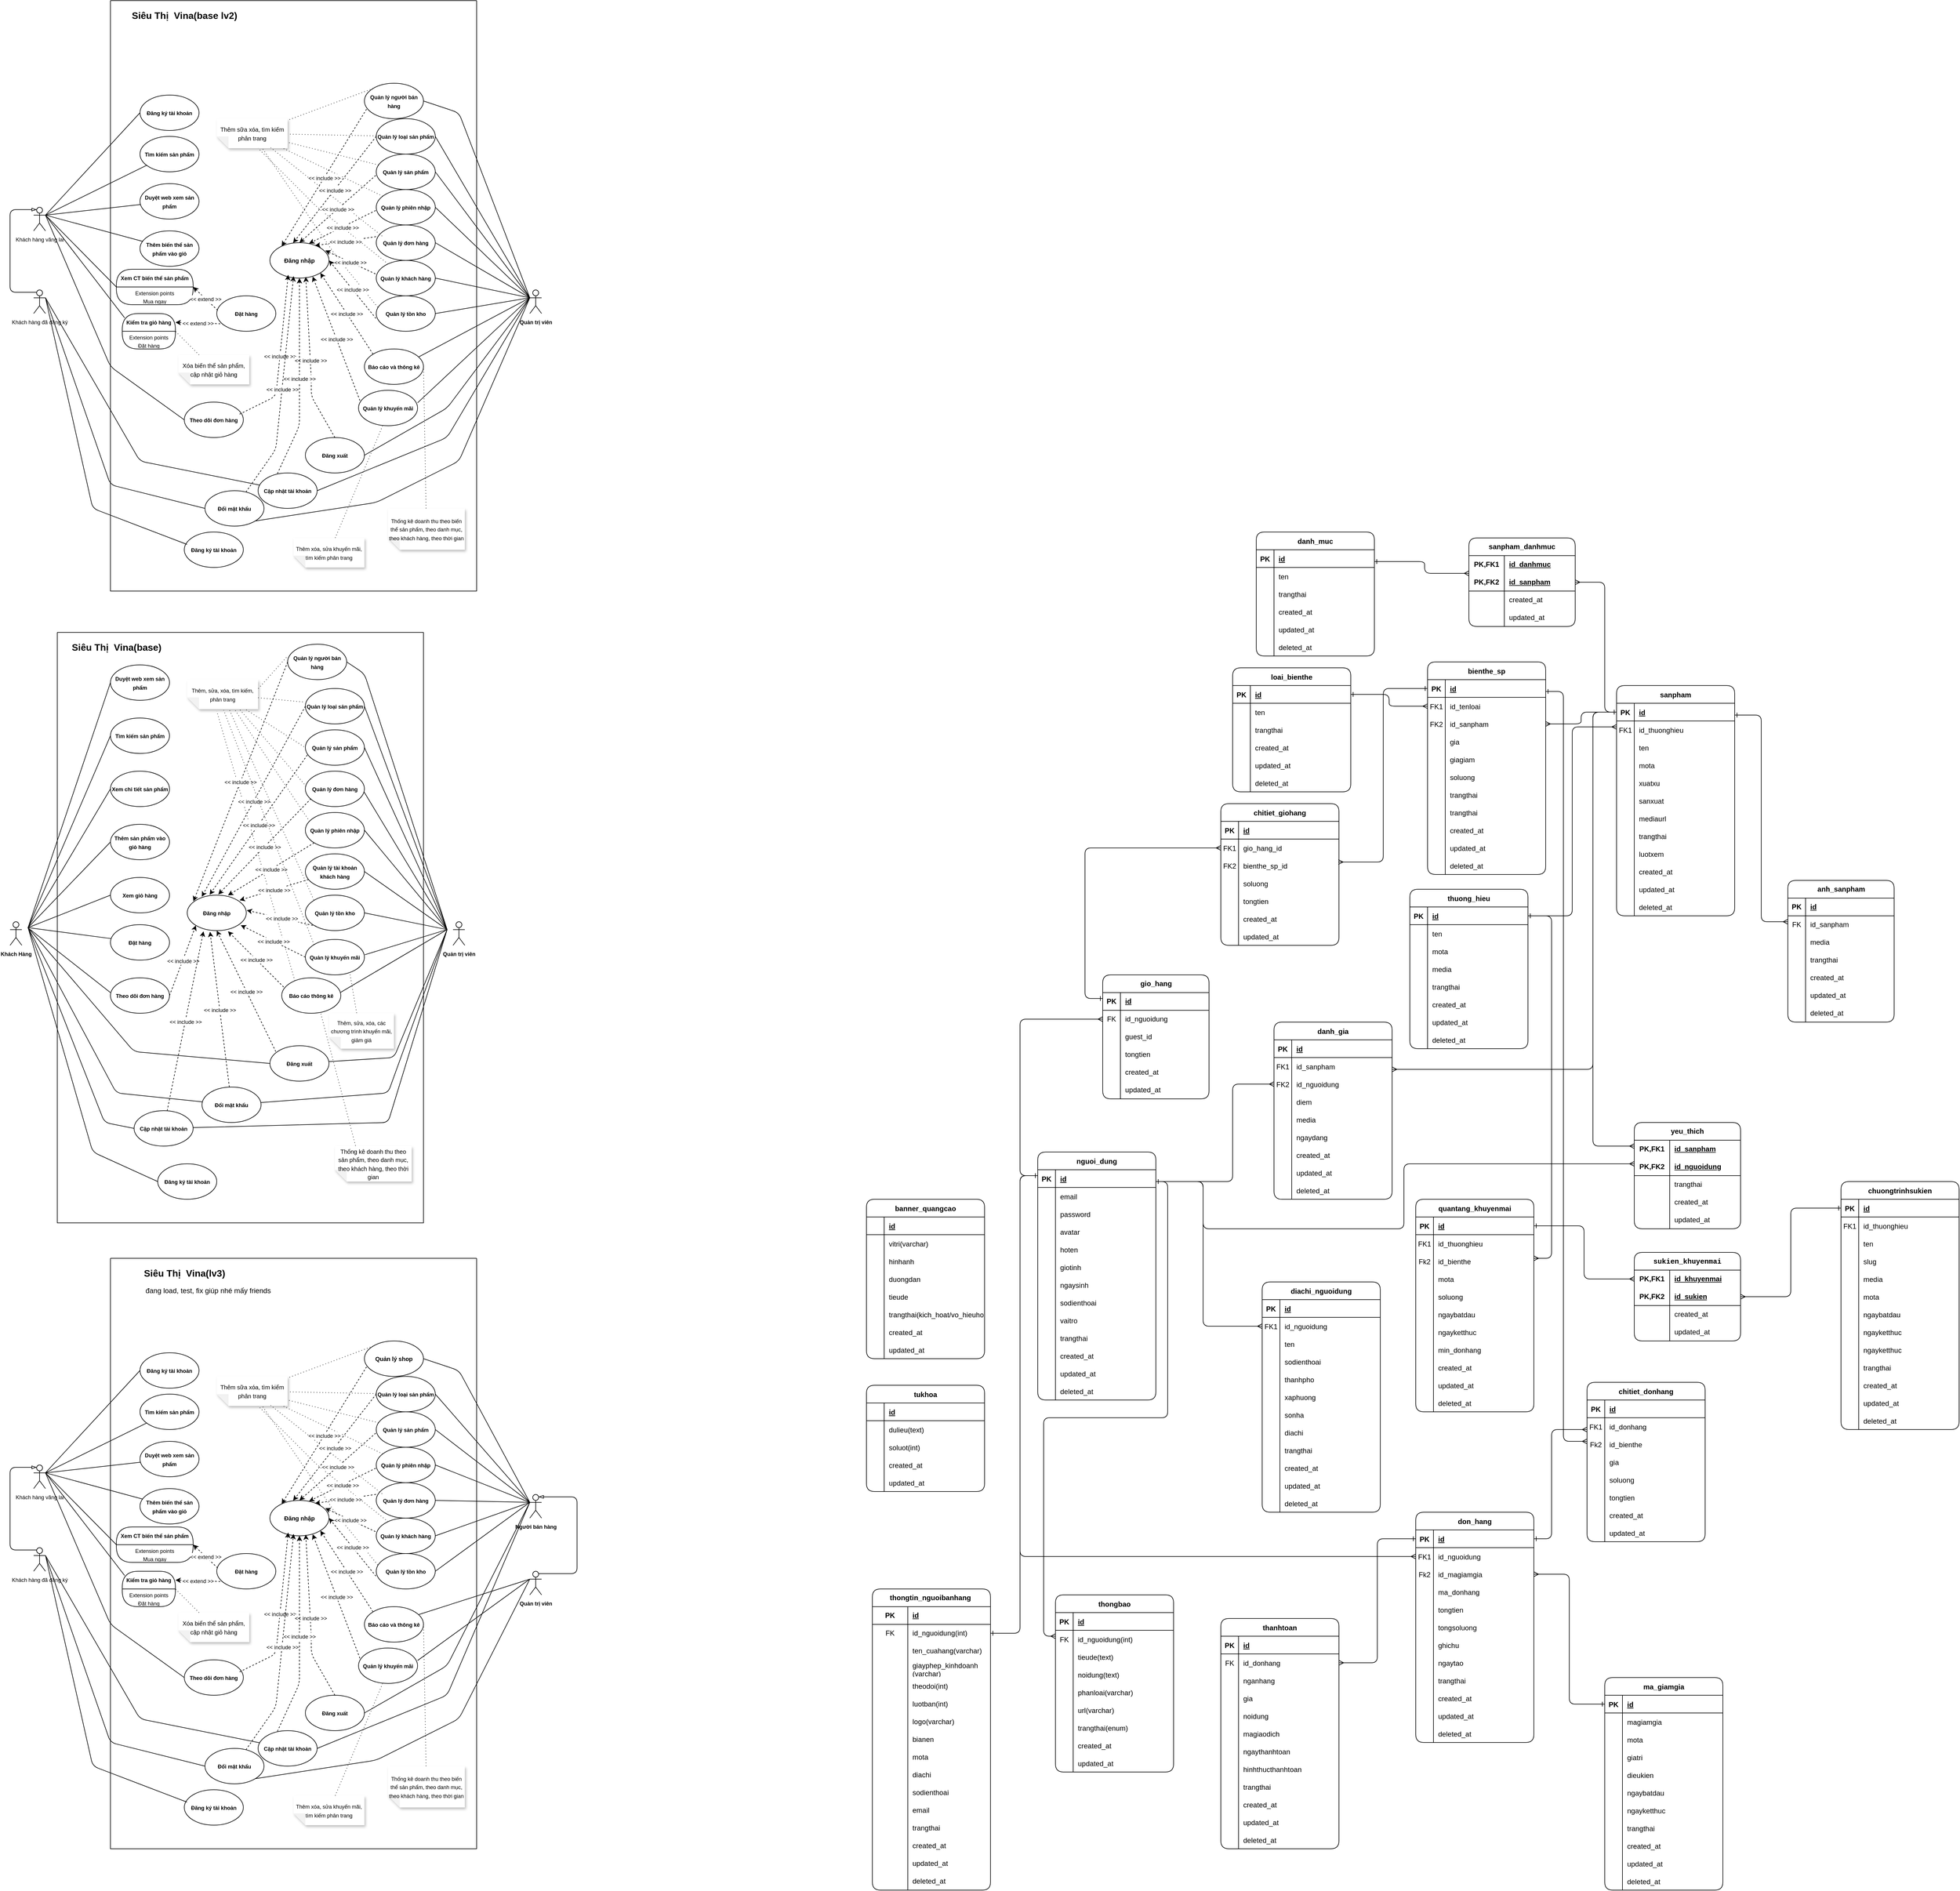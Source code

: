 <mxfile version="28.2.5">
  <diagram id="R2lEEEUBdFMjLlhIrx00" name="Page-1">
    <mxGraphModel dx="3708" dy="1686" grid="1" gridSize="10" guides="1" tooltips="1" connect="1" arrows="1" fold="1" page="1" pageScale="1" pageWidth="850" pageHeight="1100" math="0" shadow="0" extFonts="Permanent Marker^https://fonts.googleapis.com/css?family=Permanent+Marker">
      <root>
        <mxCell id="0" />
        <mxCell id="1" parent="0" />
        <mxCell id="OFfg4Ifkbmo_WRJsHrhS-290" style="edgeStyle=orthogonalEdgeStyle;rounded=1;orthogonalLoop=1;jettySize=auto;html=1;endArrow=ERmany;endFill=0;startArrow=ERone;startFill=0;" parent="1" source="F8s_ypxJG8IFSC-97Zq5-119" target="C-vyLk0tnHw3VtMMgP7b-6" edge="1">
          <mxGeometry relative="1" as="geometry">
            <Array as="points">
              <mxPoint x="125" y="510" />
              <mxPoint x="125" y="190" />
            </Array>
          </mxGeometry>
        </mxCell>
        <mxCell id="F8s_ypxJG8IFSC-97Zq5-119" value="thuong_hieu" style="shape=table;startSize=30;container=1;collapsible=1;childLayout=tableLayout;fixedRows=1;rowLines=0;fontStyle=1;align=center;resizeLast=1;rounded=1;" parent="1" vertex="1">
          <mxGeometry x="-150" y="465" width="200" height="270" as="geometry" />
        </mxCell>
        <mxCell id="F8s_ypxJG8IFSC-97Zq5-120" value="" style="shape=partialRectangle;collapsible=0;dropTarget=0;pointerEvents=0;fillColor=none;points=[[0,0.5],[1,0.5]];portConstraint=eastwest;top=0;left=0;right=0;bottom=1;rounded=1;" parent="F8s_ypxJG8IFSC-97Zq5-119" vertex="1">
          <mxGeometry y="30" width="200" height="30" as="geometry" />
        </mxCell>
        <mxCell id="F8s_ypxJG8IFSC-97Zq5-121" value="PK" style="shape=partialRectangle;overflow=hidden;connectable=0;fillColor=none;top=0;left=0;bottom=0;right=0;fontStyle=1;rounded=1;" parent="F8s_ypxJG8IFSC-97Zq5-120" vertex="1">
          <mxGeometry width="30" height="30" as="geometry">
            <mxRectangle width="30" height="30" as="alternateBounds" />
          </mxGeometry>
        </mxCell>
        <mxCell id="F8s_ypxJG8IFSC-97Zq5-122" value="id" style="shape=partialRectangle;overflow=hidden;connectable=0;fillColor=none;top=0;left=0;bottom=0;right=0;align=left;spacingLeft=6;fontStyle=5;rounded=1;" parent="F8s_ypxJG8IFSC-97Zq5-120" vertex="1">
          <mxGeometry x="30" width="170" height="30" as="geometry">
            <mxRectangle width="170" height="30" as="alternateBounds" />
          </mxGeometry>
        </mxCell>
        <mxCell id="F8s_ypxJG8IFSC-97Zq5-123" value="" style="shape=partialRectangle;collapsible=0;dropTarget=0;pointerEvents=0;fillColor=none;points=[[0,0.5],[1,0.5]];portConstraint=eastwest;top=0;left=0;right=0;bottom=0;rounded=1;" parent="F8s_ypxJG8IFSC-97Zq5-119" vertex="1">
          <mxGeometry y="60" width="200" height="30" as="geometry" />
        </mxCell>
        <mxCell id="F8s_ypxJG8IFSC-97Zq5-124" value="" style="shape=partialRectangle;overflow=hidden;connectable=0;fillColor=none;top=0;left=0;bottom=0;right=0;rounded=1;" parent="F8s_ypxJG8IFSC-97Zq5-123" vertex="1">
          <mxGeometry width="30" height="30" as="geometry">
            <mxRectangle width="30" height="30" as="alternateBounds" />
          </mxGeometry>
        </mxCell>
        <mxCell id="F8s_ypxJG8IFSC-97Zq5-125" value="ten " style="shape=partialRectangle;overflow=hidden;connectable=0;fillColor=none;top=0;left=0;bottom=0;right=0;align=left;spacingLeft=6;rounded=1;" parent="F8s_ypxJG8IFSC-97Zq5-123" vertex="1">
          <mxGeometry x="30" width="170" height="30" as="geometry">
            <mxRectangle width="170" height="30" as="alternateBounds" />
          </mxGeometry>
        </mxCell>
        <mxCell id="F8s_ypxJG8IFSC-97Zq5-135" value="" style="shape=partialRectangle;collapsible=0;dropTarget=0;pointerEvents=0;fillColor=none;points=[[0,0.5],[1,0.5]];portConstraint=eastwest;top=0;left=0;right=0;bottom=0;rounded=1;" parent="F8s_ypxJG8IFSC-97Zq5-119" vertex="1">
          <mxGeometry y="90" width="200" height="30" as="geometry" />
        </mxCell>
        <mxCell id="F8s_ypxJG8IFSC-97Zq5-136" value="" style="shape=partialRectangle;overflow=hidden;connectable=0;fillColor=none;top=0;left=0;bottom=0;right=0;rounded=1;" parent="F8s_ypxJG8IFSC-97Zq5-135" vertex="1">
          <mxGeometry width="30" height="30" as="geometry">
            <mxRectangle width="30" height="30" as="alternateBounds" />
          </mxGeometry>
        </mxCell>
        <mxCell id="F8s_ypxJG8IFSC-97Zq5-137" value="mota" style="shape=partialRectangle;overflow=hidden;connectable=0;fillColor=none;top=0;left=0;bottom=0;right=0;align=left;spacingLeft=6;rounded=1;" parent="F8s_ypxJG8IFSC-97Zq5-135" vertex="1">
          <mxGeometry x="30" width="170" height="30" as="geometry">
            <mxRectangle width="170" height="30" as="alternateBounds" />
          </mxGeometry>
        </mxCell>
        <mxCell id="F8s_ypxJG8IFSC-97Zq5-138" value="" style="shape=partialRectangle;collapsible=0;dropTarget=0;pointerEvents=0;fillColor=none;points=[[0,0.5],[1,0.5]];portConstraint=eastwest;top=0;left=0;right=0;bottom=0;rounded=1;" parent="F8s_ypxJG8IFSC-97Zq5-119" vertex="1">
          <mxGeometry y="120" width="200" height="30" as="geometry" />
        </mxCell>
        <mxCell id="F8s_ypxJG8IFSC-97Zq5-139" value="" style="shape=partialRectangle;overflow=hidden;connectable=0;fillColor=none;top=0;left=0;bottom=0;right=0;rounded=1;" parent="F8s_ypxJG8IFSC-97Zq5-138" vertex="1">
          <mxGeometry width="30" height="30" as="geometry">
            <mxRectangle width="30" height="30" as="alternateBounds" />
          </mxGeometry>
        </mxCell>
        <mxCell id="F8s_ypxJG8IFSC-97Zq5-140" value="media" style="shape=partialRectangle;overflow=hidden;connectable=0;fillColor=none;top=0;left=0;bottom=0;right=0;align=left;spacingLeft=6;rounded=1;" parent="F8s_ypxJG8IFSC-97Zq5-138" vertex="1">
          <mxGeometry x="30" width="170" height="30" as="geometry">
            <mxRectangle width="170" height="30" as="alternateBounds" />
          </mxGeometry>
        </mxCell>
        <mxCell id="7thA_MwoHELAqTcb8jzK-1" style="shape=partialRectangle;collapsible=0;dropTarget=0;pointerEvents=0;fillColor=none;points=[[0,0.5],[1,0.5]];portConstraint=eastwest;top=0;left=0;right=0;bottom=0;rounded=1;" parent="F8s_ypxJG8IFSC-97Zq5-119" vertex="1">
          <mxGeometry y="150" width="200" height="30" as="geometry" />
        </mxCell>
        <mxCell id="7thA_MwoHELAqTcb8jzK-2" style="shape=partialRectangle;overflow=hidden;connectable=0;fillColor=none;top=0;left=0;bottom=0;right=0;rounded=1;" parent="7thA_MwoHELAqTcb8jzK-1" vertex="1">
          <mxGeometry width="30" height="30" as="geometry">
            <mxRectangle width="30" height="30" as="alternateBounds" />
          </mxGeometry>
        </mxCell>
        <mxCell id="7thA_MwoHELAqTcb8jzK-3" value="trangthai" style="shape=partialRectangle;overflow=hidden;connectable=0;fillColor=none;top=0;left=0;bottom=0;right=0;align=left;spacingLeft=6;rounded=1;" parent="7thA_MwoHELAqTcb8jzK-1" vertex="1">
          <mxGeometry x="30" width="170" height="30" as="geometry">
            <mxRectangle width="170" height="30" as="alternateBounds" />
          </mxGeometry>
        </mxCell>
        <mxCell id="F8s_ypxJG8IFSC-97Zq5-126" value="" style="shape=partialRectangle;collapsible=0;dropTarget=0;pointerEvents=0;fillColor=none;points=[[0,0.5],[1,0.5]];portConstraint=eastwest;top=0;left=0;right=0;bottom=0;rounded=1;" parent="F8s_ypxJG8IFSC-97Zq5-119" vertex="1">
          <mxGeometry y="180" width="200" height="30" as="geometry" />
        </mxCell>
        <mxCell id="F8s_ypxJG8IFSC-97Zq5-127" value="" style="shape=partialRectangle;overflow=hidden;connectable=0;fillColor=none;top=0;left=0;bottom=0;right=0;rounded=1;" parent="F8s_ypxJG8IFSC-97Zq5-126" vertex="1">
          <mxGeometry width="30" height="30" as="geometry">
            <mxRectangle width="30" height="30" as="alternateBounds" />
          </mxGeometry>
        </mxCell>
        <mxCell id="F8s_ypxJG8IFSC-97Zq5-128" value="created_at" style="shape=partialRectangle;overflow=hidden;connectable=0;fillColor=none;top=0;left=0;bottom=0;right=0;align=left;spacingLeft=6;rounded=1;" parent="F8s_ypxJG8IFSC-97Zq5-126" vertex="1">
          <mxGeometry x="30" width="170" height="30" as="geometry">
            <mxRectangle width="170" height="30" as="alternateBounds" />
          </mxGeometry>
        </mxCell>
        <mxCell id="F8s_ypxJG8IFSC-97Zq5-129" value="" style="shape=partialRectangle;collapsible=0;dropTarget=0;pointerEvents=0;fillColor=none;points=[[0,0.5],[1,0.5]];portConstraint=eastwest;top=0;left=0;right=0;bottom=0;rounded=1;" parent="F8s_ypxJG8IFSC-97Zq5-119" vertex="1">
          <mxGeometry y="210" width="200" height="30" as="geometry" />
        </mxCell>
        <mxCell id="F8s_ypxJG8IFSC-97Zq5-130" value="" style="shape=partialRectangle;overflow=hidden;connectable=0;fillColor=none;top=0;left=0;bottom=0;right=0;rounded=1;" parent="F8s_ypxJG8IFSC-97Zq5-129" vertex="1">
          <mxGeometry width="30" height="30" as="geometry">
            <mxRectangle width="30" height="30" as="alternateBounds" />
          </mxGeometry>
        </mxCell>
        <mxCell id="F8s_ypxJG8IFSC-97Zq5-131" value="updated_at" style="shape=partialRectangle;overflow=hidden;connectable=0;fillColor=none;top=0;left=0;bottom=0;right=0;align=left;spacingLeft=6;rounded=1;" parent="F8s_ypxJG8IFSC-97Zq5-129" vertex="1">
          <mxGeometry x="30" width="170" height="30" as="geometry">
            <mxRectangle width="170" height="30" as="alternateBounds" />
          </mxGeometry>
        </mxCell>
        <mxCell id="7thA_MwoHELAqTcb8jzK-4" style="shape=partialRectangle;collapsible=0;dropTarget=0;pointerEvents=0;fillColor=none;points=[[0,0.5],[1,0.5]];portConstraint=eastwest;top=0;left=0;right=0;bottom=0;rounded=1;" parent="F8s_ypxJG8IFSC-97Zq5-119" vertex="1">
          <mxGeometry y="240" width="200" height="30" as="geometry" />
        </mxCell>
        <mxCell id="7thA_MwoHELAqTcb8jzK-5" style="shape=partialRectangle;overflow=hidden;connectable=0;fillColor=none;top=0;left=0;bottom=0;right=0;rounded=1;" parent="7thA_MwoHELAqTcb8jzK-4" vertex="1">
          <mxGeometry width="30" height="30" as="geometry">
            <mxRectangle width="30" height="30" as="alternateBounds" />
          </mxGeometry>
        </mxCell>
        <mxCell id="7thA_MwoHELAqTcb8jzK-6" value="deleted_at" style="shape=partialRectangle;overflow=hidden;connectable=0;fillColor=none;top=0;left=0;bottom=0;right=0;align=left;spacingLeft=6;rounded=1;" parent="7thA_MwoHELAqTcb8jzK-4" vertex="1">
          <mxGeometry x="30" width="170" height="30" as="geometry">
            <mxRectangle width="170" height="30" as="alternateBounds" />
          </mxGeometry>
        </mxCell>
        <mxCell id="OFfg4Ifkbmo_WRJsHrhS-289" style="edgeStyle=orthogonalEdgeStyle;rounded=1;orthogonalLoop=1;jettySize=auto;html=1;startArrow=ERmany;startFill=0;endArrow=ERone;endFill=0;" parent="1" source="OFfg4Ifkbmo_WRJsHrhS-123" target="F8s_ypxJG8IFSC-97Zq5-120" edge="1">
          <mxGeometry relative="1" as="geometry">
            <Array as="points">
              <mxPoint x="90" y="1090" />
              <mxPoint x="90" y="510" />
            </Array>
          </mxGeometry>
        </mxCell>
        <mxCell id="OFfg4Ifkbmo_WRJsHrhS-116" value="quantang_khuyenmai" style="shape=table;startSize=30;container=1;collapsible=1;childLayout=tableLayout;fixedRows=1;rowLines=0;fontStyle=1;align=center;resizeLast=1;rounded=1;" parent="1" vertex="1">
          <mxGeometry x="-140" y="990" width="200" height="360" as="geometry" />
        </mxCell>
        <mxCell id="OFfg4Ifkbmo_WRJsHrhS-117" value="" style="shape=partialRectangle;collapsible=0;dropTarget=0;pointerEvents=0;fillColor=none;points=[[0,0.5],[1,0.5]];portConstraint=eastwest;top=0;left=0;right=0;bottom=1;rounded=1;" parent="OFfg4Ifkbmo_WRJsHrhS-116" vertex="1">
          <mxGeometry y="30" width="200" height="30" as="geometry" />
        </mxCell>
        <mxCell id="OFfg4Ifkbmo_WRJsHrhS-118" value="PK" style="shape=partialRectangle;overflow=hidden;connectable=0;fillColor=none;top=0;left=0;bottom=0;right=0;fontStyle=1;rounded=1;" parent="OFfg4Ifkbmo_WRJsHrhS-117" vertex="1">
          <mxGeometry width="30" height="30" as="geometry">
            <mxRectangle width="30" height="30" as="alternateBounds" />
          </mxGeometry>
        </mxCell>
        <mxCell id="OFfg4Ifkbmo_WRJsHrhS-119" value="id" style="shape=partialRectangle;overflow=hidden;connectable=0;fillColor=none;top=0;left=0;bottom=0;right=0;align=left;spacingLeft=6;fontStyle=5;rounded=1;" parent="OFfg4Ifkbmo_WRJsHrhS-117" vertex="1">
          <mxGeometry x="30" width="170" height="30" as="geometry">
            <mxRectangle width="170" height="30" as="alternateBounds" />
          </mxGeometry>
        </mxCell>
        <mxCell id="OFfg4Ifkbmo_WRJsHrhS-120" value="" style="shape=partialRectangle;collapsible=0;dropTarget=0;pointerEvents=0;fillColor=none;points=[[0,0.5],[1,0.5]];portConstraint=eastwest;top=0;left=0;right=0;bottom=0;rounded=1;" parent="OFfg4Ifkbmo_WRJsHrhS-116" vertex="1">
          <mxGeometry y="60" width="200" height="30" as="geometry" />
        </mxCell>
        <mxCell id="OFfg4Ifkbmo_WRJsHrhS-121" value="FK1" style="shape=partialRectangle;overflow=hidden;connectable=0;fillColor=none;top=0;left=0;bottom=0;right=0;rounded=1;" parent="OFfg4Ifkbmo_WRJsHrhS-120" vertex="1">
          <mxGeometry width="30" height="30" as="geometry">
            <mxRectangle width="30" height="30" as="alternateBounds" />
          </mxGeometry>
        </mxCell>
        <mxCell id="OFfg4Ifkbmo_WRJsHrhS-122" value="id_thuonghieu" style="shape=partialRectangle;overflow=hidden;connectable=0;fillColor=none;top=0;left=0;bottom=0;right=0;align=left;spacingLeft=6;rounded=1;" parent="OFfg4Ifkbmo_WRJsHrhS-120" vertex="1">
          <mxGeometry x="30" width="170" height="30" as="geometry">
            <mxRectangle width="170" height="30" as="alternateBounds" />
          </mxGeometry>
        </mxCell>
        <mxCell id="OFfg4Ifkbmo_WRJsHrhS-123" value="" style="shape=partialRectangle;collapsible=0;dropTarget=0;pointerEvents=0;fillColor=none;points=[[0,0.5],[1,0.5]];portConstraint=eastwest;top=0;left=0;right=0;bottom=0;rounded=1;" parent="OFfg4Ifkbmo_WRJsHrhS-116" vertex="1">
          <mxGeometry y="90" width="200" height="30" as="geometry" />
        </mxCell>
        <mxCell id="OFfg4Ifkbmo_WRJsHrhS-124" value="Fk2" style="shape=partialRectangle;overflow=hidden;connectable=0;fillColor=none;top=0;left=0;bottom=0;right=0;rounded=1;" parent="OFfg4Ifkbmo_WRJsHrhS-123" vertex="1">
          <mxGeometry width="30" height="30" as="geometry">
            <mxRectangle width="30" height="30" as="alternateBounds" />
          </mxGeometry>
        </mxCell>
        <mxCell id="OFfg4Ifkbmo_WRJsHrhS-125" value="id_bienthe" style="shape=partialRectangle;overflow=hidden;connectable=0;fillColor=none;top=0;left=0;bottom=0;right=0;align=left;spacingLeft=6;rounded=1;" parent="OFfg4Ifkbmo_WRJsHrhS-123" vertex="1">
          <mxGeometry x="30" width="170" height="30" as="geometry">
            <mxRectangle width="170" height="30" as="alternateBounds" />
          </mxGeometry>
        </mxCell>
        <mxCell id="OFfg4Ifkbmo_WRJsHrhS-126" value="" style="shape=partialRectangle;collapsible=0;dropTarget=0;pointerEvents=0;fillColor=none;points=[[0,0.5],[1,0.5]];portConstraint=eastwest;top=0;left=0;right=0;bottom=0;rounded=1;" parent="OFfg4Ifkbmo_WRJsHrhS-116" vertex="1">
          <mxGeometry y="120" width="200" height="30" as="geometry" />
        </mxCell>
        <mxCell id="OFfg4Ifkbmo_WRJsHrhS-127" value="" style="shape=partialRectangle;overflow=hidden;connectable=0;fillColor=none;top=0;left=0;bottom=0;right=0;rounded=1;" parent="OFfg4Ifkbmo_WRJsHrhS-126" vertex="1">
          <mxGeometry width="30" height="30" as="geometry">
            <mxRectangle width="30" height="30" as="alternateBounds" />
          </mxGeometry>
        </mxCell>
        <mxCell id="OFfg4Ifkbmo_WRJsHrhS-128" value="mota" style="shape=partialRectangle;overflow=hidden;connectable=0;fillColor=none;top=0;left=0;bottom=0;right=0;align=left;spacingLeft=6;rounded=1;" parent="OFfg4Ifkbmo_WRJsHrhS-126" vertex="1">
          <mxGeometry x="30" width="170" height="30" as="geometry">
            <mxRectangle width="170" height="30" as="alternateBounds" />
          </mxGeometry>
        </mxCell>
        <mxCell id="OFfg4Ifkbmo_WRJsHrhS-129" value="" style="shape=partialRectangle;collapsible=0;dropTarget=0;pointerEvents=0;fillColor=none;points=[[0,0.5],[1,0.5]];portConstraint=eastwest;top=0;left=0;right=0;bottom=0;rounded=1;" parent="OFfg4Ifkbmo_WRJsHrhS-116" vertex="1">
          <mxGeometry y="150" width="200" height="30" as="geometry" />
        </mxCell>
        <mxCell id="OFfg4Ifkbmo_WRJsHrhS-130" value="" style="shape=partialRectangle;overflow=hidden;connectable=0;fillColor=none;top=0;left=0;bottom=0;right=0;rounded=1;" parent="OFfg4Ifkbmo_WRJsHrhS-129" vertex="1">
          <mxGeometry width="30" height="30" as="geometry">
            <mxRectangle width="30" height="30" as="alternateBounds" />
          </mxGeometry>
        </mxCell>
        <mxCell id="OFfg4Ifkbmo_WRJsHrhS-131" value="soluong" style="shape=partialRectangle;overflow=hidden;connectable=0;fillColor=none;top=0;left=0;bottom=0;right=0;align=left;spacingLeft=6;rounded=1;" parent="OFfg4Ifkbmo_WRJsHrhS-129" vertex="1">
          <mxGeometry x="30" width="170" height="30" as="geometry">
            <mxRectangle width="170" height="30" as="alternateBounds" />
          </mxGeometry>
        </mxCell>
        <mxCell id="OFfg4Ifkbmo_WRJsHrhS-132" value="" style="shape=partialRectangle;collapsible=0;dropTarget=0;pointerEvents=0;fillColor=none;points=[[0,0.5],[1,0.5]];portConstraint=eastwest;top=0;left=0;right=0;bottom=0;rounded=1;" parent="OFfg4Ifkbmo_WRJsHrhS-116" vertex="1">
          <mxGeometry y="180" width="200" height="30" as="geometry" />
        </mxCell>
        <mxCell id="OFfg4Ifkbmo_WRJsHrhS-133" value="" style="shape=partialRectangle;overflow=hidden;connectable=0;fillColor=none;top=0;left=0;bottom=0;right=0;rounded=1;" parent="OFfg4Ifkbmo_WRJsHrhS-132" vertex="1">
          <mxGeometry width="30" height="30" as="geometry">
            <mxRectangle width="30" height="30" as="alternateBounds" />
          </mxGeometry>
        </mxCell>
        <mxCell id="OFfg4Ifkbmo_WRJsHrhS-134" value="ngaybatdau" style="shape=partialRectangle;overflow=hidden;connectable=0;fillColor=none;top=0;left=0;bottom=0;right=0;align=left;spacingLeft=6;rounded=1;" parent="OFfg4Ifkbmo_WRJsHrhS-132" vertex="1">
          <mxGeometry x="30" width="170" height="30" as="geometry">
            <mxRectangle width="170" height="30" as="alternateBounds" />
          </mxGeometry>
        </mxCell>
        <mxCell id="OFfg4Ifkbmo_WRJsHrhS-135" value="" style="shape=partialRectangle;collapsible=0;dropTarget=0;pointerEvents=0;fillColor=none;points=[[0,0.5],[1,0.5]];portConstraint=eastwest;top=0;left=0;right=0;bottom=0;rounded=1;" parent="OFfg4Ifkbmo_WRJsHrhS-116" vertex="1">
          <mxGeometry y="210" width="200" height="30" as="geometry" />
        </mxCell>
        <mxCell id="OFfg4Ifkbmo_WRJsHrhS-136" value="" style="shape=partialRectangle;overflow=hidden;connectable=0;fillColor=none;top=0;left=0;bottom=0;right=0;rounded=1;" parent="OFfg4Ifkbmo_WRJsHrhS-135" vertex="1">
          <mxGeometry width="30" height="30" as="geometry">
            <mxRectangle width="30" height="30" as="alternateBounds" />
          </mxGeometry>
        </mxCell>
        <mxCell id="OFfg4Ifkbmo_WRJsHrhS-137" value="ngayketthuc" style="shape=partialRectangle;overflow=hidden;connectable=0;fillColor=none;top=0;left=0;bottom=0;right=0;align=left;spacingLeft=6;rounded=1;" parent="OFfg4Ifkbmo_WRJsHrhS-135" vertex="1">
          <mxGeometry x="30" width="170" height="30" as="geometry">
            <mxRectangle width="170" height="30" as="alternateBounds" />
          </mxGeometry>
        </mxCell>
        <mxCell id="OFfg4Ifkbmo_WRJsHrhS-138" value="" style="shape=partialRectangle;collapsible=0;dropTarget=0;pointerEvents=0;fillColor=none;points=[[0,0.5],[1,0.5]];portConstraint=eastwest;top=0;left=0;right=0;bottom=0;rounded=1;" parent="OFfg4Ifkbmo_WRJsHrhS-116" vertex="1">
          <mxGeometry y="240" width="200" height="30" as="geometry" />
        </mxCell>
        <mxCell id="OFfg4Ifkbmo_WRJsHrhS-139" value="" style="shape=partialRectangle;overflow=hidden;connectable=0;fillColor=none;top=0;left=0;bottom=0;right=0;rounded=1;" parent="OFfg4Ifkbmo_WRJsHrhS-138" vertex="1">
          <mxGeometry width="30" height="30" as="geometry">
            <mxRectangle width="30" height="30" as="alternateBounds" />
          </mxGeometry>
        </mxCell>
        <mxCell id="OFfg4Ifkbmo_WRJsHrhS-140" value="min_donhang" style="shape=partialRectangle;overflow=hidden;connectable=0;fillColor=none;top=0;left=0;bottom=0;right=0;align=left;spacingLeft=6;rounded=1;" parent="OFfg4Ifkbmo_WRJsHrhS-138" vertex="1">
          <mxGeometry x="30" width="170" height="30" as="geometry">
            <mxRectangle width="170" height="30" as="alternateBounds" />
          </mxGeometry>
        </mxCell>
        <mxCell id="OFfg4Ifkbmo_WRJsHrhS-141" value="" style="shape=partialRectangle;collapsible=0;dropTarget=0;pointerEvents=0;fillColor=none;points=[[0,0.5],[1,0.5]];portConstraint=eastwest;top=0;left=0;right=0;bottom=0;rounded=1;" parent="OFfg4Ifkbmo_WRJsHrhS-116" vertex="1">
          <mxGeometry y="270" width="200" height="30" as="geometry" />
        </mxCell>
        <mxCell id="OFfg4Ifkbmo_WRJsHrhS-142" value="" style="shape=partialRectangle;overflow=hidden;connectable=0;fillColor=none;top=0;left=0;bottom=0;right=0;rounded=1;" parent="OFfg4Ifkbmo_WRJsHrhS-141" vertex="1">
          <mxGeometry width="30" height="30" as="geometry">
            <mxRectangle width="30" height="30" as="alternateBounds" />
          </mxGeometry>
        </mxCell>
        <mxCell id="OFfg4Ifkbmo_WRJsHrhS-143" value="created_at" style="shape=partialRectangle;overflow=hidden;connectable=0;fillColor=none;top=0;left=0;bottom=0;right=0;align=left;spacingLeft=6;strokeColor=inherit;rounded=1;" parent="OFfg4Ifkbmo_WRJsHrhS-141" vertex="1">
          <mxGeometry x="30" width="170" height="30" as="geometry">
            <mxRectangle width="170" height="30" as="alternateBounds" />
          </mxGeometry>
        </mxCell>
        <mxCell id="OFfg4Ifkbmo_WRJsHrhS-144" value="" style="shape=partialRectangle;collapsible=0;dropTarget=0;pointerEvents=0;fillColor=none;points=[[0,0.5],[1,0.5]];portConstraint=eastwest;top=0;left=0;right=0;bottom=0;rounded=1;" parent="OFfg4Ifkbmo_WRJsHrhS-116" vertex="1">
          <mxGeometry y="300" width="200" height="30" as="geometry" />
        </mxCell>
        <mxCell id="OFfg4Ifkbmo_WRJsHrhS-145" value="" style="shape=partialRectangle;overflow=hidden;connectable=0;fillColor=none;top=0;left=0;bottom=0;right=0;rounded=1;" parent="OFfg4Ifkbmo_WRJsHrhS-144" vertex="1">
          <mxGeometry width="30" height="30" as="geometry">
            <mxRectangle width="30" height="30" as="alternateBounds" />
          </mxGeometry>
        </mxCell>
        <mxCell id="OFfg4Ifkbmo_WRJsHrhS-146" value="updated_at" style="shape=partialRectangle;overflow=hidden;connectable=0;fillColor=none;top=0;left=0;bottom=0;right=0;align=left;spacingLeft=6;rounded=1;" parent="OFfg4Ifkbmo_WRJsHrhS-144" vertex="1">
          <mxGeometry x="30" width="170" height="30" as="geometry">
            <mxRectangle width="170" height="30" as="alternateBounds" />
          </mxGeometry>
        </mxCell>
        <mxCell id="OFfg4Ifkbmo_WRJsHrhS-147" value="" style="shape=partialRectangle;collapsible=0;dropTarget=0;pointerEvents=0;fillColor=none;points=[[0,0.5],[1,0.5]];portConstraint=eastwest;top=0;left=0;right=0;bottom=0;rounded=1;" parent="OFfg4Ifkbmo_WRJsHrhS-116" vertex="1">
          <mxGeometry y="330" width="200" height="30" as="geometry" />
        </mxCell>
        <mxCell id="OFfg4Ifkbmo_WRJsHrhS-148" value="" style="shape=partialRectangle;overflow=hidden;connectable=0;fillColor=none;top=0;left=0;bottom=0;right=0;rounded=1;" parent="OFfg4Ifkbmo_WRJsHrhS-147" vertex="1">
          <mxGeometry width="30" height="30" as="geometry">
            <mxRectangle width="30" height="30" as="alternateBounds" />
          </mxGeometry>
        </mxCell>
        <mxCell id="OFfg4Ifkbmo_WRJsHrhS-149" value="deleted_at" style="shape=partialRectangle;overflow=hidden;connectable=0;fillColor=none;top=0;left=0;bottom=0;right=0;align=left;spacingLeft=6;rounded=1;" parent="OFfg4Ifkbmo_WRJsHrhS-147" vertex="1">
          <mxGeometry x="30" width="170" height="30" as="geometry">
            <mxRectangle width="170" height="30" as="alternateBounds" />
          </mxGeometry>
        </mxCell>
        <mxCell id="C-vyLk0tnHw3VtMMgP7b-2" value="sanpham" style="shape=table;startSize=30;container=1;collapsible=1;childLayout=tableLayout;fixedRows=1;rowLines=0;fontStyle=1;align=center;resizeLast=1;rounded=1;" parent="1" vertex="1">
          <mxGeometry x="200" y="120" width="200" height="390" as="geometry" />
        </mxCell>
        <mxCell id="C-vyLk0tnHw3VtMMgP7b-3" value="" style="shape=partialRectangle;collapsible=0;dropTarget=0;pointerEvents=0;fillColor=none;points=[[0,0.5],[1,0.5]];portConstraint=eastwest;top=0;left=0;right=0;bottom=1;rounded=1;" parent="C-vyLk0tnHw3VtMMgP7b-2" vertex="1">
          <mxGeometry y="30" width="200" height="30" as="geometry" />
        </mxCell>
        <mxCell id="C-vyLk0tnHw3VtMMgP7b-4" value="PK" style="shape=partialRectangle;overflow=hidden;connectable=0;fillColor=none;top=0;left=0;bottom=0;right=0;fontStyle=1;rounded=1;" parent="C-vyLk0tnHw3VtMMgP7b-3" vertex="1">
          <mxGeometry width="30" height="30" as="geometry">
            <mxRectangle width="30" height="30" as="alternateBounds" />
          </mxGeometry>
        </mxCell>
        <mxCell id="C-vyLk0tnHw3VtMMgP7b-5" value="id" style="shape=partialRectangle;overflow=hidden;connectable=0;fillColor=none;top=0;left=0;bottom=0;right=0;align=left;spacingLeft=6;fontStyle=5;rounded=1;" parent="C-vyLk0tnHw3VtMMgP7b-3" vertex="1">
          <mxGeometry x="30" width="170" height="30" as="geometry">
            <mxRectangle width="170" height="30" as="alternateBounds" />
          </mxGeometry>
        </mxCell>
        <mxCell id="C-vyLk0tnHw3VtMMgP7b-6" value="" style="shape=partialRectangle;collapsible=0;dropTarget=0;pointerEvents=0;fillColor=none;points=[[0,0.5],[1,0.5]];portConstraint=eastwest;top=0;left=0;right=0;bottom=0;rounded=1;" parent="C-vyLk0tnHw3VtMMgP7b-2" vertex="1">
          <mxGeometry y="60" width="200" height="30" as="geometry" />
        </mxCell>
        <mxCell id="C-vyLk0tnHw3VtMMgP7b-7" value="FK1" style="shape=partialRectangle;overflow=hidden;connectable=0;fillColor=none;top=0;left=0;bottom=0;right=0;rounded=1;" parent="C-vyLk0tnHw3VtMMgP7b-6" vertex="1">
          <mxGeometry width="30" height="30" as="geometry">
            <mxRectangle width="30" height="30" as="alternateBounds" />
          </mxGeometry>
        </mxCell>
        <mxCell id="C-vyLk0tnHw3VtMMgP7b-8" value="id_thuonghieu" style="shape=partialRectangle;overflow=hidden;connectable=0;fillColor=none;top=0;left=0;bottom=0;right=0;align=left;spacingLeft=6;rounded=1;" parent="C-vyLk0tnHw3VtMMgP7b-6" vertex="1">
          <mxGeometry x="30" width="170" height="30" as="geometry">
            <mxRectangle width="170" height="30" as="alternateBounds" />
          </mxGeometry>
        </mxCell>
        <mxCell id="YIg9jNqMkCVF1gFv5jWo-87" style="shape=partialRectangle;collapsible=0;dropTarget=0;pointerEvents=0;fillColor=none;points=[[0,0.5],[1,0.5]];portConstraint=eastwest;top=0;left=0;right=0;bottom=0;rounded=1;" parent="C-vyLk0tnHw3VtMMgP7b-2" vertex="1">
          <mxGeometry y="90" width="200" height="30" as="geometry" />
        </mxCell>
        <mxCell id="YIg9jNqMkCVF1gFv5jWo-88" style="shape=partialRectangle;overflow=hidden;connectable=0;fillColor=none;top=0;left=0;bottom=0;right=0;rounded=1;" parent="YIg9jNqMkCVF1gFv5jWo-87" vertex="1">
          <mxGeometry width="30" height="30" as="geometry">
            <mxRectangle width="30" height="30" as="alternateBounds" />
          </mxGeometry>
        </mxCell>
        <mxCell id="YIg9jNqMkCVF1gFv5jWo-89" value="ten" style="shape=partialRectangle;overflow=hidden;connectable=0;fillColor=none;top=0;left=0;bottom=0;right=0;align=left;spacingLeft=6;rounded=1;" parent="YIg9jNqMkCVF1gFv5jWo-87" vertex="1">
          <mxGeometry x="30" width="170" height="30" as="geometry">
            <mxRectangle width="170" height="30" as="alternateBounds" />
          </mxGeometry>
        </mxCell>
        <mxCell id="F8s_ypxJG8IFSC-97Zq5-13" value="" style="shape=partialRectangle;collapsible=0;dropTarget=0;pointerEvents=0;fillColor=none;points=[[0,0.5],[1,0.5]];portConstraint=eastwest;top=0;left=0;right=0;bottom=0;rounded=1;" parent="C-vyLk0tnHw3VtMMgP7b-2" vertex="1">
          <mxGeometry y="120" width="200" height="30" as="geometry" />
        </mxCell>
        <mxCell id="F8s_ypxJG8IFSC-97Zq5-14" value="" style="shape=partialRectangle;overflow=hidden;connectable=0;fillColor=none;top=0;left=0;bottom=0;right=0;rounded=1;" parent="F8s_ypxJG8IFSC-97Zq5-13" vertex="1">
          <mxGeometry width="30" height="30" as="geometry">
            <mxRectangle width="30" height="30" as="alternateBounds" />
          </mxGeometry>
        </mxCell>
        <mxCell id="F8s_ypxJG8IFSC-97Zq5-15" value="mota" style="shape=partialRectangle;overflow=hidden;connectable=0;fillColor=none;top=0;left=0;bottom=0;right=0;align=left;spacingLeft=6;rounded=1;" parent="F8s_ypxJG8IFSC-97Zq5-13" vertex="1">
          <mxGeometry x="30" width="170" height="30" as="geometry">
            <mxRectangle width="170" height="30" as="alternateBounds" />
          </mxGeometry>
        </mxCell>
        <mxCell id="F8s_ypxJG8IFSC-97Zq5-16" value="" style="shape=partialRectangle;collapsible=0;dropTarget=0;pointerEvents=0;fillColor=none;points=[[0,0.5],[1,0.5]];portConstraint=eastwest;top=0;left=0;right=0;bottom=0;rounded=1;" parent="C-vyLk0tnHw3VtMMgP7b-2" vertex="1">
          <mxGeometry y="150" width="200" height="30" as="geometry" />
        </mxCell>
        <mxCell id="F8s_ypxJG8IFSC-97Zq5-17" value="" style="shape=partialRectangle;overflow=hidden;connectable=0;fillColor=none;top=0;left=0;bottom=0;right=0;rounded=1;" parent="F8s_ypxJG8IFSC-97Zq5-16" vertex="1">
          <mxGeometry width="30" height="30" as="geometry">
            <mxRectangle width="30" height="30" as="alternateBounds" />
          </mxGeometry>
        </mxCell>
        <mxCell id="F8s_ypxJG8IFSC-97Zq5-18" value="xuatxu" style="shape=partialRectangle;overflow=hidden;connectable=0;fillColor=none;top=0;left=0;bottom=0;right=0;align=left;spacingLeft=6;rounded=1;" parent="F8s_ypxJG8IFSC-97Zq5-16" vertex="1">
          <mxGeometry x="30" width="170" height="30" as="geometry">
            <mxRectangle width="170" height="30" as="alternateBounds" />
          </mxGeometry>
        </mxCell>
        <mxCell id="F8s_ypxJG8IFSC-97Zq5-19" value="" style="shape=partialRectangle;collapsible=0;dropTarget=0;pointerEvents=0;fillColor=none;points=[[0,0.5],[1,0.5]];portConstraint=eastwest;top=0;left=0;right=0;bottom=0;rounded=1;" parent="C-vyLk0tnHw3VtMMgP7b-2" vertex="1">
          <mxGeometry y="180" width="200" height="30" as="geometry" />
        </mxCell>
        <mxCell id="F8s_ypxJG8IFSC-97Zq5-20" value="" style="shape=partialRectangle;overflow=hidden;connectable=0;fillColor=none;top=0;left=0;bottom=0;right=0;rounded=1;" parent="F8s_ypxJG8IFSC-97Zq5-19" vertex="1">
          <mxGeometry width="30" height="30" as="geometry">
            <mxRectangle width="30" height="30" as="alternateBounds" />
          </mxGeometry>
        </mxCell>
        <mxCell id="F8s_ypxJG8IFSC-97Zq5-21" value="sanxuat" style="shape=partialRectangle;overflow=hidden;connectable=0;fillColor=none;top=0;left=0;bottom=0;right=0;align=left;spacingLeft=6;rounded=1;" parent="F8s_ypxJG8IFSC-97Zq5-19" vertex="1">
          <mxGeometry x="30" width="170" height="30" as="geometry">
            <mxRectangle width="170" height="30" as="alternateBounds" />
          </mxGeometry>
        </mxCell>
        <mxCell id="F8s_ypxJG8IFSC-97Zq5-22" value="" style="shape=partialRectangle;collapsible=0;dropTarget=0;pointerEvents=0;fillColor=none;points=[[0,0.5],[1,0.5]];portConstraint=eastwest;top=0;left=0;right=0;bottom=0;rounded=1;" parent="C-vyLk0tnHw3VtMMgP7b-2" vertex="1">
          <mxGeometry y="210" width="200" height="30" as="geometry" />
        </mxCell>
        <mxCell id="F8s_ypxJG8IFSC-97Zq5-23" value="" style="shape=partialRectangle;overflow=hidden;connectable=0;fillColor=none;top=0;left=0;bottom=0;right=0;rounded=1;" parent="F8s_ypxJG8IFSC-97Zq5-22" vertex="1">
          <mxGeometry width="30" height="30" as="geometry">
            <mxRectangle width="30" height="30" as="alternateBounds" />
          </mxGeometry>
        </mxCell>
        <mxCell id="F8s_ypxJG8IFSC-97Zq5-24" value="mediaurl" style="shape=partialRectangle;overflow=hidden;connectable=0;fillColor=none;top=0;left=0;bottom=0;right=0;align=left;spacingLeft=6;rounded=1;" parent="F8s_ypxJG8IFSC-97Zq5-22" vertex="1">
          <mxGeometry x="30" width="170" height="30" as="geometry">
            <mxRectangle width="170" height="30" as="alternateBounds" />
          </mxGeometry>
        </mxCell>
        <mxCell id="F8s_ypxJG8IFSC-97Zq5-25" value="" style="shape=partialRectangle;collapsible=0;dropTarget=0;pointerEvents=0;fillColor=none;points=[[0,0.5],[1,0.5]];portConstraint=eastwest;top=0;left=0;right=0;bottom=0;rounded=1;" parent="C-vyLk0tnHw3VtMMgP7b-2" vertex="1">
          <mxGeometry y="240" width="200" height="30" as="geometry" />
        </mxCell>
        <mxCell id="F8s_ypxJG8IFSC-97Zq5-26" value="" style="shape=partialRectangle;overflow=hidden;connectable=0;fillColor=none;top=0;left=0;bottom=0;right=0;rounded=1;" parent="F8s_ypxJG8IFSC-97Zq5-25" vertex="1">
          <mxGeometry width="30" height="30" as="geometry">
            <mxRectangle width="30" height="30" as="alternateBounds" />
          </mxGeometry>
        </mxCell>
        <mxCell id="F8s_ypxJG8IFSC-97Zq5-27" value="trangthai" style="shape=partialRectangle;overflow=hidden;connectable=0;fillColor=none;top=0;left=0;bottom=0;right=0;align=left;spacingLeft=6;rounded=1;" parent="F8s_ypxJG8IFSC-97Zq5-25" vertex="1">
          <mxGeometry x="30" width="170" height="30" as="geometry">
            <mxRectangle width="170" height="30" as="alternateBounds" />
          </mxGeometry>
        </mxCell>
        <mxCell id="F8s_ypxJG8IFSC-97Zq5-28" value="" style="shape=partialRectangle;collapsible=0;dropTarget=0;pointerEvents=0;fillColor=none;points=[[0,0.5],[1,0.5]];portConstraint=eastwest;top=0;left=0;right=0;bottom=0;rounded=1;" parent="C-vyLk0tnHw3VtMMgP7b-2" vertex="1">
          <mxGeometry y="270" width="200" height="30" as="geometry" />
        </mxCell>
        <mxCell id="F8s_ypxJG8IFSC-97Zq5-29" value="" style="shape=partialRectangle;overflow=hidden;connectable=0;fillColor=none;top=0;left=0;bottom=0;right=0;rounded=1;" parent="F8s_ypxJG8IFSC-97Zq5-28" vertex="1">
          <mxGeometry width="30" height="30" as="geometry">
            <mxRectangle width="30" height="30" as="alternateBounds" />
          </mxGeometry>
        </mxCell>
        <mxCell id="F8s_ypxJG8IFSC-97Zq5-30" value="luotxem" style="shape=partialRectangle;overflow=hidden;connectable=0;fillColor=none;top=0;left=0;bottom=0;right=0;align=left;spacingLeft=6;rounded=1;" parent="F8s_ypxJG8IFSC-97Zq5-28" vertex="1">
          <mxGeometry x="30" width="170" height="30" as="geometry">
            <mxRectangle width="170" height="30" as="alternateBounds" />
          </mxGeometry>
        </mxCell>
        <mxCell id="F8s_ypxJG8IFSC-97Zq5-31" value="" style="shape=partialRectangle;collapsible=0;dropTarget=0;pointerEvents=0;fillColor=none;points=[[0,0.5],[1,0.5]];portConstraint=eastwest;top=0;left=0;right=0;bottom=0;rounded=1;" parent="C-vyLk0tnHw3VtMMgP7b-2" vertex="1">
          <mxGeometry y="300" width="200" height="30" as="geometry" />
        </mxCell>
        <mxCell id="F8s_ypxJG8IFSC-97Zq5-32" value="" style="shape=partialRectangle;overflow=hidden;connectable=0;fillColor=none;top=0;left=0;bottom=0;right=0;rounded=1;" parent="F8s_ypxJG8IFSC-97Zq5-31" vertex="1">
          <mxGeometry width="30" height="30" as="geometry">
            <mxRectangle width="30" height="30" as="alternateBounds" />
          </mxGeometry>
        </mxCell>
        <mxCell id="F8s_ypxJG8IFSC-97Zq5-33" value="created_at" style="shape=partialRectangle;overflow=hidden;connectable=0;fillColor=none;top=0;left=0;bottom=0;right=0;align=left;spacingLeft=6;rounded=1;" parent="F8s_ypxJG8IFSC-97Zq5-31" vertex="1">
          <mxGeometry x="30" width="170" height="30" as="geometry">
            <mxRectangle width="170" height="30" as="alternateBounds" />
          </mxGeometry>
        </mxCell>
        <mxCell id="F8s_ypxJG8IFSC-97Zq5-37" value="" style="shape=partialRectangle;collapsible=0;dropTarget=0;pointerEvents=0;fillColor=none;points=[[0,0.5],[1,0.5]];portConstraint=eastwest;top=0;left=0;right=0;bottom=0;rounded=1;" parent="C-vyLk0tnHw3VtMMgP7b-2" vertex="1">
          <mxGeometry y="330" width="200" height="30" as="geometry" />
        </mxCell>
        <mxCell id="F8s_ypxJG8IFSC-97Zq5-38" value="" style="shape=partialRectangle;overflow=hidden;connectable=0;fillColor=none;top=0;left=0;bottom=0;right=0;rounded=1;" parent="F8s_ypxJG8IFSC-97Zq5-37" vertex="1">
          <mxGeometry width="30" height="30" as="geometry">
            <mxRectangle width="30" height="30" as="alternateBounds" />
          </mxGeometry>
        </mxCell>
        <mxCell id="F8s_ypxJG8IFSC-97Zq5-39" value="updated_at" style="shape=partialRectangle;overflow=hidden;connectable=0;fillColor=none;top=0;left=0;bottom=0;right=0;align=left;spacingLeft=6;rounded=1;" parent="F8s_ypxJG8IFSC-97Zq5-37" vertex="1">
          <mxGeometry x="30" width="170" height="30" as="geometry">
            <mxRectangle width="170" height="30" as="alternateBounds" />
          </mxGeometry>
        </mxCell>
        <mxCell id="F8s_ypxJG8IFSC-97Zq5-40" value="" style="shape=partialRectangle;collapsible=0;dropTarget=0;pointerEvents=0;fillColor=none;points=[[0,0.5],[1,0.5]];portConstraint=eastwest;top=0;left=0;right=0;bottom=0;rounded=1;" parent="C-vyLk0tnHw3VtMMgP7b-2" vertex="1">
          <mxGeometry y="360" width="200" height="30" as="geometry" />
        </mxCell>
        <mxCell id="F8s_ypxJG8IFSC-97Zq5-41" value="" style="shape=partialRectangle;overflow=hidden;connectable=0;fillColor=none;top=0;left=0;bottom=0;right=0;rounded=1;" parent="F8s_ypxJG8IFSC-97Zq5-40" vertex="1">
          <mxGeometry width="30" height="30" as="geometry">
            <mxRectangle width="30" height="30" as="alternateBounds" />
          </mxGeometry>
        </mxCell>
        <mxCell id="F8s_ypxJG8IFSC-97Zq5-42" value="deleted_at" style="shape=partialRectangle;overflow=hidden;connectable=0;fillColor=none;top=0;left=0;bottom=0;right=0;align=left;spacingLeft=6;rounded=1;" parent="F8s_ypxJG8IFSC-97Zq5-40" vertex="1">
          <mxGeometry x="30" width="170" height="30" as="geometry">
            <mxRectangle width="170" height="30" as="alternateBounds" />
          </mxGeometry>
        </mxCell>
        <mxCell id="F8s_ypxJG8IFSC-97Zq5-43" value="bienthe_sp" style="shape=table;startSize=30;container=1;collapsible=1;childLayout=tableLayout;fixedRows=1;rowLines=0;fontStyle=1;align=center;resizeLast=1;rounded=1;" parent="1" vertex="1">
          <mxGeometry x="-120" y="80" width="200" height="360" as="geometry" />
        </mxCell>
        <mxCell id="F8s_ypxJG8IFSC-97Zq5-44" value="" style="shape=partialRectangle;collapsible=0;dropTarget=0;pointerEvents=0;fillColor=none;points=[[0,0.5],[1,0.5]];portConstraint=eastwest;top=0;left=0;right=0;bottom=1;rounded=1;" parent="F8s_ypxJG8IFSC-97Zq5-43" vertex="1">
          <mxGeometry y="30" width="200" height="30" as="geometry" />
        </mxCell>
        <mxCell id="F8s_ypxJG8IFSC-97Zq5-45" value="PK" style="shape=partialRectangle;overflow=hidden;connectable=0;fillColor=none;top=0;left=0;bottom=0;right=0;fontStyle=1;rounded=1;" parent="F8s_ypxJG8IFSC-97Zq5-44" vertex="1">
          <mxGeometry width="30" height="30" as="geometry">
            <mxRectangle width="30" height="30" as="alternateBounds" />
          </mxGeometry>
        </mxCell>
        <mxCell id="F8s_ypxJG8IFSC-97Zq5-46" value="id" style="shape=partialRectangle;overflow=hidden;connectable=0;fillColor=none;top=0;left=0;bottom=0;right=0;align=left;spacingLeft=6;fontStyle=5;rounded=1;" parent="F8s_ypxJG8IFSC-97Zq5-44" vertex="1">
          <mxGeometry x="30" width="170" height="30" as="geometry">
            <mxRectangle width="170" height="30" as="alternateBounds" />
          </mxGeometry>
        </mxCell>
        <mxCell id="F8s_ypxJG8IFSC-97Zq5-47" value="" style="shape=partialRectangle;collapsible=0;dropTarget=0;pointerEvents=0;fillColor=none;points=[[0,0.5],[1,0.5]];portConstraint=eastwest;top=0;left=0;right=0;bottom=0;rounded=1;" parent="F8s_ypxJG8IFSC-97Zq5-43" vertex="1">
          <mxGeometry y="60" width="200" height="30" as="geometry" />
        </mxCell>
        <mxCell id="F8s_ypxJG8IFSC-97Zq5-48" value="FK1" style="shape=partialRectangle;overflow=hidden;connectable=0;fillColor=none;top=0;left=0;bottom=0;right=0;rounded=1;" parent="F8s_ypxJG8IFSC-97Zq5-47" vertex="1">
          <mxGeometry width="30" height="30" as="geometry">
            <mxRectangle width="30" height="30" as="alternateBounds" />
          </mxGeometry>
        </mxCell>
        <mxCell id="F8s_ypxJG8IFSC-97Zq5-49" value="id_tenloai" style="shape=partialRectangle;overflow=hidden;connectable=0;fillColor=none;top=0;left=0;bottom=0;right=0;align=left;spacingLeft=6;rounded=1;" parent="F8s_ypxJG8IFSC-97Zq5-47" vertex="1">
          <mxGeometry x="30" width="170" height="30" as="geometry">
            <mxRectangle width="170" height="30" as="alternateBounds" />
          </mxGeometry>
        </mxCell>
        <mxCell id="F8s_ypxJG8IFSC-97Zq5-83" value="" style="shape=partialRectangle;collapsible=0;dropTarget=0;pointerEvents=0;fillColor=none;points=[[0,0.5],[1,0.5]];portConstraint=eastwest;top=0;left=0;right=0;bottom=0;rounded=1;" parent="F8s_ypxJG8IFSC-97Zq5-43" vertex="1">
          <mxGeometry y="90" width="200" height="30" as="geometry" />
        </mxCell>
        <mxCell id="F8s_ypxJG8IFSC-97Zq5-84" value="FK2" style="shape=partialRectangle;overflow=hidden;connectable=0;fillColor=none;top=0;left=0;bottom=0;right=0;rounded=1;" parent="F8s_ypxJG8IFSC-97Zq5-83" vertex="1">
          <mxGeometry width="30" height="30" as="geometry">
            <mxRectangle width="30" height="30" as="alternateBounds" />
          </mxGeometry>
        </mxCell>
        <mxCell id="F8s_ypxJG8IFSC-97Zq5-85" value="id_sanpham" style="shape=partialRectangle;overflow=hidden;connectable=0;fillColor=none;top=0;left=0;bottom=0;right=0;align=left;spacingLeft=6;rounded=1;" parent="F8s_ypxJG8IFSC-97Zq5-83" vertex="1">
          <mxGeometry x="30" width="170" height="30" as="geometry">
            <mxRectangle width="170" height="30" as="alternateBounds" />
          </mxGeometry>
        </mxCell>
        <mxCell id="F8s_ypxJG8IFSC-97Zq5-50" value="" style="shape=partialRectangle;collapsible=0;dropTarget=0;pointerEvents=0;fillColor=none;points=[[0,0.5],[1,0.5]];portConstraint=eastwest;top=0;left=0;right=0;bottom=0;rounded=1;" parent="F8s_ypxJG8IFSC-97Zq5-43" vertex="1">
          <mxGeometry y="120" width="200" height="30" as="geometry" />
        </mxCell>
        <mxCell id="F8s_ypxJG8IFSC-97Zq5-51" value="" style="shape=partialRectangle;overflow=hidden;connectable=0;fillColor=none;top=0;left=0;bottom=0;right=0;rounded=1;" parent="F8s_ypxJG8IFSC-97Zq5-50" vertex="1">
          <mxGeometry width="30" height="30" as="geometry">
            <mxRectangle width="30" height="30" as="alternateBounds" />
          </mxGeometry>
        </mxCell>
        <mxCell id="F8s_ypxJG8IFSC-97Zq5-52" value="gia" style="shape=partialRectangle;overflow=hidden;connectable=0;fillColor=none;top=0;left=0;bottom=0;right=0;align=left;spacingLeft=6;rounded=1;" parent="F8s_ypxJG8IFSC-97Zq5-50" vertex="1">
          <mxGeometry x="30" width="170" height="30" as="geometry">
            <mxRectangle width="170" height="30" as="alternateBounds" />
          </mxGeometry>
        </mxCell>
        <mxCell id="OFfg4Ifkbmo_WRJsHrhS-437" style="shape=partialRectangle;collapsible=0;dropTarget=0;pointerEvents=0;fillColor=none;points=[[0,0.5],[1,0.5]];portConstraint=eastwest;top=0;left=0;right=0;bottom=0;rounded=1;" parent="F8s_ypxJG8IFSC-97Zq5-43" vertex="1">
          <mxGeometry y="150" width="200" height="30" as="geometry" />
        </mxCell>
        <mxCell id="OFfg4Ifkbmo_WRJsHrhS-438" style="shape=partialRectangle;overflow=hidden;connectable=0;fillColor=none;top=0;left=0;bottom=0;right=0;rounded=1;" parent="OFfg4Ifkbmo_WRJsHrhS-437" vertex="1">
          <mxGeometry width="30" height="30" as="geometry">
            <mxRectangle width="30" height="30" as="alternateBounds" />
          </mxGeometry>
        </mxCell>
        <mxCell id="OFfg4Ifkbmo_WRJsHrhS-439" value="giagiam" style="shape=partialRectangle;overflow=hidden;connectable=0;fillColor=none;top=0;left=0;bottom=0;right=0;align=left;spacingLeft=6;rounded=1;" parent="OFfg4Ifkbmo_WRJsHrhS-437" vertex="1">
          <mxGeometry x="30" width="170" height="30" as="geometry">
            <mxRectangle width="170" height="30" as="alternateBounds" />
          </mxGeometry>
        </mxCell>
        <mxCell id="F8s_ypxJG8IFSC-97Zq5-53" value="" style="shape=partialRectangle;collapsible=0;dropTarget=0;pointerEvents=0;fillColor=none;points=[[0,0.5],[1,0.5]];portConstraint=eastwest;top=0;left=0;right=0;bottom=0;rounded=1;" parent="F8s_ypxJG8IFSC-97Zq5-43" vertex="1">
          <mxGeometry y="180" width="200" height="30" as="geometry" />
        </mxCell>
        <mxCell id="F8s_ypxJG8IFSC-97Zq5-54" value="" style="shape=partialRectangle;overflow=hidden;connectable=0;fillColor=none;top=0;left=0;bottom=0;right=0;rounded=1;" parent="F8s_ypxJG8IFSC-97Zq5-53" vertex="1">
          <mxGeometry width="30" height="30" as="geometry">
            <mxRectangle width="30" height="30" as="alternateBounds" />
          </mxGeometry>
        </mxCell>
        <mxCell id="F8s_ypxJG8IFSC-97Zq5-55" value="soluong" style="shape=partialRectangle;overflow=hidden;connectable=0;fillColor=none;top=0;left=0;bottom=0;right=0;align=left;spacingLeft=6;rounded=1;" parent="F8s_ypxJG8IFSC-97Zq5-53" vertex="1">
          <mxGeometry x="30" width="170" height="30" as="geometry">
            <mxRectangle width="170" height="30" as="alternateBounds" />
          </mxGeometry>
        </mxCell>
        <mxCell id="F8s_ypxJG8IFSC-97Zq5-56" value="" style="shape=partialRectangle;collapsible=0;dropTarget=0;pointerEvents=0;fillColor=none;points=[[0,0.5],[1,0.5]];portConstraint=eastwest;top=0;left=0;right=0;bottom=0;rounded=1;" parent="F8s_ypxJG8IFSC-97Zq5-43" vertex="1">
          <mxGeometry y="210" width="200" height="30" as="geometry" />
        </mxCell>
        <mxCell id="F8s_ypxJG8IFSC-97Zq5-57" value="" style="shape=partialRectangle;overflow=hidden;connectable=0;fillColor=none;top=0;left=0;bottom=0;right=0;rounded=1;" parent="F8s_ypxJG8IFSC-97Zq5-56" vertex="1">
          <mxGeometry width="30" height="30" as="geometry">
            <mxRectangle width="30" height="30" as="alternateBounds" />
          </mxGeometry>
        </mxCell>
        <mxCell id="F8s_ypxJG8IFSC-97Zq5-58" value="trangthai" style="shape=partialRectangle;overflow=hidden;connectable=0;fillColor=none;top=0;left=0;bottom=0;right=0;align=left;spacingLeft=6;rounded=1;" parent="F8s_ypxJG8IFSC-97Zq5-56" vertex="1">
          <mxGeometry x="30" width="170" height="30" as="geometry">
            <mxRectangle width="170" height="30" as="alternateBounds" />
          </mxGeometry>
        </mxCell>
        <mxCell id="F8s_ypxJG8IFSC-97Zq5-65" value="" style="shape=partialRectangle;collapsible=0;dropTarget=0;pointerEvents=0;fillColor=none;points=[[0,0.5],[1,0.5]];portConstraint=eastwest;top=0;left=0;right=0;bottom=0;rounded=1;" parent="F8s_ypxJG8IFSC-97Zq5-43" vertex="1">
          <mxGeometry y="240" width="200" height="30" as="geometry" />
        </mxCell>
        <mxCell id="F8s_ypxJG8IFSC-97Zq5-66" value="" style="shape=partialRectangle;overflow=hidden;connectable=0;fillColor=none;top=0;left=0;bottom=0;right=0;rounded=1;" parent="F8s_ypxJG8IFSC-97Zq5-65" vertex="1">
          <mxGeometry width="30" height="30" as="geometry">
            <mxRectangle width="30" height="30" as="alternateBounds" />
          </mxGeometry>
        </mxCell>
        <mxCell id="F8s_ypxJG8IFSC-97Zq5-67" value="trangthai" style="shape=partialRectangle;overflow=hidden;connectable=0;fillColor=none;top=0;left=0;bottom=0;right=0;align=left;spacingLeft=6;rounded=1;" parent="F8s_ypxJG8IFSC-97Zq5-65" vertex="1">
          <mxGeometry x="30" width="170" height="30" as="geometry">
            <mxRectangle width="170" height="30" as="alternateBounds" />
          </mxGeometry>
        </mxCell>
        <mxCell id="F8s_ypxJG8IFSC-97Zq5-62" value="" style="shape=partialRectangle;collapsible=0;dropTarget=0;pointerEvents=0;fillColor=none;points=[[0,0.5],[1,0.5]];portConstraint=eastwest;top=0;left=0;right=0;bottom=0;rounded=1;" parent="F8s_ypxJG8IFSC-97Zq5-43" vertex="1">
          <mxGeometry y="270" width="200" height="30" as="geometry" />
        </mxCell>
        <mxCell id="F8s_ypxJG8IFSC-97Zq5-63" value="" style="shape=partialRectangle;overflow=hidden;connectable=0;fillColor=none;top=0;left=0;bottom=0;right=0;rounded=1;" parent="F8s_ypxJG8IFSC-97Zq5-62" vertex="1">
          <mxGeometry width="30" height="30" as="geometry">
            <mxRectangle width="30" height="30" as="alternateBounds" />
          </mxGeometry>
        </mxCell>
        <mxCell id="F8s_ypxJG8IFSC-97Zq5-64" value="created_at" style="shape=partialRectangle;overflow=hidden;connectable=0;fillColor=none;top=0;left=0;bottom=0;right=0;align=left;spacingLeft=6;rounded=1;" parent="F8s_ypxJG8IFSC-97Zq5-62" vertex="1">
          <mxGeometry x="30" width="170" height="30" as="geometry">
            <mxRectangle width="170" height="30" as="alternateBounds" />
          </mxGeometry>
        </mxCell>
        <mxCell id="F8s_ypxJG8IFSC-97Zq5-68" value="" style="shape=partialRectangle;collapsible=0;dropTarget=0;pointerEvents=0;fillColor=none;points=[[0,0.5],[1,0.5]];portConstraint=eastwest;top=0;left=0;right=0;bottom=0;rounded=1;" parent="F8s_ypxJG8IFSC-97Zq5-43" vertex="1">
          <mxGeometry y="300" width="200" height="30" as="geometry" />
        </mxCell>
        <mxCell id="F8s_ypxJG8IFSC-97Zq5-69" value="" style="shape=partialRectangle;overflow=hidden;connectable=0;fillColor=none;top=0;left=0;bottom=0;right=0;rounded=1;" parent="F8s_ypxJG8IFSC-97Zq5-68" vertex="1">
          <mxGeometry width="30" height="30" as="geometry">
            <mxRectangle width="30" height="30" as="alternateBounds" />
          </mxGeometry>
        </mxCell>
        <mxCell id="F8s_ypxJG8IFSC-97Zq5-70" value="updated_at" style="shape=partialRectangle;overflow=hidden;connectable=0;fillColor=none;top=0;left=0;bottom=0;right=0;align=left;spacingLeft=6;rounded=1;" parent="F8s_ypxJG8IFSC-97Zq5-68" vertex="1">
          <mxGeometry x="30" width="170" height="30" as="geometry">
            <mxRectangle width="170" height="30" as="alternateBounds" />
          </mxGeometry>
        </mxCell>
        <mxCell id="OFfg4Ifkbmo_WRJsHrhS-353" style="shape=partialRectangle;collapsible=0;dropTarget=0;pointerEvents=0;fillColor=none;points=[[0,0.5],[1,0.5]];portConstraint=eastwest;top=0;left=0;right=0;bottom=0;rounded=1;" parent="F8s_ypxJG8IFSC-97Zq5-43" vertex="1">
          <mxGeometry y="330" width="200" height="30" as="geometry" />
        </mxCell>
        <mxCell id="OFfg4Ifkbmo_WRJsHrhS-354" style="shape=partialRectangle;overflow=hidden;connectable=0;fillColor=none;top=0;left=0;bottom=0;right=0;rounded=1;" parent="OFfg4Ifkbmo_WRJsHrhS-353" vertex="1">
          <mxGeometry width="30" height="30" as="geometry">
            <mxRectangle width="30" height="30" as="alternateBounds" />
          </mxGeometry>
        </mxCell>
        <mxCell id="OFfg4Ifkbmo_WRJsHrhS-355" value="deleted_at" style="shape=partialRectangle;overflow=hidden;connectable=0;fillColor=none;top=0;left=0;bottom=0;right=0;align=left;spacingLeft=6;rounded=1;" parent="OFfg4Ifkbmo_WRJsHrhS-353" vertex="1">
          <mxGeometry x="30" width="170" height="30" as="geometry">
            <mxRectangle width="170" height="30" as="alternateBounds" />
          </mxGeometry>
        </mxCell>
        <mxCell id="F8s_ypxJG8IFSC-97Zq5-86" style="rounded=1;orthogonalLoop=1;jettySize=auto;html=1;exitX=0;exitY=0.5;exitDx=0;exitDy=0;entryX=1;entryY=0.5;entryDx=0;entryDy=0;edgeStyle=orthogonalEdgeStyle;endArrow=ERmany;endFill=0;curved=0;strokeColor=default;startArrow=ERone;startFill=0;" parent="1" source="C-vyLk0tnHw3VtMMgP7b-3" target="F8s_ypxJG8IFSC-97Zq5-83" edge="1">
          <mxGeometry relative="1" as="geometry" />
        </mxCell>
        <mxCell id="F8s_ypxJG8IFSC-97Zq5-87" value="loai_bienthe" style="shape=table;startSize=30;container=1;collapsible=1;childLayout=tableLayout;fixedRows=1;rowLines=0;fontStyle=1;align=center;resizeLast=1;rounded=1;" parent="1" vertex="1">
          <mxGeometry x="-450" y="90" width="200" height="210" as="geometry" />
        </mxCell>
        <mxCell id="F8s_ypxJG8IFSC-97Zq5-88" value="" style="shape=partialRectangle;collapsible=0;dropTarget=0;pointerEvents=0;fillColor=none;points=[[0,0.5],[1,0.5]];portConstraint=eastwest;top=0;left=0;right=0;bottom=1;rounded=1;" parent="F8s_ypxJG8IFSC-97Zq5-87" vertex="1">
          <mxGeometry y="30" width="200" height="30" as="geometry" />
        </mxCell>
        <mxCell id="F8s_ypxJG8IFSC-97Zq5-89" value="PK" style="shape=partialRectangle;overflow=hidden;connectable=0;fillColor=none;top=0;left=0;bottom=0;right=0;fontStyle=1;rounded=1;" parent="F8s_ypxJG8IFSC-97Zq5-88" vertex="1">
          <mxGeometry width="30" height="30" as="geometry">
            <mxRectangle width="30" height="30" as="alternateBounds" />
          </mxGeometry>
        </mxCell>
        <mxCell id="F8s_ypxJG8IFSC-97Zq5-90" value="id" style="shape=partialRectangle;overflow=hidden;connectable=0;fillColor=none;top=0;left=0;bottom=0;right=0;align=left;spacingLeft=6;fontStyle=5;rounded=1;" parent="F8s_ypxJG8IFSC-97Zq5-88" vertex="1">
          <mxGeometry x="30" width="170" height="30" as="geometry">
            <mxRectangle width="170" height="30" as="alternateBounds" />
          </mxGeometry>
        </mxCell>
        <mxCell id="F8s_ypxJG8IFSC-97Zq5-97" value="" style="shape=partialRectangle;collapsible=0;dropTarget=0;pointerEvents=0;fillColor=none;points=[[0,0.5],[1,0.5]];portConstraint=eastwest;top=0;left=0;right=0;bottom=0;rounded=1;" parent="F8s_ypxJG8IFSC-97Zq5-87" vertex="1">
          <mxGeometry y="60" width="200" height="30" as="geometry" />
        </mxCell>
        <mxCell id="F8s_ypxJG8IFSC-97Zq5-98" value="" style="shape=partialRectangle;overflow=hidden;connectable=0;fillColor=none;top=0;left=0;bottom=0;right=0;rounded=1;" parent="F8s_ypxJG8IFSC-97Zq5-97" vertex="1">
          <mxGeometry width="30" height="30" as="geometry">
            <mxRectangle width="30" height="30" as="alternateBounds" />
          </mxGeometry>
        </mxCell>
        <mxCell id="F8s_ypxJG8IFSC-97Zq5-99" value="ten " style="shape=partialRectangle;overflow=hidden;connectable=0;fillColor=none;top=0;left=0;bottom=0;right=0;align=left;spacingLeft=6;rounded=1;" parent="F8s_ypxJG8IFSC-97Zq5-97" vertex="1">
          <mxGeometry x="30" width="170" height="30" as="geometry">
            <mxRectangle width="170" height="30" as="alternateBounds" />
          </mxGeometry>
        </mxCell>
        <mxCell id="F8s_ypxJG8IFSC-97Zq5-100" value="" style="shape=partialRectangle;collapsible=0;dropTarget=0;pointerEvents=0;fillColor=none;points=[[0,0.5],[1,0.5]];portConstraint=eastwest;top=0;left=0;right=0;bottom=0;rounded=1;" parent="F8s_ypxJG8IFSC-97Zq5-87" vertex="1">
          <mxGeometry y="90" width="200" height="30" as="geometry" />
        </mxCell>
        <mxCell id="F8s_ypxJG8IFSC-97Zq5-101" value="" style="shape=partialRectangle;overflow=hidden;connectable=0;fillColor=none;top=0;left=0;bottom=0;right=0;rounded=1;" parent="F8s_ypxJG8IFSC-97Zq5-100" vertex="1">
          <mxGeometry width="30" height="30" as="geometry">
            <mxRectangle width="30" height="30" as="alternateBounds" />
          </mxGeometry>
        </mxCell>
        <mxCell id="F8s_ypxJG8IFSC-97Zq5-102" value="trangthai" style="shape=partialRectangle;overflow=hidden;connectable=0;fillColor=none;top=0;left=0;bottom=0;right=0;align=left;spacingLeft=6;rounded=1;" parent="F8s_ypxJG8IFSC-97Zq5-100" vertex="1">
          <mxGeometry x="30" width="170" height="30" as="geometry">
            <mxRectangle width="170" height="30" as="alternateBounds" />
          </mxGeometry>
        </mxCell>
        <mxCell id="F8s_ypxJG8IFSC-97Zq5-103" value="" style="shape=partialRectangle;collapsible=0;dropTarget=0;pointerEvents=0;fillColor=none;points=[[0,0.5],[1,0.5]];portConstraint=eastwest;top=0;left=0;right=0;bottom=0;rounded=1;" parent="F8s_ypxJG8IFSC-97Zq5-87" vertex="1">
          <mxGeometry y="120" width="200" height="30" as="geometry" />
        </mxCell>
        <mxCell id="F8s_ypxJG8IFSC-97Zq5-104" value="" style="shape=partialRectangle;overflow=hidden;connectable=0;fillColor=none;top=0;left=0;bottom=0;right=0;rounded=1;" parent="F8s_ypxJG8IFSC-97Zq5-103" vertex="1">
          <mxGeometry width="30" height="30" as="geometry">
            <mxRectangle width="30" height="30" as="alternateBounds" />
          </mxGeometry>
        </mxCell>
        <mxCell id="F8s_ypxJG8IFSC-97Zq5-105" value="created_at" style="shape=partialRectangle;overflow=hidden;connectable=0;fillColor=none;top=0;left=0;bottom=0;right=0;align=left;spacingLeft=6;rounded=1;" parent="F8s_ypxJG8IFSC-97Zq5-103" vertex="1">
          <mxGeometry x="30" width="170" height="30" as="geometry">
            <mxRectangle width="170" height="30" as="alternateBounds" />
          </mxGeometry>
        </mxCell>
        <mxCell id="OFfg4Ifkbmo_WRJsHrhS-376" style="shape=partialRectangle;collapsible=0;dropTarget=0;pointerEvents=0;fillColor=none;points=[[0,0.5],[1,0.5]];portConstraint=eastwest;top=0;left=0;right=0;bottom=0;rounded=1;" parent="F8s_ypxJG8IFSC-97Zq5-87" vertex="1">
          <mxGeometry y="150" width="200" height="30" as="geometry" />
        </mxCell>
        <mxCell id="OFfg4Ifkbmo_WRJsHrhS-377" style="shape=partialRectangle;overflow=hidden;connectable=0;fillColor=none;top=0;left=0;bottom=0;right=0;rounded=1;" parent="OFfg4Ifkbmo_WRJsHrhS-376" vertex="1">
          <mxGeometry width="30" height="30" as="geometry">
            <mxRectangle width="30" height="30" as="alternateBounds" />
          </mxGeometry>
        </mxCell>
        <mxCell id="OFfg4Ifkbmo_WRJsHrhS-378" value="updated_at" style="shape=partialRectangle;overflow=hidden;connectable=0;fillColor=none;top=0;left=0;bottom=0;right=0;align=left;spacingLeft=6;rounded=1;" parent="OFfg4Ifkbmo_WRJsHrhS-376" vertex="1">
          <mxGeometry x="30" width="170" height="30" as="geometry">
            <mxRectangle width="170" height="30" as="alternateBounds" />
          </mxGeometry>
        </mxCell>
        <mxCell id="OFfg4Ifkbmo_WRJsHrhS-379" style="shape=partialRectangle;collapsible=0;dropTarget=0;pointerEvents=0;fillColor=none;points=[[0,0.5],[1,0.5]];portConstraint=eastwest;top=0;left=0;right=0;bottom=0;rounded=1;" parent="F8s_ypxJG8IFSC-97Zq5-87" vertex="1">
          <mxGeometry y="180" width="200" height="30" as="geometry" />
        </mxCell>
        <mxCell id="OFfg4Ifkbmo_WRJsHrhS-380" style="shape=partialRectangle;overflow=hidden;connectable=0;fillColor=none;top=0;left=0;bottom=0;right=0;rounded=1;" parent="OFfg4Ifkbmo_WRJsHrhS-379" vertex="1">
          <mxGeometry width="30" height="30" as="geometry">
            <mxRectangle width="30" height="30" as="alternateBounds" />
          </mxGeometry>
        </mxCell>
        <mxCell id="OFfg4Ifkbmo_WRJsHrhS-381" value="deleted_at" style="shape=partialRectangle;overflow=hidden;connectable=0;fillColor=none;top=0;left=0;bottom=0;right=0;align=left;spacingLeft=6;rounded=1;" parent="OFfg4Ifkbmo_WRJsHrhS-379" vertex="1">
          <mxGeometry x="30" width="170" height="30" as="geometry">
            <mxRectangle width="170" height="30" as="alternateBounds" />
          </mxGeometry>
        </mxCell>
        <mxCell id="F8s_ypxJG8IFSC-97Zq5-118" style="edgeStyle=orthogonalEdgeStyle;rounded=1;orthogonalLoop=1;jettySize=auto;html=1;exitX=1;exitY=0.5;exitDx=0;exitDy=0;entryX=0;entryY=0.5;entryDx=0;entryDy=0;endArrow=ERmany;endFill=0;startArrow=ERone;startFill=0;curved=0;" parent="1" source="F8s_ypxJG8IFSC-97Zq5-88" target="F8s_ypxJG8IFSC-97Zq5-47" edge="1">
          <mxGeometry relative="1" as="geometry" />
        </mxCell>
        <mxCell id="OFfg4Ifkbmo_WRJsHrhS-291" style="edgeStyle=orthogonalEdgeStyle;rounded=1;orthogonalLoop=1;jettySize=auto;html=1;startArrow=ERmany;startFill=0;endArrow=ERone;endFill=0;" parent="1" source="OFfg4Ifkbmo_WRJsHrhS-51" target="OFfg4Ifkbmo_WRJsHrhS-153" edge="1">
          <mxGeometry relative="1" as="geometry">
            <Array as="points">
              <mxPoint x="-125" y="-70" />
              <mxPoint x="-125" y="-90" />
            </Array>
          </mxGeometry>
        </mxCell>
        <mxCell id="OFfg4Ifkbmo_WRJsHrhS-51" value="sanpham_danhmuc" style="shape=table;startSize=30;container=1;collapsible=1;childLayout=tableLayout;fixedRows=1;rowLines=0;fontStyle=1;align=center;resizeLast=1;html=1;whiteSpace=wrap;rounded=1;" parent="1" vertex="1">
          <mxGeometry x="-50" y="-130" width="180" height="150" as="geometry" />
        </mxCell>
        <mxCell id="OFfg4Ifkbmo_WRJsHrhS-52" value="" style="shape=tableRow;horizontal=0;startSize=0;swimlaneHead=0;swimlaneBody=0;fillColor=none;collapsible=0;dropTarget=0;points=[[0,0.5],[1,0.5]];portConstraint=eastwest;top=0;left=0;right=0;bottom=0;html=1;rounded=1;" parent="OFfg4Ifkbmo_WRJsHrhS-51" vertex="1">
          <mxGeometry y="30" width="180" height="30" as="geometry" />
        </mxCell>
        <mxCell id="OFfg4Ifkbmo_WRJsHrhS-53" value="PK,FK1" style="shape=partialRectangle;connectable=0;fillColor=none;top=0;left=0;bottom=0;right=0;fontStyle=1;overflow=hidden;html=1;whiteSpace=wrap;rounded=1;" parent="OFfg4Ifkbmo_WRJsHrhS-52" vertex="1">
          <mxGeometry width="60" height="30" as="geometry">
            <mxRectangle width="60" height="30" as="alternateBounds" />
          </mxGeometry>
        </mxCell>
        <mxCell id="OFfg4Ifkbmo_WRJsHrhS-54" value="id_danhmuc" style="shape=partialRectangle;connectable=0;fillColor=none;top=0;left=0;bottom=0;right=0;align=left;spacingLeft=6;fontStyle=5;overflow=hidden;html=1;whiteSpace=wrap;rounded=1;" parent="OFfg4Ifkbmo_WRJsHrhS-52" vertex="1">
          <mxGeometry x="60" width="120" height="30" as="geometry">
            <mxRectangle width="120" height="30" as="alternateBounds" />
          </mxGeometry>
        </mxCell>
        <mxCell id="OFfg4Ifkbmo_WRJsHrhS-55" value="" style="shape=tableRow;horizontal=0;startSize=0;swimlaneHead=0;swimlaneBody=0;fillColor=none;collapsible=0;dropTarget=0;points=[[0,0.5],[1,0.5]];portConstraint=eastwest;top=0;left=0;right=0;bottom=1;html=1;rounded=1;" parent="OFfg4Ifkbmo_WRJsHrhS-51" vertex="1">
          <mxGeometry y="60" width="180" height="30" as="geometry" />
        </mxCell>
        <mxCell id="OFfg4Ifkbmo_WRJsHrhS-56" value="PK,FK2" style="shape=partialRectangle;connectable=0;fillColor=none;top=0;left=0;bottom=0;right=0;fontStyle=1;overflow=hidden;html=1;whiteSpace=wrap;rounded=1;" parent="OFfg4Ifkbmo_WRJsHrhS-55" vertex="1">
          <mxGeometry width="60" height="30" as="geometry">
            <mxRectangle width="60" height="30" as="alternateBounds" />
          </mxGeometry>
        </mxCell>
        <mxCell id="OFfg4Ifkbmo_WRJsHrhS-57" value="id_sanpham" style="shape=partialRectangle;connectable=0;fillColor=none;top=0;left=0;bottom=0;right=0;align=left;spacingLeft=6;fontStyle=5;overflow=hidden;html=1;whiteSpace=wrap;rounded=1;" parent="OFfg4Ifkbmo_WRJsHrhS-55" vertex="1">
          <mxGeometry x="60" width="120" height="30" as="geometry">
            <mxRectangle width="120" height="30" as="alternateBounds" />
          </mxGeometry>
        </mxCell>
        <mxCell id="OFfg4Ifkbmo_WRJsHrhS-58" value="" style="shape=tableRow;horizontal=0;startSize=0;swimlaneHead=0;swimlaneBody=0;fillColor=none;collapsible=0;dropTarget=0;points=[[0,0.5],[1,0.5]];portConstraint=eastwest;top=0;left=0;right=0;bottom=0;html=1;rounded=1;" parent="OFfg4Ifkbmo_WRJsHrhS-51" vertex="1">
          <mxGeometry y="90" width="180" height="30" as="geometry" />
        </mxCell>
        <mxCell id="OFfg4Ifkbmo_WRJsHrhS-59" value="" style="shape=partialRectangle;connectable=0;fillColor=none;top=0;left=0;bottom=0;right=0;editable=1;overflow=hidden;html=1;whiteSpace=wrap;rounded=1;" parent="OFfg4Ifkbmo_WRJsHrhS-58" vertex="1">
          <mxGeometry width="60" height="30" as="geometry">
            <mxRectangle width="60" height="30" as="alternateBounds" />
          </mxGeometry>
        </mxCell>
        <mxCell id="OFfg4Ifkbmo_WRJsHrhS-60" value="&lt;span style=&quot;text-wrap-mode: nowrap;&quot;&gt;created_at&lt;/span&gt;" style="shape=partialRectangle;connectable=0;fillColor=none;top=0;left=0;bottom=0;right=0;align=left;spacingLeft=6;overflow=hidden;html=1;whiteSpace=wrap;rounded=1;" parent="OFfg4Ifkbmo_WRJsHrhS-58" vertex="1">
          <mxGeometry x="60" width="120" height="30" as="geometry">
            <mxRectangle width="120" height="30" as="alternateBounds" />
          </mxGeometry>
        </mxCell>
        <mxCell id="OFfg4Ifkbmo_WRJsHrhS-61" value="" style="shape=tableRow;horizontal=0;startSize=0;swimlaneHead=0;swimlaneBody=0;fillColor=none;collapsible=0;dropTarget=0;points=[[0,0.5],[1,0.5]];portConstraint=eastwest;top=0;left=0;right=0;bottom=0;html=1;rounded=1;" parent="OFfg4Ifkbmo_WRJsHrhS-51" vertex="1">
          <mxGeometry y="120" width="180" height="30" as="geometry" />
        </mxCell>
        <mxCell id="OFfg4Ifkbmo_WRJsHrhS-62" value="" style="shape=partialRectangle;connectable=0;fillColor=none;top=0;left=0;bottom=0;right=0;editable=1;overflow=hidden;html=1;whiteSpace=wrap;rounded=1;" parent="OFfg4Ifkbmo_WRJsHrhS-61" vertex="1">
          <mxGeometry width="60" height="30" as="geometry">
            <mxRectangle width="60" height="30" as="alternateBounds" />
          </mxGeometry>
        </mxCell>
        <mxCell id="OFfg4Ifkbmo_WRJsHrhS-63" value="&lt;span style=&quot;text-wrap-mode: nowrap;&quot;&gt;updated_at&lt;/span&gt;" style="shape=partialRectangle;connectable=0;fillColor=none;top=0;left=0;bottom=0;right=0;align=left;spacingLeft=6;overflow=hidden;html=1;whiteSpace=wrap;rounded=1;" parent="OFfg4Ifkbmo_WRJsHrhS-61" vertex="1">
          <mxGeometry x="60" width="120" height="30" as="geometry">
            <mxRectangle width="120" height="30" as="alternateBounds" />
          </mxGeometry>
        </mxCell>
        <mxCell id="OFfg4Ifkbmo_WRJsHrhS-77" value="gio_hang" style="shape=table;startSize=30;container=1;collapsible=1;childLayout=tableLayout;fixedRows=1;rowLines=0;fontStyle=1;align=center;resizeLast=1;html=1;rounded=1;" parent="1" vertex="1">
          <mxGeometry x="-670" y="610" width="180" height="210" as="geometry" />
        </mxCell>
        <mxCell id="OFfg4Ifkbmo_WRJsHrhS-78" value="" style="shape=tableRow;horizontal=0;startSize=0;swimlaneHead=0;swimlaneBody=0;fillColor=none;collapsible=0;dropTarget=0;points=[[0,0.5],[1,0.5]];portConstraint=eastwest;top=0;left=0;right=0;bottom=1;rounded=1;" parent="OFfg4Ifkbmo_WRJsHrhS-77" vertex="1">
          <mxGeometry y="30" width="180" height="30" as="geometry" />
        </mxCell>
        <mxCell id="OFfg4Ifkbmo_WRJsHrhS-79" value="PK" style="shape=partialRectangle;connectable=0;fillColor=none;top=0;left=0;bottom=0;right=0;fontStyle=1;overflow=hidden;whiteSpace=wrap;html=1;rounded=1;" parent="OFfg4Ifkbmo_WRJsHrhS-78" vertex="1">
          <mxGeometry width="30" height="30" as="geometry">
            <mxRectangle width="30" height="30" as="alternateBounds" />
          </mxGeometry>
        </mxCell>
        <mxCell id="OFfg4Ifkbmo_WRJsHrhS-80" value="id" style="shape=partialRectangle;connectable=0;fillColor=none;top=0;left=0;bottom=0;right=0;align=left;spacingLeft=6;fontStyle=5;overflow=hidden;whiteSpace=wrap;html=1;rounded=1;" parent="OFfg4Ifkbmo_WRJsHrhS-78" vertex="1">
          <mxGeometry x="30" width="150" height="30" as="geometry">
            <mxRectangle width="150" height="30" as="alternateBounds" />
          </mxGeometry>
        </mxCell>
        <mxCell id="OFfg4Ifkbmo_WRJsHrhS-81" value="" style="shape=tableRow;horizontal=0;startSize=0;swimlaneHead=0;swimlaneBody=0;fillColor=none;collapsible=0;dropTarget=0;points=[[0,0.5],[1,0.5]];portConstraint=eastwest;top=0;left=0;right=0;bottom=0;rounded=1;" parent="OFfg4Ifkbmo_WRJsHrhS-77" vertex="1">
          <mxGeometry y="60" width="180" height="30" as="geometry" />
        </mxCell>
        <mxCell id="OFfg4Ifkbmo_WRJsHrhS-82" value="FK" style="shape=partialRectangle;connectable=0;fillColor=none;top=0;left=0;bottom=0;right=0;editable=1;overflow=hidden;whiteSpace=wrap;html=1;rounded=1;" parent="OFfg4Ifkbmo_WRJsHrhS-81" vertex="1">
          <mxGeometry width="30" height="30" as="geometry">
            <mxRectangle width="30" height="30" as="alternateBounds" />
          </mxGeometry>
        </mxCell>
        <mxCell id="OFfg4Ifkbmo_WRJsHrhS-83" value="id_nguoidung" style="shape=partialRectangle;connectable=0;fillColor=none;top=0;left=0;bottom=0;right=0;align=left;spacingLeft=6;overflow=hidden;whiteSpace=wrap;html=1;rounded=1;" parent="OFfg4Ifkbmo_WRJsHrhS-81" vertex="1">
          <mxGeometry x="30" width="150" height="30" as="geometry">
            <mxRectangle width="150" height="30" as="alternateBounds" />
          </mxGeometry>
        </mxCell>
        <mxCell id="OFfg4Ifkbmo_WRJsHrhS-84" value="" style="shape=tableRow;horizontal=0;startSize=0;swimlaneHead=0;swimlaneBody=0;fillColor=none;collapsible=0;dropTarget=0;points=[[0,0.5],[1,0.5]];portConstraint=eastwest;top=0;left=0;right=0;bottom=0;rounded=1;" parent="OFfg4Ifkbmo_WRJsHrhS-77" vertex="1">
          <mxGeometry y="90" width="180" height="30" as="geometry" />
        </mxCell>
        <mxCell id="OFfg4Ifkbmo_WRJsHrhS-85" value="" style="shape=partialRectangle;connectable=0;fillColor=none;top=0;left=0;bottom=0;right=0;editable=1;overflow=hidden;whiteSpace=wrap;html=1;rounded=1;" parent="OFfg4Ifkbmo_WRJsHrhS-84" vertex="1">
          <mxGeometry width="30" height="30" as="geometry">
            <mxRectangle width="30" height="30" as="alternateBounds" />
          </mxGeometry>
        </mxCell>
        <mxCell id="OFfg4Ifkbmo_WRJsHrhS-86" value="guest_id" style="shape=partialRectangle;connectable=0;fillColor=none;top=0;left=0;bottom=0;right=0;align=left;spacingLeft=6;overflow=hidden;whiteSpace=wrap;html=1;rounded=1;" parent="OFfg4Ifkbmo_WRJsHrhS-84" vertex="1">
          <mxGeometry x="30" width="150" height="30" as="geometry">
            <mxRectangle width="150" height="30" as="alternateBounds" />
          </mxGeometry>
        </mxCell>
        <mxCell id="OFfg4Ifkbmo_WRJsHrhS-87" value="" style="shape=tableRow;horizontal=0;startSize=0;swimlaneHead=0;swimlaneBody=0;fillColor=none;collapsible=0;dropTarget=0;points=[[0,0.5],[1,0.5]];portConstraint=eastwest;top=0;left=0;right=0;bottom=0;rounded=1;" parent="OFfg4Ifkbmo_WRJsHrhS-77" vertex="1">
          <mxGeometry y="120" width="180" height="30" as="geometry" />
        </mxCell>
        <mxCell id="OFfg4Ifkbmo_WRJsHrhS-88" value="" style="shape=partialRectangle;connectable=0;fillColor=none;top=0;left=0;bottom=0;right=0;editable=1;overflow=hidden;whiteSpace=wrap;html=1;rounded=1;" parent="OFfg4Ifkbmo_WRJsHrhS-87" vertex="1">
          <mxGeometry width="30" height="30" as="geometry">
            <mxRectangle width="30" height="30" as="alternateBounds" />
          </mxGeometry>
        </mxCell>
        <mxCell id="OFfg4Ifkbmo_WRJsHrhS-89" value="tongtien" style="shape=partialRectangle;connectable=0;fillColor=none;top=0;left=0;bottom=0;right=0;align=left;spacingLeft=6;overflow=hidden;whiteSpace=wrap;html=1;rounded=1;" parent="OFfg4Ifkbmo_WRJsHrhS-87" vertex="1">
          <mxGeometry x="30" width="150" height="30" as="geometry">
            <mxRectangle width="150" height="30" as="alternateBounds" />
          </mxGeometry>
        </mxCell>
        <mxCell id="OFfg4Ifkbmo_WRJsHrhS-361" style="shape=tableRow;horizontal=0;startSize=0;swimlaneHead=0;swimlaneBody=0;fillColor=none;collapsible=0;dropTarget=0;points=[[0,0.5],[1,0.5]];portConstraint=eastwest;top=0;left=0;right=0;bottom=0;rounded=1;" parent="OFfg4Ifkbmo_WRJsHrhS-77" vertex="1">
          <mxGeometry y="150" width="180" height="30" as="geometry" />
        </mxCell>
        <mxCell id="OFfg4Ifkbmo_WRJsHrhS-362" style="shape=partialRectangle;connectable=0;fillColor=none;top=0;left=0;bottom=0;right=0;editable=1;overflow=hidden;whiteSpace=wrap;html=1;rounded=1;" parent="OFfg4Ifkbmo_WRJsHrhS-361" vertex="1">
          <mxGeometry width="30" height="30" as="geometry">
            <mxRectangle width="30" height="30" as="alternateBounds" />
          </mxGeometry>
        </mxCell>
        <mxCell id="OFfg4Ifkbmo_WRJsHrhS-363" value="&lt;span style=&quot;text-wrap-mode: nowrap;&quot;&gt;created_at&lt;/span&gt;" style="shape=partialRectangle;connectable=0;fillColor=none;top=0;left=0;bottom=0;right=0;align=left;spacingLeft=6;overflow=hidden;whiteSpace=wrap;html=1;rounded=1;" parent="OFfg4Ifkbmo_WRJsHrhS-361" vertex="1">
          <mxGeometry x="30" width="150" height="30" as="geometry">
            <mxRectangle width="150" height="30" as="alternateBounds" />
          </mxGeometry>
        </mxCell>
        <mxCell id="OFfg4Ifkbmo_WRJsHrhS-364" style="shape=tableRow;horizontal=0;startSize=0;swimlaneHead=0;swimlaneBody=0;fillColor=none;collapsible=0;dropTarget=0;points=[[0,0.5],[1,0.5]];portConstraint=eastwest;top=0;left=0;right=0;bottom=0;rounded=1;" parent="OFfg4Ifkbmo_WRJsHrhS-77" vertex="1">
          <mxGeometry y="180" width="180" height="30" as="geometry" />
        </mxCell>
        <mxCell id="OFfg4Ifkbmo_WRJsHrhS-365" style="shape=partialRectangle;connectable=0;fillColor=none;top=0;left=0;bottom=0;right=0;editable=1;overflow=hidden;whiteSpace=wrap;html=1;rounded=1;" parent="OFfg4Ifkbmo_WRJsHrhS-364" vertex="1">
          <mxGeometry width="30" height="30" as="geometry">
            <mxRectangle width="30" height="30" as="alternateBounds" />
          </mxGeometry>
        </mxCell>
        <mxCell id="OFfg4Ifkbmo_WRJsHrhS-366" value="&lt;span style=&quot;text-wrap-mode: nowrap;&quot;&gt;updated_at&lt;/span&gt;" style="shape=partialRectangle;connectable=0;fillColor=none;top=0;left=0;bottom=0;right=0;align=left;spacingLeft=6;overflow=hidden;whiteSpace=wrap;html=1;rounded=1;" parent="OFfg4Ifkbmo_WRJsHrhS-364" vertex="1">
          <mxGeometry x="30" width="150" height="30" as="geometry">
            <mxRectangle width="150" height="30" as="alternateBounds" />
          </mxGeometry>
        </mxCell>
        <mxCell id="OFfg4Ifkbmo_WRJsHrhS-189" value="diachi_nguoidung" style="shape=table;startSize=30;container=1;collapsible=1;childLayout=tableLayout;fixedRows=1;rowLines=0;fontStyle=1;align=center;resizeLast=1;rounded=1;" parent="1" vertex="1">
          <mxGeometry x="-400" y="1130" width="200" height="390" as="geometry" />
        </mxCell>
        <mxCell id="OFfg4Ifkbmo_WRJsHrhS-190" value="" style="shape=partialRectangle;collapsible=0;dropTarget=0;pointerEvents=0;fillColor=none;points=[[0,0.5],[1,0.5]];portConstraint=eastwest;top=0;left=0;right=0;bottom=1;rounded=1;" parent="OFfg4Ifkbmo_WRJsHrhS-189" vertex="1">
          <mxGeometry y="30" width="200" height="30" as="geometry" />
        </mxCell>
        <mxCell id="OFfg4Ifkbmo_WRJsHrhS-191" value="PK" style="shape=partialRectangle;overflow=hidden;connectable=0;fillColor=none;top=0;left=0;bottom=0;right=0;fontStyle=1;rounded=1;" parent="OFfg4Ifkbmo_WRJsHrhS-190" vertex="1">
          <mxGeometry width="30" height="30" as="geometry">
            <mxRectangle width="30" height="30" as="alternateBounds" />
          </mxGeometry>
        </mxCell>
        <mxCell id="OFfg4Ifkbmo_WRJsHrhS-192" value="id" style="shape=partialRectangle;overflow=hidden;connectable=0;fillColor=none;top=0;left=0;bottom=0;right=0;align=left;spacingLeft=6;fontStyle=5;rounded=1;" parent="OFfg4Ifkbmo_WRJsHrhS-190" vertex="1">
          <mxGeometry x="30" width="170" height="30" as="geometry">
            <mxRectangle width="170" height="30" as="alternateBounds" />
          </mxGeometry>
        </mxCell>
        <mxCell id="OFfg4Ifkbmo_WRJsHrhS-193" value="" style="shape=partialRectangle;collapsible=0;dropTarget=0;pointerEvents=0;fillColor=none;points=[[0,0.5],[1,0.5]];portConstraint=eastwest;top=0;left=0;right=0;bottom=0;rounded=1;" parent="OFfg4Ifkbmo_WRJsHrhS-189" vertex="1">
          <mxGeometry y="60" width="200" height="30" as="geometry" />
        </mxCell>
        <mxCell id="OFfg4Ifkbmo_WRJsHrhS-194" value="FK1" style="shape=partialRectangle;overflow=hidden;connectable=0;fillColor=none;top=0;left=0;bottom=0;right=0;rounded=1;" parent="OFfg4Ifkbmo_WRJsHrhS-193" vertex="1">
          <mxGeometry width="30" height="30" as="geometry">
            <mxRectangle width="30" height="30" as="alternateBounds" />
          </mxGeometry>
        </mxCell>
        <mxCell id="OFfg4Ifkbmo_WRJsHrhS-195" value="id_nguoidung" style="shape=partialRectangle;overflow=hidden;connectable=0;fillColor=none;top=0;left=0;bottom=0;right=0;align=left;spacingLeft=6;rounded=1;" parent="OFfg4Ifkbmo_WRJsHrhS-193" vertex="1">
          <mxGeometry x="30" width="170" height="30" as="geometry">
            <mxRectangle width="170" height="30" as="alternateBounds" />
          </mxGeometry>
        </mxCell>
        <mxCell id="OFfg4Ifkbmo_WRJsHrhS-196" value="" style="shape=partialRectangle;collapsible=0;dropTarget=0;pointerEvents=0;fillColor=none;points=[[0,0.5],[1,0.5]];portConstraint=eastwest;top=0;left=0;right=0;bottom=0;rounded=1;" parent="OFfg4Ifkbmo_WRJsHrhS-189" vertex="1">
          <mxGeometry y="90" width="200" height="30" as="geometry" />
        </mxCell>
        <mxCell id="OFfg4Ifkbmo_WRJsHrhS-197" value="" style="shape=partialRectangle;overflow=hidden;connectable=0;fillColor=none;top=0;left=0;bottom=0;right=0;rounded=1;" parent="OFfg4Ifkbmo_WRJsHrhS-196" vertex="1">
          <mxGeometry width="30" height="30" as="geometry">
            <mxRectangle width="30" height="30" as="alternateBounds" />
          </mxGeometry>
        </mxCell>
        <mxCell id="OFfg4Ifkbmo_WRJsHrhS-198" value="ten" style="shape=partialRectangle;overflow=hidden;connectable=0;fillColor=none;top=0;left=0;bottom=0;right=0;align=left;spacingLeft=6;rounded=1;" parent="OFfg4Ifkbmo_WRJsHrhS-196" vertex="1">
          <mxGeometry x="30" width="170" height="30" as="geometry">
            <mxRectangle width="170" height="30" as="alternateBounds" />
          </mxGeometry>
        </mxCell>
        <mxCell id="OFfg4Ifkbmo_WRJsHrhS-199" value="" style="shape=partialRectangle;collapsible=0;dropTarget=0;pointerEvents=0;fillColor=none;points=[[0,0.5],[1,0.5]];portConstraint=eastwest;top=0;left=0;right=0;bottom=0;rounded=1;" parent="OFfg4Ifkbmo_WRJsHrhS-189" vertex="1">
          <mxGeometry y="120" width="200" height="30" as="geometry" />
        </mxCell>
        <mxCell id="OFfg4Ifkbmo_WRJsHrhS-200" value="" style="shape=partialRectangle;overflow=hidden;connectable=0;fillColor=none;top=0;left=0;bottom=0;right=0;rounded=1;" parent="OFfg4Ifkbmo_WRJsHrhS-199" vertex="1">
          <mxGeometry width="30" height="30" as="geometry">
            <mxRectangle width="30" height="30" as="alternateBounds" />
          </mxGeometry>
        </mxCell>
        <mxCell id="OFfg4Ifkbmo_WRJsHrhS-201" value="sodienthoai" style="shape=partialRectangle;overflow=hidden;connectable=0;fillColor=none;top=0;left=0;bottom=0;right=0;align=left;spacingLeft=6;rounded=1;" parent="OFfg4Ifkbmo_WRJsHrhS-199" vertex="1">
          <mxGeometry x="30" width="170" height="30" as="geometry">
            <mxRectangle width="170" height="30" as="alternateBounds" />
          </mxGeometry>
        </mxCell>
        <mxCell id="OFfg4Ifkbmo_WRJsHrhS-202" value="" style="shape=partialRectangle;collapsible=0;dropTarget=0;pointerEvents=0;fillColor=none;points=[[0,0.5],[1,0.5]];portConstraint=eastwest;top=0;left=0;right=0;bottom=0;rounded=1;" parent="OFfg4Ifkbmo_WRJsHrhS-189" vertex="1">
          <mxGeometry y="150" width="200" height="30" as="geometry" />
        </mxCell>
        <mxCell id="OFfg4Ifkbmo_WRJsHrhS-203" value="" style="shape=partialRectangle;overflow=hidden;connectable=0;fillColor=none;top=0;left=0;bottom=0;right=0;rounded=1;" parent="OFfg4Ifkbmo_WRJsHrhS-202" vertex="1">
          <mxGeometry width="30" height="30" as="geometry">
            <mxRectangle width="30" height="30" as="alternateBounds" />
          </mxGeometry>
        </mxCell>
        <mxCell id="OFfg4Ifkbmo_WRJsHrhS-204" value="thanhpho" style="shape=partialRectangle;overflow=hidden;connectable=0;fillColor=none;top=0;left=0;bottom=0;right=0;align=left;spacingLeft=6;rounded=1;" parent="OFfg4Ifkbmo_WRJsHrhS-202" vertex="1">
          <mxGeometry x="30" width="170" height="30" as="geometry">
            <mxRectangle width="170" height="30" as="alternateBounds" />
          </mxGeometry>
        </mxCell>
        <mxCell id="OFfg4Ifkbmo_WRJsHrhS-205" value="" style="shape=partialRectangle;collapsible=0;dropTarget=0;pointerEvents=0;fillColor=none;points=[[0,0.5],[1,0.5]];portConstraint=eastwest;top=0;left=0;right=0;bottom=0;rounded=1;" parent="OFfg4Ifkbmo_WRJsHrhS-189" vertex="1">
          <mxGeometry y="180" width="200" height="30" as="geometry" />
        </mxCell>
        <mxCell id="OFfg4Ifkbmo_WRJsHrhS-206" value="" style="shape=partialRectangle;overflow=hidden;connectable=0;fillColor=none;top=0;left=0;bottom=0;right=0;rounded=1;" parent="OFfg4Ifkbmo_WRJsHrhS-205" vertex="1">
          <mxGeometry width="30" height="30" as="geometry">
            <mxRectangle width="30" height="30" as="alternateBounds" />
          </mxGeometry>
        </mxCell>
        <mxCell id="OFfg4Ifkbmo_WRJsHrhS-207" value="xaphuong" style="shape=partialRectangle;overflow=hidden;connectable=0;fillColor=none;top=0;left=0;bottom=0;right=0;align=left;spacingLeft=6;rounded=1;" parent="OFfg4Ifkbmo_WRJsHrhS-205" vertex="1">
          <mxGeometry x="30" width="170" height="30" as="geometry">
            <mxRectangle width="170" height="30" as="alternateBounds" />
          </mxGeometry>
        </mxCell>
        <mxCell id="OFfg4Ifkbmo_WRJsHrhS-208" value="" style="shape=partialRectangle;collapsible=0;dropTarget=0;pointerEvents=0;fillColor=none;points=[[0,0.5],[1,0.5]];portConstraint=eastwest;top=0;left=0;right=0;bottom=0;rounded=1;" parent="OFfg4Ifkbmo_WRJsHrhS-189" vertex="1">
          <mxGeometry y="210" width="200" height="30" as="geometry" />
        </mxCell>
        <mxCell id="OFfg4Ifkbmo_WRJsHrhS-209" value="" style="shape=partialRectangle;overflow=hidden;connectable=0;fillColor=none;top=0;left=0;bottom=0;right=0;rounded=1;" parent="OFfg4Ifkbmo_WRJsHrhS-208" vertex="1">
          <mxGeometry width="30" height="30" as="geometry">
            <mxRectangle width="30" height="30" as="alternateBounds" />
          </mxGeometry>
        </mxCell>
        <mxCell id="OFfg4Ifkbmo_WRJsHrhS-210" value="sonha" style="shape=partialRectangle;overflow=hidden;connectable=0;fillColor=none;top=0;left=0;bottom=0;right=0;align=left;spacingLeft=6;rounded=1;" parent="OFfg4Ifkbmo_WRJsHrhS-208" vertex="1">
          <mxGeometry x="30" width="170" height="30" as="geometry">
            <mxRectangle width="170" height="30" as="alternateBounds" />
          </mxGeometry>
        </mxCell>
        <mxCell id="OFfg4Ifkbmo_WRJsHrhS-211" value="" style="shape=partialRectangle;collapsible=0;dropTarget=0;pointerEvents=0;fillColor=none;points=[[0,0.5],[1,0.5]];portConstraint=eastwest;top=0;left=0;right=0;bottom=0;rounded=1;" parent="OFfg4Ifkbmo_WRJsHrhS-189" vertex="1">
          <mxGeometry y="240" width="200" height="30" as="geometry" />
        </mxCell>
        <mxCell id="OFfg4Ifkbmo_WRJsHrhS-212" value="" style="shape=partialRectangle;overflow=hidden;connectable=0;fillColor=none;top=0;left=0;bottom=0;right=0;rounded=1;" parent="OFfg4Ifkbmo_WRJsHrhS-211" vertex="1">
          <mxGeometry width="30" height="30" as="geometry">
            <mxRectangle width="30" height="30" as="alternateBounds" />
          </mxGeometry>
        </mxCell>
        <mxCell id="OFfg4Ifkbmo_WRJsHrhS-213" value="diachi" style="shape=partialRectangle;overflow=hidden;connectable=0;fillColor=none;top=0;left=0;bottom=0;right=0;align=left;spacingLeft=6;rounded=1;" parent="OFfg4Ifkbmo_WRJsHrhS-211" vertex="1">
          <mxGeometry x="30" width="170" height="30" as="geometry">
            <mxRectangle width="170" height="30" as="alternateBounds" />
          </mxGeometry>
        </mxCell>
        <mxCell id="OFfg4Ifkbmo_WRJsHrhS-214" value="" style="shape=partialRectangle;collapsible=0;dropTarget=0;pointerEvents=0;fillColor=none;points=[[0,0.5],[1,0.5]];portConstraint=eastwest;top=0;left=0;right=0;bottom=0;rounded=1;" parent="OFfg4Ifkbmo_WRJsHrhS-189" vertex="1">
          <mxGeometry y="270" width="200" height="30" as="geometry" />
        </mxCell>
        <mxCell id="OFfg4Ifkbmo_WRJsHrhS-215" value="" style="shape=partialRectangle;overflow=hidden;connectable=0;fillColor=none;top=0;left=0;bottom=0;right=0;rounded=1;" parent="OFfg4Ifkbmo_WRJsHrhS-214" vertex="1">
          <mxGeometry width="30" height="30" as="geometry">
            <mxRectangle width="30" height="30" as="alternateBounds" />
          </mxGeometry>
        </mxCell>
        <mxCell id="OFfg4Ifkbmo_WRJsHrhS-216" value="trangthai" style="shape=partialRectangle;overflow=hidden;connectable=0;fillColor=none;top=0;left=0;bottom=0;right=0;align=left;spacingLeft=6;rounded=1;" parent="OFfg4Ifkbmo_WRJsHrhS-214" vertex="1">
          <mxGeometry x="30" width="170" height="30" as="geometry">
            <mxRectangle width="170" height="30" as="alternateBounds" />
          </mxGeometry>
        </mxCell>
        <mxCell id="OFfg4Ifkbmo_WRJsHrhS-217" value="" style="shape=partialRectangle;collapsible=0;dropTarget=0;pointerEvents=0;fillColor=none;points=[[0,0.5],[1,0.5]];portConstraint=eastwest;top=0;left=0;right=0;bottom=0;rounded=1;" parent="OFfg4Ifkbmo_WRJsHrhS-189" vertex="1">
          <mxGeometry y="300" width="200" height="30" as="geometry" />
        </mxCell>
        <mxCell id="OFfg4Ifkbmo_WRJsHrhS-218" value="" style="shape=partialRectangle;overflow=hidden;connectable=0;fillColor=none;top=0;left=0;bottom=0;right=0;rounded=1;" parent="OFfg4Ifkbmo_WRJsHrhS-217" vertex="1">
          <mxGeometry width="30" height="30" as="geometry">
            <mxRectangle width="30" height="30" as="alternateBounds" />
          </mxGeometry>
        </mxCell>
        <mxCell id="OFfg4Ifkbmo_WRJsHrhS-219" value="created_at" style="shape=partialRectangle;overflow=hidden;connectable=0;fillColor=none;top=0;left=0;bottom=0;right=0;align=left;spacingLeft=6;rounded=1;" parent="OFfg4Ifkbmo_WRJsHrhS-217" vertex="1">
          <mxGeometry x="30" width="170" height="30" as="geometry">
            <mxRectangle width="170" height="30" as="alternateBounds" />
          </mxGeometry>
        </mxCell>
        <mxCell id="OFfg4Ifkbmo_WRJsHrhS-220" value="" style="shape=partialRectangle;collapsible=0;dropTarget=0;pointerEvents=0;fillColor=none;points=[[0,0.5],[1,0.5]];portConstraint=eastwest;top=0;left=0;right=0;bottom=0;rounded=1;" parent="OFfg4Ifkbmo_WRJsHrhS-189" vertex="1">
          <mxGeometry y="330" width="200" height="30" as="geometry" />
        </mxCell>
        <mxCell id="OFfg4Ifkbmo_WRJsHrhS-221" value="" style="shape=partialRectangle;overflow=hidden;connectable=0;fillColor=none;top=0;left=0;bottom=0;right=0;rounded=1;" parent="OFfg4Ifkbmo_WRJsHrhS-220" vertex="1">
          <mxGeometry width="30" height="30" as="geometry">
            <mxRectangle width="30" height="30" as="alternateBounds" />
          </mxGeometry>
        </mxCell>
        <mxCell id="OFfg4Ifkbmo_WRJsHrhS-222" value="updated_at" style="shape=partialRectangle;overflow=hidden;connectable=0;fillColor=none;top=0;left=0;bottom=0;right=0;align=left;spacingLeft=6;rounded=1;" parent="OFfg4Ifkbmo_WRJsHrhS-220" vertex="1">
          <mxGeometry x="30" width="170" height="30" as="geometry">
            <mxRectangle width="170" height="30" as="alternateBounds" />
          </mxGeometry>
        </mxCell>
        <mxCell id="OFfg4Ifkbmo_WRJsHrhS-223" value="" style="shape=partialRectangle;collapsible=0;dropTarget=0;pointerEvents=0;fillColor=none;points=[[0,0.5],[1,0.5]];portConstraint=eastwest;top=0;left=0;right=0;bottom=0;rounded=1;" parent="OFfg4Ifkbmo_WRJsHrhS-189" vertex="1">
          <mxGeometry y="360" width="200" height="30" as="geometry" />
        </mxCell>
        <mxCell id="OFfg4Ifkbmo_WRJsHrhS-224" value="" style="shape=partialRectangle;overflow=hidden;connectable=0;fillColor=none;top=0;left=0;bottom=0;right=0;rounded=1;" parent="OFfg4Ifkbmo_WRJsHrhS-223" vertex="1">
          <mxGeometry width="30" height="30" as="geometry">
            <mxRectangle width="30" height="30" as="alternateBounds" />
          </mxGeometry>
        </mxCell>
        <mxCell id="OFfg4Ifkbmo_WRJsHrhS-225" value="deleted_at" style="shape=partialRectangle;overflow=hidden;connectable=0;fillColor=none;top=0;left=0;bottom=0;right=0;align=left;spacingLeft=6;rounded=1;" parent="OFfg4Ifkbmo_WRJsHrhS-223" vertex="1">
          <mxGeometry x="30" width="170" height="30" as="geometry">
            <mxRectangle width="170" height="30" as="alternateBounds" />
          </mxGeometry>
        </mxCell>
        <mxCell id="OFfg4Ifkbmo_WRJsHrhS-230" value="chuongtrinhsukien" style="shape=table;startSize=30;container=1;collapsible=1;childLayout=tableLayout;fixedRows=1;rowLines=0;fontStyle=1;align=center;resizeLast=1;rounded=1;" parent="1" vertex="1">
          <mxGeometry x="580" y="960" width="200" height="420" as="geometry" />
        </mxCell>
        <mxCell id="OFfg4Ifkbmo_WRJsHrhS-231" value="" style="shape=partialRectangle;collapsible=0;dropTarget=0;pointerEvents=0;fillColor=none;points=[[0,0.5],[1,0.5]];portConstraint=eastwest;top=0;left=0;right=0;bottom=1;rounded=1;" parent="OFfg4Ifkbmo_WRJsHrhS-230" vertex="1">
          <mxGeometry y="30" width="200" height="30" as="geometry" />
        </mxCell>
        <mxCell id="OFfg4Ifkbmo_WRJsHrhS-232" value="PK" style="shape=partialRectangle;overflow=hidden;connectable=0;fillColor=none;top=0;left=0;bottom=0;right=0;fontStyle=1;rounded=1;" parent="OFfg4Ifkbmo_WRJsHrhS-231" vertex="1">
          <mxGeometry width="30" height="30" as="geometry">
            <mxRectangle width="30" height="30" as="alternateBounds" />
          </mxGeometry>
        </mxCell>
        <mxCell id="OFfg4Ifkbmo_WRJsHrhS-233" value="id" style="shape=partialRectangle;overflow=hidden;connectable=0;fillColor=none;top=0;left=0;bottom=0;right=0;align=left;spacingLeft=6;fontStyle=5;rounded=1;" parent="OFfg4Ifkbmo_WRJsHrhS-231" vertex="1">
          <mxGeometry x="30" width="170" height="30" as="geometry">
            <mxRectangle width="170" height="30" as="alternateBounds" />
          </mxGeometry>
        </mxCell>
        <mxCell id="OFfg4Ifkbmo_WRJsHrhS-234" value="" style="shape=partialRectangle;collapsible=0;dropTarget=0;pointerEvents=0;fillColor=none;points=[[0,0.5],[1,0.5]];portConstraint=eastwest;top=0;left=0;right=0;bottom=0;rounded=1;" parent="OFfg4Ifkbmo_WRJsHrhS-230" vertex="1">
          <mxGeometry y="60" width="200" height="30" as="geometry" />
        </mxCell>
        <mxCell id="OFfg4Ifkbmo_WRJsHrhS-235" value="FK1" style="shape=partialRectangle;overflow=hidden;connectable=0;fillColor=none;top=0;left=0;bottom=0;right=0;rounded=1;" parent="OFfg4Ifkbmo_WRJsHrhS-234" vertex="1">
          <mxGeometry width="30" height="30" as="geometry">
            <mxRectangle width="30" height="30" as="alternateBounds" />
          </mxGeometry>
        </mxCell>
        <mxCell id="OFfg4Ifkbmo_WRJsHrhS-236" value="id_thuonghieu" style="shape=partialRectangle;overflow=hidden;connectable=0;fillColor=none;top=0;left=0;bottom=0;right=0;align=left;spacingLeft=6;rounded=1;" parent="OFfg4Ifkbmo_WRJsHrhS-234" vertex="1">
          <mxGeometry x="30" width="170" height="30" as="geometry">
            <mxRectangle width="170" height="30" as="alternateBounds" />
          </mxGeometry>
        </mxCell>
        <mxCell id="OFfg4Ifkbmo_WRJsHrhS-237" value="" style="shape=partialRectangle;collapsible=0;dropTarget=0;pointerEvents=0;fillColor=none;points=[[0,0.5],[1,0.5]];portConstraint=eastwest;top=0;left=0;right=0;bottom=0;rounded=1;" parent="OFfg4Ifkbmo_WRJsHrhS-230" vertex="1">
          <mxGeometry y="90" width="200" height="30" as="geometry" />
        </mxCell>
        <mxCell id="OFfg4Ifkbmo_WRJsHrhS-238" value="" style="shape=partialRectangle;overflow=hidden;connectable=0;fillColor=none;top=0;left=0;bottom=0;right=0;rounded=1;" parent="OFfg4Ifkbmo_WRJsHrhS-237" vertex="1">
          <mxGeometry width="30" height="30" as="geometry">
            <mxRectangle width="30" height="30" as="alternateBounds" />
          </mxGeometry>
        </mxCell>
        <mxCell id="OFfg4Ifkbmo_WRJsHrhS-239" value="ten" style="shape=partialRectangle;overflow=hidden;connectable=0;fillColor=none;top=0;left=0;bottom=0;right=0;align=left;spacingLeft=6;rounded=1;" parent="OFfg4Ifkbmo_WRJsHrhS-237" vertex="1">
          <mxGeometry x="30" width="170" height="30" as="geometry">
            <mxRectangle width="170" height="30" as="alternateBounds" />
          </mxGeometry>
        </mxCell>
        <mxCell id="OFfg4Ifkbmo_WRJsHrhS-240" value="" style="shape=partialRectangle;collapsible=0;dropTarget=0;pointerEvents=0;fillColor=none;points=[[0,0.5],[1,0.5]];portConstraint=eastwest;top=0;left=0;right=0;bottom=0;rounded=1;" parent="OFfg4Ifkbmo_WRJsHrhS-230" vertex="1">
          <mxGeometry y="120" width="200" height="30" as="geometry" />
        </mxCell>
        <mxCell id="OFfg4Ifkbmo_WRJsHrhS-241" value="" style="shape=partialRectangle;overflow=hidden;connectable=0;fillColor=none;top=0;left=0;bottom=0;right=0;rounded=1;" parent="OFfg4Ifkbmo_WRJsHrhS-240" vertex="1">
          <mxGeometry width="30" height="30" as="geometry">
            <mxRectangle width="30" height="30" as="alternateBounds" />
          </mxGeometry>
        </mxCell>
        <mxCell id="OFfg4Ifkbmo_WRJsHrhS-242" value="slug" style="shape=partialRectangle;overflow=hidden;connectable=0;fillColor=none;top=0;left=0;bottom=0;right=0;align=left;spacingLeft=6;rounded=1;" parent="OFfg4Ifkbmo_WRJsHrhS-240" vertex="1">
          <mxGeometry x="30" width="170" height="30" as="geometry">
            <mxRectangle width="170" height="30" as="alternateBounds" />
          </mxGeometry>
        </mxCell>
        <mxCell id="OFfg4Ifkbmo_WRJsHrhS-243" value="" style="shape=partialRectangle;collapsible=0;dropTarget=0;pointerEvents=0;fillColor=none;points=[[0,0.5],[1,0.5]];portConstraint=eastwest;top=0;left=0;right=0;bottom=0;rounded=1;" parent="OFfg4Ifkbmo_WRJsHrhS-230" vertex="1">
          <mxGeometry y="150" width="200" height="30" as="geometry" />
        </mxCell>
        <mxCell id="OFfg4Ifkbmo_WRJsHrhS-244" value="" style="shape=partialRectangle;overflow=hidden;connectable=0;fillColor=none;top=0;left=0;bottom=0;right=0;rounded=1;" parent="OFfg4Ifkbmo_WRJsHrhS-243" vertex="1">
          <mxGeometry width="30" height="30" as="geometry">
            <mxRectangle width="30" height="30" as="alternateBounds" />
          </mxGeometry>
        </mxCell>
        <mxCell id="OFfg4Ifkbmo_WRJsHrhS-245" value="media" style="shape=partialRectangle;overflow=hidden;connectable=0;fillColor=none;top=0;left=0;bottom=0;right=0;align=left;spacingLeft=6;rounded=1;" parent="OFfg4Ifkbmo_WRJsHrhS-243" vertex="1">
          <mxGeometry x="30" width="170" height="30" as="geometry">
            <mxRectangle width="170" height="30" as="alternateBounds" />
          </mxGeometry>
        </mxCell>
        <mxCell id="OFfg4Ifkbmo_WRJsHrhS-246" value="" style="shape=partialRectangle;collapsible=0;dropTarget=0;pointerEvents=0;fillColor=none;points=[[0,0.5],[1,0.5]];portConstraint=eastwest;top=0;left=0;right=0;bottom=0;rounded=1;" parent="OFfg4Ifkbmo_WRJsHrhS-230" vertex="1">
          <mxGeometry y="180" width="200" height="30" as="geometry" />
        </mxCell>
        <mxCell id="OFfg4Ifkbmo_WRJsHrhS-247" value="" style="shape=partialRectangle;overflow=hidden;connectable=0;fillColor=none;top=0;left=0;bottom=0;right=0;rounded=1;" parent="OFfg4Ifkbmo_WRJsHrhS-246" vertex="1">
          <mxGeometry width="30" height="30" as="geometry">
            <mxRectangle width="30" height="30" as="alternateBounds" />
          </mxGeometry>
        </mxCell>
        <mxCell id="OFfg4Ifkbmo_WRJsHrhS-248" value="mota" style="shape=partialRectangle;overflow=hidden;connectable=0;fillColor=none;top=0;left=0;bottom=0;right=0;align=left;spacingLeft=6;rounded=1;" parent="OFfg4Ifkbmo_WRJsHrhS-246" vertex="1">
          <mxGeometry x="30" width="170" height="30" as="geometry">
            <mxRectangle width="170" height="30" as="alternateBounds" />
          </mxGeometry>
        </mxCell>
        <mxCell id="OFfg4Ifkbmo_WRJsHrhS-249" value="" style="shape=partialRectangle;collapsible=0;dropTarget=0;pointerEvents=0;fillColor=none;points=[[0,0.5],[1,0.5]];portConstraint=eastwest;top=0;left=0;right=0;bottom=0;rounded=1;" parent="OFfg4Ifkbmo_WRJsHrhS-230" vertex="1">
          <mxGeometry y="210" width="200" height="30" as="geometry" />
        </mxCell>
        <mxCell id="OFfg4Ifkbmo_WRJsHrhS-250" value="" style="shape=partialRectangle;overflow=hidden;connectable=0;fillColor=none;top=0;left=0;bottom=0;right=0;rounded=1;" parent="OFfg4Ifkbmo_WRJsHrhS-249" vertex="1">
          <mxGeometry width="30" height="30" as="geometry">
            <mxRectangle width="30" height="30" as="alternateBounds" />
          </mxGeometry>
        </mxCell>
        <mxCell id="OFfg4Ifkbmo_WRJsHrhS-251" value="ngaybatdau" style="shape=partialRectangle;overflow=hidden;connectable=0;fillColor=none;top=0;left=0;bottom=0;right=0;align=left;spacingLeft=6;rounded=1;" parent="OFfg4Ifkbmo_WRJsHrhS-249" vertex="1">
          <mxGeometry x="30" width="170" height="30" as="geometry">
            <mxRectangle width="170" height="30" as="alternateBounds" />
          </mxGeometry>
        </mxCell>
        <mxCell id="YIg9jNqMkCVF1gFv5jWo-47" value="" style="shape=partialRectangle;collapsible=0;dropTarget=0;pointerEvents=0;fillColor=none;points=[[0,0.5],[1,0.5]];portConstraint=eastwest;top=0;left=0;right=0;bottom=0;rounded=1;" parent="OFfg4Ifkbmo_WRJsHrhS-230" vertex="1">
          <mxGeometry y="240" width="200" height="30" as="geometry" />
        </mxCell>
        <mxCell id="YIg9jNqMkCVF1gFv5jWo-48" value="" style="shape=partialRectangle;overflow=hidden;connectable=0;fillColor=none;top=0;left=0;bottom=0;right=0;rounded=1;" parent="YIg9jNqMkCVF1gFv5jWo-47" vertex="1">
          <mxGeometry width="30" height="30" as="geometry">
            <mxRectangle width="30" height="30" as="alternateBounds" />
          </mxGeometry>
        </mxCell>
        <mxCell id="YIg9jNqMkCVF1gFv5jWo-49" value="ngayketthuc" style="shape=partialRectangle;overflow=hidden;connectable=0;fillColor=none;top=0;left=0;bottom=0;right=0;align=left;spacingLeft=6;rounded=1;" parent="YIg9jNqMkCVF1gFv5jWo-47" vertex="1">
          <mxGeometry x="30" width="170" height="30" as="geometry">
            <mxRectangle width="170" height="30" as="alternateBounds" />
          </mxGeometry>
        </mxCell>
        <mxCell id="OFfg4Ifkbmo_WRJsHrhS-252" value="" style="shape=partialRectangle;collapsible=0;dropTarget=0;pointerEvents=0;fillColor=none;points=[[0,0.5],[1,0.5]];portConstraint=eastwest;top=0;left=0;right=0;bottom=0;rounded=1;" parent="OFfg4Ifkbmo_WRJsHrhS-230" vertex="1">
          <mxGeometry y="270" width="200" height="30" as="geometry" />
        </mxCell>
        <mxCell id="OFfg4Ifkbmo_WRJsHrhS-253" value="" style="shape=partialRectangle;overflow=hidden;connectable=0;fillColor=none;top=0;left=0;bottom=0;right=0;rounded=1;" parent="OFfg4Ifkbmo_WRJsHrhS-252" vertex="1">
          <mxGeometry width="30" height="30" as="geometry">
            <mxRectangle width="30" height="30" as="alternateBounds" />
          </mxGeometry>
        </mxCell>
        <mxCell id="OFfg4Ifkbmo_WRJsHrhS-254" value="ngayketthuc" style="shape=partialRectangle;overflow=hidden;connectable=0;fillColor=none;top=0;left=0;bottom=0;right=0;align=left;spacingLeft=6;rounded=1;" parent="OFfg4Ifkbmo_WRJsHrhS-252" vertex="1">
          <mxGeometry x="30" width="170" height="30" as="geometry">
            <mxRectangle width="170" height="30" as="alternateBounds" />
          </mxGeometry>
        </mxCell>
        <mxCell id="OFfg4Ifkbmo_WRJsHrhS-255" value="" style="shape=partialRectangle;collapsible=0;dropTarget=0;pointerEvents=0;fillColor=none;points=[[0,0.5],[1,0.5]];portConstraint=eastwest;top=0;left=0;right=0;bottom=0;rounded=1;" parent="OFfg4Ifkbmo_WRJsHrhS-230" vertex="1">
          <mxGeometry y="300" width="200" height="30" as="geometry" />
        </mxCell>
        <mxCell id="OFfg4Ifkbmo_WRJsHrhS-256" value="" style="shape=partialRectangle;overflow=hidden;connectable=0;fillColor=none;top=0;left=0;bottom=0;right=0;rounded=1;" parent="OFfg4Ifkbmo_WRJsHrhS-255" vertex="1">
          <mxGeometry width="30" height="30" as="geometry">
            <mxRectangle width="30" height="30" as="alternateBounds" />
          </mxGeometry>
        </mxCell>
        <mxCell id="OFfg4Ifkbmo_WRJsHrhS-257" value="trangthai" style="shape=partialRectangle;overflow=hidden;connectable=0;fillColor=none;top=0;left=0;bottom=0;right=0;align=left;spacingLeft=6;rounded=1;" parent="OFfg4Ifkbmo_WRJsHrhS-255" vertex="1">
          <mxGeometry x="30" width="170" height="30" as="geometry">
            <mxRectangle width="170" height="30" as="alternateBounds" />
          </mxGeometry>
        </mxCell>
        <mxCell id="OFfg4Ifkbmo_WRJsHrhS-258" value="" style="shape=partialRectangle;collapsible=0;dropTarget=0;pointerEvents=0;fillColor=none;points=[[0,0.5],[1,0.5]];portConstraint=eastwest;top=0;left=0;right=0;bottom=0;rounded=1;" parent="OFfg4Ifkbmo_WRJsHrhS-230" vertex="1">
          <mxGeometry y="330" width="200" height="30" as="geometry" />
        </mxCell>
        <mxCell id="OFfg4Ifkbmo_WRJsHrhS-259" value="" style="shape=partialRectangle;overflow=hidden;connectable=0;fillColor=none;top=0;left=0;bottom=0;right=0;rounded=1;" parent="OFfg4Ifkbmo_WRJsHrhS-258" vertex="1">
          <mxGeometry width="30" height="30" as="geometry">
            <mxRectangle width="30" height="30" as="alternateBounds" />
          </mxGeometry>
        </mxCell>
        <mxCell id="OFfg4Ifkbmo_WRJsHrhS-260" value="created_at" style="shape=partialRectangle;overflow=hidden;connectable=0;fillColor=none;top=0;left=0;bottom=0;right=0;align=left;spacingLeft=6;rounded=1;" parent="OFfg4Ifkbmo_WRJsHrhS-258" vertex="1">
          <mxGeometry x="30" width="170" height="30" as="geometry">
            <mxRectangle width="170" height="30" as="alternateBounds" />
          </mxGeometry>
        </mxCell>
        <mxCell id="OFfg4Ifkbmo_WRJsHrhS-261" value="" style="shape=partialRectangle;collapsible=0;dropTarget=0;pointerEvents=0;fillColor=none;points=[[0,0.5],[1,0.5]];portConstraint=eastwest;top=0;left=0;right=0;bottom=0;rounded=1;" parent="OFfg4Ifkbmo_WRJsHrhS-230" vertex="1">
          <mxGeometry y="360" width="200" height="30" as="geometry" />
        </mxCell>
        <mxCell id="OFfg4Ifkbmo_WRJsHrhS-262" value="" style="shape=partialRectangle;overflow=hidden;connectable=0;fillColor=none;top=0;left=0;bottom=0;right=0;rounded=1;" parent="OFfg4Ifkbmo_WRJsHrhS-261" vertex="1">
          <mxGeometry width="30" height="30" as="geometry">
            <mxRectangle width="30" height="30" as="alternateBounds" />
          </mxGeometry>
        </mxCell>
        <mxCell id="OFfg4Ifkbmo_WRJsHrhS-263" value="updated_at" style="shape=partialRectangle;overflow=hidden;connectable=0;fillColor=none;top=0;left=0;bottom=0;right=0;align=left;spacingLeft=6;rounded=1;" parent="OFfg4Ifkbmo_WRJsHrhS-261" vertex="1">
          <mxGeometry x="30" width="170" height="30" as="geometry">
            <mxRectangle width="170" height="30" as="alternateBounds" />
          </mxGeometry>
        </mxCell>
        <mxCell id="OFfg4Ifkbmo_WRJsHrhS-264" value="" style="shape=partialRectangle;collapsible=0;dropTarget=0;pointerEvents=0;fillColor=none;points=[[0,0.5],[1,0.5]];portConstraint=eastwest;top=0;left=0;right=0;bottom=0;rounded=1;" parent="OFfg4Ifkbmo_WRJsHrhS-230" vertex="1">
          <mxGeometry y="390" width="200" height="30" as="geometry" />
        </mxCell>
        <mxCell id="OFfg4Ifkbmo_WRJsHrhS-265" value="" style="shape=partialRectangle;overflow=hidden;connectable=0;fillColor=none;top=0;left=0;bottom=0;right=0;rounded=1;" parent="OFfg4Ifkbmo_WRJsHrhS-264" vertex="1">
          <mxGeometry width="30" height="30" as="geometry">
            <mxRectangle width="30" height="30" as="alternateBounds" />
          </mxGeometry>
        </mxCell>
        <mxCell id="OFfg4Ifkbmo_WRJsHrhS-266" value="deleted_at" style="shape=partialRectangle;overflow=hidden;connectable=0;fillColor=none;top=0;left=0;bottom=0;right=0;align=left;spacingLeft=6;rounded=1;" parent="OFfg4Ifkbmo_WRJsHrhS-264" vertex="1">
          <mxGeometry x="30" width="170" height="30" as="geometry">
            <mxRectangle width="170" height="30" as="alternateBounds" />
          </mxGeometry>
        </mxCell>
        <mxCell id="OFfg4Ifkbmo_WRJsHrhS-272" value="&lt;span style=&quot;font-family: Consolas, &amp;quot;Courier New&amp;quot;, monospace; white-space: pre; background-color: rgb(255, 255, 255);&quot;&gt;sukien_khuyenmai&lt;/span&gt;" style="shape=table;startSize=30;container=1;collapsible=1;childLayout=tableLayout;fixedRows=1;rowLines=0;fontStyle=1;align=center;resizeLast=1;html=1;whiteSpace=wrap;rounded=1;" parent="1" vertex="1">
          <mxGeometry x="230" y="1080" width="180" height="150" as="geometry" />
        </mxCell>
        <mxCell id="OFfg4Ifkbmo_WRJsHrhS-273" value="" style="shape=tableRow;horizontal=0;startSize=0;swimlaneHead=0;swimlaneBody=0;fillColor=none;collapsible=0;dropTarget=0;points=[[0,0.5],[1,0.5]];portConstraint=eastwest;top=0;left=0;right=0;bottom=0;html=1;rounded=1;" parent="OFfg4Ifkbmo_WRJsHrhS-272" vertex="1">
          <mxGeometry y="30" width="180" height="30" as="geometry" />
        </mxCell>
        <mxCell id="OFfg4Ifkbmo_WRJsHrhS-274" value="PK,FK1" style="shape=partialRectangle;connectable=0;fillColor=none;top=0;left=0;bottom=0;right=0;fontStyle=1;overflow=hidden;html=1;whiteSpace=wrap;rounded=1;" parent="OFfg4Ifkbmo_WRJsHrhS-273" vertex="1">
          <mxGeometry width="60" height="30" as="geometry">
            <mxRectangle width="60" height="30" as="alternateBounds" />
          </mxGeometry>
        </mxCell>
        <mxCell id="OFfg4Ifkbmo_WRJsHrhS-275" value="id_khuyenmai" style="shape=partialRectangle;connectable=0;fillColor=none;top=0;left=0;bottom=0;right=0;align=left;spacingLeft=6;fontStyle=5;overflow=hidden;html=1;whiteSpace=wrap;rounded=1;" parent="OFfg4Ifkbmo_WRJsHrhS-273" vertex="1">
          <mxGeometry x="60" width="120" height="30" as="geometry">
            <mxRectangle width="120" height="30" as="alternateBounds" />
          </mxGeometry>
        </mxCell>
        <mxCell id="OFfg4Ifkbmo_WRJsHrhS-276" value="" style="shape=tableRow;horizontal=0;startSize=0;swimlaneHead=0;swimlaneBody=0;fillColor=none;collapsible=0;dropTarget=0;points=[[0,0.5],[1,0.5]];portConstraint=eastwest;top=0;left=0;right=0;bottom=1;html=1;rounded=1;" parent="OFfg4Ifkbmo_WRJsHrhS-272" vertex="1">
          <mxGeometry y="60" width="180" height="30" as="geometry" />
        </mxCell>
        <mxCell id="OFfg4Ifkbmo_WRJsHrhS-277" value="PK,FK2" style="shape=partialRectangle;connectable=0;fillColor=none;top=0;left=0;bottom=0;right=0;fontStyle=1;overflow=hidden;html=1;whiteSpace=wrap;rounded=1;" parent="OFfg4Ifkbmo_WRJsHrhS-276" vertex="1">
          <mxGeometry width="60" height="30" as="geometry">
            <mxRectangle width="60" height="30" as="alternateBounds" />
          </mxGeometry>
        </mxCell>
        <mxCell id="OFfg4Ifkbmo_WRJsHrhS-278" value="id_sukien" style="shape=partialRectangle;connectable=0;fillColor=none;top=0;left=0;bottom=0;right=0;align=left;spacingLeft=6;fontStyle=5;overflow=hidden;html=1;whiteSpace=wrap;rounded=1;" parent="OFfg4Ifkbmo_WRJsHrhS-276" vertex="1">
          <mxGeometry x="60" width="120" height="30" as="geometry">
            <mxRectangle width="120" height="30" as="alternateBounds" />
          </mxGeometry>
        </mxCell>
        <mxCell id="OFfg4Ifkbmo_WRJsHrhS-279" value="" style="shape=tableRow;horizontal=0;startSize=0;swimlaneHead=0;swimlaneBody=0;fillColor=none;collapsible=0;dropTarget=0;points=[[0,0.5],[1,0.5]];portConstraint=eastwest;top=0;left=0;right=0;bottom=0;html=1;rounded=1;" parent="OFfg4Ifkbmo_WRJsHrhS-272" vertex="1">
          <mxGeometry y="90" width="180" height="30" as="geometry" />
        </mxCell>
        <mxCell id="OFfg4Ifkbmo_WRJsHrhS-280" value="" style="shape=partialRectangle;connectable=0;fillColor=none;top=0;left=0;bottom=0;right=0;editable=1;overflow=hidden;html=1;whiteSpace=wrap;rounded=1;" parent="OFfg4Ifkbmo_WRJsHrhS-279" vertex="1">
          <mxGeometry width="60" height="30" as="geometry">
            <mxRectangle width="60" height="30" as="alternateBounds" />
          </mxGeometry>
        </mxCell>
        <mxCell id="OFfg4Ifkbmo_WRJsHrhS-281" value="&lt;span style=&quot;text-wrap-mode: nowrap;&quot;&gt;created_at&lt;/span&gt;" style="shape=partialRectangle;connectable=0;fillColor=none;top=0;left=0;bottom=0;right=0;align=left;spacingLeft=6;overflow=hidden;html=1;whiteSpace=wrap;rounded=1;" parent="OFfg4Ifkbmo_WRJsHrhS-279" vertex="1">
          <mxGeometry x="60" width="120" height="30" as="geometry">
            <mxRectangle width="120" height="30" as="alternateBounds" />
          </mxGeometry>
        </mxCell>
        <mxCell id="OFfg4Ifkbmo_WRJsHrhS-282" value="" style="shape=tableRow;horizontal=0;startSize=0;swimlaneHead=0;swimlaneBody=0;fillColor=none;collapsible=0;dropTarget=0;points=[[0,0.5],[1,0.5]];portConstraint=eastwest;top=0;left=0;right=0;bottom=0;html=1;rounded=1;" parent="OFfg4Ifkbmo_WRJsHrhS-272" vertex="1">
          <mxGeometry y="120" width="180" height="30" as="geometry" />
        </mxCell>
        <mxCell id="OFfg4Ifkbmo_WRJsHrhS-283" value="" style="shape=partialRectangle;connectable=0;fillColor=none;top=0;left=0;bottom=0;right=0;editable=1;overflow=hidden;html=1;whiteSpace=wrap;rounded=1;" parent="OFfg4Ifkbmo_WRJsHrhS-282" vertex="1">
          <mxGeometry width="60" height="30" as="geometry">
            <mxRectangle width="60" height="30" as="alternateBounds" />
          </mxGeometry>
        </mxCell>
        <mxCell id="OFfg4Ifkbmo_WRJsHrhS-284" value="&lt;span style=&quot;text-wrap-mode: nowrap;&quot;&gt;updated_at&lt;/span&gt;" style="shape=partialRectangle;connectable=0;fillColor=none;top=0;left=0;bottom=0;right=0;align=left;spacingLeft=6;overflow=hidden;html=1;whiteSpace=wrap;rounded=1;" parent="OFfg4Ifkbmo_WRJsHrhS-282" vertex="1">
          <mxGeometry x="60" width="120" height="30" as="geometry">
            <mxRectangle width="120" height="30" as="alternateBounds" />
          </mxGeometry>
        </mxCell>
        <mxCell id="OFfg4Ifkbmo_WRJsHrhS-292" style="edgeStyle=orthogonalEdgeStyle;rounded=1;orthogonalLoop=1;jettySize=auto;html=1;startArrow=ERmany;startFill=0;endArrow=ERone;endFill=0;entryX=0;entryY=0.5;entryDx=0;entryDy=0;" parent="1" source="OFfg4Ifkbmo_WRJsHrhS-55" target="C-vyLk0tnHw3VtMMgP7b-3" edge="1">
          <mxGeometry relative="1" as="geometry">
            <mxPoint x="170" y="160" as="targetPoint" />
            <Array as="points">
              <mxPoint x="180" y="-55" />
              <mxPoint x="180" y="165" />
            </Array>
          </mxGeometry>
        </mxCell>
        <mxCell id="OFfg4Ifkbmo_WRJsHrhS-294" value="" style="group;rounded=1;" parent="1" vertex="1" connectable="0">
          <mxGeometry x="-410" y="-140" width="200" height="190" as="geometry" />
        </mxCell>
        <mxCell id="OFfg4Ifkbmo_WRJsHrhS-153" value="danh_muc" style="shape=table;startSize=30;container=1;collapsible=1;childLayout=tableLayout;fixedRows=1;rowLines=0;fontStyle=1;align=center;resizeLast=1;rounded=1;" parent="OFfg4Ifkbmo_WRJsHrhS-294" vertex="1">
          <mxGeometry width="200" height="210" as="geometry" />
        </mxCell>
        <mxCell id="OFfg4Ifkbmo_WRJsHrhS-154" value="" style="shape=partialRectangle;collapsible=0;dropTarget=0;pointerEvents=0;fillColor=none;points=[[0,0.5],[1,0.5]];portConstraint=eastwest;top=0;left=0;right=0;bottom=1;rounded=1;" parent="OFfg4Ifkbmo_WRJsHrhS-153" vertex="1">
          <mxGeometry y="30" width="200" height="30" as="geometry" />
        </mxCell>
        <mxCell id="OFfg4Ifkbmo_WRJsHrhS-155" value="PK" style="shape=partialRectangle;overflow=hidden;connectable=0;fillColor=none;top=0;left=0;bottom=0;right=0;fontStyle=1;rounded=1;" parent="OFfg4Ifkbmo_WRJsHrhS-154" vertex="1">
          <mxGeometry width="30" height="30" as="geometry">
            <mxRectangle width="30" height="30" as="alternateBounds" />
          </mxGeometry>
        </mxCell>
        <mxCell id="OFfg4Ifkbmo_WRJsHrhS-156" value="id" style="shape=partialRectangle;overflow=hidden;connectable=0;fillColor=none;top=0;left=0;bottom=0;right=0;align=left;spacingLeft=6;fontStyle=5;rounded=1;" parent="OFfg4Ifkbmo_WRJsHrhS-154" vertex="1">
          <mxGeometry x="30" width="170" height="30" as="geometry">
            <mxRectangle width="170" height="30" as="alternateBounds" />
          </mxGeometry>
        </mxCell>
        <mxCell id="OFfg4Ifkbmo_WRJsHrhS-157" value="" style="shape=partialRectangle;collapsible=0;dropTarget=0;pointerEvents=0;fillColor=none;points=[[0,0.5],[1,0.5]];portConstraint=eastwest;top=0;left=0;right=0;bottom=0;rounded=1;" parent="OFfg4Ifkbmo_WRJsHrhS-153" vertex="1">
          <mxGeometry y="60" width="200" height="30" as="geometry" />
        </mxCell>
        <mxCell id="OFfg4Ifkbmo_WRJsHrhS-158" value="" style="shape=partialRectangle;overflow=hidden;connectable=0;fillColor=none;top=0;left=0;bottom=0;right=0;rounded=1;" parent="OFfg4Ifkbmo_WRJsHrhS-157" vertex="1">
          <mxGeometry width="30" height="30" as="geometry">
            <mxRectangle width="30" height="30" as="alternateBounds" />
          </mxGeometry>
        </mxCell>
        <mxCell id="OFfg4Ifkbmo_WRJsHrhS-159" value="ten " style="shape=partialRectangle;overflow=hidden;connectable=0;fillColor=none;top=0;left=0;bottom=0;right=0;align=left;spacingLeft=6;rounded=1;" parent="OFfg4Ifkbmo_WRJsHrhS-157" vertex="1">
          <mxGeometry x="30" width="170" height="30" as="geometry">
            <mxRectangle width="170" height="30" as="alternateBounds" />
          </mxGeometry>
        </mxCell>
        <mxCell id="OFfg4Ifkbmo_WRJsHrhS-160" value="" style="shape=partialRectangle;collapsible=0;dropTarget=0;pointerEvents=0;fillColor=none;points=[[0,0.5],[1,0.5]];portConstraint=eastwest;top=0;left=0;right=0;bottom=0;rounded=1;" parent="OFfg4Ifkbmo_WRJsHrhS-153" vertex="1">
          <mxGeometry y="90" width="200" height="30" as="geometry" />
        </mxCell>
        <mxCell id="OFfg4Ifkbmo_WRJsHrhS-161" value="" style="shape=partialRectangle;overflow=hidden;connectable=0;fillColor=none;top=0;left=0;bottom=0;right=0;rounded=1;" parent="OFfg4Ifkbmo_WRJsHrhS-160" vertex="1">
          <mxGeometry width="30" height="30" as="geometry">
            <mxRectangle width="30" height="30" as="alternateBounds" />
          </mxGeometry>
        </mxCell>
        <mxCell id="OFfg4Ifkbmo_WRJsHrhS-162" value="trangthai" style="shape=partialRectangle;overflow=hidden;connectable=0;fillColor=none;top=0;left=0;bottom=0;right=0;align=left;spacingLeft=6;rounded=1;" parent="OFfg4Ifkbmo_WRJsHrhS-160" vertex="1">
          <mxGeometry x="30" width="170" height="30" as="geometry">
            <mxRectangle width="170" height="30" as="alternateBounds" />
          </mxGeometry>
        </mxCell>
        <mxCell id="OFfg4Ifkbmo_WRJsHrhS-163" value="" style="shape=partialRectangle;collapsible=0;dropTarget=0;pointerEvents=0;fillColor=none;points=[[0,0.5],[1,0.5]];portConstraint=eastwest;top=0;left=0;right=0;bottom=0;rounded=1;" parent="OFfg4Ifkbmo_WRJsHrhS-153" vertex="1">
          <mxGeometry y="120" width="200" height="30" as="geometry" />
        </mxCell>
        <mxCell id="OFfg4Ifkbmo_WRJsHrhS-164" value="" style="shape=partialRectangle;overflow=hidden;connectable=0;fillColor=none;top=0;left=0;bottom=0;right=0;rounded=1;" parent="OFfg4Ifkbmo_WRJsHrhS-163" vertex="1">
          <mxGeometry width="30" height="30" as="geometry">
            <mxRectangle width="30" height="30" as="alternateBounds" />
          </mxGeometry>
        </mxCell>
        <mxCell id="OFfg4Ifkbmo_WRJsHrhS-165" value="created_at" style="shape=partialRectangle;overflow=hidden;connectable=0;fillColor=none;top=0;left=0;bottom=0;right=0;align=left;spacingLeft=6;rounded=1;" parent="OFfg4Ifkbmo_WRJsHrhS-163" vertex="1">
          <mxGeometry x="30" width="170" height="30" as="geometry">
            <mxRectangle width="170" height="30" as="alternateBounds" />
          </mxGeometry>
        </mxCell>
        <mxCell id="OFfg4Ifkbmo_WRJsHrhS-367" style="shape=partialRectangle;collapsible=0;dropTarget=0;pointerEvents=0;fillColor=none;points=[[0,0.5],[1,0.5]];portConstraint=eastwest;top=0;left=0;right=0;bottom=0;rounded=1;" parent="OFfg4Ifkbmo_WRJsHrhS-153" vertex="1">
          <mxGeometry y="150" width="200" height="30" as="geometry" />
        </mxCell>
        <mxCell id="OFfg4Ifkbmo_WRJsHrhS-368" style="shape=partialRectangle;overflow=hidden;connectable=0;fillColor=none;top=0;left=0;bottom=0;right=0;rounded=1;" parent="OFfg4Ifkbmo_WRJsHrhS-367" vertex="1">
          <mxGeometry width="30" height="30" as="geometry">
            <mxRectangle width="30" height="30" as="alternateBounds" />
          </mxGeometry>
        </mxCell>
        <mxCell id="OFfg4Ifkbmo_WRJsHrhS-369" value="updated_at" style="shape=partialRectangle;overflow=hidden;connectable=0;fillColor=none;top=0;left=0;bottom=0;right=0;align=left;spacingLeft=6;rounded=1;" parent="OFfg4Ifkbmo_WRJsHrhS-367" vertex="1">
          <mxGeometry x="30" width="170" height="30" as="geometry">
            <mxRectangle width="170" height="30" as="alternateBounds" />
          </mxGeometry>
        </mxCell>
        <mxCell id="OFfg4Ifkbmo_WRJsHrhS-373" style="shape=partialRectangle;collapsible=0;dropTarget=0;pointerEvents=0;fillColor=none;points=[[0,0.5],[1,0.5]];portConstraint=eastwest;top=0;left=0;right=0;bottom=0;rounded=1;" parent="OFfg4Ifkbmo_WRJsHrhS-153" vertex="1">
          <mxGeometry y="180" width="200" height="30" as="geometry" />
        </mxCell>
        <mxCell id="OFfg4Ifkbmo_WRJsHrhS-374" style="shape=partialRectangle;overflow=hidden;connectable=0;fillColor=none;top=0;left=0;bottom=0;right=0;rounded=1;" parent="OFfg4Ifkbmo_WRJsHrhS-373" vertex="1">
          <mxGeometry width="30" height="30" as="geometry">
            <mxRectangle width="30" height="30" as="alternateBounds" />
          </mxGeometry>
        </mxCell>
        <mxCell id="OFfg4Ifkbmo_WRJsHrhS-375" value="deleted_at" style="shape=partialRectangle;overflow=hidden;connectable=0;fillColor=none;top=0;left=0;bottom=0;right=0;align=left;spacingLeft=6;rounded=1;" parent="OFfg4Ifkbmo_WRJsHrhS-373" vertex="1">
          <mxGeometry x="30" width="170" height="30" as="geometry">
            <mxRectangle width="170" height="30" as="alternateBounds" />
          </mxGeometry>
        </mxCell>
        <mxCell id="OFfg4Ifkbmo_WRJsHrhS-359" style="edgeStyle=orthogonalEdgeStyle;rounded=1;orthogonalLoop=1;jettySize=auto;html=1;startArrow=ERmany;startFill=0;endArrow=ERone;endFill=0;exitX=0.995;exitY=0.297;exitDx=0;exitDy=0;exitPerimeter=0;entryX=0;entryY=0.5;entryDx=0;entryDy=0;curved=0;" parent="1" source="OFfg4Ifkbmo_WRJsHrhS-329" target="F8s_ypxJG8IFSC-97Zq5-44" edge="1">
          <mxGeometry relative="1" as="geometry" />
        </mxCell>
        <mxCell id="OFfg4Ifkbmo_WRJsHrhS-322" value="chitiet_giohang" style="shape=table;startSize=30;container=1;collapsible=1;childLayout=tableLayout;fixedRows=1;rowLines=0;fontStyle=1;align=center;resizeLast=1;rounded=1;" parent="1" vertex="1">
          <mxGeometry x="-470" y="320" width="200" height="240" as="geometry" />
        </mxCell>
        <mxCell id="OFfg4Ifkbmo_WRJsHrhS-323" value="" style="shape=partialRectangle;collapsible=0;dropTarget=0;pointerEvents=0;fillColor=none;points=[[0,0.5],[1,0.5]];portConstraint=eastwest;top=0;left=0;right=0;bottom=1;rounded=1;" parent="OFfg4Ifkbmo_WRJsHrhS-322" vertex="1">
          <mxGeometry y="30" width="200" height="30" as="geometry" />
        </mxCell>
        <mxCell id="OFfg4Ifkbmo_WRJsHrhS-324" value="PK" style="shape=partialRectangle;overflow=hidden;connectable=0;fillColor=none;top=0;left=0;bottom=0;right=0;fontStyle=1;rounded=1;" parent="OFfg4Ifkbmo_WRJsHrhS-323" vertex="1">
          <mxGeometry width="30" height="30" as="geometry">
            <mxRectangle width="30" height="30" as="alternateBounds" />
          </mxGeometry>
        </mxCell>
        <mxCell id="OFfg4Ifkbmo_WRJsHrhS-325" value="id" style="shape=partialRectangle;overflow=hidden;connectable=0;fillColor=none;top=0;left=0;bottom=0;right=0;align=left;spacingLeft=6;fontStyle=5;rounded=1;" parent="OFfg4Ifkbmo_WRJsHrhS-323" vertex="1">
          <mxGeometry x="30" width="170" height="30" as="geometry">
            <mxRectangle width="170" height="30" as="alternateBounds" />
          </mxGeometry>
        </mxCell>
        <mxCell id="OFfg4Ifkbmo_WRJsHrhS-326" value="" style="shape=partialRectangle;collapsible=0;dropTarget=0;pointerEvents=0;fillColor=none;points=[[0,0.5],[1,0.5]];portConstraint=eastwest;top=0;left=0;right=0;bottom=0;rounded=1;" parent="OFfg4Ifkbmo_WRJsHrhS-322" vertex="1">
          <mxGeometry y="60" width="200" height="30" as="geometry" />
        </mxCell>
        <mxCell id="OFfg4Ifkbmo_WRJsHrhS-327" value="FK1" style="shape=partialRectangle;overflow=hidden;connectable=0;fillColor=none;top=0;left=0;bottom=0;right=0;rounded=1;" parent="OFfg4Ifkbmo_WRJsHrhS-326" vertex="1">
          <mxGeometry width="30" height="30" as="geometry">
            <mxRectangle width="30" height="30" as="alternateBounds" />
          </mxGeometry>
        </mxCell>
        <mxCell id="OFfg4Ifkbmo_WRJsHrhS-328" value="gio_hang_id" style="shape=partialRectangle;overflow=hidden;connectable=0;fillColor=none;top=0;left=0;bottom=0;right=0;align=left;spacingLeft=6;rounded=1;" parent="OFfg4Ifkbmo_WRJsHrhS-326" vertex="1">
          <mxGeometry x="30" width="170" height="30" as="geometry">
            <mxRectangle width="170" height="30" as="alternateBounds" />
          </mxGeometry>
        </mxCell>
        <mxCell id="OFfg4Ifkbmo_WRJsHrhS-329" value="" style="shape=partialRectangle;collapsible=0;dropTarget=0;pointerEvents=0;fillColor=none;points=[[0,0.5],[1,0.5]];portConstraint=eastwest;top=0;left=0;right=0;bottom=0;rounded=1;" parent="OFfg4Ifkbmo_WRJsHrhS-322" vertex="1">
          <mxGeometry y="90" width="200" height="30" as="geometry" />
        </mxCell>
        <mxCell id="OFfg4Ifkbmo_WRJsHrhS-330" value="FK2" style="shape=partialRectangle;overflow=hidden;connectable=0;fillColor=none;top=0;left=0;bottom=0;right=0;rounded=1;" parent="OFfg4Ifkbmo_WRJsHrhS-329" vertex="1">
          <mxGeometry width="30" height="30" as="geometry">
            <mxRectangle width="30" height="30" as="alternateBounds" />
          </mxGeometry>
        </mxCell>
        <mxCell id="OFfg4Ifkbmo_WRJsHrhS-331" value="bienthe_sp_id" style="shape=partialRectangle;overflow=hidden;connectable=0;fillColor=none;top=0;left=0;bottom=0;right=0;align=left;spacingLeft=6;rounded=1;" parent="OFfg4Ifkbmo_WRJsHrhS-329" vertex="1">
          <mxGeometry x="30" width="170" height="30" as="geometry">
            <mxRectangle width="170" height="30" as="alternateBounds" />
          </mxGeometry>
        </mxCell>
        <mxCell id="OFfg4Ifkbmo_WRJsHrhS-332" value="" style="shape=partialRectangle;collapsible=0;dropTarget=0;pointerEvents=0;fillColor=none;points=[[0,0.5],[1,0.5]];portConstraint=eastwest;top=0;left=0;right=0;bottom=0;rounded=1;" parent="OFfg4Ifkbmo_WRJsHrhS-322" vertex="1">
          <mxGeometry y="120" width="200" height="30" as="geometry" />
        </mxCell>
        <mxCell id="OFfg4Ifkbmo_WRJsHrhS-333" value="" style="shape=partialRectangle;overflow=hidden;connectable=0;fillColor=none;top=0;left=0;bottom=0;right=0;rounded=1;" parent="OFfg4Ifkbmo_WRJsHrhS-332" vertex="1">
          <mxGeometry width="30" height="30" as="geometry">
            <mxRectangle width="30" height="30" as="alternateBounds" />
          </mxGeometry>
        </mxCell>
        <mxCell id="OFfg4Ifkbmo_WRJsHrhS-334" value="soluong" style="shape=partialRectangle;overflow=hidden;connectable=0;fillColor=none;top=0;left=0;bottom=0;right=0;align=left;spacingLeft=6;rounded=1;" parent="OFfg4Ifkbmo_WRJsHrhS-332" vertex="1">
          <mxGeometry x="30" width="170" height="30" as="geometry">
            <mxRectangle width="170" height="30" as="alternateBounds" />
          </mxGeometry>
        </mxCell>
        <mxCell id="OFfg4Ifkbmo_WRJsHrhS-335" value="" style="shape=partialRectangle;collapsible=0;dropTarget=0;pointerEvents=0;fillColor=none;points=[[0,0.5],[1,0.5]];portConstraint=eastwest;top=0;left=0;right=0;bottom=0;rounded=1;" parent="OFfg4Ifkbmo_WRJsHrhS-322" vertex="1">
          <mxGeometry y="150" width="200" height="30" as="geometry" />
        </mxCell>
        <mxCell id="OFfg4Ifkbmo_WRJsHrhS-336" value="" style="shape=partialRectangle;overflow=hidden;connectable=0;fillColor=none;top=0;left=0;bottom=0;right=0;rounded=1;" parent="OFfg4Ifkbmo_WRJsHrhS-335" vertex="1">
          <mxGeometry width="30" height="30" as="geometry">
            <mxRectangle width="30" height="30" as="alternateBounds" />
          </mxGeometry>
        </mxCell>
        <mxCell id="OFfg4Ifkbmo_WRJsHrhS-337" value="tongtien" style="shape=partialRectangle;overflow=hidden;connectable=0;fillColor=none;top=0;left=0;bottom=0;right=0;align=left;spacingLeft=6;rounded=1;" parent="OFfg4Ifkbmo_WRJsHrhS-335" vertex="1">
          <mxGeometry x="30" width="170" height="30" as="geometry">
            <mxRectangle width="170" height="30" as="alternateBounds" />
          </mxGeometry>
        </mxCell>
        <mxCell id="OFfg4Ifkbmo_WRJsHrhS-338" value="" style="shape=partialRectangle;collapsible=0;dropTarget=0;pointerEvents=0;fillColor=none;points=[[0,0.5],[1,0.5]];portConstraint=eastwest;top=0;left=0;right=0;bottom=0;rounded=1;" parent="OFfg4Ifkbmo_WRJsHrhS-322" vertex="1">
          <mxGeometry y="180" width="200" height="30" as="geometry" />
        </mxCell>
        <mxCell id="OFfg4Ifkbmo_WRJsHrhS-339" value="" style="shape=partialRectangle;overflow=hidden;connectable=0;fillColor=none;top=0;left=0;bottom=0;right=0;rounded=1;" parent="OFfg4Ifkbmo_WRJsHrhS-338" vertex="1">
          <mxGeometry width="30" height="30" as="geometry">
            <mxRectangle width="30" height="30" as="alternateBounds" />
          </mxGeometry>
        </mxCell>
        <mxCell id="OFfg4Ifkbmo_WRJsHrhS-340" value="created_at" style="shape=partialRectangle;overflow=hidden;connectable=0;fillColor=none;top=0;left=0;bottom=0;right=0;align=left;spacingLeft=6;rounded=1;" parent="OFfg4Ifkbmo_WRJsHrhS-338" vertex="1">
          <mxGeometry x="30" width="170" height="30" as="geometry">
            <mxRectangle width="170" height="30" as="alternateBounds" />
          </mxGeometry>
        </mxCell>
        <mxCell id="OFfg4Ifkbmo_WRJsHrhS-341" value="" style="shape=partialRectangle;collapsible=0;dropTarget=0;pointerEvents=0;fillColor=none;points=[[0,0.5],[1,0.5]];portConstraint=eastwest;top=0;left=0;right=0;bottom=0;rounded=1;" parent="OFfg4Ifkbmo_WRJsHrhS-322" vertex="1">
          <mxGeometry y="210" width="200" height="30" as="geometry" />
        </mxCell>
        <mxCell id="OFfg4Ifkbmo_WRJsHrhS-342" value="" style="shape=partialRectangle;overflow=hidden;connectable=0;fillColor=none;top=0;left=0;bottom=0;right=0;rounded=1;" parent="OFfg4Ifkbmo_WRJsHrhS-341" vertex="1">
          <mxGeometry width="30" height="30" as="geometry">
            <mxRectangle width="30" height="30" as="alternateBounds" />
          </mxGeometry>
        </mxCell>
        <mxCell id="OFfg4Ifkbmo_WRJsHrhS-343" value="updated_at" style="shape=partialRectangle;overflow=hidden;connectable=0;fillColor=none;top=0;left=0;bottom=0;right=0;align=left;spacingLeft=6;rounded=1;" parent="OFfg4Ifkbmo_WRJsHrhS-341" vertex="1">
          <mxGeometry x="30" width="170" height="30" as="geometry">
            <mxRectangle width="170" height="30" as="alternateBounds" />
          </mxGeometry>
        </mxCell>
        <mxCell id="OFfg4Ifkbmo_WRJsHrhS-360" style="edgeStyle=orthogonalEdgeStyle;rounded=1;orthogonalLoop=1;jettySize=auto;html=1;startArrow=ERmany;startFill=0;endArrow=ERone;endFill=0;exitX=0;exitY=0.5;exitDx=0;exitDy=0;" parent="1" source="OFfg4Ifkbmo_WRJsHrhS-326" target="OFfg4Ifkbmo_WRJsHrhS-77" edge="1">
          <mxGeometry relative="1" as="geometry">
            <Array as="points">
              <mxPoint x="-700" y="395" />
              <mxPoint x="-700" y="650" />
            </Array>
          </mxGeometry>
        </mxCell>
        <mxCell id="OFfg4Ifkbmo_WRJsHrhS-392" value="nguoi_dung" style="shape=table;startSize=30;container=1;collapsible=1;childLayout=tableLayout;fixedRows=1;rowLines=0;fontStyle=1;align=center;resizeLast=1;rounded=1;" parent="1" vertex="1">
          <mxGeometry x="-780" y="910" width="200" height="420" as="geometry" />
        </mxCell>
        <mxCell id="OFfg4Ifkbmo_WRJsHrhS-393" value="" style="shape=partialRectangle;collapsible=0;dropTarget=0;pointerEvents=0;fillColor=none;points=[[0,0.5],[1,0.5]];portConstraint=eastwest;top=0;left=0;right=0;bottom=1;rounded=1;" parent="OFfg4Ifkbmo_WRJsHrhS-392" vertex="1">
          <mxGeometry y="30" width="200" height="30" as="geometry" />
        </mxCell>
        <mxCell id="OFfg4Ifkbmo_WRJsHrhS-394" value="PK" style="shape=partialRectangle;overflow=hidden;connectable=0;fillColor=none;top=0;left=0;bottom=0;right=0;fontStyle=1;rounded=1;" parent="OFfg4Ifkbmo_WRJsHrhS-393" vertex="1">
          <mxGeometry width="30" height="30" as="geometry">
            <mxRectangle width="30" height="30" as="alternateBounds" />
          </mxGeometry>
        </mxCell>
        <mxCell id="OFfg4Ifkbmo_WRJsHrhS-395" value="id" style="shape=partialRectangle;overflow=hidden;connectable=0;fillColor=none;top=0;left=0;bottom=0;right=0;align=left;spacingLeft=6;fontStyle=5;rounded=1;" parent="OFfg4Ifkbmo_WRJsHrhS-393" vertex="1">
          <mxGeometry x="30" width="170" height="30" as="geometry">
            <mxRectangle width="170" height="30" as="alternateBounds" />
          </mxGeometry>
        </mxCell>
        <mxCell id="OFfg4Ifkbmo_WRJsHrhS-396" value="" style="shape=partialRectangle;collapsible=0;dropTarget=0;pointerEvents=0;fillColor=none;points=[[0,0.5],[1,0.5]];portConstraint=eastwest;top=0;left=0;right=0;bottom=0;rounded=1;" parent="OFfg4Ifkbmo_WRJsHrhS-392" vertex="1">
          <mxGeometry y="60" width="200" height="30" as="geometry" />
        </mxCell>
        <mxCell id="OFfg4Ifkbmo_WRJsHrhS-397" value="" style="shape=partialRectangle;overflow=hidden;connectable=0;fillColor=none;top=0;left=0;bottom=0;right=0;rounded=1;" parent="OFfg4Ifkbmo_WRJsHrhS-396" vertex="1">
          <mxGeometry width="30" height="30" as="geometry">
            <mxRectangle width="30" height="30" as="alternateBounds" />
          </mxGeometry>
        </mxCell>
        <mxCell id="OFfg4Ifkbmo_WRJsHrhS-398" value="email" style="shape=partialRectangle;overflow=hidden;connectable=0;fillColor=none;top=0;left=0;bottom=0;right=0;align=left;spacingLeft=6;rounded=1;" parent="OFfg4Ifkbmo_WRJsHrhS-396" vertex="1">
          <mxGeometry x="30" width="170" height="30" as="geometry">
            <mxRectangle width="170" height="30" as="alternateBounds" />
          </mxGeometry>
        </mxCell>
        <mxCell id="OFfg4Ifkbmo_WRJsHrhS-399" value="" style="shape=partialRectangle;collapsible=0;dropTarget=0;pointerEvents=0;fillColor=none;points=[[0,0.5],[1,0.5]];portConstraint=eastwest;top=0;left=0;right=0;bottom=0;rounded=1;" parent="OFfg4Ifkbmo_WRJsHrhS-392" vertex="1">
          <mxGeometry y="90" width="200" height="30" as="geometry" />
        </mxCell>
        <mxCell id="OFfg4Ifkbmo_WRJsHrhS-400" value="" style="shape=partialRectangle;overflow=hidden;connectable=0;fillColor=none;top=0;left=0;bottom=0;right=0;rounded=1;" parent="OFfg4Ifkbmo_WRJsHrhS-399" vertex="1">
          <mxGeometry width="30" height="30" as="geometry">
            <mxRectangle width="30" height="30" as="alternateBounds" />
          </mxGeometry>
        </mxCell>
        <mxCell id="OFfg4Ifkbmo_WRJsHrhS-401" value="password" style="shape=partialRectangle;overflow=hidden;connectable=0;fillColor=none;top=0;left=0;bottom=0;right=0;align=left;spacingLeft=6;rounded=1;" parent="OFfg4Ifkbmo_WRJsHrhS-399" vertex="1">
          <mxGeometry x="30" width="170" height="30" as="geometry">
            <mxRectangle width="170" height="30" as="alternateBounds" />
          </mxGeometry>
        </mxCell>
        <mxCell id="OFfg4Ifkbmo_WRJsHrhS-402" value="" style="shape=partialRectangle;collapsible=0;dropTarget=0;pointerEvents=0;fillColor=none;points=[[0,0.5],[1,0.5]];portConstraint=eastwest;top=0;left=0;right=0;bottom=0;rounded=1;" parent="OFfg4Ifkbmo_WRJsHrhS-392" vertex="1">
          <mxGeometry y="120" width="200" height="30" as="geometry" />
        </mxCell>
        <mxCell id="OFfg4Ifkbmo_WRJsHrhS-403" value="" style="shape=partialRectangle;overflow=hidden;connectable=0;fillColor=none;top=0;left=0;bottom=0;right=0;rounded=1;" parent="OFfg4Ifkbmo_WRJsHrhS-402" vertex="1">
          <mxGeometry width="30" height="30" as="geometry">
            <mxRectangle width="30" height="30" as="alternateBounds" />
          </mxGeometry>
        </mxCell>
        <mxCell id="OFfg4Ifkbmo_WRJsHrhS-404" value="avatar" style="shape=partialRectangle;overflow=hidden;connectable=0;fillColor=none;top=0;left=0;bottom=0;right=0;align=left;spacingLeft=6;rounded=1;" parent="OFfg4Ifkbmo_WRJsHrhS-402" vertex="1">
          <mxGeometry x="30" width="170" height="30" as="geometry">
            <mxRectangle width="170" height="30" as="alternateBounds" />
          </mxGeometry>
        </mxCell>
        <mxCell id="OFfg4Ifkbmo_WRJsHrhS-405" value="" style="shape=partialRectangle;collapsible=0;dropTarget=0;pointerEvents=0;fillColor=none;points=[[0,0.5],[1,0.5]];portConstraint=eastwest;top=0;left=0;right=0;bottom=0;rounded=1;" parent="OFfg4Ifkbmo_WRJsHrhS-392" vertex="1">
          <mxGeometry y="150" width="200" height="30" as="geometry" />
        </mxCell>
        <mxCell id="OFfg4Ifkbmo_WRJsHrhS-406" value="" style="shape=partialRectangle;overflow=hidden;connectable=0;fillColor=none;top=0;left=0;bottom=0;right=0;rounded=1;" parent="OFfg4Ifkbmo_WRJsHrhS-405" vertex="1">
          <mxGeometry width="30" height="30" as="geometry">
            <mxRectangle width="30" height="30" as="alternateBounds" />
          </mxGeometry>
        </mxCell>
        <mxCell id="OFfg4Ifkbmo_WRJsHrhS-407" value="hoten" style="shape=partialRectangle;overflow=hidden;connectable=0;fillColor=none;top=0;left=0;bottom=0;right=0;align=left;spacingLeft=6;rounded=1;" parent="OFfg4Ifkbmo_WRJsHrhS-405" vertex="1">
          <mxGeometry x="30" width="170" height="30" as="geometry">
            <mxRectangle width="170" height="30" as="alternateBounds" />
          </mxGeometry>
        </mxCell>
        <mxCell id="OFfg4Ifkbmo_WRJsHrhS-408" value="" style="shape=partialRectangle;collapsible=0;dropTarget=0;pointerEvents=0;fillColor=none;points=[[0,0.5],[1,0.5]];portConstraint=eastwest;top=0;left=0;right=0;bottom=0;rounded=1;" parent="OFfg4Ifkbmo_WRJsHrhS-392" vertex="1">
          <mxGeometry y="180" width="200" height="30" as="geometry" />
        </mxCell>
        <mxCell id="OFfg4Ifkbmo_WRJsHrhS-409" value="" style="shape=partialRectangle;overflow=hidden;connectable=0;fillColor=none;top=0;left=0;bottom=0;right=0;rounded=1;" parent="OFfg4Ifkbmo_WRJsHrhS-408" vertex="1">
          <mxGeometry width="30" height="30" as="geometry">
            <mxRectangle width="30" height="30" as="alternateBounds" />
          </mxGeometry>
        </mxCell>
        <mxCell id="OFfg4Ifkbmo_WRJsHrhS-410" value="giotinh" style="shape=partialRectangle;overflow=hidden;connectable=0;fillColor=none;top=0;left=0;bottom=0;right=0;align=left;spacingLeft=6;rounded=1;" parent="OFfg4Ifkbmo_WRJsHrhS-408" vertex="1">
          <mxGeometry x="30" width="170" height="30" as="geometry">
            <mxRectangle width="170" height="30" as="alternateBounds" />
          </mxGeometry>
        </mxCell>
        <mxCell id="OFfg4Ifkbmo_WRJsHrhS-411" value="" style="shape=partialRectangle;collapsible=0;dropTarget=0;pointerEvents=0;fillColor=none;points=[[0,0.5],[1,0.5]];portConstraint=eastwest;top=0;left=0;right=0;bottom=0;rounded=1;" parent="OFfg4Ifkbmo_WRJsHrhS-392" vertex="1">
          <mxGeometry y="210" width="200" height="30" as="geometry" />
        </mxCell>
        <mxCell id="OFfg4Ifkbmo_WRJsHrhS-412" value="" style="shape=partialRectangle;overflow=hidden;connectable=0;fillColor=none;top=0;left=0;bottom=0;right=0;rounded=1;" parent="OFfg4Ifkbmo_WRJsHrhS-411" vertex="1">
          <mxGeometry width="30" height="30" as="geometry">
            <mxRectangle width="30" height="30" as="alternateBounds" />
          </mxGeometry>
        </mxCell>
        <mxCell id="OFfg4Ifkbmo_WRJsHrhS-413" value="ngaysinh" style="shape=partialRectangle;overflow=hidden;connectable=0;fillColor=none;top=0;left=0;bottom=0;right=0;align=left;spacingLeft=6;rounded=1;" parent="OFfg4Ifkbmo_WRJsHrhS-411" vertex="1">
          <mxGeometry x="30" width="170" height="30" as="geometry">
            <mxRectangle width="170" height="30" as="alternateBounds" />
          </mxGeometry>
        </mxCell>
        <mxCell id="OFfg4Ifkbmo_WRJsHrhS-414" value="" style="shape=partialRectangle;collapsible=0;dropTarget=0;pointerEvents=0;fillColor=none;points=[[0,0.5],[1,0.5]];portConstraint=eastwest;top=0;left=0;right=0;bottom=0;rounded=1;" parent="OFfg4Ifkbmo_WRJsHrhS-392" vertex="1">
          <mxGeometry y="240" width="200" height="30" as="geometry" />
        </mxCell>
        <mxCell id="OFfg4Ifkbmo_WRJsHrhS-415" value="" style="shape=partialRectangle;overflow=hidden;connectable=0;fillColor=none;top=0;left=0;bottom=0;right=0;rounded=1;" parent="OFfg4Ifkbmo_WRJsHrhS-414" vertex="1">
          <mxGeometry width="30" height="30" as="geometry">
            <mxRectangle width="30" height="30" as="alternateBounds" />
          </mxGeometry>
        </mxCell>
        <mxCell id="OFfg4Ifkbmo_WRJsHrhS-416" value="sodienthoai" style="shape=partialRectangle;overflow=hidden;connectable=0;fillColor=none;top=0;left=0;bottom=0;right=0;align=left;spacingLeft=6;rounded=1;" parent="OFfg4Ifkbmo_WRJsHrhS-414" vertex="1">
          <mxGeometry x="30" width="170" height="30" as="geometry">
            <mxRectangle width="170" height="30" as="alternateBounds" />
          </mxGeometry>
        </mxCell>
        <mxCell id="OFfg4Ifkbmo_WRJsHrhS-417" value="" style="shape=partialRectangle;collapsible=0;dropTarget=0;pointerEvents=0;fillColor=none;points=[[0,0.5],[1,0.5]];portConstraint=eastwest;top=0;left=0;right=0;bottom=0;rounded=1;" parent="OFfg4Ifkbmo_WRJsHrhS-392" vertex="1">
          <mxGeometry y="270" width="200" height="30" as="geometry" />
        </mxCell>
        <mxCell id="OFfg4Ifkbmo_WRJsHrhS-418" value="" style="shape=partialRectangle;overflow=hidden;connectable=0;fillColor=none;top=0;left=0;bottom=0;right=0;rounded=1;" parent="OFfg4Ifkbmo_WRJsHrhS-417" vertex="1">
          <mxGeometry width="30" height="30" as="geometry">
            <mxRectangle width="30" height="30" as="alternateBounds" />
          </mxGeometry>
        </mxCell>
        <mxCell id="OFfg4Ifkbmo_WRJsHrhS-419" value="vaitro" style="shape=partialRectangle;overflow=hidden;connectable=0;fillColor=none;top=0;left=0;bottom=0;right=0;align=left;spacingLeft=6;strokeColor=inherit;rounded=1;" parent="OFfg4Ifkbmo_WRJsHrhS-417" vertex="1">
          <mxGeometry x="30" width="170" height="30" as="geometry">
            <mxRectangle width="170" height="30" as="alternateBounds" />
          </mxGeometry>
        </mxCell>
        <mxCell id="OFfg4Ifkbmo_WRJsHrhS-434" style="shape=partialRectangle;collapsible=0;dropTarget=0;pointerEvents=0;fillColor=none;points=[[0,0.5],[1,0.5]];portConstraint=eastwest;top=0;left=0;right=0;bottom=0;rounded=1;" parent="OFfg4Ifkbmo_WRJsHrhS-392" vertex="1">
          <mxGeometry y="300" width="200" height="30" as="geometry" />
        </mxCell>
        <mxCell id="OFfg4Ifkbmo_WRJsHrhS-435" style="shape=partialRectangle;overflow=hidden;connectable=0;fillColor=none;top=0;left=0;bottom=0;right=0;rounded=1;" parent="OFfg4Ifkbmo_WRJsHrhS-434" vertex="1">
          <mxGeometry width="30" height="30" as="geometry">
            <mxRectangle width="30" height="30" as="alternateBounds" />
          </mxGeometry>
        </mxCell>
        <mxCell id="OFfg4Ifkbmo_WRJsHrhS-436" value="trangthai" style="shape=partialRectangle;overflow=hidden;connectable=0;fillColor=none;top=0;left=0;bottom=0;right=0;align=left;spacingLeft=6;strokeColor=inherit;rounded=1;" parent="OFfg4Ifkbmo_WRJsHrhS-434" vertex="1">
          <mxGeometry x="30" width="170" height="30" as="geometry">
            <mxRectangle width="170" height="30" as="alternateBounds" />
          </mxGeometry>
        </mxCell>
        <mxCell id="OFfg4Ifkbmo_WRJsHrhS-431" style="shape=partialRectangle;collapsible=0;dropTarget=0;pointerEvents=0;fillColor=none;points=[[0,0.5],[1,0.5]];portConstraint=eastwest;top=0;left=0;right=0;bottom=0;rounded=1;" parent="OFfg4Ifkbmo_WRJsHrhS-392" vertex="1">
          <mxGeometry y="330" width="200" height="30" as="geometry" />
        </mxCell>
        <mxCell id="OFfg4Ifkbmo_WRJsHrhS-432" style="shape=partialRectangle;overflow=hidden;connectable=0;fillColor=none;top=0;left=0;bottom=0;right=0;rounded=1;" parent="OFfg4Ifkbmo_WRJsHrhS-431" vertex="1">
          <mxGeometry width="30" height="30" as="geometry">
            <mxRectangle width="30" height="30" as="alternateBounds" />
          </mxGeometry>
        </mxCell>
        <mxCell id="OFfg4Ifkbmo_WRJsHrhS-433" value="created_at" style="shape=partialRectangle;overflow=hidden;connectable=0;fillColor=none;top=0;left=0;bottom=0;right=0;align=left;spacingLeft=6;strokeColor=inherit;rounded=1;" parent="OFfg4Ifkbmo_WRJsHrhS-431" vertex="1">
          <mxGeometry x="30" width="170" height="30" as="geometry">
            <mxRectangle width="170" height="30" as="alternateBounds" />
          </mxGeometry>
        </mxCell>
        <mxCell id="OFfg4Ifkbmo_WRJsHrhS-420" value="" style="shape=partialRectangle;collapsible=0;dropTarget=0;pointerEvents=0;fillColor=none;points=[[0,0.5],[1,0.5]];portConstraint=eastwest;top=0;left=0;right=0;bottom=0;rounded=1;" parent="OFfg4Ifkbmo_WRJsHrhS-392" vertex="1">
          <mxGeometry y="360" width="200" height="30" as="geometry" />
        </mxCell>
        <mxCell id="OFfg4Ifkbmo_WRJsHrhS-421" value="" style="shape=partialRectangle;overflow=hidden;connectable=0;fillColor=none;top=0;left=0;bottom=0;right=0;rounded=1;" parent="OFfg4Ifkbmo_WRJsHrhS-420" vertex="1">
          <mxGeometry width="30" height="30" as="geometry">
            <mxRectangle width="30" height="30" as="alternateBounds" />
          </mxGeometry>
        </mxCell>
        <mxCell id="OFfg4Ifkbmo_WRJsHrhS-422" value="updated_at" style="shape=partialRectangle;overflow=hidden;connectable=0;fillColor=none;top=0;left=0;bottom=0;right=0;align=left;spacingLeft=6;rounded=1;" parent="OFfg4Ifkbmo_WRJsHrhS-420" vertex="1">
          <mxGeometry x="30" width="170" height="30" as="geometry">
            <mxRectangle width="170" height="30" as="alternateBounds" />
          </mxGeometry>
        </mxCell>
        <mxCell id="OFfg4Ifkbmo_WRJsHrhS-423" value="" style="shape=partialRectangle;collapsible=0;dropTarget=0;pointerEvents=0;fillColor=none;points=[[0,0.5],[1,0.5]];portConstraint=eastwest;top=0;left=0;right=0;bottom=0;rounded=1;" parent="OFfg4Ifkbmo_WRJsHrhS-392" vertex="1">
          <mxGeometry y="390" width="200" height="30" as="geometry" />
        </mxCell>
        <mxCell id="OFfg4Ifkbmo_WRJsHrhS-424" value="" style="shape=partialRectangle;overflow=hidden;connectable=0;fillColor=none;top=0;left=0;bottom=0;right=0;rounded=1;" parent="OFfg4Ifkbmo_WRJsHrhS-423" vertex="1">
          <mxGeometry width="30" height="30" as="geometry">
            <mxRectangle width="30" height="30" as="alternateBounds" />
          </mxGeometry>
        </mxCell>
        <mxCell id="OFfg4Ifkbmo_WRJsHrhS-425" value="deleted_at" style="shape=partialRectangle;overflow=hidden;connectable=0;fillColor=none;top=0;left=0;bottom=0;right=0;align=left;spacingLeft=6;rounded=1;" parent="OFfg4Ifkbmo_WRJsHrhS-423" vertex="1">
          <mxGeometry x="30" width="170" height="30" as="geometry">
            <mxRectangle width="170" height="30" as="alternateBounds" />
          </mxGeometry>
        </mxCell>
        <mxCell id="OFfg4Ifkbmo_WRJsHrhS-427" style="edgeStyle=orthogonalEdgeStyle;rounded=1;orthogonalLoop=1;jettySize=auto;html=1;startArrow=ERmany;startFill=0;endArrow=ERone;endFill=0;" parent="1" source="OFfg4Ifkbmo_WRJsHrhS-81" target="OFfg4Ifkbmo_WRJsHrhS-393" edge="1">
          <mxGeometry relative="1" as="geometry">
            <mxPoint x="-740" y="680" as="sourcePoint" />
            <mxPoint x="-810" y="960" as="targetPoint" />
            <Array as="points">
              <mxPoint x="-810" y="685" />
              <mxPoint x="-810" y="950" />
            </Array>
          </mxGeometry>
        </mxCell>
        <mxCell id="OFfg4Ifkbmo_WRJsHrhS-463" style="edgeStyle=orthogonalEdgeStyle;rounded=1;orthogonalLoop=1;jettySize=auto;html=1;startArrow=ERmany;startFill=0;endArrow=ERone;endFill=0;" parent="1" source="OFfg4Ifkbmo_WRJsHrhS-441" target="C-vyLk0tnHw3VtMMgP7b-2" edge="1">
          <mxGeometry relative="1" as="geometry">
            <Array as="points">
              <mxPoint x="445" y="520" />
              <mxPoint x="445" y="170" />
            </Array>
          </mxGeometry>
        </mxCell>
        <mxCell id="OFfg4Ifkbmo_WRJsHrhS-441" value="anh_sanpham" style="shape=table;startSize=30;container=1;collapsible=1;childLayout=tableLayout;fixedRows=1;rowLines=0;fontStyle=1;align=center;resizeLast=1;html=1;rounded=1;" parent="1" vertex="1">
          <mxGeometry x="490" y="450" width="180" height="240" as="geometry" />
        </mxCell>
        <mxCell id="OFfg4Ifkbmo_WRJsHrhS-442" value="" style="shape=tableRow;horizontal=0;startSize=0;swimlaneHead=0;swimlaneBody=0;fillColor=none;collapsible=0;dropTarget=0;points=[[0,0.5],[1,0.5]];portConstraint=eastwest;top=0;left=0;right=0;bottom=1;rounded=1;" parent="OFfg4Ifkbmo_WRJsHrhS-441" vertex="1">
          <mxGeometry y="30" width="180" height="30" as="geometry" />
        </mxCell>
        <mxCell id="OFfg4Ifkbmo_WRJsHrhS-443" value="PK" style="shape=partialRectangle;connectable=0;fillColor=none;top=0;left=0;bottom=0;right=0;fontStyle=1;overflow=hidden;whiteSpace=wrap;html=1;rounded=1;" parent="OFfg4Ifkbmo_WRJsHrhS-442" vertex="1">
          <mxGeometry width="30" height="30" as="geometry">
            <mxRectangle width="30" height="30" as="alternateBounds" />
          </mxGeometry>
        </mxCell>
        <mxCell id="OFfg4Ifkbmo_WRJsHrhS-444" value="id" style="shape=partialRectangle;connectable=0;fillColor=none;top=0;left=0;bottom=0;right=0;align=left;spacingLeft=6;fontStyle=5;overflow=hidden;whiteSpace=wrap;html=1;rounded=1;" parent="OFfg4Ifkbmo_WRJsHrhS-442" vertex="1">
          <mxGeometry x="30" width="150" height="30" as="geometry">
            <mxRectangle width="150" height="30" as="alternateBounds" />
          </mxGeometry>
        </mxCell>
        <mxCell id="OFfg4Ifkbmo_WRJsHrhS-445" value="" style="shape=tableRow;horizontal=0;startSize=0;swimlaneHead=0;swimlaneBody=0;fillColor=none;collapsible=0;dropTarget=0;points=[[0,0.5],[1,0.5]];portConstraint=eastwest;top=0;left=0;right=0;bottom=0;rounded=1;" parent="OFfg4Ifkbmo_WRJsHrhS-441" vertex="1">
          <mxGeometry y="60" width="180" height="30" as="geometry" />
        </mxCell>
        <mxCell id="OFfg4Ifkbmo_WRJsHrhS-446" value="FK" style="shape=partialRectangle;connectable=0;fillColor=none;top=0;left=0;bottom=0;right=0;editable=1;overflow=hidden;whiteSpace=wrap;html=1;rounded=1;" parent="OFfg4Ifkbmo_WRJsHrhS-445" vertex="1">
          <mxGeometry width="30" height="30" as="geometry">
            <mxRectangle width="30" height="30" as="alternateBounds" />
          </mxGeometry>
        </mxCell>
        <mxCell id="OFfg4Ifkbmo_WRJsHrhS-447" value="id_sanpham" style="shape=partialRectangle;connectable=0;fillColor=none;top=0;left=0;bottom=0;right=0;align=left;spacingLeft=6;overflow=hidden;whiteSpace=wrap;html=1;rounded=1;" parent="OFfg4Ifkbmo_WRJsHrhS-445" vertex="1">
          <mxGeometry x="30" width="150" height="30" as="geometry">
            <mxRectangle width="150" height="30" as="alternateBounds" />
          </mxGeometry>
        </mxCell>
        <mxCell id="OFfg4Ifkbmo_WRJsHrhS-448" value="" style="shape=tableRow;horizontal=0;startSize=0;swimlaneHead=0;swimlaneBody=0;fillColor=none;collapsible=0;dropTarget=0;points=[[0,0.5],[1,0.5]];portConstraint=eastwest;top=0;left=0;right=0;bottom=0;rounded=1;" parent="OFfg4Ifkbmo_WRJsHrhS-441" vertex="1">
          <mxGeometry y="90" width="180" height="30" as="geometry" />
        </mxCell>
        <mxCell id="OFfg4Ifkbmo_WRJsHrhS-449" value="" style="shape=partialRectangle;connectable=0;fillColor=none;top=0;left=0;bottom=0;right=0;editable=1;overflow=hidden;whiteSpace=wrap;html=1;rounded=1;" parent="OFfg4Ifkbmo_WRJsHrhS-448" vertex="1">
          <mxGeometry width="30" height="30" as="geometry">
            <mxRectangle width="30" height="30" as="alternateBounds" />
          </mxGeometry>
        </mxCell>
        <mxCell id="OFfg4Ifkbmo_WRJsHrhS-450" value="media" style="shape=partialRectangle;connectable=0;fillColor=none;top=0;left=0;bottom=0;right=0;align=left;spacingLeft=6;overflow=hidden;whiteSpace=wrap;html=1;rounded=1;" parent="OFfg4Ifkbmo_WRJsHrhS-448" vertex="1">
          <mxGeometry x="30" width="150" height="30" as="geometry">
            <mxRectangle width="150" height="30" as="alternateBounds" />
          </mxGeometry>
        </mxCell>
        <mxCell id="OFfg4Ifkbmo_WRJsHrhS-451" value="" style="shape=tableRow;horizontal=0;startSize=0;swimlaneHead=0;swimlaneBody=0;fillColor=none;collapsible=0;dropTarget=0;points=[[0,0.5],[1,0.5]];portConstraint=eastwest;top=0;left=0;right=0;bottom=0;rounded=1;" parent="OFfg4Ifkbmo_WRJsHrhS-441" vertex="1">
          <mxGeometry y="120" width="180" height="30" as="geometry" />
        </mxCell>
        <mxCell id="OFfg4Ifkbmo_WRJsHrhS-452" value="" style="shape=partialRectangle;connectable=0;fillColor=none;top=0;left=0;bottom=0;right=0;editable=1;overflow=hidden;whiteSpace=wrap;html=1;rounded=1;" parent="OFfg4Ifkbmo_WRJsHrhS-451" vertex="1">
          <mxGeometry width="30" height="30" as="geometry">
            <mxRectangle width="30" height="30" as="alternateBounds" />
          </mxGeometry>
        </mxCell>
        <mxCell id="OFfg4Ifkbmo_WRJsHrhS-453" value="trangthai" style="shape=partialRectangle;connectable=0;fillColor=none;top=0;left=0;bottom=0;right=0;align=left;spacingLeft=6;overflow=hidden;whiteSpace=wrap;html=1;rounded=1;" parent="OFfg4Ifkbmo_WRJsHrhS-451" vertex="1">
          <mxGeometry x="30" width="150" height="30" as="geometry">
            <mxRectangle width="150" height="30" as="alternateBounds" />
          </mxGeometry>
        </mxCell>
        <mxCell id="OFfg4Ifkbmo_WRJsHrhS-454" style="shape=tableRow;horizontal=0;startSize=0;swimlaneHead=0;swimlaneBody=0;fillColor=none;collapsible=0;dropTarget=0;points=[[0,0.5],[1,0.5]];portConstraint=eastwest;top=0;left=0;right=0;bottom=0;rounded=1;" parent="OFfg4Ifkbmo_WRJsHrhS-441" vertex="1">
          <mxGeometry y="150" width="180" height="30" as="geometry" />
        </mxCell>
        <mxCell id="OFfg4Ifkbmo_WRJsHrhS-455" style="shape=partialRectangle;connectable=0;fillColor=none;top=0;left=0;bottom=0;right=0;editable=1;overflow=hidden;whiteSpace=wrap;html=1;rounded=1;" parent="OFfg4Ifkbmo_WRJsHrhS-454" vertex="1">
          <mxGeometry width="30" height="30" as="geometry">
            <mxRectangle width="30" height="30" as="alternateBounds" />
          </mxGeometry>
        </mxCell>
        <mxCell id="OFfg4Ifkbmo_WRJsHrhS-456" value="&lt;span style=&quot;text-wrap-mode: nowrap;&quot;&gt;created_at&lt;/span&gt;" style="shape=partialRectangle;connectable=0;fillColor=none;top=0;left=0;bottom=0;right=0;align=left;spacingLeft=6;overflow=hidden;whiteSpace=wrap;html=1;rounded=1;" parent="OFfg4Ifkbmo_WRJsHrhS-454" vertex="1">
          <mxGeometry x="30" width="150" height="30" as="geometry">
            <mxRectangle width="150" height="30" as="alternateBounds" />
          </mxGeometry>
        </mxCell>
        <mxCell id="OFfg4Ifkbmo_WRJsHrhS-457" style="shape=tableRow;horizontal=0;startSize=0;swimlaneHead=0;swimlaneBody=0;fillColor=none;collapsible=0;dropTarget=0;points=[[0,0.5],[1,0.5]];portConstraint=eastwest;top=0;left=0;right=0;bottom=0;rounded=1;" parent="OFfg4Ifkbmo_WRJsHrhS-441" vertex="1">
          <mxGeometry y="180" width="180" height="30" as="geometry" />
        </mxCell>
        <mxCell id="OFfg4Ifkbmo_WRJsHrhS-458" style="shape=partialRectangle;connectable=0;fillColor=none;top=0;left=0;bottom=0;right=0;editable=1;overflow=hidden;whiteSpace=wrap;html=1;rounded=1;" parent="OFfg4Ifkbmo_WRJsHrhS-457" vertex="1">
          <mxGeometry width="30" height="30" as="geometry">
            <mxRectangle width="30" height="30" as="alternateBounds" />
          </mxGeometry>
        </mxCell>
        <mxCell id="OFfg4Ifkbmo_WRJsHrhS-459" value="&lt;span style=&quot;text-wrap-mode: nowrap;&quot;&gt;updated_at&lt;/span&gt;" style="shape=partialRectangle;connectable=0;fillColor=none;top=0;left=0;bottom=0;right=0;align=left;spacingLeft=6;overflow=hidden;whiteSpace=wrap;html=1;rounded=1;" parent="OFfg4Ifkbmo_WRJsHrhS-457" vertex="1">
          <mxGeometry x="30" width="150" height="30" as="geometry">
            <mxRectangle width="150" height="30" as="alternateBounds" />
          </mxGeometry>
        </mxCell>
        <mxCell id="OFfg4Ifkbmo_WRJsHrhS-460" style="shape=tableRow;horizontal=0;startSize=0;swimlaneHead=0;swimlaneBody=0;fillColor=none;collapsible=0;dropTarget=0;points=[[0,0.5],[1,0.5]];portConstraint=eastwest;top=0;left=0;right=0;bottom=0;rounded=1;" parent="OFfg4Ifkbmo_WRJsHrhS-441" vertex="1">
          <mxGeometry y="210" width="180" height="30" as="geometry" />
        </mxCell>
        <mxCell id="OFfg4Ifkbmo_WRJsHrhS-461" style="shape=partialRectangle;connectable=0;fillColor=none;top=0;left=0;bottom=0;right=0;editable=1;overflow=hidden;whiteSpace=wrap;html=1;rounded=1;" parent="OFfg4Ifkbmo_WRJsHrhS-460" vertex="1">
          <mxGeometry width="30" height="30" as="geometry">
            <mxRectangle width="30" height="30" as="alternateBounds" />
          </mxGeometry>
        </mxCell>
        <mxCell id="OFfg4Ifkbmo_WRJsHrhS-462" value="&lt;span style=&quot;text-wrap-mode: nowrap;&quot;&gt;deleted_at&lt;/span&gt;" style="shape=partialRectangle;connectable=0;fillColor=none;top=0;left=0;bottom=0;right=0;align=left;spacingLeft=6;overflow=hidden;whiteSpace=wrap;html=1;rounded=1;" parent="OFfg4Ifkbmo_WRJsHrhS-460" vertex="1">
          <mxGeometry x="30" width="150" height="30" as="geometry">
            <mxRectangle width="150" height="30" as="alternateBounds" />
          </mxGeometry>
        </mxCell>
        <mxCell id="OFfg4Ifkbmo_WRJsHrhS-493" style="edgeStyle=orthogonalEdgeStyle;rounded=1;orthogonalLoop=1;jettySize=auto;html=1;startArrow=ERmany;startFill=0;endArrow=ERone;endFill=0;" parent="1" source="OFfg4Ifkbmo_WRJsHrhS-471" target="OFfg4Ifkbmo_WRJsHrhS-392" edge="1">
          <mxGeometry relative="1" as="geometry">
            <Array as="points">
              <mxPoint x="-450" y="795" />
              <mxPoint x="-450" y="960" />
            </Array>
          </mxGeometry>
        </mxCell>
        <mxCell id="OFfg4Ifkbmo_WRJsHrhS-497" style="edgeStyle=orthogonalEdgeStyle;rounded=1;orthogonalLoop=1;jettySize=auto;html=1;startArrow=ERmany;startFill=0;endArrow=ERone;endFill=0;" parent="1" source="OFfg4Ifkbmo_WRJsHrhS-468" target="C-vyLk0tnHw3VtMMgP7b-3" edge="1">
          <mxGeometry relative="1" as="geometry">
            <Array as="points">
              <mxPoint x="160" y="770" />
              <mxPoint x="160" y="165" />
            </Array>
          </mxGeometry>
        </mxCell>
        <mxCell id="OFfg4Ifkbmo_WRJsHrhS-464" value="danh_gia" style="shape=table;startSize=30;container=1;collapsible=1;childLayout=tableLayout;fixedRows=1;rowLines=0;fontStyle=1;align=center;resizeLast=1;rounded=1;" parent="1" vertex="1">
          <mxGeometry x="-380" y="690" width="200" height="300" as="geometry" />
        </mxCell>
        <mxCell id="OFfg4Ifkbmo_WRJsHrhS-465" value="" style="shape=partialRectangle;collapsible=0;dropTarget=0;pointerEvents=0;fillColor=none;points=[[0,0.5],[1,0.5]];portConstraint=eastwest;top=0;left=0;right=0;bottom=1;rounded=1;" parent="OFfg4Ifkbmo_WRJsHrhS-464" vertex="1">
          <mxGeometry y="30" width="200" height="30" as="geometry" />
        </mxCell>
        <mxCell id="OFfg4Ifkbmo_WRJsHrhS-466" value="PK" style="shape=partialRectangle;overflow=hidden;connectable=0;fillColor=none;top=0;left=0;bottom=0;right=0;fontStyle=1;rounded=1;" parent="OFfg4Ifkbmo_WRJsHrhS-465" vertex="1">
          <mxGeometry width="30" height="30" as="geometry">
            <mxRectangle width="30" height="30" as="alternateBounds" />
          </mxGeometry>
        </mxCell>
        <mxCell id="OFfg4Ifkbmo_WRJsHrhS-467" value="id" style="shape=partialRectangle;overflow=hidden;connectable=0;fillColor=none;top=0;left=0;bottom=0;right=0;align=left;spacingLeft=6;fontStyle=5;rounded=1;" parent="OFfg4Ifkbmo_WRJsHrhS-465" vertex="1">
          <mxGeometry x="30" width="170" height="30" as="geometry">
            <mxRectangle width="170" height="30" as="alternateBounds" />
          </mxGeometry>
        </mxCell>
        <mxCell id="OFfg4Ifkbmo_WRJsHrhS-468" value="" style="shape=partialRectangle;collapsible=0;dropTarget=0;pointerEvents=0;fillColor=none;points=[[0,0.5],[1,0.5]];portConstraint=eastwest;top=0;left=0;right=0;bottom=0;rounded=1;" parent="OFfg4Ifkbmo_WRJsHrhS-464" vertex="1">
          <mxGeometry y="60" width="200" height="30" as="geometry" />
        </mxCell>
        <mxCell id="OFfg4Ifkbmo_WRJsHrhS-469" value="FK1" style="shape=partialRectangle;overflow=hidden;connectable=0;fillColor=none;top=0;left=0;bottom=0;right=0;rounded=1;" parent="OFfg4Ifkbmo_WRJsHrhS-468" vertex="1">
          <mxGeometry width="30" height="30" as="geometry">
            <mxRectangle width="30" height="30" as="alternateBounds" />
          </mxGeometry>
        </mxCell>
        <mxCell id="OFfg4Ifkbmo_WRJsHrhS-470" value="id_sanpham" style="shape=partialRectangle;overflow=hidden;connectable=0;fillColor=none;top=0;left=0;bottom=0;right=0;align=left;spacingLeft=6;rounded=1;" parent="OFfg4Ifkbmo_WRJsHrhS-468" vertex="1">
          <mxGeometry x="30" width="170" height="30" as="geometry">
            <mxRectangle width="170" height="30" as="alternateBounds" />
          </mxGeometry>
        </mxCell>
        <mxCell id="OFfg4Ifkbmo_WRJsHrhS-471" value="" style="shape=partialRectangle;collapsible=0;dropTarget=0;pointerEvents=0;fillColor=none;points=[[0,0.5],[1,0.5]];portConstraint=eastwest;top=0;left=0;right=0;bottom=0;rounded=1;" parent="OFfg4Ifkbmo_WRJsHrhS-464" vertex="1">
          <mxGeometry y="90" width="200" height="30" as="geometry" />
        </mxCell>
        <mxCell id="OFfg4Ifkbmo_WRJsHrhS-472" value="FK2" style="shape=partialRectangle;overflow=hidden;connectable=0;fillColor=none;top=0;left=0;bottom=0;right=0;rounded=1;" parent="OFfg4Ifkbmo_WRJsHrhS-471" vertex="1">
          <mxGeometry width="30" height="30" as="geometry">
            <mxRectangle width="30" height="30" as="alternateBounds" />
          </mxGeometry>
        </mxCell>
        <mxCell id="OFfg4Ifkbmo_WRJsHrhS-473" value="id_nguoidung" style="shape=partialRectangle;overflow=hidden;connectable=0;fillColor=none;top=0;left=0;bottom=0;right=0;align=left;spacingLeft=6;rounded=1;" parent="OFfg4Ifkbmo_WRJsHrhS-471" vertex="1">
          <mxGeometry x="30" width="170" height="30" as="geometry">
            <mxRectangle width="170" height="30" as="alternateBounds" />
          </mxGeometry>
        </mxCell>
        <mxCell id="OFfg4Ifkbmo_WRJsHrhS-474" value="" style="shape=partialRectangle;collapsible=0;dropTarget=0;pointerEvents=0;fillColor=none;points=[[0,0.5],[1,0.5]];portConstraint=eastwest;top=0;left=0;right=0;bottom=0;rounded=1;" parent="OFfg4Ifkbmo_WRJsHrhS-464" vertex="1">
          <mxGeometry y="120" width="200" height="30" as="geometry" />
        </mxCell>
        <mxCell id="OFfg4Ifkbmo_WRJsHrhS-475" value="" style="shape=partialRectangle;overflow=hidden;connectable=0;fillColor=none;top=0;left=0;bottom=0;right=0;rounded=1;" parent="OFfg4Ifkbmo_WRJsHrhS-474" vertex="1">
          <mxGeometry width="30" height="30" as="geometry">
            <mxRectangle width="30" height="30" as="alternateBounds" />
          </mxGeometry>
        </mxCell>
        <mxCell id="OFfg4Ifkbmo_WRJsHrhS-476" value="diem" style="shape=partialRectangle;overflow=hidden;connectable=0;fillColor=none;top=0;left=0;bottom=0;right=0;align=left;spacingLeft=6;rounded=1;" parent="OFfg4Ifkbmo_WRJsHrhS-474" vertex="1">
          <mxGeometry x="30" width="170" height="30" as="geometry">
            <mxRectangle width="170" height="30" as="alternateBounds" />
          </mxGeometry>
        </mxCell>
        <mxCell id="OFfg4Ifkbmo_WRJsHrhS-477" value="" style="shape=partialRectangle;collapsible=0;dropTarget=0;pointerEvents=0;fillColor=none;points=[[0,0.5],[1,0.5]];portConstraint=eastwest;top=0;left=0;right=0;bottom=0;rounded=1;" parent="OFfg4Ifkbmo_WRJsHrhS-464" vertex="1">
          <mxGeometry y="150" width="200" height="30" as="geometry" />
        </mxCell>
        <mxCell id="OFfg4Ifkbmo_WRJsHrhS-478" value="" style="shape=partialRectangle;overflow=hidden;connectable=0;fillColor=none;top=0;left=0;bottom=0;right=0;rounded=1;" parent="OFfg4Ifkbmo_WRJsHrhS-477" vertex="1">
          <mxGeometry width="30" height="30" as="geometry">
            <mxRectangle width="30" height="30" as="alternateBounds" />
          </mxGeometry>
        </mxCell>
        <mxCell id="OFfg4Ifkbmo_WRJsHrhS-479" value="media" style="shape=partialRectangle;overflow=hidden;connectable=0;fillColor=none;top=0;left=0;bottom=0;right=0;align=left;spacingLeft=6;rounded=1;" parent="OFfg4Ifkbmo_WRJsHrhS-477" vertex="1">
          <mxGeometry x="30" width="170" height="30" as="geometry">
            <mxRectangle width="170" height="30" as="alternateBounds" />
          </mxGeometry>
        </mxCell>
        <mxCell id="OFfg4Ifkbmo_WRJsHrhS-486" style="shape=partialRectangle;collapsible=0;dropTarget=0;pointerEvents=0;fillColor=none;points=[[0,0.5],[1,0.5]];portConstraint=eastwest;top=0;left=0;right=0;bottom=0;rounded=1;" parent="OFfg4Ifkbmo_WRJsHrhS-464" vertex="1">
          <mxGeometry y="180" width="200" height="30" as="geometry" />
        </mxCell>
        <mxCell id="OFfg4Ifkbmo_WRJsHrhS-487" style="shape=partialRectangle;overflow=hidden;connectable=0;fillColor=none;top=0;left=0;bottom=0;right=0;rounded=1;" parent="OFfg4Ifkbmo_WRJsHrhS-486" vertex="1">
          <mxGeometry width="30" height="30" as="geometry">
            <mxRectangle width="30" height="30" as="alternateBounds" />
          </mxGeometry>
        </mxCell>
        <mxCell id="OFfg4Ifkbmo_WRJsHrhS-488" value="ngaydang" style="shape=partialRectangle;overflow=hidden;connectable=0;fillColor=none;top=0;left=0;bottom=0;right=0;align=left;spacingLeft=6;rounded=1;" parent="OFfg4Ifkbmo_WRJsHrhS-486" vertex="1">
          <mxGeometry x="30" width="170" height="30" as="geometry">
            <mxRectangle width="170" height="30" as="alternateBounds" />
          </mxGeometry>
        </mxCell>
        <mxCell id="OFfg4Ifkbmo_WRJsHrhS-480" value="" style="shape=partialRectangle;collapsible=0;dropTarget=0;pointerEvents=0;fillColor=none;points=[[0,0.5],[1,0.5]];portConstraint=eastwest;top=0;left=0;right=0;bottom=0;rounded=1;" parent="OFfg4Ifkbmo_WRJsHrhS-464" vertex="1">
          <mxGeometry y="210" width="200" height="30" as="geometry" />
        </mxCell>
        <mxCell id="OFfg4Ifkbmo_WRJsHrhS-481" value="" style="shape=partialRectangle;overflow=hidden;connectable=0;fillColor=none;top=0;left=0;bottom=0;right=0;rounded=1;" parent="OFfg4Ifkbmo_WRJsHrhS-480" vertex="1">
          <mxGeometry width="30" height="30" as="geometry">
            <mxRectangle width="30" height="30" as="alternateBounds" />
          </mxGeometry>
        </mxCell>
        <mxCell id="OFfg4Ifkbmo_WRJsHrhS-482" value="created_at" style="shape=partialRectangle;overflow=hidden;connectable=0;fillColor=none;top=0;left=0;bottom=0;right=0;align=left;spacingLeft=6;rounded=1;" parent="OFfg4Ifkbmo_WRJsHrhS-480" vertex="1">
          <mxGeometry x="30" width="170" height="30" as="geometry">
            <mxRectangle width="170" height="30" as="alternateBounds" />
          </mxGeometry>
        </mxCell>
        <mxCell id="OFfg4Ifkbmo_WRJsHrhS-483" value="" style="shape=partialRectangle;collapsible=0;dropTarget=0;pointerEvents=0;fillColor=none;points=[[0,0.5],[1,0.5]];portConstraint=eastwest;top=0;left=0;right=0;bottom=0;rounded=1;" parent="OFfg4Ifkbmo_WRJsHrhS-464" vertex="1">
          <mxGeometry y="240" width="200" height="30" as="geometry" />
        </mxCell>
        <mxCell id="OFfg4Ifkbmo_WRJsHrhS-484" value="" style="shape=partialRectangle;overflow=hidden;connectable=0;fillColor=none;top=0;left=0;bottom=0;right=0;rounded=1;" parent="OFfg4Ifkbmo_WRJsHrhS-483" vertex="1">
          <mxGeometry width="30" height="30" as="geometry">
            <mxRectangle width="30" height="30" as="alternateBounds" />
          </mxGeometry>
        </mxCell>
        <mxCell id="OFfg4Ifkbmo_WRJsHrhS-485" value="updated_at" style="shape=partialRectangle;overflow=hidden;connectable=0;fillColor=none;top=0;left=0;bottom=0;right=0;align=left;spacingLeft=6;rounded=1;" parent="OFfg4Ifkbmo_WRJsHrhS-483" vertex="1">
          <mxGeometry x="30" width="170" height="30" as="geometry">
            <mxRectangle width="170" height="30" as="alternateBounds" />
          </mxGeometry>
        </mxCell>
        <mxCell id="OFfg4Ifkbmo_WRJsHrhS-489" style="shape=partialRectangle;collapsible=0;dropTarget=0;pointerEvents=0;fillColor=none;points=[[0,0.5],[1,0.5]];portConstraint=eastwest;top=0;left=0;right=0;bottom=0;rounded=1;" parent="OFfg4Ifkbmo_WRJsHrhS-464" vertex="1">
          <mxGeometry y="270" width="200" height="30" as="geometry" />
        </mxCell>
        <mxCell id="OFfg4Ifkbmo_WRJsHrhS-490" style="shape=partialRectangle;overflow=hidden;connectable=0;fillColor=none;top=0;left=0;bottom=0;right=0;rounded=1;" parent="OFfg4Ifkbmo_WRJsHrhS-489" vertex="1">
          <mxGeometry width="30" height="30" as="geometry">
            <mxRectangle width="30" height="30" as="alternateBounds" />
          </mxGeometry>
        </mxCell>
        <mxCell id="OFfg4Ifkbmo_WRJsHrhS-491" value="deleted_at" style="shape=partialRectangle;overflow=hidden;connectable=0;fillColor=none;top=0;left=0;bottom=0;right=0;align=left;spacingLeft=6;rounded=1;" parent="OFfg4Ifkbmo_WRJsHrhS-489" vertex="1">
          <mxGeometry x="30" width="170" height="30" as="geometry">
            <mxRectangle width="170" height="30" as="alternateBounds" />
          </mxGeometry>
        </mxCell>
        <mxCell id="OFfg4Ifkbmo_WRJsHrhS-517" style="edgeStyle=orthogonalEdgeStyle;rounded=1;orthogonalLoop=1;jettySize=auto;html=1;startArrow=ERmany;startFill=0;endArrow=ERone;endFill=0;" parent="1" source="OFfg4Ifkbmo_WRJsHrhS-498" target="OFfg4Ifkbmo_WRJsHrhS-393" edge="1">
          <mxGeometry relative="1" as="geometry">
            <Array as="points">
              <mxPoint x="-160" y="930" />
              <mxPoint x="-160" y="1040" />
              <mxPoint x="-500" y="1040" />
              <mxPoint x="-500" y="960" />
            </Array>
            <mxPoint x="-550" y="1010" as="targetPoint" />
          </mxGeometry>
        </mxCell>
        <mxCell id="OFfg4Ifkbmo_WRJsHrhS-518" style="edgeStyle=orthogonalEdgeStyle;rounded=1;orthogonalLoop=1;jettySize=auto;html=1;startArrow=ERmany;startFill=0;endArrow=ERone;endFill=0;" parent="1" source="OFfg4Ifkbmo_WRJsHrhS-498" target="C-vyLk0tnHw3VtMMgP7b-3" edge="1">
          <mxGeometry relative="1" as="geometry">
            <Array as="points">
              <mxPoint x="160" y="900" />
              <mxPoint x="160" y="165" />
            </Array>
          </mxGeometry>
        </mxCell>
        <mxCell id="OFfg4Ifkbmo_WRJsHrhS-498" value="yeu_thich" style="shape=table;startSize=30;container=1;collapsible=1;childLayout=tableLayout;fixedRows=1;rowLines=0;fontStyle=1;align=center;resizeLast=1;html=1;whiteSpace=wrap;rounded=1;" parent="1" vertex="1">
          <mxGeometry x="230" y="860" width="180" height="180" as="geometry" />
        </mxCell>
        <mxCell id="OFfg4Ifkbmo_WRJsHrhS-499" value="" style="shape=tableRow;horizontal=0;startSize=0;swimlaneHead=0;swimlaneBody=0;fillColor=none;collapsible=0;dropTarget=0;points=[[0,0.5],[1,0.5]];portConstraint=eastwest;top=0;left=0;right=0;bottom=0;html=1;rounded=1;" parent="OFfg4Ifkbmo_WRJsHrhS-498" vertex="1">
          <mxGeometry y="30" width="180" height="30" as="geometry" />
        </mxCell>
        <mxCell id="OFfg4Ifkbmo_WRJsHrhS-500" value="PK,FK1" style="shape=partialRectangle;connectable=0;fillColor=none;top=0;left=0;bottom=0;right=0;fontStyle=1;overflow=hidden;html=1;whiteSpace=wrap;rounded=1;" parent="OFfg4Ifkbmo_WRJsHrhS-499" vertex="1">
          <mxGeometry width="60" height="30" as="geometry">
            <mxRectangle width="60" height="30" as="alternateBounds" />
          </mxGeometry>
        </mxCell>
        <mxCell id="OFfg4Ifkbmo_WRJsHrhS-501" value="id_sanpham" style="shape=partialRectangle;connectable=0;fillColor=none;top=0;left=0;bottom=0;right=0;align=left;spacingLeft=6;fontStyle=5;overflow=hidden;html=1;whiteSpace=wrap;rounded=1;" parent="OFfg4Ifkbmo_WRJsHrhS-499" vertex="1">
          <mxGeometry x="60" width="120" height="30" as="geometry">
            <mxRectangle width="120" height="30" as="alternateBounds" />
          </mxGeometry>
        </mxCell>
        <mxCell id="OFfg4Ifkbmo_WRJsHrhS-502" value="" style="shape=tableRow;horizontal=0;startSize=0;swimlaneHead=0;swimlaneBody=0;fillColor=none;collapsible=0;dropTarget=0;points=[[0,0.5],[1,0.5]];portConstraint=eastwest;top=0;left=0;right=0;bottom=1;html=1;rounded=1;" parent="OFfg4Ifkbmo_WRJsHrhS-498" vertex="1">
          <mxGeometry y="60" width="180" height="30" as="geometry" />
        </mxCell>
        <mxCell id="OFfg4Ifkbmo_WRJsHrhS-503" value="PK,FK2" style="shape=partialRectangle;connectable=0;fillColor=none;top=0;left=0;bottom=0;right=0;fontStyle=1;overflow=hidden;html=1;whiteSpace=wrap;rounded=1;" parent="OFfg4Ifkbmo_WRJsHrhS-502" vertex="1">
          <mxGeometry width="60" height="30" as="geometry">
            <mxRectangle width="60" height="30" as="alternateBounds" />
          </mxGeometry>
        </mxCell>
        <mxCell id="OFfg4Ifkbmo_WRJsHrhS-504" value="id_nguoidung" style="shape=partialRectangle;connectable=0;fillColor=none;top=0;left=0;bottom=0;right=0;align=left;spacingLeft=6;fontStyle=5;overflow=hidden;html=1;whiteSpace=wrap;rounded=1;" parent="OFfg4Ifkbmo_WRJsHrhS-502" vertex="1">
          <mxGeometry x="60" width="120" height="30" as="geometry">
            <mxRectangle width="120" height="30" as="alternateBounds" />
          </mxGeometry>
        </mxCell>
        <mxCell id="OFfg4Ifkbmo_WRJsHrhS-514" style="shape=tableRow;horizontal=0;startSize=0;swimlaneHead=0;swimlaneBody=0;fillColor=none;collapsible=0;dropTarget=0;points=[[0,0.5],[1,0.5]];portConstraint=eastwest;top=0;left=0;right=0;bottom=0;html=1;rounded=1;" parent="OFfg4Ifkbmo_WRJsHrhS-498" vertex="1">
          <mxGeometry y="90" width="180" height="30" as="geometry" />
        </mxCell>
        <mxCell id="OFfg4Ifkbmo_WRJsHrhS-515" style="shape=partialRectangle;connectable=0;fillColor=none;top=0;left=0;bottom=0;right=0;editable=1;overflow=hidden;html=1;whiteSpace=wrap;rounded=1;" parent="OFfg4Ifkbmo_WRJsHrhS-514" vertex="1">
          <mxGeometry width="60" height="30" as="geometry">
            <mxRectangle width="60" height="30" as="alternateBounds" />
          </mxGeometry>
        </mxCell>
        <mxCell id="OFfg4Ifkbmo_WRJsHrhS-516" value="trangthai" style="shape=partialRectangle;connectable=0;fillColor=none;top=0;left=0;bottom=0;right=0;align=left;spacingLeft=6;overflow=hidden;html=1;whiteSpace=wrap;rounded=1;" parent="OFfg4Ifkbmo_WRJsHrhS-514" vertex="1">
          <mxGeometry x="60" width="120" height="30" as="geometry">
            <mxRectangle width="120" height="30" as="alternateBounds" />
          </mxGeometry>
        </mxCell>
        <mxCell id="OFfg4Ifkbmo_WRJsHrhS-505" value="" style="shape=tableRow;horizontal=0;startSize=0;swimlaneHead=0;swimlaneBody=0;fillColor=none;collapsible=0;dropTarget=0;points=[[0,0.5],[1,0.5]];portConstraint=eastwest;top=0;left=0;right=0;bottom=0;html=1;rounded=1;" parent="OFfg4Ifkbmo_WRJsHrhS-498" vertex="1">
          <mxGeometry y="120" width="180" height="30" as="geometry" />
        </mxCell>
        <mxCell id="OFfg4Ifkbmo_WRJsHrhS-506" value="" style="shape=partialRectangle;connectable=0;fillColor=none;top=0;left=0;bottom=0;right=0;editable=1;overflow=hidden;html=1;whiteSpace=wrap;rounded=1;" parent="OFfg4Ifkbmo_WRJsHrhS-505" vertex="1">
          <mxGeometry width="60" height="30" as="geometry">
            <mxRectangle width="60" height="30" as="alternateBounds" />
          </mxGeometry>
        </mxCell>
        <mxCell id="OFfg4Ifkbmo_WRJsHrhS-507" value="&lt;span style=&quot;text-wrap-mode: nowrap;&quot;&gt;created_at&lt;/span&gt;" style="shape=partialRectangle;connectable=0;fillColor=none;top=0;left=0;bottom=0;right=0;align=left;spacingLeft=6;overflow=hidden;html=1;whiteSpace=wrap;rounded=1;" parent="OFfg4Ifkbmo_WRJsHrhS-505" vertex="1">
          <mxGeometry x="60" width="120" height="30" as="geometry">
            <mxRectangle width="120" height="30" as="alternateBounds" />
          </mxGeometry>
        </mxCell>
        <mxCell id="OFfg4Ifkbmo_WRJsHrhS-508" value="" style="shape=tableRow;horizontal=0;startSize=0;swimlaneHead=0;swimlaneBody=0;fillColor=none;collapsible=0;dropTarget=0;points=[[0,0.5],[1,0.5]];portConstraint=eastwest;top=0;left=0;right=0;bottom=0;html=1;rounded=1;" parent="OFfg4Ifkbmo_WRJsHrhS-498" vertex="1">
          <mxGeometry y="150" width="180" height="30" as="geometry" />
        </mxCell>
        <mxCell id="OFfg4Ifkbmo_WRJsHrhS-509" value="" style="shape=partialRectangle;connectable=0;fillColor=none;top=0;left=0;bottom=0;right=0;editable=1;overflow=hidden;html=1;whiteSpace=wrap;rounded=1;" parent="OFfg4Ifkbmo_WRJsHrhS-508" vertex="1">
          <mxGeometry width="60" height="30" as="geometry">
            <mxRectangle width="60" height="30" as="alternateBounds" />
          </mxGeometry>
        </mxCell>
        <mxCell id="OFfg4Ifkbmo_WRJsHrhS-510" value="&lt;span style=&quot;text-wrap-mode: nowrap;&quot;&gt;updated_at&lt;/span&gt;" style="shape=partialRectangle;connectable=0;fillColor=none;top=0;left=0;bottom=0;right=0;align=left;spacingLeft=6;overflow=hidden;html=1;whiteSpace=wrap;rounded=1;" parent="OFfg4Ifkbmo_WRJsHrhS-508" vertex="1">
          <mxGeometry x="60" width="120" height="30" as="geometry">
            <mxRectangle width="120" height="30" as="alternateBounds" />
          </mxGeometry>
        </mxCell>
        <mxCell id="OFfg4Ifkbmo_WRJsHrhS-556" style="edgeStyle=orthogonalEdgeStyle;rounded=1;orthogonalLoop=1;jettySize=auto;html=1;startArrow=ERmany;startFill=0;endArrow=ERone;endFill=0;" parent="1" source="OFfg4Ifkbmo_WRJsHrhS-523" target="OFfg4Ifkbmo_WRJsHrhS-393" edge="1">
          <mxGeometry relative="1" as="geometry">
            <Array as="points">
              <mxPoint x="-810" y="1595" />
              <mxPoint x="-810" y="950" />
            </Array>
          </mxGeometry>
        </mxCell>
        <mxCell id="OFfg4Ifkbmo_WRJsHrhS-519" value="don_hang" style="shape=table;startSize=30;container=1;collapsible=1;childLayout=tableLayout;fixedRows=1;rowLines=0;fontStyle=1;align=center;resizeLast=1;rounded=1;" parent="1" vertex="1">
          <mxGeometry x="-140" y="1520" width="200" height="390" as="geometry" />
        </mxCell>
        <mxCell id="OFfg4Ifkbmo_WRJsHrhS-520" value="" style="shape=partialRectangle;collapsible=0;dropTarget=0;pointerEvents=0;fillColor=none;points=[[0,0.5],[1,0.5]];portConstraint=eastwest;top=0;left=0;right=0;bottom=1;rounded=1;" parent="OFfg4Ifkbmo_WRJsHrhS-519" vertex="1">
          <mxGeometry y="30" width="200" height="30" as="geometry" />
        </mxCell>
        <mxCell id="OFfg4Ifkbmo_WRJsHrhS-521" value="PK" style="shape=partialRectangle;overflow=hidden;connectable=0;fillColor=none;top=0;left=0;bottom=0;right=0;fontStyle=1;rounded=1;" parent="OFfg4Ifkbmo_WRJsHrhS-520" vertex="1">
          <mxGeometry width="30" height="30" as="geometry">
            <mxRectangle width="30" height="30" as="alternateBounds" />
          </mxGeometry>
        </mxCell>
        <mxCell id="OFfg4Ifkbmo_WRJsHrhS-522" value="id" style="shape=partialRectangle;overflow=hidden;connectable=0;fillColor=none;top=0;left=0;bottom=0;right=0;align=left;spacingLeft=6;fontStyle=5;rounded=1;" parent="OFfg4Ifkbmo_WRJsHrhS-520" vertex="1">
          <mxGeometry x="30" width="170" height="30" as="geometry">
            <mxRectangle width="170" height="30" as="alternateBounds" />
          </mxGeometry>
        </mxCell>
        <mxCell id="OFfg4Ifkbmo_WRJsHrhS-523" value="" style="shape=partialRectangle;collapsible=0;dropTarget=0;pointerEvents=0;fillColor=none;points=[[0,0.5],[1,0.5]];portConstraint=eastwest;top=0;left=0;right=0;bottom=0;rounded=1;" parent="OFfg4Ifkbmo_WRJsHrhS-519" vertex="1">
          <mxGeometry y="60" width="200" height="30" as="geometry" />
        </mxCell>
        <mxCell id="OFfg4Ifkbmo_WRJsHrhS-524" value="FK1" style="shape=partialRectangle;overflow=hidden;connectable=0;fillColor=none;top=0;left=0;bottom=0;right=0;rounded=1;" parent="OFfg4Ifkbmo_WRJsHrhS-523" vertex="1">
          <mxGeometry width="30" height="30" as="geometry">
            <mxRectangle width="30" height="30" as="alternateBounds" />
          </mxGeometry>
        </mxCell>
        <mxCell id="OFfg4Ifkbmo_WRJsHrhS-525" value="id_nguoidung" style="shape=partialRectangle;overflow=hidden;connectable=0;fillColor=none;top=0;left=0;bottom=0;right=0;align=left;spacingLeft=6;rounded=1;" parent="OFfg4Ifkbmo_WRJsHrhS-523" vertex="1">
          <mxGeometry x="30" width="170" height="30" as="geometry">
            <mxRectangle width="170" height="30" as="alternateBounds" />
          </mxGeometry>
        </mxCell>
        <mxCell id="OFfg4Ifkbmo_WRJsHrhS-526" value="" style="shape=partialRectangle;collapsible=0;dropTarget=0;pointerEvents=0;fillColor=none;points=[[0,0.5],[1,0.5]];portConstraint=eastwest;top=0;left=0;right=0;bottom=0;rounded=1;" parent="OFfg4Ifkbmo_WRJsHrhS-519" vertex="1">
          <mxGeometry y="90" width="200" height="30" as="geometry" />
        </mxCell>
        <mxCell id="OFfg4Ifkbmo_WRJsHrhS-527" value="Fk2" style="shape=partialRectangle;overflow=hidden;connectable=0;fillColor=none;top=0;left=0;bottom=0;right=0;rounded=1;" parent="OFfg4Ifkbmo_WRJsHrhS-526" vertex="1">
          <mxGeometry width="30" height="30" as="geometry">
            <mxRectangle width="30" height="30" as="alternateBounds" />
          </mxGeometry>
        </mxCell>
        <mxCell id="OFfg4Ifkbmo_WRJsHrhS-528" value="id_magiamgia" style="shape=partialRectangle;overflow=hidden;connectable=0;fillColor=none;top=0;left=0;bottom=0;right=0;align=left;spacingLeft=6;rounded=1;" parent="OFfg4Ifkbmo_WRJsHrhS-526" vertex="1">
          <mxGeometry x="30" width="170" height="30" as="geometry">
            <mxRectangle width="170" height="30" as="alternateBounds" />
          </mxGeometry>
        </mxCell>
        <mxCell id="OFfg4Ifkbmo_WRJsHrhS-529" value="" style="shape=partialRectangle;collapsible=0;dropTarget=0;pointerEvents=0;fillColor=none;points=[[0,0.5],[1,0.5]];portConstraint=eastwest;top=0;left=0;right=0;bottom=0;rounded=1;" parent="OFfg4Ifkbmo_WRJsHrhS-519" vertex="1">
          <mxGeometry y="120" width="200" height="30" as="geometry" />
        </mxCell>
        <mxCell id="OFfg4Ifkbmo_WRJsHrhS-530" value="" style="shape=partialRectangle;overflow=hidden;connectable=0;fillColor=none;top=0;left=0;bottom=0;right=0;rounded=1;" parent="OFfg4Ifkbmo_WRJsHrhS-529" vertex="1">
          <mxGeometry width="30" height="30" as="geometry">
            <mxRectangle width="30" height="30" as="alternateBounds" />
          </mxGeometry>
        </mxCell>
        <mxCell id="OFfg4Ifkbmo_WRJsHrhS-531" value="ma_donhang" style="shape=partialRectangle;overflow=hidden;connectable=0;fillColor=none;top=0;left=0;bottom=0;right=0;align=left;spacingLeft=6;rounded=1;" parent="OFfg4Ifkbmo_WRJsHrhS-529" vertex="1">
          <mxGeometry x="30" width="170" height="30" as="geometry">
            <mxRectangle width="170" height="30" as="alternateBounds" />
          </mxGeometry>
        </mxCell>
        <mxCell id="OFfg4Ifkbmo_WRJsHrhS-532" value="" style="shape=partialRectangle;collapsible=0;dropTarget=0;pointerEvents=0;fillColor=none;points=[[0,0.5],[1,0.5]];portConstraint=eastwest;top=0;left=0;right=0;bottom=0;rounded=1;" parent="OFfg4Ifkbmo_WRJsHrhS-519" vertex="1">
          <mxGeometry y="150" width="200" height="30" as="geometry" />
        </mxCell>
        <mxCell id="OFfg4Ifkbmo_WRJsHrhS-533" value="" style="shape=partialRectangle;overflow=hidden;connectable=0;fillColor=none;top=0;left=0;bottom=0;right=0;rounded=1;" parent="OFfg4Ifkbmo_WRJsHrhS-532" vertex="1">
          <mxGeometry width="30" height="30" as="geometry">
            <mxRectangle width="30" height="30" as="alternateBounds" />
          </mxGeometry>
        </mxCell>
        <mxCell id="OFfg4Ifkbmo_WRJsHrhS-534" value="tongtien" style="shape=partialRectangle;overflow=hidden;connectable=0;fillColor=none;top=0;left=0;bottom=0;right=0;align=left;spacingLeft=6;rounded=1;" parent="OFfg4Ifkbmo_WRJsHrhS-532" vertex="1">
          <mxGeometry x="30" width="170" height="30" as="geometry">
            <mxRectangle width="170" height="30" as="alternateBounds" />
          </mxGeometry>
        </mxCell>
        <mxCell id="OFfg4Ifkbmo_WRJsHrhS-535" value="" style="shape=partialRectangle;collapsible=0;dropTarget=0;pointerEvents=0;fillColor=none;points=[[0,0.5],[1,0.5]];portConstraint=eastwest;top=0;left=0;right=0;bottom=0;rounded=1;" parent="OFfg4Ifkbmo_WRJsHrhS-519" vertex="1">
          <mxGeometry y="180" width="200" height="30" as="geometry" />
        </mxCell>
        <mxCell id="OFfg4Ifkbmo_WRJsHrhS-536" value="" style="shape=partialRectangle;overflow=hidden;connectable=0;fillColor=none;top=0;left=0;bottom=0;right=0;rounded=1;" parent="OFfg4Ifkbmo_WRJsHrhS-535" vertex="1">
          <mxGeometry width="30" height="30" as="geometry">
            <mxRectangle width="30" height="30" as="alternateBounds" />
          </mxGeometry>
        </mxCell>
        <mxCell id="OFfg4Ifkbmo_WRJsHrhS-537" value="tongsoluong" style="shape=partialRectangle;overflow=hidden;connectable=0;fillColor=none;top=0;left=0;bottom=0;right=0;align=left;spacingLeft=6;rounded=1;" parent="OFfg4Ifkbmo_WRJsHrhS-535" vertex="1">
          <mxGeometry x="30" width="170" height="30" as="geometry">
            <mxRectangle width="170" height="30" as="alternateBounds" />
          </mxGeometry>
        </mxCell>
        <mxCell id="OFfg4Ifkbmo_WRJsHrhS-538" value="" style="shape=partialRectangle;collapsible=0;dropTarget=0;pointerEvents=0;fillColor=none;points=[[0,0.5],[1,0.5]];portConstraint=eastwest;top=0;left=0;right=0;bottom=0;rounded=1;" parent="OFfg4Ifkbmo_WRJsHrhS-519" vertex="1">
          <mxGeometry y="210" width="200" height="30" as="geometry" />
        </mxCell>
        <mxCell id="OFfg4Ifkbmo_WRJsHrhS-539" value="" style="shape=partialRectangle;overflow=hidden;connectable=0;fillColor=none;top=0;left=0;bottom=0;right=0;rounded=1;" parent="OFfg4Ifkbmo_WRJsHrhS-538" vertex="1">
          <mxGeometry width="30" height="30" as="geometry">
            <mxRectangle width="30" height="30" as="alternateBounds" />
          </mxGeometry>
        </mxCell>
        <mxCell id="OFfg4Ifkbmo_WRJsHrhS-540" value="ghichu" style="shape=partialRectangle;overflow=hidden;connectable=0;fillColor=none;top=0;left=0;bottom=0;right=0;align=left;spacingLeft=6;rounded=1;" parent="OFfg4Ifkbmo_WRJsHrhS-538" vertex="1">
          <mxGeometry x="30" width="170" height="30" as="geometry">
            <mxRectangle width="170" height="30" as="alternateBounds" />
          </mxGeometry>
        </mxCell>
        <mxCell id="OFfg4Ifkbmo_WRJsHrhS-541" value="" style="shape=partialRectangle;collapsible=0;dropTarget=0;pointerEvents=0;fillColor=none;points=[[0,0.5],[1,0.5]];portConstraint=eastwest;top=0;left=0;right=0;bottom=0;rounded=1;" parent="OFfg4Ifkbmo_WRJsHrhS-519" vertex="1">
          <mxGeometry y="240" width="200" height="30" as="geometry" />
        </mxCell>
        <mxCell id="OFfg4Ifkbmo_WRJsHrhS-542" value="" style="shape=partialRectangle;overflow=hidden;connectable=0;fillColor=none;top=0;left=0;bottom=0;right=0;rounded=1;" parent="OFfg4Ifkbmo_WRJsHrhS-541" vertex="1">
          <mxGeometry width="30" height="30" as="geometry">
            <mxRectangle width="30" height="30" as="alternateBounds" />
          </mxGeometry>
        </mxCell>
        <mxCell id="OFfg4Ifkbmo_WRJsHrhS-543" value="ngaytao" style="shape=partialRectangle;overflow=hidden;connectable=0;fillColor=none;top=0;left=0;bottom=0;right=0;align=left;spacingLeft=6;rounded=1;" parent="OFfg4Ifkbmo_WRJsHrhS-541" vertex="1">
          <mxGeometry x="30" width="170" height="30" as="geometry">
            <mxRectangle width="170" height="30" as="alternateBounds" />
          </mxGeometry>
        </mxCell>
        <mxCell id="OFfg4Ifkbmo_WRJsHrhS-553" style="shape=partialRectangle;collapsible=0;dropTarget=0;pointerEvents=0;fillColor=none;points=[[0,0.5],[1,0.5]];portConstraint=eastwest;top=0;left=0;right=0;bottom=0;rounded=1;" parent="OFfg4Ifkbmo_WRJsHrhS-519" vertex="1">
          <mxGeometry y="270" width="200" height="30" as="geometry" />
        </mxCell>
        <mxCell id="OFfg4Ifkbmo_WRJsHrhS-554" style="shape=partialRectangle;overflow=hidden;connectable=0;fillColor=none;top=0;left=0;bottom=0;right=0;rounded=1;" parent="OFfg4Ifkbmo_WRJsHrhS-553" vertex="1">
          <mxGeometry width="30" height="30" as="geometry">
            <mxRectangle width="30" height="30" as="alternateBounds" />
          </mxGeometry>
        </mxCell>
        <mxCell id="OFfg4Ifkbmo_WRJsHrhS-555" value="trangthai" style="shape=partialRectangle;overflow=hidden;connectable=0;fillColor=none;top=0;left=0;bottom=0;right=0;align=left;spacingLeft=6;rounded=1;" parent="OFfg4Ifkbmo_WRJsHrhS-553" vertex="1">
          <mxGeometry x="30" width="170" height="30" as="geometry">
            <mxRectangle width="170" height="30" as="alternateBounds" />
          </mxGeometry>
        </mxCell>
        <mxCell id="OFfg4Ifkbmo_WRJsHrhS-544" value="" style="shape=partialRectangle;collapsible=0;dropTarget=0;pointerEvents=0;fillColor=none;points=[[0,0.5],[1,0.5]];portConstraint=eastwest;top=0;left=0;right=0;bottom=0;rounded=1;" parent="OFfg4Ifkbmo_WRJsHrhS-519" vertex="1">
          <mxGeometry y="300" width="200" height="30" as="geometry" />
        </mxCell>
        <mxCell id="OFfg4Ifkbmo_WRJsHrhS-545" value="" style="shape=partialRectangle;overflow=hidden;connectable=0;fillColor=none;top=0;left=0;bottom=0;right=0;rounded=1;" parent="OFfg4Ifkbmo_WRJsHrhS-544" vertex="1">
          <mxGeometry width="30" height="30" as="geometry">
            <mxRectangle width="30" height="30" as="alternateBounds" />
          </mxGeometry>
        </mxCell>
        <mxCell id="OFfg4Ifkbmo_WRJsHrhS-546" value="created_at" style="shape=partialRectangle;overflow=hidden;connectable=0;fillColor=none;top=0;left=0;bottom=0;right=0;align=left;spacingLeft=6;strokeColor=inherit;rounded=1;" parent="OFfg4Ifkbmo_WRJsHrhS-544" vertex="1">
          <mxGeometry x="30" width="170" height="30" as="geometry">
            <mxRectangle width="170" height="30" as="alternateBounds" />
          </mxGeometry>
        </mxCell>
        <mxCell id="OFfg4Ifkbmo_WRJsHrhS-547" value="" style="shape=partialRectangle;collapsible=0;dropTarget=0;pointerEvents=0;fillColor=none;points=[[0,0.5],[1,0.5]];portConstraint=eastwest;top=0;left=0;right=0;bottom=0;rounded=1;" parent="OFfg4Ifkbmo_WRJsHrhS-519" vertex="1">
          <mxGeometry y="330" width="200" height="30" as="geometry" />
        </mxCell>
        <mxCell id="OFfg4Ifkbmo_WRJsHrhS-548" value="" style="shape=partialRectangle;overflow=hidden;connectable=0;fillColor=none;top=0;left=0;bottom=0;right=0;rounded=1;" parent="OFfg4Ifkbmo_WRJsHrhS-547" vertex="1">
          <mxGeometry width="30" height="30" as="geometry">
            <mxRectangle width="30" height="30" as="alternateBounds" />
          </mxGeometry>
        </mxCell>
        <mxCell id="OFfg4Ifkbmo_WRJsHrhS-549" value="updated_at" style="shape=partialRectangle;overflow=hidden;connectable=0;fillColor=none;top=0;left=0;bottom=0;right=0;align=left;spacingLeft=6;rounded=1;" parent="OFfg4Ifkbmo_WRJsHrhS-547" vertex="1">
          <mxGeometry x="30" width="170" height="30" as="geometry">
            <mxRectangle width="170" height="30" as="alternateBounds" />
          </mxGeometry>
        </mxCell>
        <mxCell id="OFfg4Ifkbmo_WRJsHrhS-550" value="" style="shape=partialRectangle;collapsible=0;dropTarget=0;pointerEvents=0;fillColor=none;points=[[0,0.5],[1,0.5]];portConstraint=eastwest;top=0;left=0;right=0;bottom=0;rounded=1;" parent="OFfg4Ifkbmo_WRJsHrhS-519" vertex="1">
          <mxGeometry y="360" width="200" height="30" as="geometry" />
        </mxCell>
        <mxCell id="OFfg4Ifkbmo_WRJsHrhS-551" value="" style="shape=partialRectangle;overflow=hidden;connectable=0;fillColor=none;top=0;left=0;bottom=0;right=0;rounded=1;" parent="OFfg4Ifkbmo_WRJsHrhS-550" vertex="1">
          <mxGeometry width="30" height="30" as="geometry">
            <mxRectangle width="30" height="30" as="alternateBounds" />
          </mxGeometry>
        </mxCell>
        <mxCell id="OFfg4Ifkbmo_WRJsHrhS-552" value="deleted_at" style="shape=partialRectangle;overflow=hidden;connectable=0;fillColor=none;top=0;left=0;bottom=0;right=0;align=left;spacingLeft=6;rounded=1;" parent="OFfg4Ifkbmo_WRJsHrhS-550" vertex="1">
          <mxGeometry x="30" width="170" height="30" as="geometry">
            <mxRectangle width="170" height="30" as="alternateBounds" />
          </mxGeometry>
        </mxCell>
        <mxCell id="OFfg4Ifkbmo_WRJsHrhS-558" value="ma_giamgia" style="shape=table;startSize=30;container=1;collapsible=1;childLayout=tableLayout;fixedRows=1;rowLines=0;fontStyle=1;align=center;resizeLast=1;rounded=1;" parent="1" vertex="1">
          <mxGeometry x="180" y="1800" width="200" height="360" as="geometry" />
        </mxCell>
        <mxCell id="OFfg4Ifkbmo_WRJsHrhS-559" value="" style="shape=partialRectangle;collapsible=0;dropTarget=0;pointerEvents=0;fillColor=none;points=[[0,0.5],[1,0.5]];portConstraint=eastwest;top=0;left=0;right=0;bottom=1;rounded=1;" parent="OFfg4Ifkbmo_WRJsHrhS-558" vertex="1">
          <mxGeometry y="30" width="200" height="30" as="geometry" />
        </mxCell>
        <mxCell id="OFfg4Ifkbmo_WRJsHrhS-560" value="PK" style="shape=partialRectangle;overflow=hidden;connectable=0;fillColor=none;top=0;left=0;bottom=0;right=0;fontStyle=1;rounded=1;" parent="OFfg4Ifkbmo_WRJsHrhS-559" vertex="1">
          <mxGeometry width="30" height="30" as="geometry">
            <mxRectangle width="30" height="30" as="alternateBounds" />
          </mxGeometry>
        </mxCell>
        <mxCell id="OFfg4Ifkbmo_WRJsHrhS-561" value="id" style="shape=partialRectangle;overflow=hidden;connectable=0;fillColor=none;top=0;left=0;bottom=0;right=0;align=left;spacingLeft=6;fontStyle=5;rounded=1;" parent="OFfg4Ifkbmo_WRJsHrhS-559" vertex="1">
          <mxGeometry x="30" width="170" height="30" as="geometry">
            <mxRectangle width="170" height="30" as="alternateBounds" />
          </mxGeometry>
        </mxCell>
        <mxCell id="OFfg4Ifkbmo_WRJsHrhS-562" value="" style="shape=partialRectangle;collapsible=0;dropTarget=0;pointerEvents=0;fillColor=none;points=[[0,0.5],[1,0.5]];portConstraint=eastwest;top=0;left=0;right=0;bottom=0;rounded=1;" parent="OFfg4Ifkbmo_WRJsHrhS-558" vertex="1">
          <mxGeometry y="60" width="200" height="30" as="geometry" />
        </mxCell>
        <mxCell id="OFfg4Ifkbmo_WRJsHrhS-563" value="" style="shape=partialRectangle;overflow=hidden;connectable=0;fillColor=none;top=0;left=0;bottom=0;right=0;rounded=1;" parent="OFfg4Ifkbmo_WRJsHrhS-562" vertex="1">
          <mxGeometry width="30" height="30" as="geometry">
            <mxRectangle width="30" height="30" as="alternateBounds" />
          </mxGeometry>
        </mxCell>
        <mxCell id="OFfg4Ifkbmo_WRJsHrhS-564" value="magiamgia" style="shape=partialRectangle;overflow=hidden;connectable=0;fillColor=none;top=0;left=0;bottom=0;right=0;align=left;spacingLeft=6;rounded=1;" parent="OFfg4Ifkbmo_WRJsHrhS-562" vertex="1">
          <mxGeometry x="30" width="170" height="30" as="geometry">
            <mxRectangle width="170" height="30" as="alternateBounds" />
          </mxGeometry>
        </mxCell>
        <mxCell id="OFfg4Ifkbmo_WRJsHrhS-565" value="" style="shape=partialRectangle;collapsible=0;dropTarget=0;pointerEvents=0;fillColor=none;points=[[0,0.5],[1,0.5]];portConstraint=eastwest;top=0;left=0;right=0;bottom=0;rounded=1;" parent="OFfg4Ifkbmo_WRJsHrhS-558" vertex="1">
          <mxGeometry y="90" width="200" height="30" as="geometry" />
        </mxCell>
        <mxCell id="OFfg4Ifkbmo_WRJsHrhS-566" value="" style="shape=partialRectangle;overflow=hidden;connectable=0;fillColor=none;top=0;left=0;bottom=0;right=0;rounded=1;" parent="OFfg4Ifkbmo_WRJsHrhS-565" vertex="1">
          <mxGeometry width="30" height="30" as="geometry">
            <mxRectangle width="30" height="30" as="alternateBounds" />
          </mxGeometry>
        </mxCell>
        <mxCell id="OFfg4Ifkbmo_WRJsHrhS-567" value="mota" style="shape=partialRectangle;overflow=hidden;connectable=0;fillColor=none;top=0;left=0;bottom=0;right=0;align=left;spacingLeft=6;rounded=1;" parent="OFfg4Ifkbmo_WRJsHrhS-565" vertex="1">
          <mxGeometry x="30" width="170" height="30" as="geometry">
            <mxRectangle width="170" height="30" as="alternateBounds" />
          </mxGeometry>
        </mxCell>
        <mxCell id="OFfg4Ifkbmo_WRJsHrhS-577" style="shape=partialRectangle;collapsible=0;dropTarget=0;pointerEvents=0;fillColor=none;points=[[0,0.5],[1,0.5]];portConstraint=eastwest;top=0;left=0;right=0;bottom=0;rounded=1;" parent="OFfg4Ifkbmo_WRJsHrhS-558" vertex="1">
          <mxGeometry y="120" width="200" height="30" as="geometry" />
        </mxCell>
        <mxCell id="OFfg4Ifkbmo_WRJsHrhS-578" style="shape=partialRectangle;overflow=hidden;connectable=0;fillColor=none;top=0;left=0;bottom=0;right=0;rounded=1;" parent="OFfg4Ifkbmo_WRJsHrhS-577" vertex="1">
          <mxGeometry width="30" height="30" as="geometry">
            <mxRectangle width="30" height="30" as="alternateBounds" />
          </mxGeometry>
        </mxCell>
        <mxCell id="OFfg4Ifkbmo_WRJsHrhS-579" value="giatri" style="shape=partialRectangle;overflow=hidden;connectable=0;fillColor=none;top=0;left=0;bottom=0;right=0;align=left;spacingLeft=6;rounded=1;" parent="OFfg4Ifkbmo_WRJsHrhS-577" vertex="1">
          <mxGeometry x="30" width="170" height="30" as="geometry">
            <mxRectangle width="170" height="30" as="alternateBounds" />
          </mxGeometry>
        </mxCell>
        <mxCell id="OFfg4Ifkbmo_WRJsHrhS-580" style="shape=partialRectangle;collapsible=0;dropTarget=0;pointerEvents=0;fillColor=none;points=[[0,0.5],[1,0.5]];portConstraint=eastwest;top=0;left=0;right=0;bottom=0;rounded=1;" parent="OFfg4Ifkbmo_WRJsHrhS-558" vertex="1">
          <mxGeometry y="150" width="200" height="30" as="geometry" />
        </mxCell>
        <mxCell id="OFfg4Ifkbmo_WRJsHrhS-581" style="shape=partialRectangle;overflow=hidden;connectable=0;fillColor=none;top=0;left=0;bottom=0;right=0;rounded=1;" parent="OFfg4Ifkbmo_WRJsHrhS-580" vertex="1">
          <mxGeometry width="30" height="30" as="geometry">
            <mxRectangle width="30" height="30" as="alternateBounds" />
          </mxGeometry>
        </mxCell>
        <mxCell id="OFfg4Ifkbmo_WRJsHrhS-582" value="dieukien" style="shape=partialRectangle;overflow=hidden;connectable=0;fillColor=none;top=0;left=0;bottom=0;right=0;align=left;spacingLeft=6;rounded=1;" parent="OFfg4Ifkbmo_WRJsHrhS-580" vertex="1">
          <mxGeometry x="30" width="170" height="30" as="geometry">
            <mxRectangle width="170" height="30" as="alternateBounds" />
          </mxGeometry>
        </mxCell>
        <mxCell id="OFfg4Ifkbmo_WRJsHrhS-586" style="shape=partialRectangle;collapsible=0;dropTarget=0;pointerEvents=0;fillColor=none;points=[[0,0.5],[1,0.5]];portConstraint=eastwest;top=0;left=0;right=0;bottom=0;rounded=1;" parent="OFfg4Ifkbmo_WRJsHrhS-558" vertex="1">
          <mxGeometry y="180" width="200" height="30" as="geometry" />
        </mxCell>
        <mxCell id="OFfg4Ifkbmo_WRJsHrhS-587" style="shape=partialRectangle;overflow=hidden;connectable=0;fillColor=none;top=0;left=0;bottom=0;right=0;rounded=1;" parent="OFfg4Ifkbmo_WRJsHrhS-586" vertex="1">
          <mxGeometry width="30" height="30" as="geometry">
            <mxRectangle width="30" height="30" as="alternateBounds" />
          </mxGeometry>
        </mxCell>
        <mxCell id="OFfg4Ifkbmo_WRJsHrhS-588" value="ngaybatdau" style="shape=partialRectangle;overflow=hidden;connectable=0;fillColor=none;top=0;left=0;bottom=0;right=0;align=left;spacingLeft=6;rounded=1;" parent="OFfg4Ifkbmo_WRJsHrhS-586" vertex="1">
          <mxGeometry x="30" width="170" height="30" as="geometry">
            <mxRectangle width="170" height="30" as="alternateBounds" />
          </mxGeometry>
        </mxCell>
        <mxCell id="OFfg4Ifkbmo_WRJsHrhS-583" style="shape=partialRectangle;collapsible=0;dropTarget=0;pointerEvents=0;fillColor=none;points=[[0,0.5],[1,0.5]];portConstraint=eastwest;top=0;left=0;right=0;bottom=0;rounded=1;" parent="OFfg4Ifkbmo_WRJsHrhS-558" vertex="1">
          <mxGeometry y="210" width="200" height="30" as="geometry" />
        </mxCell>
        <mxCell id="OFfg4Ifkbmo_WRJsHrhS-584" style="shape=partialRectangle;overflow=hidden;connectable=0;fillColor=none;top=0;left=0;bottom=0;right=0;rounded=1;" parent="OFfg4Ifkbmo_WRJsHrhS-583" vertex="1">
          <mxGeometry width="30" height="30" as="geometry">
            <mxRectangle width="30" height="30" as="alternateBounds" />
          </mxGeometry>
        </mxCell>
        <mxCell id="OFfg4Ifkbmo_WRJsHrhS-585" value="ngayketthuc" style="shape=partialRectangle;overflow=hidden;connectable=0;fillColor=none;top=0;left=0;bottom=0;right=0;align=left;spacingLeft=6;rounded=1;" parent="OFfg4Ifkbmo_WRJsHrhS-583" vertex="1">
          <mxGeometry x="30" width="170" height="30" as="geometry">
            <mxRectangle width="170" height="30" as="alternateBounds" />
          </mxGeometry>
        </mxCell>
        <mxCell id="OFfg4Ifkbmo_WRJsHrhS-589" style="shape=partialRectangle;collapsible=0;dropTarget=0;pointerEvents=0;fillColor=none;points=[[0,0.5],[1,0.5]];portConstraint=eastwest;top=0;left=0;right=0;bottom=0;rounded=1;" parent="OFfg4Ifkbmo_WRJsHrhS-558" vertex="1">
          <mxGeometry y="240" width="200" height="30" as="geometry" />
        </mxCell>
        <mxCell id="OFfg4Ifkbmo_WRJsHrhS-590" style="shape=partialRectangle;overflow=hidden;connectable=0;fillColor=none;top=0;left=0;bottom=0;right=0;rounded=1;" parent="OFfg4Ifkbmo_WRJsHrhS-589" vertex="1">
          <mxGeometry width="30" height="30" as="geometry">
            <mxRectangle width="30" height="30" as="alternateBounds" />
          </mxGeometry>
        </mxCell>
        <mxCell id="OFfg4Ifkbmo_WRJsHrhS-591" value="trangthai" style="shape=partialRectangle;overflow=hidden;connectable=0;fillColor=none;top=0;left=0;bottom=0;right=0;align=left;spacingLeft=6;rounded=1;" parent="OFfg4Ifkbmo_WRJsHrhS-589" vertex="1">
          <mxGeometry x="30" width="170" height="30" as="geometry">
            <mxRectangle width="170" height="30" as="alternateBounds" />
          </mxGeometry>
        </mxCell>
        <mxCell id="OFfg4Ifkbmo_WRJsHrhS-568" value="" style="shape=partialRectangle;collapsible=0;dropTarget=0;pointerEvents=0;fillColor=none;points=[[0,0.5],[1,0.5]];portConstraint=eastwest;top=0;left=0;right=0;bottom=0;rounded=1;" parent="OFfg4Ifkbmo_WRJsHrhS-558" vertex="1">
          <mxGeometry y="270" width="200" height="30" as="geometry" />
        </mxCell>
        <mxCell id="OFfg4Ifkbmo_WRJsHrhS-569" value="" style="shape=partialRectangle;overflow=hidden;connectable=0;fillColor=none;top=0;left=0;bottom=0;right=0;rounded=1;" parent="OFfg4Ifkbmo_WRJsHrhS-568" vertex="1">
          <mxGeometry width="30" height="30" as="geometry">
            <mxRectangle width="30" height="30" as="alternateBounds" />
          </mxGeometry>
        </mxCell>
        <mxCell id="OFfg4Ifkbmo_WRJsHrhS-570" value="created_at" style="shape=partialRectangle;overflow=hidden;connectable=0;fillColor=none;top=0;left=0;bottom=0;right=0;align=left;spacingLeft=6;rounded=1;" parent="OFfg4Ifkbmo_WRJsHrhS-568" vertex="1">
          <mxGeometry x="30" width="170" height="30" as="geometry">
            <mxRectangle width="170" height="30" as="alternateBounds" />
          </mxGeometry>
        </mxCell>
        <mxCell id="OFfg4Ifkbmo_WRJsHrhS-571" style="shape=partialRectangle;collapsible=0;dropTarget=0;pointerEvents=0;fillColor=none;points=[[0,0.5],[1,0.5]];portConstraint=eastwest;top=0;left=0;right=0;bottom=0;rounded=1;" parent="OFfg4Ifkbmo_WRJsHrhS-558" vertex="1">
          <mxGeometry y="300" width="200" height="30" as="geometry" />
        </mxCell>
        <mxCell id="OFfg4Ifkbmo_WRJsHrhS-572" style="shape=partialRectangle;overflow=hidden;connectable=0;fillColor=none;top=0;left=0;bottom=0;right=0;rounded=1;" parent="OFfg4Ifkbmo_WRJsHrhS-571" vertex="1">
          <mxGeometry width="30" height="30" as="geometry">
            <mxRectangle width="30" height="30" as="alternateBounds" />
          </mxGeometry>
        </mxCell>
        <mxCell id="OFfg4Ifkbmo_WRJsHrhS-573" value="updated_at" style="shape=partialRectangle;overflow=hidden;connectable=0;fillColor=none;top=0;left=0;bottom=0;right=0;align=left;spacingLeft=6;rounded=1;" parent="OFfg4Ifkbmo_WRJsHrhS-571" vertex="1">
          <mxGeometry x="30" width="170" height="30" as="geometry">
            <mxRectangle width="170" height="30" as="alternateBounds" />
          </mxGeometry>
        </mxCell>
        <mxCell id="OFfg4Ifkbmo_WRJsHrhS-574" style="shape=partialRectangle;collapsible=0;dropTarget=0;pointerEvents=0;fillColor=none;points=[[0,0.5],[1,0.5]];portConstraint=eastwest;top=0;left=0;right=0;bottom=0;rounded=1;" parent="OFfg4Ifkbmo_WRJsHrhS-558" vertex="1">
          <mxGeometry y="330" width="200" height="30" as="geometry" />
        </mxCell>
        <mxCell id="OFfg4Ifkbmo_WRJsHrhS-575" style="shape=partialRectangle;overflow=hidden;connectable=0;fillColor=none;top=0;left=0;bottom=0;right=0;rounded=1;" parent="OFfg4Ifkbmo_WRJsHrhS-574" vertex="1">
          <mxGeometry width="30" height="30" as="geometry">
            <mxRectangle width="30" height="30" as="alternateBounds" />
          </mxGeometry>
        </mxCell>
        <mxCell id="OFfg4Ifkbmo_WRJsHrhS-576" value="deleted_at" style="shape=partialRectangle;overflow=hidden;connectable=0;fillColor=none;top=0;left=0;bottom=0;right=0;align=left;spacingLeft=6;rounded=1;" parent="OFfg4Ifkbmo_WRJsHrhS-574" vertex="1">
          <mxGeometry x="30" width="170" height="30" as="geometry">
            <mxRectangle width="170" height="30" as="alternateBounds" />
          </mxGeometry>
        </mxCell>
        <mxCell id="OFfg4Ifkbmo_WRJsHrhS-593" value="thanhtoan" style="shape=table;startSize=30;container=1;collapsible=1;childLayout=tableLayout;fixedRows=1;rowLines=0;fontStyle=1;align=center;resizeLast=1;rounded=1;" parent="1" vertex="1">
          <mxGeometry x="-470" y="1700" width="200" height="390" as="geometry" />
        </mxCell>
        <mxCell id="OFfg4Ifkbmo_WRJsHrhS-594" value="" style="shape=partialRectangle;collapsible=0;dropTarget=0;pointerEvents=0;fillColor=none;points=[[0,0.5],[1,0.5]];portConstraint=eastwest;top=0;left=0;right=0;bottom=1;rounded=1;" parent="OFfg4Ifkbmo_WRJsHrhS-593" vertex="1">
          <mxGeometry y="30" width="200" height="30" as="geometry" />
        </mxCell>
        <mxCell id="OFfg4Ifkbmo_WRJsHrhS-595" value="PK" style="shape=partialRectangle;overflow=hidden;connectable=0;fillColor=none;top=0;left=0;bottom=0;right=0;fontStyle=1;rounded=1;" parent="OFfg4Ifkbmo_WRJsHrhS-594" vertex="1">
          <mxGeometry width="30" height="30" as="geometry">
            <mxRectangle width="30" height="30" as="alternateBounds" />
          </mxGeometry>
        </mxCell>
        <mxCell id="OFfg4Ifkbmo_WRJsHrhS-596" value="id" style="shape=partialRectangle;overflow=hidden;connectable=0;fillColor=none;top=0;left=0;bottom=0;right=0;align=left;spacingLeft=6;fontStyle=5;rounded=1;" parent="OFfg4Ifkbmo_WRJsHrhS-594" vertex="1">
          <mxGeometry x="30" width="170" height="30" as="geometry">
            <mxRectangle width="170" height="30" as="alternateBounds" />
          </mxGeometry>
        </mxCell>
        <mxCell id="OFfg4Ifkbmo_WRJsHrhS-597" value="" style="shape=partialRectangle;collapsible=0;dropTarget=0;pointerEvents=0;fillColor=none;points=[[0,0.5],[1,0.5]];portConstraint=eastwest;top=0;left=0;right=0;bottom=0;rounded=1;" parent="OFfg4Ifkbmo_WRJsHrhS-593" vertex="1">
          <mxGeometry y="60" width="200" height="30" as="geometry" />
        </mxCell>
        <mxCell id="OFfg4Ifkbmo_WRJsHrhS-598" value="FK" style="shape=partialRectangle;overflow=hidden;connectable=0;fillColor=none;top=0;left=0;bottom=0;right=0;rounded=1;" parent="OFfg4Ifkbmo_WRJsHrhS-597" vertex="1">
          <mxGeometry width="30" height="30" as="geometry">
            <mxRectangle width="30" height="30" as="alternateBounds" />
          </mxGeometry>
        </mxCell>
        <mxCell id="OFfg4Ifkbmo_WRJsHrhS-599" value="id_donhang" style="shape=partialRectangle;overflow=hidden;connectable=0;fillColor=none;top=0;left=0;bottom=0;right=0;align=left;spacingLeft=6;rounded=1;" parent="OFfg4Ifkbmo_WRJsHrhS-597" vertex="1">
          <mxGeometry x="30" width="170" height="30" as="geometry">
            <mxRectangle width="170" height="30" as="alternateBounds" />
          </mxGeometry>
        </mxCell>
        <mxCell id="OFfg4Ifkbmo_WRJsHrhS-600" value="" style="shape=partialRectangle;collapsible=0;dropTarget=0;pointerEvents=0;fillColor=none;points=[[0,0.5],[1,0.5]];portConstraint=eastwest;top=0;left=0;right=0;bottom=0;rounded=1;" parent="OFfg4Ifkbmo_WRJsHrhS-593" vertex="1">
          <mxGeometry y="90" width="200" height="30" as="geometry" />
        </mxCell>
        <mxCell id="OFfg4Ifkbmo_WRJsHrhS-601" value="" style="shape=partialRectangle;overflow=hidden;connectable=0;fillColor=none;top=0;left=0;bottom=0;right=0;rounded=1;" parent="OFfg4Ifkbmo_WRJsHrhS-600" vertex="1">
          <mxGeometry width="30" height="30" as="geometry">
            <mxRectangle width="30" height="30" as="alternateBounds" />
          </mxGeometry>
        </mxCell>
        <mxCell id="OFfg4Ifkbmo_WRJsHrhS-602" value="nganhang" style="shape=partialRectangle;overflow=hidden;connectable=0;fillColor=none;top=0;left=0;bottom=0;right=0;align=left;spacingLeft=6;rounded=1;" parent="OFfg4Ifkbmo_WRJsHrhS-600" vertex="1">
          <mxGeometry x="30" width="170" height="30" as="geometry">
            <mxRectangle width="170" height="30" as="alternateBounds" />
          </mxGeometry>
        </mxCell>
        <mxCell id="OFfg4Ifkbmo_WRJsHrhS-603" value="" style="shape=partialRectangle;collapsible=0;dropTarget=0;pointerEvents=0;fillColor=none;points=[[0,0.5],[1,0.5]];portConstraint=eastwest;top=0;left=0;right=0;bottom=0;rounded=1;" parent="OFfg4Ifkbmo_WRJsHrhS-593" vertex="1">
          <mxGeometry y="120" width="200" height="30" as="geometry" />
        </mxCell>
        <mxCell id="OFfg4Ifkbmo_WRJsHrhS-604" value="" style="shape=partialRectangle;overflow=hidden;connectable=0;fillColor=none;top=0;left=0;bottom=0;right=0;rounded=1;" parent="OFfg4Ifkbmo_WRJsHrhS-603" vertex="1">
          <mxGeometry width="30" height="30" as="geometry">
            <mxRectangle width="30" height="30" as="alternateBounds" />
          </mxGeometry>
        </mxCell>
        <mxCell id="OFfg4Ifkbmo_WRJsHrhS-605" value="gia" style="shape=partialRectangle;overflow=hidden;connectable=0;fillColor=none;top=0;left=0;bottom=0;right=0;align=left;spacingLeft=6;rounded=1;" parent="OFfg4Ifkbmo_WRJsHrhS-603" vertex="1">
          <mxGeometry x="30" width="170" height="30" as="geometry">
            <mxRectangle width="170" height="30" as="alternateBounds" />
          </mxGeometry>
        </mxCell>
        <mxCell id="OFfg4Ifkbmo_WRJsHrhS-606" value="" style="shape=partialRectangle;collapsible=0;dropTarget=0;pointerEvents=0;fillColor=none;points=[[0,0.5],[1,0.5]];portConstraint=eastwest;top=0;left=0;right=0;bottom=0;rounded=1;" parent="OFfg4Ifkbmo_WRJsHrhS-593" vertex="1">
          <mxGeometry y="150" width="200" height="30" as="geometry" />
        </mxCell>
        <mxCell id="OFfg4Ifkbmo_WRJsHrhS-607" value="" style="shape=partialRectangle;overflow=hidden;connectable=0;fillColor=none;top=0;left=0;bottom=0;right=0;rounded=1;" parent="OFfg4Ifkbmo_WRJsHrhS-606" vertex="1">
          <mxGeometry width="30" height="30" as="geometry">
            <mxRectangle width="30" height="30" as="alternateBounds" />
          </mxGeometry>
        </mxCell>
        <mxCell id="OFfg4Ifkbmo_WRJsHrhS-608" value="noidung" style="shape=partialRectangle;overflow=hidden;connectable=0;fillColor=none;top=0;left=0;bottom=0;right=0;align=left;spacingLeft=6;rounded=1;" parent="OFfg4Ifkbmo_WRJsHrhS-606" vertex="1">
          <mxGeometry x="30" width="170" height="30" as="geometry">
            <mxRectangle width="170" height="30" as="alternateBounds" />
          </mxGeometry>
        </mxCell>
        <mxCell id="OFfg4Ifkbmo_WRJsHrhS-609" value="" style="shape=partialRectangle;collapsible=0;dropTarget=0;pointerEvents=0;fillColor=none;points=[[0,0.5],[1,0.5]];portConstraint=eastwest;top=0;left=0;right=0;bottom=0;rounded=1;" parent="OFfg4Ifkbmo_WRJsHrhS-593" vertex="1">
          <mxGeometry y="180" width="200" height="30" as="geometry" />
        </mxCell>
        <mxCell id="OFfg4Ifkbmo_WRJsHrhS-610" value="" style="shape=partialRectangle;overflow=hidden;connectable=0;fillColor=none;top=0;left=0;bottom=0;right=0;rounded=1;" parent="OFfg4Ifkbmo_WRJsHrhS-609" vertex="1">
          <mxGeometry width="30" height="30" as="geometry">
            <mxRectangle width="30" height="30" as="alternateBounds" />
          </mxGeometry>
        </mxCell>
        <mxCell id="OFfg4Ifkbmo_WRJsHrhS-611" value="magiaodich" style="shape=partialRectangle;overflow=hidden;connectable=0;fillColor=none;top=0;left=0;bottom=0;right=0;align=left;spacingLeft=6;rounded=1;" parent="OFfg4Ifkbmo_WRJsHrhS-609" vertex="1">
          <mxGeometry x="30" width="170" height="30" as="geometry">
            <mxRectangle width="170" height="30" as="alternateBounds" />
          </mxGeometry>
        </mxCell>
        <mxCell id="OFfg4Ifkbmo_WRJsHrhS-612" value="" style="shape=partialRectangle;collapsible=0;dropTarget=0;pointerEvents=0;fillColor=none;points=[[0,0.5],[1,0.5]];portConstraint=eastwest;top=0;left=0;right=0;bottom=0;rounded=1;" parent="OFfg4Ifkbmo_WRJsHrhS-593" vertex="1">
          <mxGeometry y="210" width="200" height="30" as="geometry" />
        </mxCell>
        <mxCell id="OFfg4Ifkbmo_WRJsHrhS-613" value="" style="shape=partialRectangle;overflow=hidden;connectable=0;fillColor=none;top=0;left=0;bottom=0;right=0;rounded=1;" parent="OFfg4Ifkbmo_WRJsHrhS-612" vertex="1">
          <mxGeometry width="30" height="30" as="geometry">
            <mxRectangle width="30" height="30" as="alternateBounds" />
          </mxGeometry>
        </mxCell>
        <mxCell id="OFfg4Ifkbmo_WRJsHrhS-614" value="ngaythanhtoan" style="shape=partialRectangle;overflow=hidden;connectable=0;fillColor=none;top=0;left=0;bottom=0;right=0;align=left;spacingLeft=6;rounded=1;" parent="OFfg4Ifkbmo_WRJsHrhS-612" vertex="1">
          <mxGeometry x="30" width="170" height="30" as="geometry">
            <mxRectangle width="170" height="30" as="alternateBounds" />
          </mxGeometry>
        </mxCell>
        <mxCell id="OFfg4Ifkbmo_WRJsHrhS-615" value="" style="shape=partialRectangle;collapsible=0;dropTarget=0;pointerEvents=0;fillColor=none;points=[[0,0.5],[1,0.5]];portConstraint=eastwest;top=0;left=0;right=0;bottom=0;rounded=1;" parent="OFfg4Ifkbmo_WRJsHrhS-593" vertex="1">
          <mxGeometry y="240" width="200" height="30" as="geometry" />
        </mxCell>
        <mxCell id="OFfg4Ifkbmo_WRJsHrhS-616" value="" style="shape=partialRectangle;overflow=hidden;connectable=0;fillColor=none;top=0;left=0;bottom=0;right=0;rounded=1;" parent="OFfg4Ifkbmo_WRJsHrhS-615" vertex="1">
          <mxGeometry width="30" height="30" as="geometry">
            <mxRectangle width="30" height="30" as="alternateBounds" />
          </mxGeometry>
        </mxCell>
        <mxCell id="OFfg4Ifkbmo_WRJsHrhS-617" value="hinhthucthanhtoan" style="shape=partialRectangle;overflow=hidden;connectable=0;fillColor=none;top=0;left=0;bottom=0;right=0;align=left;spacingLeft=6;rounded=1;" parent="OFfg4Ifkbmo_WRJsHrhS-615" vertex="1">
          <mxGeometry x="30" width="170" height="30" as="geometry">
            <mxRectangle width="170" height="30" as="alternateBounds" />
          </mxGeometry>
        </mxCell>
        <mxCell id="OFfg4Ifkbmo_WRJsHrhS-618" value="" style="shape=partialRectangle;collapsible=0;dropTarget=0;pointerEvents=0;fillColor=none;points=[[0,0.5],[1,0.5]];portConstraint=eastwest;top=0;left=0;right=0;bottom=0;rounded=1;" parent="OFfg4Ifkbmo_WRJsHrhS-593" vertex="1">
          <mxGeometry y="270" width="200" height="30" as="geometry" />
        </mxCell>
        <mxCell id="OFfg4Ifkbmo_WRJsHrhS-619" value="" style="shape=partialRectangle;overflow=hidden;connectable=0;fillColor=none;top=0;left=0;bottom=0;right=0;rounded=1;" parent="OFfg4Ifkbmo_WRJsHrhS-618" vertex="1">
          <mxGeometry width="30" height="30" as="geometry">
            <mxRectangle width="30" height="30" as="alternateBounds" />
          </mxGeometry>
        </mxCell>
        <mxCell id="OFfg4Ifkbmo_WRJsHrhS-620" value="trangthai" style="shape=partialRectangle;overflow=hidden;connectable=0;fillColor=none;top=0;left=0;bottom=0;right=0;align=left;spacingLeft=6;rounded=1;" parent="OFfg4Ifkbmo_WRJsHrhS-618" vertex="1">
          <mxGeometry x="30" width="170" height="30" as="geometry">
            <mxRectangle width="170" height="30" as="alternateBounds" />
          </mxGeometry>
        </mxCell>
        <mxCell id="OFfg4Ifkbmo_WRJsHrhS-621" value="" style="shape=partialRectangle;collapsible=0;dropTarget=0;pointerEvents=0;fillColor=none;points=[[0,0.5],[1,0.5]];portConstraint=eastwest;top=0;left=0;right=0;bottom=0;rounded=1;" parent="OFfg4Ifkbmo_WRJsHrhS-593" vertex="1">
          <mxGeometry y="300" width="200" height="30" as="geometry" />
        </mxCell>
        <mxCell id="OFfg4Ifkbmo_WRJsHrhS-622" value="" style="shape=partialRectangle;overflow=hidden;connectable=0;fillColor=none;top=0;left=0;bottom=0;right=0;rounded=1;" parent="OFfg4Ifkbmo_WRJsHrhS-621" vertex="1">
          <mxGeometry width="30" height="30" as="geometry">
            <mxRectangle width="30" height="30" as="alternateBounds" />
          </mxGeometry>
        </mxCell>
        <mxCell id="OFfg4Ifkbmo_WRJsHrhS-623" value="created_at" style="shape=partialRectangle;overflow=hidden;connectable=0;fillColor=none;top=0;left=0;bottom=0;right=0;align=left;spacingLeft=6;rounded=1;" parent="OFfg4Ifkbmo_WRJsHrhS-621" vertex="1">
          <mxGeometry x="30" width="170" height="30" as="geometry">
            <mxRectangle width="170" height="30" as="alternateBounds" />
          </mxGeometry>
        </mxCell>
        <mxCell id="OFfg4Ifkbmo_WRJsHrhS-624" value="" style="shape=partialRectangle;collapsible=0;dropTarget=0;pointerEvents=0;fillColor=none;points=[[0,0.5],[1,0.5]];portConstraint=eastwest;top=0;left=0;right=0;bottom=0;rounded=1;" parent="OFfg4Ifkbmo_WRJsHrhS-593" vertex="1">
          <mxGeometry y="330" width="200" height="30" as="geometry" />
        </mxCell>
        <mxCell id="OFfg4Ifkbmo_WRJsHrhS-625" value="" style="shape=partialRectangle;overflow=hidden;connectable=0;fillColor=none;top=0;left=0;bottom=0;right=0;rounded=1;" parent="OFfg4Ifkbmo_WRJsHrhS-624" vertex="1">
          <mxGeometry width="30" height="30" as="geometry">
            <mxRectangle width="30" height="30" as="alternateBounds" />
          </mxGeometry>
        </mxCell>
        <mxCell id="OFfg4Ifkbmo_WRJsHrhS-626" value="updated_at" style="shape=partialRectangle;overflow=hidden;connectable=0;fillColor=none;top=0;left=0;bottom=0;right=0;align=left;spacingLeft=6;rounded=1;" parent="OFfg4Ifkbmo_WRJsHrhS-624" vertex="1">
          <mxGeometry x="30" width="170" height="30" as="geometry">
            <mxRectangle width="170" height="30" as="alternateBounds" />
          </mxGeometry>
        </mxCell>
        <mxCell id="OFfg4Ifkbmo_WRJsHrhS-627" value="" style="shape=partialRectangle;collapsible=0;dropTarget=0;pointerEvents=0;fillColor=none;points=[[0,0.5],[1,0.5]];portConstraint=eastwest;top=0;left=0;right=0;bottom=0;rounded=1;" parent="OFfg4Ifkbmo_WRJsHrhS-593" vertex="1">
          <mxGeometry y="360" width="200" height="30" as="geometry" />
        </mxCell>
        <mxCell id="OFfg4Ifkbmo_WRJsHrhS-628" value="" style="shape=partialRectangle;overflow=hidden;connectable=0;fillColor=none;top=0;left=0;bottom=0;right=0;rounded=1;" parent="OFfg4Ifkbmo_WRJsHrhS-627" vertex="1">
          <mxGeometry width="30" height="30" as="geometry">
            <mxRectangle width="30" height="30" as="alternateBounds" />
          </mxGeometry>
        </mxCell>
        <mxCell id="OFfg4Ifkbmo_WRJsHrhS-629" value="deleted_at" style="shape=partialRectangle;overflow=hidden;connectable=0;fillColor=none;top=0;left=0;bottom=0;right=0;align=left;spacingLeft=6;rounded=1;" parent="OFfg4Ifkbmo_WRJsHrhS-627" vertex="1">
          <mxGeometry x="30" width="170" height="30" as="geometry">
            <mxRectangle width="170" height="30" as="alternateBounds" />
          </mxGeometry>
        </mxCell>
        <mxCell id="OFfg4Ifkbmo_WRJsHrhS-665" style="edgeStyle=orthogonalEdgeStyle;rounded=1;orthogonalLoop=1;jettySize=auto;html=1;endArrow=ERone;endFill=0;startArrow=ERmany;startFill=0;entryX=1;entryY=0.5;entryDx=0;entryDy=0;" parent="1" source="OFfg4Ifkbmo_WRJsHrhS-631" target="OFfg4Ifkbmo_WRJsHrhS-520" edge="1">
          <mxGeometry relative="1" as="geometry">
            <Array as="points">
              <mxPoint x="90" y="1380" />
              <mxPoint x="90" y="1565" />
            </Array>
          </mxGeometry>
        </mxCell>
        <mxCell id="OFfg4Ifkbmo_WRJsHrhS-666" style="edgeStyle=orthogonalEdgeStyle;rounded=1;orthogonalLoop=1;jettySize=auto;html=1;endArrow=ERone;endFill=0;startArrow=ERmany;startFill=0;" parent="1" source="OFfg4Ifkbmo_WRJsHrhS-631" target="F8s_ypxJG8IFSC-97Zq5-43" edge="1">
          <mxGeometry relative="1" as="geometry">
            <Array as="points">
              <mxPoint x="110" y="1400" />
              <mxPoint x="110" y="130" />
            </Array>
          </mxGeometry>
        </mxCell>
        <mxCell id="OFfg4Ifkbmo_WRJsHrhS-631" value="chitiet_donhang" style="shape=table;startSize=30;container=1;collapsible=1;childLayout=tableLayout;fixedRows=1;rowLines=0;fontStyle=1;align=center;resizeLast=1;rounded=1;" parent="1" vertex="1">
          <mxGeometry x="150" y="1300" width="200" height="270" as="geometry" />
        </mxCell>
        <mxCell id="OFfg4Ifkbmo_WRJsHrhS-632" value="" style="shape=partialRectangle;collapsible=0;dropTarget=0;pointerEvents=0;fillColor=none;points=[[0,0.5],[1,0.5]];portConstraint=eastwest;top=0;left=0;right=0;bottom=1;rounded=1;" parent="OFfg4Ifkbmo_WRJsHrhS-631" vertex="1">
          <mxGeometry y="30" width="200" height="30" as="geometry" />
        </mxCell>
        <mxCell id="OFfg4Ifkbmo_WRJsHrhS-633" value="PK" style="shape=partialRectangle;overflow=hidden;connectable=0;fillColor=none;top=0;left=0;bottom=0;right=0;fontStyle=1;rounded=1;" parent="OFfg4Ifkbmo_WRJsHrhS-632" vertex="1">
          <mxGeometry width="30" height="30" as="geometry">
            <mxRectangle width="30" height="30" as="alternateBounds" />
          </mxGeometry>
        </mxCell>
        <mxCell id="OFfg4Ifkbmo_WRJsHrhS-634" value="id" style="shape=partialRectangle;overflow=hidden;connectable=0;fillColor=none;top=0;left=0;bottom=0;right=0;align=left;spacingLeft=6;fontStyle=5;rounded=1;" parent="OFfg4Ifkbmo_WRJsHrhS-632" vertex="1">
          <mxGeometry x="30" width="170" height="30" as="geometry">
            <mxRectangle width="170" height="30" as="alternateBounds" />
          </mxGeometry>
        </mxCell>
        <mxCell id="OFfg4Ifkbmo_WRJsHrhS-635" value="" style="shape=partialRectangle;collapsible=0;dropTarget=0;pointerEvents=0;fillColor=none;points=[[0,0.5],[1,0.5]];portConstraint=eastwest;top=0;left=0;right=0;bottom=0;rounded=1;" parent="OFfg4Ifkbmo_WRJsHrhS-631" vertex="1">
          <mxGeometry y="60" width="200" height="30" as="geometry" />
        </mxCell>
        <mxCell id="OFfg4Ifkbmo_WRJsHrhS-636" value="FK1" style="shape=partialRectangle;overflow=hidden;connectable=0;fillColor=none;top=0;left=0;bottom=0;right=0;rounded=1;" parent="OFfg4Ifkbmo_WRJsHrhS-635" vertex="1">
          <mxGeometry width="30" height="30" as="geometry">
            <mxRectangle width="30" height="30" as="alternateBounds" />
          </mxGeometry>
        </mxCell>
        <mxCell id="OFfg4Ifkbmo_WRJsHrhS-637" value="id_donhang" style="shape=partialRectangle;overflow=hidden;connectable=0;fillColor=none;top=0;left=0;bottom=0;right=0;align=left;spacingLeft=6;rounded=1;" parent="OFfg4Ifkbmo_WRJsHrhS-635" vertex="1">
          <mxGeometry x="30" width="170" height="30" as="geometry">
            <mxRectangle width="170" height="30" as="alternateBounds" />
          </mxGeometry>
        </mxCell>
        <mxCell id="OFfg4Ifkbmo_WRJsHrhS-638" value="" style="shape=partialRectangle;collapsible=0;dropTarget=0;pointerEvents=0;fillColor=none;points=[[0,0.5],[1,0.5]];portConstraint=eastwest;top=0;left=0;right=0;bottom=0;rounded=1;" parent="OFfg4Ifkbmo_WRJsHrhS-631" vertex="1">
          <mxGeometry y="90" width="200" height="30" as="geometry" />
        </mxCell>
        <mxCell id="OFfg4Ifkbmo_WRJsHrhS-639" value="Fk2" style="shape=partialRectangle;overflow=hidden;connectable=0;fillColor=none;top=0;left=0;bottom=0;right=0;rounded=1;" parent="OFfg4Ifkbmo_WRJsHrhS-638" vertex="1">
          <mxGeometry width="30" height="30" as="geometry">
            <mxRectangle width="30" height="30" as="alternateBounds" />
          </mxGeometry>
        </mxCell>
        <mxCell id="OFfg4Ifkbmo_WRJsHrhS-640" value="id_bienthe" style="shape=partialRectangle;overflow=hidden;connectable=0;fillColor=none;top=0;left=0;bottom=0;right=0;align=left;spacingLeft=6;rounded=1;" parent="OFfg4Ifkbmo_WRJsHrhS-638" vertex="1">
          <mxGeometry x="30" width="170" height="30" as="geometry">
            <mxRectangle width="170" height="30" as="alternateBounds" />
          </mxGeometry>
        </mxCell>
        <mxCell id="OFfg4Ifkbmo_WRJsHrhS-641" value="" style="shape=partialRectangle;collapsible=0;dropTarget=0;pointerEvents=0;fillColor=none;points=[[0,0.5],[1,0.5]];portConstraint=eastwest;top=0;left=0;right=0;bottom=0;rounded=1;" parent="OFfg4Ifkbmo_WRJsHrhS-631" vertex="1">
          <mxGeometry y="120" width="200" height="30" as="geometry" />
        </mxCell>
        <mxCell id="OFfg4Ifkbmo_WRJsHrhS-642" value="" style="shape=partialRectangle;overflow=hidden;connectable=0;fillColor=none;top=0;left=0;bottom=0;right=0;rounded=1;" parent="OFfg4Ifkbmo_WRJsHrhS-641" vertex="1">
          <mxGeometry width="30" height="30" as="geometry">
            <mxRectangle width="30" height="30" as="alternateBounds" />
          </mxGeometry>
        </mxCell>
        <mxCell id="OFfg4Ifkbmo_WRJsHrhS-643" value="gia" style="shape=partialRectangle;overflow=hidden;connectable=0;fillColor=none;top=0;left=0;bottom=0;right=0;align=left;spacingLeft=6;rounded=1;" parent="OFfg4Ifkbmo_WRJsHrhS-641" vertex="1">
          <mxGeometry x="30" width="170" height="30" as="geometry">
            <mxRectangle width="170" height="30" as="alternateBounds" />
          </mxGeometry>
        </mxCell>
        <mxCell id="OFfg4Ifkbmo_WRJsHrhS-644" value="" style="shape=partialRectangle;collapsible=0;dropTarget=0;pointerEvents=0;fillColor=none;points=[[0,0.5],[1,0.5]];portConstraint=eastwest;top=0;left=0;right=0;bottom=0;rounded=1;" parent="OFfg4Ifkbmo_WRJsHrhS-631" vertex="1">
          <mxGeometry y="150" width="200" height="30" as="geometry" />
        </mxCell>
        <mxCell id="OFfg4Ifkbmo_WRJsHrhS-645" value="" style="shape=partialRectangle;overflow=hidden;connectable=0;fillColor=none;top=0;left=0;bottom=0;right=0;rounded=1;" parent="OFfg4Ifkbmo_WRJsHrhS-644" vertex="1">
          <mxGeometry width="30" height="30" as="geometry">
            <mxRectangle width="30" height="30" as="alternateBounds" />
          </mxGeometry>
        </mxCell>
        <mxCell id="OFfg4Ifkbmo_WRJsHrhS-646" value="soluong" style="shape=partialRectangle;overflow=hidden;connectable=0;fillColor=none;top=0;left=0;bottom=0;right=0;align=left;spacingLeft=6;rounded=1;" parent="OFfg4Ifkbmo_WRJsHrhS-644" vertex="1">
          <mxGeometry x="30" width="170" height="30" as="geometry">
            <mxRectangle width="170" height="30" as="alternateBounds" />
          </mxGeometry>
        </mxCell>
        <mxCell id="OFfg4Ifkbmo_WRJsHrhS-647" value="" style="shape=partialRectangle;collapsible=0;dropTarget=0;pointerEvents=0;fillColor=none;points=[[0,0.5],[1,0.5]];portConstraint=eastwest;top=0;left=0;right=0;bottom=0;rounded=1;" parent="OFfg4Ifkbmo_WRJsHrhS-631" vertex="1">
          <mxGeometry y="180" width="200" height="30" as="geometry" />
        </mxCell>
        <mxCell id="OFfg4Ifkbmo_WRJsHrhS-648" value="" style="shape=partialRectangle;overflow=hidden;connectable=0;fillColor=none;top=0;left=0;bottom=0;right=0;rounded=1;" parent="OFfg4Ifkbmo_WRJsHrhS-647" vertex="1">
          <mxGeometry width="30" height="30" as="geometry">
            <mxRectangle width="30" height="30" as="alternateBounds" />
          </mxGeometry>
        </mxCell>
        <mxCell id="OFfg4Ifkbmo_WRJsHrhS-649" value="tongtien" style="shape=partialRectangle;overflow=hidden;connectable=0;fillColor=none;top=0;left=0;bottom=0;right=0;align=left;spacingLeft=6;rounded=1;" parent="OFfg4Ifkbmo_WRJsHrhS-647" vertex="1">
          <mxGeometry x="30" width="170" height="30" as="geometry">
            <mxRectangle width="170" height="30" as="alternateBounds" />
          </mxGeometry>
        </mxCell>
        <mxCell id="OFfg4Ifkbmo_WRJsHrhS-656" value="" style="shape=partialRectangle;collapsible=0;dropTarget=0;pointerEvents=0;fillColor=none;points=[[0,0.5],[1,0.5]];portConstraint=eastwest;top=0;left=0;right=0;bottom=0;rounded=1;" parent="OFfg4Ifkbmo_WRJsHrhS-631" vertex="1">
          <mxGeometry y="210" width="200" height="30" as="geometry" />
        </mxCell>
        <mxCell id="OFfg4Ifkbmo_WRJsHrhS-657" value="" style="shape=partialRectangle;overflow=hidden;connectable=0;fillColor=none;top=0;left=0;bottom=0;right=0;rounded=1;" parent="OFfg4Ifkbmo_WRJsHrhS-656" vertex="1">
          <mxGeometry width="30" height="30" as="geometry">
            <mxRectangle width="30" height="30" as="alternateBounds" />
          </mxGeometry>
        </mxCell>
        <mxCell id="OFfg4Ifkbmo_WRJsHrhS-658" value="created_at" style="shape=partialRectangle;overflow=hidden;connectable=0;fillColor=none;top=0;left=0;bottom=0;right=0;align=left;spacingLeft=6;strokeColor=inherit;rounded=1;" parent="OFfg4Ifkbmo_WRJsHrhS-656" vertex="1">
          <mxGeometry x="30" width="170" height="30" as="geometry">
            <mxRectangle width="170" height="30" as="alternateBounds" />
          </mxGeometry>
        </mxCell>
        <mxCell id="OFfg4Ifkbmo_WRJsHrhS-659" value="" style="shape=partialRectangle;collapsible=0;dropTarget=0;pointerEvents=0;fillColor=none;points=[[0,0.5],[1,0.5]];portConstraint=eastwest;top=0;left=0;right=0;bottom=0;rounded=1;" parent="OFfg4Ifkbmo_WRJsHrhS-631" vertex="1">
          <mxGeometry y="240" width="200" height="30" as="geometry" />
        </mxCell>
        <mxCell id="OFfg4Ifkbmo_WRJsHrhS-660" value="" style="shape=partialRectangle;overflow=hidden;connectable=0;fillColor=none;top=0;left=0;bottom=0;right=0;rounded=1;" parent="OFfg4Ifkbmo_WRJsHrhS-659" vertex="1">
          <mxGeometry width="30" height="30" as="geometry">
            <mxRectangle width="30" height="30" as="alternateBounds" />
          </mxGeometry>
        </mxCell>
        <mxCell id="OFfg4Ifkbmo_WRJsHrhS-661" value="updated_at" style="shape=partialRectangle;overflow=hidden;connectable=0;fillColor=none;top=0;left=0;bottom=0;right=0;align=left;spacingLeft=6;rounded=1;" parent="OFfg4Ifkbmo_WRJsHrhS-659" vertex="1">
          <mxGeometry x="30" width="170" height="30" as="geometry">
            <mxRectangle width="170" height="30" as="alternateBounds" />
          </mxGeometry>
        </mxCell>
        <mxCell id="YIg9jNqMkCVF1gFv5jWo-3" style="edgeStyle=orthogonalEdgeStyle;rounded=1;orthogonalLoop=1;jettySize=auto;html=1;startArrow=ERone;startFill=0;endArrow=ERmany;endFill=0;" parent="1" source="OFfg4Ifkbmo_WRJsHrhS-559" target="OFfg4Ifkbmo_WRJsHrhS-526" edge="1">
          <mxGeometry relative="1" as="geometry" />
        </mxCell>
        <mxCell id="YIg9jNqMkCVF1gFv5jWo-4" style="edgeStyle=orthogonalEdgeStyle;rounded=1;orthogonalLoop=1;jettySize=auto;html=1;startArrow=ERmany;startFill=0;endArrow=ERone;endFill=0;" parent="1" source="OFfg4Ifkbmo_WRJsHrhS-597" target="OFfg4Ifkbmo_WRJsHrhS-520" edge="1">
          <mxGeometry relative="1" as="geometry" />
        </mxCell>
        <mxCell id="YIg9jNqMkCVF1gFv5jWo-8" style="edgeStyle=orthogonalEdgeStyle;rounded=1;orthogonalLoop=1;jettySize=auto;html=1;endArrow=ERone;endFill=0;startArrow=ERmany;startFill=0;" parent="1" source="OFfg4Ifkbmo_WRJsHrhS-193" target="OFfg4Ifkbmo_WRJsHrhS-393" edge="1">
          <mxGeometry relative="1" as="geometry">
            <Array as="points">
              <mxPoint x="-500" y="1205" />
              <mxPoint x="-500" y="960" />
            </Array>
          </mxGeometry>
        </mxCell>
        <mxCell id="YIg9jNqMkCVF1gFv5jWo-46" style="edgeStyle=orthogonalEdgeStyle;rounded=1;orthogonalLoop=1;jettySize=auto;html=1;startArrow=ERmany;startFill=0;endArrow=ERone;endFill=0;" parent="1" source="OFfg4Ifkbmo_WRJsHrhS-276" target="OFfg4Ifkbmo_WRJsHrhS-231" edge="1">
          <mxGeometry relative="1" as="geometry" />
        </mxCell>
        <mxCell id="YIg9jNqMkCVF1gFv5jWo-50" style="edgeStyle=orthogonalEdgeStyle;rounded=1;orthogonalLoop=1;jettySize=auto;html=1;endArrow=ERone;endFill=0;startArrow=ERmany;startFill=0;" parent="1" source="OFfg4Ifkbmo_WRJsHrhS-273" target="OFfg4Ifkbmo_WRJsHrhS-117" edge="1">
          <mxGeometry relative="1" as="geometry" />
        </mxCell>
        <mxCell id="YIg9jNqMkCVF1gFv5jWo-51" style="edgeStyle=orthogonalEdgeStyle;rounded=1;orthogonalLoop=1;jettySize=auto;html=1;startArrow=ERone;startFill=0;endArrow=ERone;endFill=0;" parent="1" target="OFfg4Ifkbmo_WRJsHrhS-393" edge="1">
          <mxGeometry relative="1" as="geometry">
            <Array as="points">
              <mxPoint x="-810" y="1695" />
              <mxPoint x="-810" y="1410" />
              <mxPoint x="-560" y="1410" />
              <mxPoint x="-560" y="960" />
            </Array>
          </mxGeometry>
        </mxCell>
        <mxCell id="YIg9jNqMkCVF1gFv5jWo-56" value="&lt;span style=&quot;text-wrap-mode: nowrap;&quot;&gt;thongtin_nguoibanhang&amp;nbsp;&lt;/span&gt;" style="shape=table;startSize=30;container=1;collapsible=1;childLayout=tableLayout;fixedRows=1;rowLines=0;fontStyle=1;align=center;resizeLast=1;html=1;whiteSpace=wrap;rounded=1;" parent="1" vertex="1">
          <mxGeometry x="-1060" y="1650" width="200" height="510" as="geometry" />
        </mxCell>
        <mxCell id="YIg9jNqMkCVF1gFv5jWo-60" value="" style="shape=tableRow;horizontal=0;startSize=0;swimlaneHead=0;swimlaneBody=0;fillColor=none;collapsible=0;dropTarget=0;points=[[0,0.5],[1,0.5]];portConstraint=eastwest;top=0;left=0;right=0;bottom=1;html=1;rounded=1;" parent="YIg9jNqMkCVF1gFv5jWo-56" vertex="1">
          <mxGeometry y="30" width="200" height="30" as="geometry" />
        </mxCell>
        <mxCell id="YIg9jNqMkCVF1gFv5jWo-61" value="PK" style="shape=partialRectangle;connectable=0;fillColor=none;top=0;left=0;bottom=0;right=0;fontStyle=1;overflow=hidden;html=1;whiteSpace=wrap;rounded=1;" parent="YIg9jNqMkCVF1gFv5jWo-60" vertex="1">
          <mxGeometry width="60" height="30" as="geometry">
            <mxRectangle width="60" height="30" as="alternateBounds" />
          </mxGeometry>
        </mxCell>
        <mxCell id="YIg9jNqMkCVF1gFv5jWo-62" value="id" style="shape=partialRectangle;connectable=0;fillColor=none;top=0;left=0;bottom=0;right=0;align=left;spacingLeft=6;fontStyle=5;overflow=hidden;html=1;whiteSpace=wrap;rounded=1;" parent="YIg9jNqMkCVF1gFv5jWo-60" vertex="1">
          <mxGeometry x="60" width="140" height="30" as="geometry">
            <mxRectangle width="140" height="30" as="alternateBounds" />
          </mxGeometry>
        </mxCell>
        <mxCell id="WAmaB8aWcI7g4BZbhEoF-1" style="shape=tableRow;horizontal=0;startSize=0;swimlaneHead=0;swimlaneBody=0;fillColor=none;collapsible=0;dropTarget=0;points=[[0,0.5],[1,0.5]];portConstraint=eastwest;top=0;left=0;right=0;bottom=0;html=1;rounded=1;" vertex="1" parent="YIg9jNqMkCVF1gFv5jWo-56">
          <mxGeometry y="60" width="200" height="30" as="geometry" />
        </mxCell>
        <mxCell id="WAmaB8aWcI7g4BZbhEoF-2" value="&lt;span style=&quot;text-wrap-mode: nowrap;&quot;&gt;FK&lt;/span&gt;" style="shape=partialRectangle;connectable=0;fillColor=none;top=0;left=0;bottom=0;right=0;editable=1;overflow=hidden;html=1;whiteSpace=wrap;rounded=1;" vertex="1" parent="WAmaB8aWcI7g4BZbhEoF-1">
          <mxGeometry width="60" height="30" as="geometry">
            <mxRectangle width="60" height="30" as="alternateBounds" />
          </mxGeometry>
        </mxCell>
        <mxCell id="WAmaB8aWcI7g4BZbhEoF-3" value="&lt;span style=&quot;text-wrap-mode: nowrap;&quot;&gt;id_nguoidung(int)&lt;/span&gt;" style="shape=partialRectangle;connectable=0;fillColor=none;top=0;left=0;bottom=0;right=0;align=left;spacingLeft=6;overflow=hidden;html=1;whiteSpace=wrap;rounded=1;" vertex="1" parent="WAmaB8aWcI7g4BZbhEoF-1">
          <mxGeometry x="60" width="140" height="30" as="geometry">
            <mxRectangle width="140" height="30" as="alternateBounds" />
          </mxGeometry>
        </mxCell>
        <mxCell id="YIg9jNqMkCVF1gFv5jWo-63" style="shape=tableRow;horizontal=0;startSize=0;swimlaneHead=0;swimlaneBody=0;fillColor=none;collapsible=0;dropTarget=0;points=[[0,0.5],[1,0.5]];portConstraint=eastwest;top=0;left=0;right=0;bottom=0;html=1;rounded=1;" parent="YIg9jNqMkCVF1gFv5jWo-56" vertex="1">
          <mxGeometry y="90" width="200" height="30" as="geometry" />
        </mxCell>
        <mxCell id="YIg9jNqMkCVF1gFv5jWo-64" style="shape=partialRectangle;connectable=0;fillColor=none;top=0;left=0;bottom=0;right=0;editable=1;overflow=hidden;html=1;whiteSpace=wrap;rounded=1;" parent="YIg9jNqMkCVF1gFv5jWo-63" vertex="1">
          <mxGeometry width="60" height="30" as="geometry">
            <mxRectangle width="60" height="30" as="alternateBounds" />
          </mxGeometry>
        </mxCell>
        <mxCell id="YIg9jNqMkCVF1gFv5jWo-65" value="&lt;span style=&quot;text-wrap-mode: nowrap;&quot;&gt;ten_cuahang(varchar)&lt;/span&gt;" style="shape=partialRectangle;connectable=0;fillColor=none;top=0;left=0;bottom=0;right=0;align=left;spacingLeft=6;overflow=hidden;html=1;whiteSpace=wrap;rounded=1;" parent="YIg9jNqMkCVF1gFv5jWo-63" vertex="1">
          <mxGeometry x="60" width="140" height="30" as="geometry">
            <mxRectangle width="140" height="30" as="alternateBounds" />
          </mxGeometry>
        </mxCell>
        <mxCell id="WAmaB8aWcI7g4BZbhEoF-5" style="shape=tableRow;horizontal=0;startSize=0;swimlaneHead=0;swimlaneBody=0;fillColor=none;collapsible=0;dropTarget=0;points=[[0,0.5],[1,0.5]];portConstraint=eastwest;top=0;left=0;right=0;bottom=0;html=1;rounded=1;" vertex="1" parent="YIg9jNqMkCVF1gFv5jWo-56">
          <mxGeometry y="120" width="200" height="30" as="geometry" />
        </mxCell>
        <mxCell id="WAmaB8aWcI7g4BZbhEoF-6" style="shape=partialRectangle;connectable=0;fillColor=none;top=0;left=0;bottom=0;right=0;editable=1;overflow=hidden;html=1;whiteSpace=wrap;rounded=1;" vertex="1" parent="WAmaB8aWcI7g4BZbhEoF-5">
          <mxGeometry width="60" height="30" as="geometry">
            <mxRectangle width="60" height="30" as="alternateBounds" />
          </mxGeometry>
        </mxCell>
        <mxCell id="WAmaB8aWcI7g4BZbhEoF-7" value="giayphep_kinhdoanh&amp;nbsp;&lt;div&gt;(varchar)&lt;/div&gt;" style="shape=partialRectangle;connectable=0;fillColor=none;top=0;left=0;bottom=0;right=0;align=left;spacingLeft=6;overflow=hidden;html=1;whiteSpace=wrap;rounded=1;" vertex="1" parent="WAmaB8aWcI7g4BZbhEoF-5">
          <mxGeometry x="60" width="140" height="30" as="geometry">
            <mxRectangle width="140" height="30" as="alternateBounds" />
          </mxGeometry>
        </mxCell>
        <mxCell id="YIg9jNqMkCVF1gFv5jWo-66" value="" style="shape=tableRow;horizontal=0;startSize=0;swimlaneHead=0;swimlaneBody=0;fillColor=none;collapsible=0;dropTarget=0;points=[[0,0.5],[1,0.5]];portConstraint=eastwest;top=0;left=0;right=0;bottom=0;html=1;rounded=1;" parent="YIg9jNqMkCVF1gFv5jWo-56" vertex="1">
          <mxGeometry y="150" width="200" height="30" as="geometry" />
        </mxCell>
        <mxCell id="YIg9jNqMkCVF1gFv5jWo-67" value="" style="shape=partialRectangle;connectable=0;fillColor=none;top=0;left=0;bottom=0;right=0;editable=1;overflow=hidden;html=1;whiteSpace=wrap;rounded=1;" parent="YIg9jNqMkCVF1gFv5jWo-66" vertex="1">
          <mxGeometry width="60" height="30" as="geometry">
            <mxRectangle width="60" height="30" as="alternateBounds" />
          </mxGeometry>
        </mxCell>
        <mxCell id="YIg9jNqMkCVF1gFv5jWo-68" value="&lt;span style=&quot;text-wrap-mode: nowrap;&quot;&gt;theodoi(int)&lt;/span&gt;" style="shape=partialRectangle;connectable=0;fillColor=none;top=0;left=0;bottom=0;right=0;align=left;spacingLeft=6;overflow=hidden;html=1;whiteSpace=wrap;rounded=1;" parent="YIg9jNqMkCVF1gFv5jWo-66" vertex="1">
          <mxGeometry x="60" width="140" height="30" as="geometry">
            <mxRectangle width="140" height="30" as="alternateBounds" />
          </mxGeometry>
        </mxCell>
        <mxCell id="YIg9jNqMkCVF1gFv5jWo-69" value="" style="shape=tableRow;horizontal=0;startSize=0;swimlaneHead=0;swimlaneBody=0;fillColor=none;collapsible=0;dropTarget=0;points=[[0,0.5],[1,0.5]];portConstraint=eastwest;top=0;left=0;right=0;bottom=0;html=1;rounded=1;" parent="YIg9jNqMkCVF1gFv5jWo-56" vertex="1">
          <mxGeometry y="180" width="200" height="30" as="geometry" />
        </mxCell>
        <mxCell id="YIg9jNqMkCVF1gFv5jWo-70" value="" style="shape=partialRectangle;connectable=0;fillColor=none;top=0;left=0;bottom=0;right=0;editable=1;overflow=hidden;html=1;whiteSpace=wrap;rounded=1;" parent="YIg9jNqMkCVF1gFv5jWo-69" vertex="1">
          <mxGeometry width="60" height="30" as="geometry">
            <mxRectangle width="60" height="30" as="alternateBounds" />
          </mxGeometry>
        </mxCell>
        <mxCell id="YIg9jNqMkCVF1gFv5jWo-71" value="&lt;span style=&quot;text-wrap-mode: nowrap;&quot;&gt;luotban(int)&lt;/span&gt;" style="shape=partialRectangle;connectable=0;fillColor=none;top=0;left=0;bottom=0;right=0;align=left;spacingLeft=6;overflow=hidden;html=1;whiteSpace=wrap;rounded=1;" parent="YIg9jNqMkCVF1gFv5jWo-69" vertex="1">
          <mxGeometry x="60" width="140" height="30" as="geometry">
            <mxRectangle width="140" height="30" as="alternateBounds" />
          </mxGeometry>
        </mxCell>
        <mxCell id="YIg9jNqMkCVF1gFv5jWo-98" style="shape=tableRow;horizontal=0;startSize=0;swimlaneHead=0;swimlaneBody=0;fillColor=none;collapsible=0;dropTarget=0;points=[[0,0.5],[1,0.5]];portConstraint=eastwest;top=0;left=0;right=0;bottom=0;html=1;rounded=1;" parent="YIg9jNqMkCVF1gFv5jWo-56" vertex="1">
          <mxGeometry y="210" width="200" height="30" as="geometry" />
        </mxCell>
        <mxCell id="YIg9jNqMkCVF1gFv5jWo-99" style="shape=partialRectangle;connectable=0;fillColor=none;top=0;left=0;bottom=0;right=0;editable=1;overflow=hidden;html=1;whiteSpace=wrap;rounded=1;" parent="YIg9jNqMkCVF1gFv5jWo-98" vertex="1">
          <mxGeometry width="60" height="30" as="geometry">
            <mxRectangle width="60" height="30" as="alternateBounds" />
          </mxGeometry>
        </mxCell>
        <mxCell id="YIg9jNqMkCVF1gFv5jWo-100" value="&lt;span style=&quot;text-wrap-mode: nowrap;&quot;&gt;logo(varchar)&lt;/span&gt;" style="shape=partialRectangle;connectable=0;fillColor=none;top=0;left=0;bottom=0;right=0;align=left;spacingLeft=6;overflow=hidden;html=1;whiteSpace=wrap;rounded=1;" parent="YIg9jNqMkCVF1gFv5jWo-98" vertex="1">
          <mxGeometry x="60" width="140" height="30" as="geometry">
            <mxRectangle width="140" height="30" as="alternateBounds" />
          </mxGeometry>
        </mxCell>
        <mxCell id="fpuls4qJN0fBHJBh-WsV-10" style="shape=tableRow;horizontal=0;startSize=0;swimlaneHead=0;swimlaneBody=0;fillColor=none;collapsible=0;dropTarget=0;points=[[0,0.5],[1,0.5]];portConstraint=eastwest;top=0;left=0;right=0;bottom=0;html=1;rounded=1;" parent="YIg9jNqMkCVF1gFv5jWo-56" vertex="1">
          <mxGeometry y="240" width="200" height="30" as="geometry" />
        </mxCell>
        <mxCell id="fpuls4qJN0fBHJBh-WsV-11" style="shape=partialRectangle;connectable=0;fillColor=none;top=0;left=0;bottom=0;right=0;editable=1;overflow=hidden;html=1;whiteSpace=wrap;rounded=1;" parent="fpuls4qJN0fBHJBh-WsV-10" vertex="1">
          <mxGeometry width="60" height="30" as="geometry">
            <mxRectangle width="60" height="30" as="alternateBounds" />
          </mxGeometry>
        </mxCell>
        <mxCell id="fpuls4qJN0fBHJBh-WsV-12" value="&lt;span style=&quot;text-wrap-mode: nowrap;&quot;&gt;bianen&lt;/span&gt;" style="shape=partialRectangle;connectable=0;fillColor=none;top=0;left=0;bottom=0;right=0;align=left;spacingLeft=6;overflow=hidden;html=1;whiteSpace=wrap;rounded=1;" parent="fpuls4qJN0fBHJBh-WsV-10" vertex="1">
          <mxGeometry x="60" width="140" height="30" as="geometry">
            <mxRectangle width="140" height="30" as="alternateBounds" />
          </mxGeometry>
        </mxCell>
        <mxCell id="YIg9jNqMkCVF1gFv5jWo-95" style="shape=tableRow;horizontal=0;startSize=0;swimlaneHead=0;swimlaneBody=0;fillColor=none;collapsible=0;dropTarget=0;points=[[0,0.5],[1,0.5]];portConstraint=eastwest;top=0;left=0;right=0;bottom=0;html=1;rounded=1;" parent="YIg9jNqMkCVF1gFv5jWo-56" vertex="1">
          <mxGeometry y="270" width="200" height="30" as="geometry" />
        </mxCell>
        <mxCell id="YIg9jNqMkCVF1gFv5jWo-96" style="shape=partialRectangle;connectable=0;fillColor=none;top=0;left=0;bottom=0;right=0;editable=1;overflow=hidden;html=1;whiteSpace=wrap;rounded=1;" parent="YIg9jNqMkCVF1gFv5jWo-95" vertex="1">
          <mxGeometry width="60" height="30" as="geometry">
            <mxRectangle width="60" height="30" as="alternateBounds" />
          </mxGeometry>
        </mxCell>
        <mxCell id="YIg9jNqMkCVF1gFv5jWo-97" value="&lt;span style=&quot;text-wrap-mode: nowrap;&quot;&gt;mota&lt;/span&gt;" style="shape=partialRectangle;connectable=0;fillColor=none;top=0;left=0;bottom=0;right=0;align=left;spacingLeft=6;overflow=hidden;html=1;whiteSpace=wrap;rounded=1;" parent="YIg9jNqMkCVF1gFv5jWo-95" vertex="1">
          <mxGeometry x="60" width="140" height="30" as="geometry">
            <mxRectangle width="140" height="30" as="alternateBounds" />
          </mxGeometry>
        </mxCell>
        <mxCell id="fpuls4qJN0fBHJBh-WsV-1" style="shape=tableRow;horizontal=0;startSize=0;swimlaneHead=0;swimlaneBody=0;fillColor=none;collapsible=0;dropTarget=0;points=[[0,0.5],[1,0.5]];portConstraint=eastwest;top=0;left=0;right=0;bottom=0;html=1;rounded=1;" parent="YIg9jNqMkCVF1gFv5jWo-56" vertex="1">
          <mxGeometry y="300" width="200" height="30" as="geometry" />
        </mxCell>
        <mxCell id="fpuls4qJN0fBHJBh-WsV-2" style="shape=partialRectangle;connectable=0;fillColor=none;top=0;left=0;bottom=0;right=0;editable=1;overflow=hidden;html=1;whiteSpace=wrap;rounded=1;" parent="fpuls4qJN0fBHJBh-WsV-1" vertex="1">
          <mxGeometry width="60" height="30" as="geometry">
            <mxRectangle width="60" height="30" as="alternateBounds" />
          </mxGeometry>
        </mxCell>
        <mxCell id="fpuls4qJN0fBHJBh-WsV-3" value="&lt;span style=&quot;text-wrap-mode: nowrap;&quot;&gt;diachi&lt;/span&gt;" style="shape=partialRectangle;connectable=0;fillColor=none;top=0;left=0;bottom=0;right=0;align=left;spacingLeft=6;overflow=hidden;html=1;whiteSpace=wrap;rounded=1;" parent="fpuls4qJN0fBHJBh-WsV-1" vertex="1">
          <mxGeometry x="60" width="140" height="30" as="geometry">
            <mxRectangle width="140" height="30" as="alternateBounds" />
          </mxGeometry>
        </mxCell>
        <mxCell id="fpuls4qJN0fBHJBh-WsV-4" style="shape=tableRow;horizontal=0;startSize=0;swimlaneHead=0;swimlaneBody=0;fillColor=none;collapsible=0;dropTarget=0;points=[[0,0.5],[1,0.5]];portConstraint=eastwest;top=0;left=0;right=0;bottom=0;html=1;rounded=1;" parent="YIg9jNqMkCVF1gFv5jWo-56" vertex="1">
          <mxGeometry y="330" width="200" height="30" as="geometry" />
        </mxCell>
        <mxCell id="fpuls4qJN0fBHJBh-WsV-5" style="shape=partialRectangle;connectable=0;fillColor=none;top=0;left=0;bottom=0;right=0;editable=1;overflow=hidden;html=1;whiteSpace=wrap;rounded=1;" parent="fpuls4qJN0fBHJBh-WsV-4" vertex="1">
          <mxGeometry width="60" height="30" as="geometry">
            <mxRectangle width="60" height="30" as="alternateBounds" />
          </mxGeometry>
        </mxCell>
        <mxCell id="fpuls4qJN0fBHJBh-WsV-6" value="&lt;span style=&quot;text-wrap-mode: nowrap;&quot;&gt;sodienthoai&lt;/span&gt;" style="shape=partialRectangle;connectable=0;fillColor=none;top=0;left=0;bottom=0;right=0;align=left;spacingLeft=6;overflow=hidden;html=1;whiteSpace=wrap;rounded=1;" parent="fpuls4qJN0fBHJBh-WsV-4" vertex="1">
          <mxGeometry x="60" width="140" height="30" as="geometry">
            <mxRectangle width="140" height="30" as="alternateBounds" />
          </mxGeometry>
        </mxCell>
        <mxCell id="fpuls4qJN0fBHJBh-WsV-7" style="shape=tableRow;horizontal=0;startSize=0;swimlaneHead=0;swimlaneBody=0;fillColor=none;collapsible=0;dropTarget=0;points=[[0,0.5],[1,0.5]];portConstraint=eastwest;top=0;left=0;right=0;bottom=0;html=1;rounded=1;" parent="YIg9jNqMkCVF1gFv5jWo-56" vertex="1">
          <mxGeometry y="360" width="200" height="30" as="geometry" />
        </mxCell>
        <mxCell id="fpuls4qJN0fBHJBh-WsV-8" style="shape=partialRectangle;connectable=0;fillColor=none;top=0;left=0;bottom=0;right=0;editable=1;overflow=hidden;html=1;whiteSpace=wrap;rounded=1;" parent="fpuls4qJN0fBHJBh-WsV-7" vertex="1">
          <mxGeometry width="60" height="30" as="geometry">
            <mxRectangle width="60" height="30" as="alternateBounds" />
          </mxGeometry>
        </mxCell>
        <mxCell id="fpuls4qJN0fBHJBh-WsV-9" value="&lt;span style=&quot;text-wrap-mode: nowrap;&quot;&gt;email&lt;/span&gt;" style="shape=partialRectangle;connectable=0;fillColor=none;top=0;left=0;bottom=0;right=0;align=left;spacingLeft=6;overflow=hidden;html=1;whiteSpace=wrap;rounded=1;" parent="fpuls4qJN0fBHJBh-WsV-7" vertex="1">
          <mxGeometry x="60" width="140" height="30" as="geometry">
            <mxRectangle width="140" height="30" as="alternateBounds" />
          </mxGeometry>
        </mxCell>
        <mxCell id="YIg9jNqMkCVF1gFv5jWo-92" style="shape=tableRow;horizontal=0;startSize=0;swimlaneHead=0;swimlaneBody=0;fillColor=none;collapsible=0;dropTarget=0;points=[[0,0.5],[1,0.5]];portConstraint=eastwest;top=0;left=0;right=0;bottom=0;html=1;rounded=1;" parent="YIg9jNqMkCVF1gFv5jWo-56" vertex="1">
          <mxGeometry y="390" width="200" height="30" as="geometry" />
        </mxCell>
        <mxCell id="YIg9jNqMkCVF1gFv5jWo-93" style="shape=partialRectangle;connectable=0;fillColor=none;top=0;left=0;bottom=0;right=0;editable=1;overflow=hidden;html=1;whiteSpace=wrap;rounded=1;" parent="YIg9jNqMkCVF1gFv5jWo-92" vertex="1">
          <mxGeometry width="60" height="30" as="geometry">
            <mxRectangle width="60" height="30" as="alternateBounds" />
          </mxGeometry>
        </mxCell>
        <mxCell id="YIg9jNqMkCVF1gFv5jWo-94" value="trangthai" style="shape=partialRectangle;connectable=0;fillColor=none;top=0;left=0;bottom=0;right=0;align=left;spacingLeft=6;overflow=hidden;html=1;whiteSpace=wrap;rounded=1;" parent="YIg9jNqMkCVF1gFv5jWo-92" vertex="1">
          <mxGeometry x="60" width="140" height="30" as="geometry">
            <mxRectangle width="140" height="30" as="alternateBounds" />
          </mxGeometry>
        </mxCell>
        <mxCell id="YIg9jNqMkCVF1gFv5jWo-101" style="shape=tableRow;horizontal=0;startSize=0;swimlaneHead=0;swimlaneBody=0;fillColor=none;collapsible=0;dropTarget=0;points=[[0,0.5],[1,0.5]];portConstraint=eastwest;top=0;left=0;right=0;bottom=0;html=1;rounded=1;" parent="YIg9jNqMkCVF1gFv5jWo-56" vertex="1">
          <mxGeometry y="420" width="200" height="30" as="geometry" />
        </mxCell>
        <mxCell id="YIg9jNqMkCVF1gFv5jWo-102" style="shape=partialRectangle;connectable=0;fillColor=none;top=0;left=0;bottom=0;right=0;editable=1;overflow=hidden;html=1;whiteSpace=wrap;rounded=1;" parent="YIg9jNqMkCVF1gFv5jWo-101" vertex="1">
          <mxGeometry width="60" height="30" as="geometry">
            <mxRectangle width="60" height="30" as="alternateBounds" />
          </mxGeometry>
        </mxCell>
        <mxCell id="YIg9jNqMkCVF1gFv5jWo-103" value="&lt;span style=&quot;text-wrap-mode: nowrap;&quot;&gt;created_at&lt;/span&gt;" style="shape=partialRectangle;connectable=0;fillColor=none;top=0;left=0;bottom=0;right=0;align=left;spacingLeft=6;overflow=hidden;html=1;whiteSpace=wrap;rounded=1;" parent="YIg9jNqMkCVF1gFv5jWo-101" vertex="1">
          <mxGeometry x="60" width="140" height="30" as="geometry">
            <mxRectangle width="140" height="30" as="alternateBounds" />
          </mxGeometry>
        </mxCell>
        <mxCell id="YIg9jNqMkCVF1gFv5jWo-104" style="shape=tableRow;horizontal=0;startSize=0;swimlaneHead=0;swimlaneBody=0;fillColor=none;collapsible=0;dropTarget=0;points=[[0,0.5],[1,0.5]];portConstraint=eastwest;top=0;left=0;right=0;bottom=0;html=1;rounded=1;" parent="YIg9jNqMkCVF1gFv5jWo-56" vertex="1">
          <mxGeometry y="450" width="200" height="30" as="geometry" />
        </mxCell>
        <mxCell id="YIg9jNqMkCVF1gFv5jWo-105" style="shape=partialRectangle;connectable=0;fillColor=none;top=0;left=0;bottom=0;right=0;editable=1;overflow=hidden;html=1;whiteSpace=wrap;rounded=1;" parent="YIg9jNqMkCVF1gFv5jWo-104" vertex="1">
          <mxGeometry width="60" height="30" as="geometry">
            <mxRectangle width="60" height="30" as="alternateBounds" />
          </mxGeometry>
        </mxCell>
        <mxCell id="YIg9jNqMkCVF1gFv5jWo-106" value="&lt;span style=&quot;text-wrap-mode: nowrap;&quot;&gt;updated_at&lt;/span&gt;" style="shape=partialRectangle;connectable=0;fillColor=none;top=0;left=0;bottom=0;right=0;align=left;spacingLeft=6;overflow=hidden;html=1;whiteSpace=wrap;rounded=1;" parent="YIg9jNqMkCVF1gFv5jWo-104" vertex="1">
          <mxGeometry x="60" width="140" height="30" as="geometry">
            <mxRectangle width="140" height="30" as="alternateBounds" />
          </mxGeometry>
        </mxCell>
        <mxCell id="YIg9jNqMkCVF1gFv5jWo-107" style="shape=tableRow;horizontal=0;startSize=0;swimlaneHead=0;swimlaneBody=0;fillColor=none;collapsible=0;dropTarget=0;points=[[0,0.5],[1,0.5]];portConstraint=eastwest;top=0;left=0;right=0;bottom=0;html=1;rounded=1;" parent="YIg9jNqMkCVF1gFv5jWo-56" vertex="1">
          <mxGeometry y="480" width="200" height="30" as="geometry" />
        </mxCell>
        <mxCell id="YIg9jNqMkCVF1gFv5jWo-108" style="shape=partialRectangle;connectable=0;fillColor=none;top=0;left=0;bottom=0;right=0;editable=1;overflow=hidden;html=1;whiteSpace=wrap;rounded=1;" parent="YIg9jNqMkCVF1gFv5jWo-107" vertex="1">
          <mxGeometry width="60" height="30" as="geometry">
            <mxRectangle width="60" height="30" as="alternateBounds" />
          </mxGeometry>
        </mxCell>
        <mxCell id="YIg9jNqMkCVF1gFv5jWo-109" value="&lt;div&gt;&lt;span style=&quot;text-wrap-mode: nowrap;&quot;&gt;deleted_at&lt;/span&gt;&lt;/div&gt;" style="shape=partialRectangle;connectable=0;fillColor=none;top=0;left=0;bottom=0;right=0;align=left;spacingLeft=6;overflow=hidden;html=1;whiteSpace=wrap;rounded=1;" parent="YIg9jNqMkCVF1gFv5jWo-107" vertex="1">
          <mxGeometry x="60" width="140" height="30" as="geometry">
            <mxRectangle width="140" height="30" as="alternateBounds" />
          </mxGeometry>
        </mxCell>
        <mxCell id="YIg9jNqMkCVF1gFv5jWo-111" value="thongbao" style="shape=table;startSize=30;container=1;collapsible=1;childLayout=tableLayout;fixedRows=1;rowLines=0;fontStyle=1;align=center;resizeLast=1;rounded=1;" parent="1" vertex="1">
          <mxGeometry x="-750" y="1660" width="200" height="300" as="geometry" />
        </mxCell>
        <mxCell id="YIg9jNqMkCVF1gFv5jWo-112" value="" style="shape=partialRectangle;collapsible=0;dropTarget=0;pointerEvents=0;fillColor=none;points=[[0,0.5],[1,0.5]];portConstraint=eastwest;top=0;left=0;right=0;bottom=1;rounded=1;" parent="YIg9jNqMkCVF1gFv5jWo-111" vertex="1">
          <mxGeometry y="30" width="200" height="30" as="geometry" />
        </mxCell>
        <mxCell id="YIg9jNqMkCVF1gFv5jWo-113" value="PK" style="shape=partialRectangle;overflow=hidden;connectable=0;fillColor=none;top=0;left=0;bottom=0;right=0;fontStyle=1;rounded=1;" parent="YIg9jNqMkCVF1gFv5jWo-112" vertex="1">
          <mxGeometry width="30" height="30" as="geometry">
            <mxRectangle width="30" height="30" as="alternateBounds" />
          </mxGeometry>
        </mxCell>
        <mxCell id="YIg9jNqMkCVF1gFv5jWo-114" value="id" style="shape=partialRectangle;overflow=hidden;connectable=0;fillColor=none;top=0;left=0;bottom=0;right=0;align=left;spacingLeft=6;fontStyle=5;rounded=1;" parent="YIg9jNqMkCVF1gFv5jWo-112" vertex="1">
          <mxGeometry x="30" width="170" height="30" as="geometry">
            <mxRectangle width="170" height="30" as="alternateBounds" />
          </mxGeometry>
        </mxCell>
        <mxCell id="YIg9jNqMkCVF1gFv5jWo-115" value="" style="shape=partialRectangle;collapsible=0;dropTarget=0;pointerEvents=0;fillColor=none;points=[[0,0.5],[1,0.5]];portConstraint=eastwest;top=0;left=0;right=0;bottom=0;rounded=1;" parent="YIg9jNqMkCVF1gFv5jWo-111" vertex="1">
          <mxGeometry y="60" width="200" height="30" as="geometry" />
        </mxCell>
        <mxCell id="YIg9jNqMkCVF1gFv5jWo-116" value="FK" style="shape=partialRectangle;overflow=hidden;connectable=0;fillColor=none;top=0;left=0;bottom=0;right=0;rounded=1;" parent="YIg9jNqMkCVF1gFv5jWo-115" vertex="1">
          <mxGeometry width="30" height="30" as="geometry">
            <mxRectangle width="30" height="30" as="alternateBounds" />
          </mxGeometry>
        </mxCell>
        <mxCell id="YIg9jNqMkCVF1gFv5jWo-117" value="id_nguoidung(int)" style="shape=partialRectangle;overflow=hidden;connectable=0;fillColor=none;top=0;left=0;bottom=0;right=0;align=left;spacingLeft=6;rounded=1;" parent="YIg9jNqMkCVF1gFv5jWo-115" vertex="1">
          <mxGeometry x="30" width="170" height="30" as="geometry">
            <mxRectangle width="170" height="30" as="alternateBounds" />
          </mxGeometry>
        </mxCell>
        <mxCell id="YIg9jNqMkCVF1gFv5jWo-118" value="" style="shape=partialRectangle;collapsible=0;dropTarget=0;pointerEvents=0;fillColor=none;points=[[0,0.5],[1,0.5]];portConstraint=eastwest;top=0;left=0;right=0;bottom=0;rounded=1;" parent="YIg9jNqMkCVF1gFv5jWo-111" vertex="1">
          <mxGeometry y="90" width="200" height="30" as="geometry" />
        </mxCell>
        <mxCell id="YIg9jNqMkCVF1gFv5jWo-119" value="" style="shape=partialRectangle;overflow=hidden;connectable=0;fillColor=none;top=0;left=0;bottom=0;right=0;rounded=1;" parent="YIg9jNqMkCVF1gFv5jWo-118" vertex="1">
          <mxGeometry width="30" height="30" as="geometry">
            <mxRectangle width="30" height="30" as="alternateBounds" />
          </mxGeometry>
        </mxCell>
        <mxCell id="YIg9jNqMkCVF1gFv5jWo-120" value="tieude(text)" style="shape=partialRectangle;overflow=hidden;connectable=0;fillColor=none;top=0;left=0;bottom=0;right=0;align=left;spacingLeft=6;rounded=1;" parent="YIg9jNqMkCVF1gFv5jWo-118" vertex="1">
          <mxGeometry x="30" width="170" height="30" as="geometry">
            <mxRectangle width="170" height="30" as="alternateBounds" />
          </mxGeometry>
        </mxCell>
        <mxCell id="YIg9jNqMkCVF1gFv5jWo-121" value="" style="shape=partialRectangle;collapsible=0;dropTarget=0;pointerEvents=0;fillColor=none;points=[[0,0.5],[1,0.5]];portConstraint=eastwest;top=0;left=0;right=0;bottom=0;rounded=1;" parent="YIg9jNqMkCVF1gFv5jWo-111" vertex="1">
          <mxGeometry y="120" width="200" height="30" as="geometry" />
        </mxCell>
        <mxCell id="YIg9jNqMkCVF1gFv5jWo-122" value="" style="shape=partialRectangle;overflow=hidden;connectable=0;fillColor=none;top=0;left=0;bottom=0;right=0;rounded=1;" parent="YIg9jNqMkCVF1gFv5jWo-121" vertex="1">
          <mxGeometry width="30" height="30" as="geometry">
            <mxRectangle width="30" height="30" as="alternateBounds" />
          </mxGeometry>
        </mxCell>
        <mxCell id="YIg9jNqMkCVF1gFv5jWo-123" value="noidung(text)" style="shape=partialRectangle;overflow=hidden;connectable=0;fillColor=none;top=0;left=0;bottom=0;right=0;align=left;spacingLeft=6;rounded=1;" parent="YIg9jNqMkCVF1gFv5jWo-121" vertex="1">
          <mxGeometry x="30" width="170" height="30" as="geometry">
            <mxRectangle width="170" height="30" as="alternateBounds" />
          </mxGeometry>
        </mxCell>
        <mxCell id="YIg9jNqMkCVF1gFv5jWo-124" value="" style="shape=partialRectangle;collapsible=0;dropTarget=0;pointerEvents=0;fillColor=none;points=[[0,0.5],[1,0.5]];portConstraint=eastwest;top=0;left=0;right=0;bottom=0;rounded=1;" parent="YIg9jNqMkCVF1gFv5jWo-111" vertex="1">
          <mxGeometry y="150" width="200" height="30" as="geometry" />
        </mxCell>
        <mxCell id="YIg9jNqMkCVF1gFv5jWo-125" value="" style="shape=partialRectangle;overflow=hidden;connectable=0;fillColor=none;top=0;left=0;bottom=0;right=0;rounded=1;" parent="YIg9jNqMkCVF1gFv5jWo-124" vertex="1">
          <mxGeometry width="30" height="30" as="geometry">
            <mxRectangle width="30" height="30" as="alternateBounds" />
          </mxGeometry>
        </mxCell>
        <mxCell id="YIg9jNqMkCVF1gFv5jWo-126" value="phanloai(varchar)" style="shape=partialRectangle;overflow=hidden;connectable=0;fillColor=none;top=0;left=0;bottom=0;right=0;align=left;spacingLeft=6;rounded=1;" parent="YIg9jNqMkCVF1gFv5jWo-124" vertex="1">
          <mxGeometry x="30" width="170" height="30" as="geometry">
            <mxRectangle width="170" height="30" as="alternateBounds" />
          </mxGeometry>
        </mxCell>
        <mxCell id="YIg9jNqMkCVF1gFv5jWo-127" value="" style="shape=partialRectangle;collapsible=0;dropTarget=0;pointerEvents=0;fillColor=none;points=[[0,0.5],[1,0.5]];portConstraint=eastwest;top=0;left=0;right=0;bottom=0;rounded=1;" parent="YIg9jNqMkCVF1gFv5jWo-111" vertex="1">
          <mxGeometry y="180" width="200" height="30" as="geometry" />
        </mxCell>
        <mxCell id="YIg9jNqMkCVF1gFv5jWo-128" value="" style="shape=partialRectangle;overflow=hidden;connectable=0;fillColor=none;top=0;left=0;bottom=0;right=0;rounded=1;" parent="YIg9jNqMkCVF1gFv5jWo-127" vertex="1">
          <mxGeometry width="30" height="30" as="geometry">
            <mxRectangle width="30" height="30" as="alternateBounds" />
          </mxGeometry>
        </mxCell>
        <mxCell id="YIg9jNqMkCVF1gFv5jWo-129" value="url(varchar)" style="shape=partialRectangle;overflow=hidden;connectable=0;fillColor=none;top=0;left=0;bottom=0;right=0;align=left;spacingLeft=6;rounded=1;" parent="YIg9jNqMkCVF1gFv5jWo-127" vertex="1">
          <mxGeometry x="30" width="170" height="30" as="geometry">
            <mxRectangle width="170" height="30" as="alternateBounds" />
          </mxGeometry>
        </mxCell>
        <mxCell id="YIg9jNqMkCVF1gFv5jWo-130" value="" style="shape=partialRectangle;collapsible=0;dropTarget=0;pointerEvents=0;fillColor=none;points=[[0,0.5],[1,0.5]];portConstraint=eastwest;top=0;left=0;right=0;bottom=0;rounded=1;" parent="YIg9jNqMkCVF1gFv5jWo-111" vertex="1">
          <mxGeometry y="210" width="200" height="30" as="geometry" />
        </mxCell>
        <mxCell id="YIg9jNqMkCVF1gFv5jWo-131" value="" style="shape=partialRectangle;overflow=hidden;connectable=0;fillColor=none;top=0;left=0;bottom=0;right=0;rounded=1;" parent="YIg9jNqMkCVF1gFv5jWo-130" vertex="1">
          <mxGeometry width="30" height="30" as="geometry">
            <mxRectangle width="30" height="30" as="alternateBounds" />
          </mxGeometry>
        </mxCell>
        <mxCell id="YIg9jNqMkCVF1gFv5jWo-132" value="trangthai(enum)" style="shape=partialRectangle;overflow=hidden;connectable=0;fillColor=none;top=0;left=0;bottom=0;right=0;align=left;spacingLeft=6;rounded=1;" parent="YIg9jNqMkCVF1gFv5jWo-130" vertex="1">
          <mxGeometry x="30" width="170" height="30" as="geometry">
            <mxRectangle width="170" height="30" as="alternateBounds" />
          </mxGeometry>
        </mxCell>
        <mxCell id="YIg9jNqMkCVF1gFv5jWo-139" value="" style="shape=partialRectangle;collapsible=0;dropTarget=0;pointerEvents=0;fillColor=none;points=[[0,0.5],[1,0.5]];portConstraint=eastwest;top=0;left=0;right=0;bottom=0;rounded=1;" parent="YIg9jNqMkCVF1gFv5jWo-111" vertex="1">
          <mxGeometry y="240" width="200" height="30" as="geometry" />
        </mxCell>
        <mxCell id="YIg9jNqMkCVF1gFv5jWo-140" value="" style="shape=partialRectangle;overflow=hidden;connectable=0;fillColor=none;top=0;left=0;bottom=0;right=0;rounded=1;" parent="YIg9jNqMkCVF1gFv5jWo-139" vertex="1">
          <mxGeometry width="30" height="30" as="geometry">
            <mxRectangle width="30" height="30" as="alternateBounds" />
          </mxGeometry>
        </mxCell>
        <mxCell id="YIg9jNqMkCVF1gFv5jWo-141" value="created_at" style="shape=partialRectangle;overflow=hidden;connectable=0;fillColor=none;top=0;left=0;bottom=0;right=0;align=left;spacingLeft=6;rounded=1;" parent="YIg9jNqMkCVF1gFv5jWo-139" vertex="1">
          <mxGeometry x="30" width="170" height="30" as="geometry">
            <mxRectangle width="170" height="30" as="alternateBounds" />
          </mxGeometry>
        </mxCell>
        <mxCell id="YIg9jNqMkCVF1gFv5jWo-142" value="" style="shape=partialRectangle;collapsible=0;dropTarget=0;pointerEvents=0;fillColor=none;points=[[0,0.5],[1,0.5]];portConstraint=eastwest;top=0;left=0;right=0;bottom=0;rounded=1;" parent="YIg9jNqMkCVF1gFv5jWo-111" vertex="1">
          <mxGeometry y="270" width="200" height="30" as="geometry" />
        </mxCell>
        <mxCell id="YIg9jNqMkCVF1gFv5jWo-143" value="" style="shape=partialRectangle;overflow=hidden;connectable=0;fillColor=none;top=0;left=0;bottom=0;right=0;rounded=1;" parent="YIg9jNqMkCVF1gFv5jWo-142" vertex="1">
          <mxGeometry width="30" height="30" as="geometry">
            <mxRectangle width="30" height="30" as="alternateBounds" />
          </mxGeometry>
        </mxCell>
        <mxCell id="YIg9jNqMkCVF1gFv5jWo-144" value="updated_at" style="shape=partialRectangle;overflow=hidden;connectable=0;fillColor=none;top=0;left=0;bottom=0;right=0;align=left;spacingLeft=6;rounded=1;" parent="YIg9jNqMkCVF1gFv5jWo-142" vertex="1">
          <mxGeometry x="30" width="170" height="30" as="geometry">
            <mxRectangle width="170" height="30" as="alternateBounds" />
          </mxGeometry>
        </mxCell>
        <mxCell id="YIg9jNqMkCVF1gFv5jWo-149" style="edgeStyle=orthogonalEdgeStyle;rounded=1;orthogonalLoop=1;jettySize=auto;html=1;endArrow=ERone;endFill=0;startArrow=ERmany;startFill=0;" parent="1" source="YIg9jNqMkCVF1gFv5jWo-115" target="OFfg4Ifkbmo_WRJsHrhS-393" edge="1">
          <mxGeometry relative="1" as="geometry">
            <Array as="points">
              <mxPoint x="-770" y="1730" />
              <mxPoint x="-770" y="1360" />
              <mxPoint x="-560" y="1360" />
              <mxPoint x="-560" y="960" />
            </Array>
          </mxGeometry>
        </mxCell>
        <mxCell id="YIg9jNqMkCVF1gFv5jWo-190" value="tukhoa" style="shape=table;startSize=30;container=1;collapsible=1;childLayout=tableLayout;fixedRows=1;rowLines=0;fontStyle=1;align=center;resizeLast=1;rounded=1;" parent="1" vertex="1">
          <mxGeometry x="-1070" y="1305" width="200" height="180" as="geometry" />
        </mxCell>
        <mxCell id="YIg9jNqMkCVF1gFv5jWo-191" value="" style="shape=partialRectangle;collapsible=0;dropTarget=0;pointerEvents=0;fillColor=none;points=[[0,0.5],[1,0.5]];portConstraint=eastwest;top=0;left=0;right=0;bottom=1;rounded=1;" parent="YIg9jNqMkCVF1gFv5jWo-190" vertex="1">
          <mxGeometry y="30" width="200" height="30" as="geometry" />
        </mxCell>
        <mxCell id="YIg9jNqMkCVF1gFv5jWo-192" value="" style="shape=partialRectangle;overflow=hidden;connectable=0;fillColor=none;top=0;left=0;bottom=0;right=0;fontStyle=1;rounded=1;" parent="YIg9jNqMkCVF1gFv5jWo-191" vertex="1">
          <mxGeometry width="30" height="30" as="geometry">
            <mxRectangle width="30" height="30" as="alternateBounds" />
          </mxGeometry>
        </mxCell>
        <mxCell id="YIg9jNqMkCVF1gFv5jWo-193" value="id" style="shape=partialRectangle;overflow=hidden;connectable=0;fillColor=none;top=0;left=0;bottom=0;right=0;align=left;spacingLeft=6;fontStyle=5;rounded=1;" parent="YIg9jNqMkCVF1gFv5jWo-191" vertex="1">
          <mxGeometry x="30" width="170" height="30" as="geometry">
            <mxRectangle width="170" height="30" as="alternateBounds" />
          </mxGeometry>
        </mxCell>
        <mxCell id="YIg9jNqMkCVF1gFv5jWo-194" value="" style="shape=partialRectangle;collapsible=0;dropTarget=0;pointerEvents=0;fillColor=none;points=[[0,0.5],[1,0.5]];portConstraint=eastwest;top=0;left=0;right=0;bottom=0;rounded=1;" parent="YIg9jNqMkCVF1gFv5jWo-190" vertex="1">
          <mxGeometry y="60" width="200" height="30" as="geometry" />
        </mxCell>
        <mxCell id="YIg9jNqMkCVF1gFv5jWo-195" value="" style="shape=partialRectangle;overflow=hidden;connectable=0;fillColor=none;top=0;left=0;bottom=0;right=0;rounded=1;" parent="YIg9jNqMkCVF1gFv5jWo-194" vertex="1">
          <mxGeometry width="30" height="30" as="geometry">
            <mxRectangle width="30" height="30" as="alternateBounds" />
          </mxGeometry>
        </mxCell>
        <mxCell id="YIg9jNqMkCVF1gFv5jWo-196" value="dulieu(text)" style="shape=partialRectangle;overflow=hidden;connectable=0;fillColor=none;top=0;left=0;bottom=0;right=0;align=left;spacingLeft=6;rounded=1;" parent="YIg9jNqMkCVF1gFv5jWo-194" vertex="1">
          <mxGeometry x="30" width="170" height="30" as="geometry">
            <mxRectangle width="170" height="30" as="alternateBounds" />
          </mxGeometry>
        </mxCell>
        <mxCell id="YIg9jNqMkCVF1gFv5jWo-197" value="" style="shape=partialRectangle;collapsible=0;dropTarget=0;pointerEvents=0;fillColor=none;points=[[0,0.5],[1,0.5]];portConstraint=eastwest;top=0;left=0;right=0;bottom=0;rounded=1;" parent="YIg9jNqMkCVF1gFv5jWo-190" vertex="1">
          <mxGeometry y="90" width="200" height="30" as="geometry" />
        </mxCell>
        <mxCell id="YIg9jNqMkCVF1gFv5jWo-198" value="" style="shape=partialRectangle;overflow=hidden;connectable=0;fillColor=none;top=0;left=0;bottom=0;right=0;rounded=1;" parent="YIg9jNqMkCVF1gFv5jWo-197" vertex="1">
          <mxGeometry width="30" height="30" as="geometry">
            <mxRectangle width="30" height="30" as="alternateBounds" />
          </mxGeometry>
        </mxCell>
        <mxCell id="YIg9jNqMkCVF1gFv5jWo-199" value="soluot(int)" style="shape=partialRectangle;overflow=hidden;connectable=0;fillColor=none;top=0;left=0;bottom=0;right=0;align=left;spacingLeft=6;rounded=1;" parent="YIg9jNqMkCVF1gFv5jWo-197" vertex="1">
          <mxGeometry x="30" width="170" height="30" as="geometry">
            <mxRectangle width="170" height="30" as="alternateBounds" />
          </mxGeometry>
        </mxCell>
        <mxCell id="YIg9jNqMkCVF1gFv5jWo-221" style="shape=partialRectangle;collapsible=0;dropTarget=0;pointerEvents=0;fillColor=none;points=[[0,0.5],[1,0.5]];portConstraint=eastwest;top=0;left=0;right=0;bottom=0;rounded=1;" parent="YIg9jNqMkCVF1gFv5jWo-190" vertex="1">
          <mxGeometry y="120" width="200" height="30" as="geometry" />
        </mxCell>
        <mxCell id="YIg9jNqMkCVF1gFv5jWo-222" style="shape=partialRectangle;overflow=hidden;connectable=0;fillColor=none;top=0;left=0;bottom=0;right=0;rounded=1;" parent="YIg9jNqMkCVF1gFv5jWo-221" vertex="1">
          <mxGeometry width="30" height="30" as="geometry">
            <mxRectangle width="30" height="30" as="alternateBounds" />
          </mxGeometry>
        </mxCell>
        <mxCell id="YIg9jNqMkCVF1gFv5jWo-223" value="created_at" style="shape=partialRectangle;overflow=hidden;connectable=0;fillColor=none;top=0;left=0;bottom=0;right=0;align=left;spacingLeft=6;strokeColor=inherit;rounded=1;" parent="YIg9jNqMkCVF1gFv5jWo-221" vertex="1">
          <mxGeometry x="30" width="170" height="30" as="geometry">
            <mxRectangle width="170" height="30" as="alternateBounds" />
          </mxGeometry>
        </mxCell>
        <mxCell id="YIg9jNqMkCVF1gFv5jWo-224" value="" style="shape=partialRectangle;collapsible=0;dropTarget=0;pointerEvents=0;fillColor=none;points=[[0,0.5],[1,0.5]];portConstraint=eastwest;top=0;left=0;right=0;bottom=0;rounded=1;" parent="YIg9jNqMkCVF1gFv5jWo-190" vertex="1">
          <mxGeometry y="150" width="200" height="30" as="geometry" />
        </mxCell>
        <mxCell id="YIg9jNqMkCVF1gFv5jWo-225" value="" style="shape=partialRectangle;overflow=hidden;connectable=0;fillColor=none;top=0;left=0;bottom=0;right=0;rounded=1;" parent="YIg9jNqMkCVF1gFv5jWo-224" vertex="1">
          <mxGeometry width="30" height="30" as="geometry">
            <mxRectangle width="30" height="30" as="alternateBounds" />
          </mxGeometry>
        </mxCell>
        <mxCell id="YIg9jNqMkCVF1gFv5jWo-226" value="updated_at" style="shape=partialRectangle;overflow=hidden;connectable=0;fillColor=none;top=0;left=0;bottom=0;right=0;align=left;spacingLeft=6;rounded=1;" parent="YIg9jNqMkCVF1gFv5jWo-224" vertex="1">
          <mxGeometry x="30" width="170" height="30" as="geometry">
            <mxRectangle width="170" height="30" as="alternateBounds" />
          </mxGeometry>
        </mxCell>
        <mxCell id="YIg9jNqMkCVF1gFv5jWo-231" value="banner_quangcao" style="shape=table;startSize=30;container=1;collapsible=1;childLayout=tableLayout;fixedRows=1;rowLines=0;fontStyle=1;align=center;resizeLast=1;rounded=1;" parent="1" vertex="1">
          <mxGeometry x="-1070" y="990" width="200" height="270" as="geometry" />
        </mxCell>
        <mxCell id="YIg9jNqMkCVF1gFv5jWo-232" value="" style="shape=partialRectangle;collapsible=0;dropTarget=0;pointerEvents=0;fillColor=none;points=[[0,0.5],[1,0.5]];portConstraint=eastwest;top=0;left=0;right=0;bottom=1;rounded=1;" parent="YIg9jNqMkCVF1gFv5jWo-231" vertex="1">
          <mxGeometry y="30" width="200" height="30" as="geometry" />
        </mxCell>
        <mxCell id="YIg9jNqMkCVF1gFv5jWo-233" value="" style="shape=partialRectangle;overflow=hidden;connectable=0;fillColor=none;top=0;left=0;bottom=0;right=0;fontStyle=1;rounded=1;" parent="YIg9jNqMkCVF1gFv5jWo-232" vertex="1">
          <mxGeometry width="30" height="30" as="geometry">
            <mxRectangle width="30" height="30" as="alternateBounds" />
          </mxGeometry>
        </mxCell>
        <mxCell id="YIg9jNqMkCVF1gFv5jWo-234" value="id" style="shape=partialRectangle;overflow=hidden;connectable=0;fillColor=none;top=0;left=0;bottom=0;right=0;align=left;spacingLeft=6;fontStyle=5;rounded=1;" parent="YIg9jNqMkCVF1gFv5jWo-232" vertex="1">
          <mxGeometry x="30" width="170" height="30" as="geometry">
            <mxRectangle width="170" height="30" as="alternateBounds" />
          </mxGeometry>
        </mxCell>
        <mxCell id="YIg9jNqMkCVF1gFv5jWo-235" value="" style="shape=partialRectangle;collapsible=0;dropTarget=0;pointerEvents=0;fillColor=none;points=[[0,0.5],[1,0.5]];portConstraint=eastwest;top=0;left=0;right=0;bottom=0;rounded=1;" parent="YIg9jNqMkCVF1gFv5jWo-231" vertex="1">
          <mxGeometry y="60" width="200" height="30" as="geometry" />
        </mxCell>
        <mxCell id="YIg9jNqMkCVF1gFv5jWo-236" value="" style="shape=partialRectangle;overflow=hidden;connectable=0;fillColor=none;top=0;left=0;bottom=0;right=0;rounded=1;" parent="YIg9jNqMkCVF1gFv5jWo-235" vertex="1">
          <mxGeometry width="30" height="30" as="geometry">
            <mxRectangle width="30" height="30" as="alternateBounds" />
          </mxGeometry>
        </mxCell>
        <mxCell id="YIg9jNqMkCVF1gFv5jWo-237" value="vitri(varchar)" style="shape=partialRectangle;overflow=hidden;connectable=0;fillColor=none;top=0;left=0;bottom=0;right=0;align=left;spacingLeft=6;rounded=1;" parent="YIg9jNqMkCVF1gFv5jWo-235" vertex="1">
          <mxGeometry x="30" width="170" height="30" as="geometry">
            <mxRectangle width="170" height="30" as="alternateBounds" />
          </mxGeometry>
        </mxCell>
        <mxCell id="YIg9jNqMkCVF1gFv5jWo-238" value="" style="shape=partialRectangle;collapsible=0;dropTarget=0;pointerEvents=0;fillColor=none;points=[[0,0.5],[1,0.5]];portConstraint=eastwest;top=0;left=0;right=0;bottom=0;rounded=1;" parent="YIg9jNqMkCVF1gFv5jWo-231" vertex="1">
          <mxGeometry y="90" width="200" height="30" as="geometry" />
        </mxCell>
        <mxCell id="YIg9jNqMkCVF1gFv5jWo-239" value="" style="shape=partialRectangle;overflow=hidden;connectable=0;fillColor=none;top=0;left=0;bottom=0;right=0;rounded=1;" parent="YIg9jNqMkCVF1gFv5jWo-238" vertex="1">
          <mxGeometry width="30" height="30" as="geometry">
            <mxRectangle width="30" height="30" as="alternateBounds" />
          </mxGeometry>
        </mxCell>
        <mxCell id="YIg9jNqMkCVF1gFv5jWo-240" value="hinhanh    " style="shape=partialRectangle;overflow=hidden;connectable=0;fillColor=none;top=0;left=0;bottom=0;right=0;align=left;spacingLeft=6;rounded=1;" parent="YIg9jNqMkCVF1gFv5jWo-238" vertex="1">
          <mxGeometry x="30" width="170" height="30" as="geometry">
            <mxRectangle width="170" height="30" as="alternateBounds" />
          </mxGeometry>
        </mxCell>
        <mxCell id="YIg9jNqMkCVF1gFv5jWo-241" style="shape=partialRectangle;collapsible=0;dropTarget=0;pointerEvents=0;fillColor=none;points=[[0,0.5],[1,0.5]];portConstraint=eastwest;top=0;left=0;right=0;bottom=0;rounded=1;" parent="YIg9jNqMkCVF1gFv5jWo-231" vertex="1">
          <mxGeometry y="120" width="200" height="30" as="geometry" />
        </mxCell>
        <mxCell id="YIg9jNqMkCVF1gFv5jWo-242" style="shape=partialRectangle;overflow=hidden;connectable=0;fillColor=none;top=0;left=0;bottom=0;right=0;rounded=1;" parent="YIg9jNqMkCVF1gFv5jWo-241" vertex="1">
          <mxGeometry width="30" height="30" as="geometry">
            <mxRectangle width="30" height="30" as="alternateBounds" />
          </mxGeometry>
        </mxCell>
        <mxCell id="YIg9jNqMkCVF1gFv5jWo-243" value="duongdan" style="shape=partialRectangle;overflow=hidden;connectable=0;fillColor=none;top=0;left=0;bottom=0;right=0;align=left;spacingLeft=6;strokeColor=inherit;rounded=1;" parent="YIg9jNqMkCVF1gFv5jWo-241" vertex="1">
          <mxGeometry x="30" width="170" height="30" as="geometry">
            <mxRectangle width="170" height="30" as="alternateBounds" />
          </mxGeometry>
        </mxCell>
        <mxCell id="YIg9jNqMkCVF1gFv5jWo-244" value="" style="shape=partialRectangle;collapsible=0;dropTarget=0;pointerEvents=0;fillColor=none;points=[[0,0.5],[1,0.5]];portConstraint=eastwest;top=0;left=0;right=0;bottom=0;rounded=1;" parent="YIg9jNqMkCVF1gFv5jWo-231" vertex="1">
          <mxGeometry y="150" width="200" height="30" as="geometry" />
        </mxCell>
        <mxCell id="YIg9jNqMkCVF1gFv5jWo-245" value="" style="shape=partialRectangle;overflow=hidden;connectable=0;fillColor=none;top=0;left=0;bottom=0;right=0;rounded=1;" parent="YIg9jNqMkCVF1gFv5jWo-244" vertex="1">
          <mxGeometry width="30" height="30" as="geometry">
            <mxRectangle width="30" height="30" as="alternateBounds" />
          </mxGeometry>
        </mxCell>
        <mxCell id="YIg9jNqMkCVF1gFv5jWo-246" value="tieude" style="shape=partialRectangle;overflow=hidden;connectable=0;fillColor=none;top=0;left=0;bottom=0;right=0;align=left;spacingLeft=6;rounded=1;" parent="YIg9jNqMkCVF1gFv5jWo-244" vertex="1">
          <mxGeometry x="30" width="170" height="30" as="geometry">
            <mxRectangle width="170" height="30" as="alternateBounds" />
          </mxGeometry>
        </mxCell>
        <mxCell id="YIg9jNqMkCVF1gFv5jWo-247" style="shape=partialRectangle;collapsible=0;dropTarget=0;pointerEvents=0;fillColor=none;points=[[0,0.5],[1,0.5]];portConstraint=eastwest;top=0;left=0;right=0;bottom=0;rounded=1;" parent="YIg9jNqMkCVF1gFv5jWo-231" vertex="1">
          <mxGeometry y="180" width="200" height="30" as="geometry" />
        </mxCell>
        <mxCell id="YIg9jNqMkCVF1gFv5jWo-248" style="shape=partialRectangle;overflow=hidden;connectable=0;fillColor=none;top=0;left=0;bottom=0;right=0;rounded=1;" parent="YIg9jNqMkCVF1gFv5jWo-247" vertex="1">
          <mxGeometry width="30" height="30" as="geometry">
            <mxRectangle width="30" height="30" as="alternateBounds" />
          </mxGeometry>
        </mxCell>
        <mxCell id="YIg9jNqMkCVF1gFv5jWo-249" value="trangthai(kich_hoat/vo_hieuhoa)" style="shape=partialRectangle;overflow=hidden;connectable=0;fillColor=none;top=0;left=0;bottom=0;right=0;align=left;spacingLeft=6;rounded=1;" parent="YIg9jNqMkCVF1gFv5jWo-247" vertex="1">
          <mxGeometry x="30" width="170" height="30" as="geometry">
            <mxRectangle width="170" height="30" as="alternateBounds" />
          </mxGeometry>
        </mxCell>
        <mxCell id="YIg9jNqMkCVF1gFv5jWo-251" style="shape=partialRectangle;collapsible=0;dropTarget=0;pointerEvents=0;fillColor=none;points=[[0,0.5],[1,0.5]];portConstraint=eastwest;top=0;left=0;right=0;bottom=0;rounded=1;" parent="YIg9jNqMkCVF1gFv5jWo-231" vertex="1">
          <mxGeometry y="210" width="200" height="30" as="geometry" />
        </mxCell>
        <mxCell id="YIg9jNqMkCVF1gFv5jWo-252" style="shape=partialRectangle;overflow=hidden;connectable=0;fillColor=none;top=0;left=0;bottom=0;right=0;rounded=1;" parent="YIg9jNqMkCVF1gFv5jWo-251" vertex="1">
          <mxGeometry width="30" height="30" as="geometry">
            <mxRectangle width="30" height="30" as="alternateBounds" />
          </mxGeometry>
        </mxCell>
        <mxCell id="YIg9jNqMkCVF1gFv5jWo-253" value="created_at" style="shape=partialRectangle;overflow=hidden;connectable=0;fillColor=none;top=0;left=0;bottom=0;right=0;align=left;spacingLeft=6;rounded=1;" parent="YIg9jNqMkCVF1gFv5jWo-251" vertex="1">
          <mxGeometry x="30" width="170" height="30" as="geometry">
            <mxRectangle width="170" height="30" as="alternateBounds" />
          </mxGeometry>
        </mxCell>
        <mxCell id="YIg9jNqMkCVF1gFv5jWo-254" style="shape=partialRectangle;collapsible=0;dropTarget=0;pointerEvents=0;fillColor=none;points=[[0,0.5],[1,0.5]];portConstraint=eastwest;top=0;left=0;right=0;bottom=0;rounded=1;" parent="YIg9jNqMkCVF1gFv5jWo-231" vertex="1">
          <mxGeometry y="240" width="200" height="30" as="geometry" />
        </mxCell>
        <mxCell id="YIg9jNqMkCVF1gFv5jWo-255" style="shape=partialRectangle;overflow=hidden;connectable=0;fillColor=none;top=0;left=0;bottom=0;right=0;rounded=1;" parent="YIg9jNqMkCVF1gFv5jWo-254" vertex="1">
          <mxGeometry width="30" height="30" as="geometry">
            <mxRectangle width="30" height="30" as="alternateBounds" />
          </mxGeometry>
        </mxCell>
        <mxCell id="YIg9jNqMkCVF1gFv5jWo-256" value="updated_at" style="shape=partialRectangle;overflow=hidden;connectable=0;fillColor=none;top=0;left=0;bottom=0;right=0;align=left;spacingLeft=6;rounded=1;" parent="YIg9jNqMkCVF1gFv5jWo-254" vertex="1">
          <mxGeometry x="30" width="170" height="30" as="geometry">
            <mxRectangle width="170" height="30" as="alternateBounds" />
          </mxGeometry>
        </mxCell>
        <mxCell id="YIg9jNqMkCVF1gFv5jWo-285" style="edgeStyle=orthogonalEdgeStyle;rounded=1;orthogonalLoop=1;jettySize=auto;html=1;exitX=1;exitY=0.5;exitDx=0;exitDy=0;startArrow=ERone;startFill=0;endArrow=ERone;endFill=0;" parent="1" source="WAmaB8aWcI7g4BZbhEoF-1" target="OFfg4Ifkbmo_WRJsHrhS-393" edge="1">
          <mxGeometry relative="1" as="geometry">
            <Array as="points">
              <mxPoint x="-810" y="1725" />
              <mxPoint x="-810" y="950" />
            </Array>
          </mxGeometry>
        </mxCell>
        <mxCell id="Mwba6yLyyXKaufg7ifnB-178" value="" style="swimlane;startSize=0;fontStyle=0;rounded=1;" parent="1" vertex="1">
          <mxGeometry x="-2440" y="30" width="620" height="1000" as="geometry">
            <mxRectangle x="-2440" y="30" width="50" height="40" as="alternateBounds" />
          </mxGeometry>
        </mxCell>
        <mxCell id="Mwba6yLyyXKaufg7ifnB-180" value="&lt;font style=&quot;font-size: 16px;&quot;&gt;&lt;b&gt;Siêu Thị&amp;nbsp; Vina(base)&lt;/b&gt;&lt;/font&gt;" style="text;html=1;align=center;verticalAlign=middle;resizable=0;points=[];autosize=1;strokeColor=none;fillColor=none;rounded=1;" parent="Mwba6yLyyXKaufg7ifnB-178" vertex="1">
          <mxGeometry x="10" y="10" width="180" height="30" as="geometry" />
        </mxCell>
        <mxCell id="Mwba6yLyyXKaufg7ifnB-199" value="&lt;font style=&quot;font-size: 9px;&quot;&gt;&lt;b&gt;Xem chi tiết sản phẩm&lt;/b&gt;&lt;/font&gt;" style="ellipse;whiteSpace=wrap;html=1;rounded=1;" parent="Mwba6yLyyXKaufg7ifnB-178" vertex="1">
          <mxGeometry x="90" y="235" width="100" height="60" as="geometry" />
        </mxCell>
        <mxCell id="Mwba6yLyyXKaufg7ifnB-200" value="&lt;font style=&quot;font-size: 9px;&quot;&gt;&lt;b&gt;Tìm kiếm sản phẩm&lt;/b&gt;&lt;/font&gt;" style="ellipse;whiteSpace=wrap;html=1;rounded=1;" parent="Mwba6yLyyXKaufg7ifnB-178" vertex="1">
          <mxGeometry x="90" y="145" width="100" height="60" as="geometry" />
        </mxCell>
        <mxCell id="Mwba6yLyyXKaufg7ifnB-201" value="&lt;font style=&quot;font-size: 9px;&quot;&gt;&lt;b&gt;Duyệt web xem sản phẩm&lt;/b&gt;&lt;/font&gt;" style="ellipse;whiteSpace=wrap;html=1;rounded=1;" parent="Mwba6yLyyXKaufg7ifnB-178" vertex="1">
          <mxGeometry x="90" y="55" width="100" height="60" as="geometry" />
        </mxCell>
        <mxCell id="Mwba6yLyyXKaufg7ifnB-202" value="&lt;font style=&quot;font-size: 9px;&quot;&gt;&lt;b&gt;Thêm sản phẩm vào giỏ hàng&lt;/b&gt;&lt;/font&gt;" style="ellipse;whiteSpace=wrap;html=1;rounded=1;" parent="Mwba6yLyyXKaufg7ifnB-178" vertex="1">
          <mxGeometry x="90" y="325" width="100" height="60" as="geometry" />
        </mxCell>
        <mxCell id="Mwba6yLyyXKaufg7ifnB-203" value="&lt;font style=&quot;font-size: 9px;&quot;&gt;&lt;b&gt;Xem giỏ hàng&lt;/b&gt;&lt;/font&gt;" style="ellipse;whiteSpace=wrap;html=1;rounded=1;" parent="Mwba6yLyyXKaufg7ifnB-178" vertex="1">
          <mxGeometry x="90" y="415" width="100" height="60" as="geometry" />
        </mxCell>
        <mxCell id="Mwba6yLyyXKaufg7ifnB-204" value="&lt;font style=&quot;font-size: 9px;&quot;&gt;&lt;b&gt;Đặt hàng&lt;/b&gt;&lt;/font&gt;" style="ellipse;whiteSpace=wrap;html=1;rounded=1;" parent="Mwba6yLyyXKaufg7ifnB-178" vertex="1">
          <mxGeometry x="90" y="495" width="100" height="60" as="geometry" />
        </mxCell>
        <mxCell id="Mwba6yLyyXKaufg7ifnB-205" value="&lt;font style=&quot;font-size: 9px;&quot;&gt;&lt;b&gt;Theo dõi đơn hàng&lt;/b&gt;&lt;/font&gt;" style="ellipse;whiteSpace=wrap;html=1;rounded=1;" parent="Mwba6yLyyXKaufg7ifnB-178" vertex="1">
          <mxGeometry x="90" y="585" width="100" height="60" as="geometry" />
        </mxCell>
        <mxCell id="Mwba6yLyyXKaufg7ifnB-232" value="&lt;font style=&quot;font-size: 9px;&quot;&gt;&lt;b&gt;Đăng ký tài khoản&lt;/b&gt;&lt;/font&gt;" style="ellipse;whiteSpace=wrap;html=1;rounded=1;" parent="Mwba6yLyyXKaufg7ifnB-178" vertex="1">
          <mxGeometry x="170" y="900" width="100" height="60" as="geometry" />
        </mxCell>
        <mxCell id="Mwba6yLyyXKaufg7ifnB-233" value="&lt;font style=&quot;font-size: 9px;&quot;&gt;&lt;b&gt;Cập nhật tài khoản&lt;/b&gt;&lt;/font&gt;" style="ellipse;whiteSpace=wrap;html=1;rounded=1;" parent="Mwba6yLyyXKaufg7ifnB-178" vertex="1">
          <mxGeometry x="130" y="810" width="100" height="60" as="geometry" />
        </mxCell>
        <mxCell id="Mwba6yLyyXKaufg7ifnB-234" value="&lt;font style=&quot;font-size: 9px;&quot;&gt;&lt;b&gt;Đổi mật khẩu&lt;/b&gt;&lt;/font&gt;" style="ellipse;whiteSpace=wrap;html=1;rounded=1;" parent="Mwba6yLyyXKaufg7ifnB-178" vertex="1">
          <mxGeometry x="245" y="770" width="100" height="60" as="geometry" />
        </mxCell>
        <mxCell id="Mwba6yLyyXKaufg7ifnB-235" value="&lt;font style=&quot;font-size: 9px;&quot;&gt;&lt;b&gt;Đăng xuất&lt;/b&gt;&lt;/font&gt;" style="ellipse;whiteSpace=wrap;html=1;rounded=1;" parent="Mwba6yLyyXKaufg7ifnB-178" vertex="1">
          <mxGeometry x="360" y="700" width="100" height="60" as="geometry" />
        </mxCell>
        <mxCell id="Mwba6yLyyXKaufg7ifnB-236" value="&lt;font style=&quot;font-size: 9px;&quot;&gt;&lt;b style=&quot;&quot;&gt;Đăng nhập&lt;/b&gt;&lt;/font&gt;" style="ellipse;whiteSpace=wrap;html=1;rounded=1;" parent="Mwba6yLyyXKaufg7ifnB-178" vertex="1">
          <mxGeometry x="220" y="445" width="100" height="60" as="geometry" />
        </mxCell>
        <mxCell id="Mwba6yLyyXKaufg7ifnB-254" value="" style="endArrow=classic;html=1;rounded=1;dashed=1;exitX=1;exitY=0.5;exitDx=0;exitDy=0;entryX=0;entryY=1;entryDx=0;entryDy=0;" parent="Mwba6yLyyXKaufg7ifnB-178" source="Mwba6yLyyXKaufg7ifnB-205" target="Mwba6yLyyXKaufg7ifnB-236" edge="1">
          <mxGeometry relative="1" as="geometry">
            <mxPoint x="2630" y="585" as="sourcePoint" />
            <mxPoint x="350" y="615" as="targetPoint" />
          </mxGeometry>
        </mxCell>
        <mxCell id="Mwba6yLyyXKaufg7ifnB-255" value="&lt;font style=&quot;font-size: 9px;&quot;&gt;&amp;lt;&amp;lt; include &amp;gt;&amp;gt;&lt;/font&gt;" style="edgeLabel;resizable=0;html=1;;align=center;verticalAlign=middle;rounded=1;" parent="Mwba6yLyyXKaufg7ifnB-254" connectable="0" vertex="1">
          <mxGeometry relative="1" as="geometry" />
        </mxCell>
        <mxCell id="Mwba6yLyyXKaufg7ifnB-263" value="" style="endArrow=classic;html=1;rounded=1;dashed=1;entryX=0.275;entryY=1.02;entryDx=0;entryDy=0;entryPerimeter=0;" parent="Mwba6yLyyXKaufg7ifnB-178" source="Mwba6yLyyXKaufg7ifnB-233" target="Mwba6yLyyXKaufg7ifnB-236" edge="1">
          <mxGeometry relative="1" as="geometry">
            <mxPoint x="180" y="820" as="sourcePoint" />
            <mxPoint x="340" y="820" as="targetPoint" />
          </mxGeometry>
        </mxCell>
        <mxCell id="Mwba6yLyyXKaufg7ifnB-264" value="&lt;font style=&quot;font-size: 9px;&quot;&gt;&amp;lt;&amp;lt; include &amp;gt;&amp;gt;&lt;/font&gt;" style="edgeLabel;resizable=0;html=1;;align=center;verticalAlign=middle;rounded=1;" parent="Mwba6yLyyXKaufg7ifnB-263" connectable="0" vertex="1">
          <mxGeometry relative="1" as="geometry" />
        </mxCell>
        <mxCell id="Mwba6yLyyXKaufg7ifnB-268" value="" style="endArrow=classic;html=1;rounded=1;dashed=1;entryX=0.386;entryY=1.031;entryDx=0;entryDy=0;entryPerimeter=0;" parent="Mwba6yLyyXKaufg7ifnB-178" source="Mwba6yLyyXKaufg7ifnB-234" target="Mwba6yLyyXKaufg7ifnB-236" edge="1">
          <mxGeometry relative="1" as="geometry">
            <mxPoint x="290" y="929" as="sourcePoint" />
            <mxPoint x="367" y="650" as="targetPoint" />
          </mxGeometry>
        </mxCell>
        <mxCell id="Mwba6yLyyXKaufg7ifnB-269" value="&lt;font style=&quot;font-size: 9px;&quot;&gt;&amp;lt;&amp;lt; include &amp;gt;&amp;gt;&lt;/font&gt;" style="edgeLabel;resizable=0;html=1;;align=center;verticalAlign=middle;rounded=1;" parent="Mwba6yLyyXKaufg7ifnB-268" connectable="0" vertex="1">
          <mxGeometry relative="1" as="geometry" />
        </mxCell>
        <mxCell id="Mwba6yLyyXKaufg7ifnB-270" value="" style="endArrow=classic;html=1;rounded=1;dashed=1;exitX=0.1;exitY=0.167;exitDx=0;exitDy=0;exitPerimeter=0;entryX=0.5;entryY=1;entryDx=0;entryDy=0;" parent="Mwba6yLyyXKaufg7ifnB-178" source="Mwba6yLyyXKaufg7ifnB-235" target="Mwba6yLyyXKaufg7ifnB-236" edge="1">
          <mxGeometry relative="1" as="geometry">
            <mxPoint x="390" y="810" as="sourcePoint" />
            <mxPoint x="395" y="580" as="targetPoint" />
          </mxGeometry>
        </mxCell>
        <mxCell id="Mwba6yLyyXKaufg7ifnB-271" value="&lt;font style=&quot;font-size: 9px;&quot;&gt;&amp;lt;&amp;lt; include &amp;gt;&amp;gt;&lt;/font&gt;" style="edgeLabel;resizable=0;html=1;;align=center;verticalAlign=middle;rounded=1;" parent="Mwba6yLyyXKaufg7ifnB-270" connectable="0" vertex="1">
          <mxGeometry relative="1" as="geometry" />
        </mxCell>
        <mxCell id="Mwba6yLyyXKaufg7ifnB-278" value="&lt;font style=&quot;font-size: 9px;&quot;&gt;&lt;b&gt;Quản lý người bán hàng&lt;/b&gt;&lt;/font&gt;" style="ellipse;whiteSpace=wrap;html=1;rounded=1;" parent="Mwba6yLyyXKaufg7ifnB-178" vertex="1">
          <mxGeometry x="390" y="20" width="100" height="60" as="geometry" />
        </mxCell>
        <mxCell id="Mwba6yLyyXKaufg7ifnB-272" value="&lt;font style=&quot;font-size: 9px;&quot;&gt;&lt;b&gt;Quản lý loại sản phẩm&lt;/b&gt;&lt;/font&gt;" style="ellipse;whiteSpace=wrap;html=1;rounded=1;" parent="Mwba6yLyyXKaufg7ifnB-178" vertex="1">
          <mxGeometry x="420" y="95" width="100" height="60" as="geometry" />
        </mxCell>
        <mxCell id="Mwba6yLyyXKaufg7ifnB-273" value="&lt;font style=&quot;font-size: 9px;&quot;&gt;&lt;b&gt;Quản lý sản phẩm&lt;/b&gt;&lt;/font&gt;" style="ellipse;whiteSpace=wrap;html=1;rounded=1;" parent="Mwba6yLyyXKaufg7ifnB-178" vertex="1">
          <mxGeometry x="420" y="165" width="100" height="60" as="geometry" />
        </mxCell>
        <mxCell id="Mwba6yLyyXKaufg7ifnB-274" value="&lt;font style=&quot;font-size: 9px;&quot;&gt;&lt;b&gt;Quản lý đơn hàng&lt;/b&gt;&lt;/font&gt;" style="ellipse;whiteSpace=wrap;html=1;rounded=1;" parent="Mwba6yLyyXKaufg7ifnB-178" vertex="1">
          <mxGeometry x="420" y="235" width="100" height="60" as="geometry" />
        </mxCell>
        <mxCell id="Mwba6yLyyXKaufg7ifnB-275" value="&lt;font style=&quot;font-size: 9px;&quot;&gt;&lt;b&gt;Quản lý phiên nhập&lt;/b&gt;&lt;/font&gt;" style="ellipse;whiteSpace=wrap;html=1;rounded=1;" parent="Mwba6yLyyXKaufg7ifnB-178" vertex="1">
          <mxGeometry x="420" y="305" width="100" height="60" as="geometry" />
        </mxCell>
        <mxCell id="Mwba6yLyyXKaufg7ifnB-276" value="&lt;font style=&quot;font-size: 9px;&quot;&gt;&lt;b&gt;Quản lý tài khoản khách hàng&lt;/b&gt;&lt;/font&gt;" style="ellipse;whiteSpace=wrap;html=1;rounded=1;" parent="Mwba6yLyyXKaufg7ifnB-178" vertex="1">
          <mxGeometry x="420" y="375" width="100" height="60" as="geometry" />
        </mxCell>
        <mxCell id="Mwba6yLyyXKaufg7ifnB-277" value="&lt;font style=&quot;font-size: 9px;&quot;&gt;&lt;b&gt;Quản lý tồn kho&lt;/b&gt;&lt;/font&gt;" style="ellipse;whiteSpace=wrap;html=1;rounded=1;" parent="Mwba6yLyyXKaufg7ifnB-178" vertex="1">
          <mxGeometry x="420" y="445" width="100" height="60" as="geometry" />
        </mxCell>
        <mxCell id="Mwba6yLyyXKaufg7ifnB-299" style="rounded=1;orthogonalLoop=1;jettySize=auto;html=1;dashed=1;dashPattern=1 4;endArrow=none;endFill=0;exitX=0.222;exitY=0.082;exitDx=0;exitDy=0;entryX=0.583;entryY=-0.07;entryDx=0;entryDy=0;entryPerimeter=0;exitPerimeter=0;" parent="Mwba6yLyyXKaufg7ifnB-178" source="Mwba6yLyyXKaufg7ifnB-279" target="Mwba6yLyyXKaufg7ifnB-298" edge="1">
          <mxGeometry relative="1" as="geometry" />
        </mxCell>
        <mxCell id="Mwba6yLyyXKaufg7ifnB-279" value="&lt;font style=&quot;font-size: 9px;&quot;&gt;&lt;b&gt;Báo cáo thông kê&lt;/b&gt;&lt;/font&gt;" style="ellipse;whiteSpace=wrap;html=1;rounded=1;" parent="Mwba6yLyyXKaufg7ifnB-178" vertex="1">
          <mxGeometry x="380" y="585" width="100" height="60" as="geometry" />
        </mxCell>
        <mxCell id="Mwba6yLyyXKaufg7ifnB-280" value="" style="endArrow=classic;html=1;rounded=1;dashed=1;entryX=0.69;entryY=1.02;entryDx=0;entryDy=0;entryPerimeter=0;exitX=0.033;exitY=0.26;exitDx=0;exitDy=0;exitPerimeter=0;" parent="Mwba6yLyyXKaufg7ifnB-178" source="Mwba6yLyyXKaufg7ifnB-279" target="Mwba6yLyyXKaufg7ifnB-236" edge="1">
          <mxGeometry relative="1" as="geometry">
            <mxPoint x="456" y="688" as="sourcePoint" />
            <mxPoint x="370" y="520" as="targetPoint" />
          </mxGeometry>
        </mxCell>
        <mxCell id="Mwba6yLyyXKaufg7ifnB-281" value="&lt;font style=&quot;font-size: 9px;&quot;&gt;&amp;lt;&amp;lt; include &amp;gt;&amp;gt;&lt;/font&gt;" style="edgeLabel;resizable=0;html=1;;align=center;verticalAlign=middle;rounded=1;" parent="Mwba6yLyyXKaufg7ifnB-280" connectable="0" vertex="1">
          <mxGeometry relative="1" as="geometry" />
        </mxCell>
        <mxCell id="Mwba6yLyyXKaufg7ifnB-282" value="" style="endArrow=classic;html=1;rounded=1;dashed=1;exitX=0.185;exitY=0.876;exitDx=0;exitDy=0;exitPerimeter=0;entryX=1.008;entryY=0.427;entryDx=0;entryDy=0;entryPerimeter=0;" parent="Mwba6yLyyXKaufg7ifnB-178" source="Mwba6yLyyXKaufg7ifnB-277" target="Mwba6yLyyXKaufg7ifnB-236" edge="1">
          <mxGeometry relative="1" as="geometry">
            <mxPoint x="446" y="628" as="sourcePoint" />
            <mxPoint x="320" y="480" as="targetPoint" />
          </mxGeometry>
        </mxCell>
        <mxCell id="Mwba6yLyyXKaufg7ifnB-283" value="&lt;font style=&quot;font-size: 9px;&quot;&gt;&amp;lt;&amp;lt; include &amp;gt;&amp;gt;&lt;/font&gt;" style="edgeLabel;resizable=0;html=1;;align=center;verticalAlign=middle;rounded=1;" parent="Mwba6yLyyXKaufg7ifnB-282" connectable="0" vertex="1">
          <mxGeometry relative="1" as="geometry" />
        </mxCell>
        <mxCell id="Mwba6yLyyXKaufg7ifnB-284" value="" style="endArrow=classic;html=1;rounded=1;dashed=1;entryX=0.887;entryY=0.143;entryDx=0;entryDy=0;entryPerimeter=0;" parent="Mwba6yLyyXKaufg7ifnB-178" source="Mwba6yLyyXKaufg7ifnB-276" target="Mwba6yLyyXKaufg7ifnB-236" edge="1">
          <mxGeometry relative="1" as="geometry">
            <mxPoint x="416" y="598" as="sourcePoint" />
            <mxPoint x="330" y="430" as="targetPoint" />
          </mxGeometry>
        </mxCell>
        <mxCell id="Mwba6yLyyXKaufg7ifnB-285" value="&lt;font style=&quot;font-size: 9px;&quot;&gt;&amp;lt;&amp;lt; include &amp;gt;&amp;gt;&lt;/font&gt;" style="edgeLabel;resizable=0;html=1;;align=center;verticalAlign=middle;rounded=1;" parent="Mwba6yLyyXKaufg7ifnB-284" connectable="0" vertex="1">
          <mxGeometry relative="1" as="geometry" />
        </mxCell>
        <mxCell id="Mwba6yLyyXKaufg7ifnB-286" value="" style="endArrow=classic;html=1;rounded=1;dashed=1;entryX=0.69;entryY=0.006;entryDx=0;entryDy=0;entryPerimeter=0;" parent="Mwba6yLyyXKaufg7ifnB-178" source="Mwba6yLyyXKaufg7ifnB-275" target="Mwba6yLyyXKaufg7ifnB-236" edge="1">
          <mxGeometry relative="1" as="geometry">
            <mxPoint x="446" y="558" as="sourcePoint" />
            <mxPoint x="360" y="390" as="targetPoint" />
          </mxGeometry>
        </mxCell>
        <mxCell id="Mwba6yLyyXKaufg7ifnB-287" value="&lt;font style=&quot;font-size: 9px;&quot;&gt;&amp;lt;&amp;lt; include &amp;gt;&amp;gt;&lt;/font&gt;" style="edgeLabel;resizable=0;html=1;;align=center;verticalAlign=middle;rounded=1;" parent="Mwba6yLyyXKaufg7ifnB-286" connectable="0" vertex="1">
          <mxGeometry relative="1" as="geometry" />
        </mxCell>
        <mxCell id="Mwba6yLyyXKaufg7ifnB-288" value="" style="endArrow=classic;html=1;rounded=1;dashed=1;entryX=0.526;entryY=-0.019;entryDx=0;entryDy=0;exitX=0.096;exitY=0.776;exitDx=0;exitDy=0;exitPerimeter=0;entryPerimeter=0;" parent="Mwba6yLyyXKaufg7ifnB-178" source="Mwba6yLyyXKaufg7ifnB-274" target="Mwba6yLyyXKaufg7ifnB-236" edge="1">
          <mxGeometry relative="1" as="geometry">
            <mxPoint x="406" y="548" as="sourcePoint" />
            <mxPoint x="320" y="380" as="targetPoint" />
          </mxGeometry>
        </mxCell>
        <mxCell id="Mwba6yLyyXKaufg7ifnB-289" value="&lt;font style=&quot;font-size: 9px;&quot;&gt;&amp;lt;&amp;lt; include &amp;gt;&amp;gt;&lt;/font&gt;" style="edgeLabel;resizable=0;html=1;;align=center;verticalAlign=middle;rounded=1;" parent="Mwba6yLyyXKaufg7ifnB-288" connectable="0" vertex="1">
          <mxGeometry relative="1" as="geometry" />
        </mxCell>
        <mxCell id="Mwba6yLyyXKaufg7ifnB-290" value="" style="endArrow=classic;html=1;rounded=1;dashed=1;exitX=0.033;exitY=0.711;exitDx=0;exitDy=0;exitPerimeter=0;entryX=0.379;entryY=-0.011;entryDx=0;entryDy=0;entryPerimeter=0;" parent="Mwba6yLyyXKaufg7ifnB-178" source="Mwba6yLyyXKaufg7ifnB-273" target="Mwba6yLyyXKaufg7ifnB-236" edge="1">
          <mxGeometry relative="1" as="geometry">
            <mxPoint x="756" y="518" as="sourcePoint" />
            <mxPoint x="670" y="350" as="targetPoint" />
          </mxGeometry>
        </mxCell>
        <mxCell id="Mwba6yLyyXKaufg7ifnB-291" value="&lt;font style=&quot;font-size: 9px;&quot;&gt;&amp;lt;&amp;lt; include &amp;gt;&amp;gt;&lt;/font&gt;" style="edgeLabel;resizable=0;html=1;;align=center;verticalAlign=middle;rounded=1;" parent="Mwba6yLyyXKaufg7ifnB-290" connectable="0" vertex="1">
          <mxGeometry relative="1" as="geometry" />
        </mxCell>
        <mxCell id="Mwba6yLyyXKaufg7ifnB-292" value="" style="endArrow=classic;html=1;rounded=1;dashed=1;entryX=0.247;entryY=0.044;entryDx=0;entryDy=0;exitX=0;exitY=0.5;exitDx=0;exitDy=0;entryPerimeter=0;" parent="Mwba6yLyyXKaufg7ifnB-178" source="Mwba6yLyyXKaufg7ifnB-272" target="Mwba6yLyyXKaufg7ifnB-236" edge="1">
          <mxGeometry relative="1" as="geometry">
            <mxPoint x="416" y="318" as="sourcePoint" />
            <mxPoint x="330" y="150" as="targetPoint" />
          </mxGeometry>
        </mxCell>
        <mxCell id="Mwba6yLyyXKaufg7ifnB-293" value="&lt;font style=&quot;font-size: 9px;&quot;&gt;&amp;lt;&amp;lt; include &amp;gt;&amp;gt;&lt;/font&gt;" style="edgeLabel;resizable=0;html=1;;align=center;verticalAlign=middle;rounded=1;" parent="Mwba6yLyyXKaufg7ifnB-292" connectable="0" vertex="1">
          <mxGeometry relative="1" as="geometry" />
        </mxCell>
        <mxCell id="Mwba6yLyyXKaufg7ifnB-294" value="" style="endArrow=classic;html=1;rounded=1;dashed=1;exitX=0;exitY=0.5;exitDx=0;exitDy=0;entryX=0.105;entryY=0.173;entryDx=0;entryDy=0;entryPerimeter=0;" parent="Mwba6yLyyXKaufg7ifnB-178" source="Mwba6yLyyXKaufg7ifnB-278" target="Mwba6yLyyXKaufg7ifnB-236" edge="1">
          <mxGeometry relative="1" as="geometry">
            <mxPoint x="396" y="358" as="sourcePoint" />
            <mxPoint x="310" y="190" as="targetPoint" />
          </mxGeometry>
        </mxCell>
        <mxCell id="Mwba6yLyyXKaufg7ifnB-295" value="&lt;font style=&quot;font-size: 9px;&quot;&gt;&amp;lt;&amp;lt; include &amp;gt;&amp;gt;&lt;/font&gt;" style="edgeLabel;resizable=0;html=1;;align=center;verticalAlign=middle;rounded=1;" parent="Mwba6yLyyXKaufg7ifnB-294" connectable="0" vertex="1">
          <mxGeometry relative="1" as="geometry" />
        </mxCell>
        <mxCell id="Mwba6yLyyXKaufg7ifnB-298" value="&lt;font style=&quot;font-size: 9px;&quot;&gt;Thêm, sửa, xóa, tìm kiếm,&lt;/font&gt;&lt;div&gt;&lt;font style=&quot;font-size: 9px;&quot;&gt;phân trang&lt;/font&gt;&lt;/div&gt;" style="shape=note;whiteSpace=wrap;html=1;backgroundOutline=1;fontColor=#000000;darkOpacity=0.05;fillColor=#FFFFFF;strokeColor=none;fillStyle=solid;direction=west;gradientDirection=north;gradientColor=#FFFFFF;shadow=1;size=20;pointerEvents=1;rounded=1;" parent="Mwba6yLyyXKaufg7ifnB-178" vertex="1">
          <mxGeometry x="220" y="80" width="120" height="50" as="geometry" />
        </mxCell>
        <mxCell id="Mwba6yLyyXKaufg7ifnB-300" style="rounded=1;orthogonalLoop=1;jettySize=auto;html=1;dashed=1;dashPattern=1 4;endArrow=none;endFill=0;entryX=0;entryY=0;entryDx=0;entryDy=0;exitX=0.401;exitY=-0.041;exitDx=0;exitDy=0;exitPerimeter=0;" parent="Mwba6yLyyXKaufg7ifnB-178" source="Mwba6yLyyXKaufg7ifnB-298" target="Mwba6yLyyXKaufg7ifnB-277" edge="1">
          <mxGeometry relative="1" as="geometry">
            <mxPoint x="280" y="150" as="sourcePoint" />
            <mxPoint x="670" y="300" as="targetPoint" />
          </mxGeometry>
        </mxCell>
        <mxCell id="Mwba6yLyyXKaufg7ifnB-301" style="rounded=1;orthogonalLoop=1;jettySize=auto;html=1;dashed=1;dashPattern=1 4;endArrow=none;endFill=0;entryX=0.076;entryY=0.262;entryDx=0;entryDy=0;exitX=0.321;exitY=-0.045;exitDx=0;exitDy=0;exitPerimeter=0;entryPerimeter=0;" parent="Mwba6yLyyXKaufg7ifnB-178" source="Mwba6yLyyXKaufg7ifnB-298" target="Mwba6yLyyXKaufg7ifnB-275" edge="1">
          <mxGeometry relative="1" as="geometry">
            <mxPoint x="71.62" y="-138.78" as="sourcePoint" />
            <mxPoint x="430" y="310" as="targetPoint" />
          </mxGeometry>
        </mxCell>
        <mxCell id="Mwba6yLyyXKaufg7ifnB-302" style="rounded=1;orthogonalLoop=1;jettySize=auto;html=1;dashed=1;dashPattern=1 4;endArrow=none;endFill=0;entryX=0.011;entryY=0.422;entryDx=0;entryDy=0;exitX=0.254;exitY=-0.025;exitDx=0;exitDy=0;exitPerimeter=0;entryPerimeter=0;" parent="Mwba6yLyyXKaufg7ifnB-178" source="Mwba6yLyyXKaufg7ifnB-298" target="Mwba6yLyyXKaufg7ifnB-274" edge="1">
          <mxGeometry relative="1" as="geometry">
            <mxPoint x="350" y="160" as="sourcePoint" />
            <mxPoint x="467" y="380" as="targetPoint" />
          </mxGeometry>
        </mxCell>
        <mxCell id="Mwba6yLyyXKaufg7ifnB-303" style="rounded=1;orthogonalLoop=1;jettySize=auto;html=1;dashed=1;dashPattern=1 4;endArrow=none;endFill=0;exitX=0.167;exitY=-0.021;exitDx=0;exitDy=0;exitPerimeter=0;entryX=0;entryY=0.5;entryDx=0;entryDy=0;" parent="Mwba6yLyyXKaufg7ifnB-178" source="Mwba6yLyyXKaufg7ifnB-298" target="Mwba6yLyyXKaufg7ifnB-273" edge="1">
          <mxGeometry relative="1" as="geometry">
            <mxPoint x="640" y="190" as="sourcePoint" />
            <mxPoint x="757" y="410" as="targetPoint" />
          </mxGeometry>
        </mxCell>
        <mxCell id="Mwba6yLyyXKaufg7ifnB-304" style="rounded=1;orthogonalLoop=1;jettySize=auto;html=1;dashed=1;dashPattern=1 4;endArrow=none;endFill=0;entryX=-0.007;entryY=0.385;entryDx=0;entryDy=0;entryPerimeter=0;" parent="Mwba6yLyyXKaufg7ifnB-178" source="Mwba6yLyyXKaufg7ifnB-298" target="Mwba6yLyyXKaufg7ifnB-272" edge="1">
          <mxGeometry relative="1" as="geometry">
            <mxPoint x="340" y="40" as="sourcePoint" />
            <mxPoint x="457" y="260" as="targetPoint" />
          </mxGeometry>
        </mxCell>
        <mxCell id="Mwba6yLyyXKaufg7ifnB-305" style="rounded=1;orthogonalLoop=1;jettySize=auto;html=1;dashed=1;dashPattern=1 4;endArrow=none;endFill=0;exitX=-0.003;exitY=0.696;exitDx=0;exitDy=0;exitPerimeter=0;entryX=0;entryY=0.333;entryDx=0;entryDy=0;entryPerimeter=0;" parent="Mwba6yLyyXKaufg7ifnB-178" source="Mwba6yLyyXKaufg7ifnB-298" target="Mwba6yLyyXKaufg7ifnB-278" edge="1">
          <mxGeometry relative="1" as="geometry">
            <mxPoint x="430" y="90" as="sourcePoint" />
            <mxPoint x="547" y="310" as="targetPoint" />
          </mxGeometry>
        </mxCell>
        <mxCell id="Mwba6yLyyXKaufg7ifnB-307" value="&lt;font style=&quot;font-size: 9px;&quot;&gt;Thêm, sửa, xóa, các chương trình khuyến mãi, giảm giá&lt;/font&gt;" style="shape=note;whiteSpace=wrap;html=1;backgroundOutline=1;fontColor=#000000;darkOpacity=0.05;fillColor=#FFFFFF;strokeColor=none;fillStyle=solid;direction=west;gradientDirection=north;gradientColor=#FFFFFF;shadow=1;size=20;pointerEvents=1;strokeWidth=1;rounded=1;" parent="Mwba6yLyyXKaufg7ifnB-178" vertex="1">
          <mxGeometry x="460" y="645" width="110" height="60" as="geometry" />
        </mxCell>
        <mxCell id="Mwba6yLyyXKaufg7ifnB-308" value="&lt;font size=&quot;1&quot;&gt;Thống kê doanh thu theo sản phẩm, theo danh mục, theo khách hàng, theo thời gian&lt;/font&gt;" style="shape=note;whiteSpace=wrap;html=1;backgroundOutline=1;fontColor=#000000;darkOpacity=0.05;fillColor=#FFFFFF;strokeColor=none;fillStyle=solid;direction=west;gradientDirection=north;gradientColor=#FFFFFF;shadow=1;size=20;pointerEvents=1;rounded=1;" parent="Mwba6yLyyXKaufg7ifnB-178" vertex="1">
          <mxGeometry x="470" y="870" width="130" height="60" as="geometry" />
        </mxCell>
        <mxCell id="Mwba6yLyyXKaufg7ifnB-309" value="&lt;font style=&quot;font-size: 9px;&quot;&gt;&lt;b&gt;Quản lý khuyến mãi&lt;/b&gt;&lt;/font&gt;" style="ellipse;whiteSpace=wrap;html=1;rounded=1;" parent="Mwba6yLyyXKaufg7ifnB-178" vertex="1">
          <mxGeometry x="420" y="520" width="100" height="60" as="geometry" />
        </mxCell>
        <mxCell id="Mwba6yLyyXKaufg7ifnB-310" value="" style="endArrow=classic;html=1;rounded=1;dashed=1;entryX=0.906;entryY=0.847;entryDx=0;entryDy=0;entryPerimeter=0;exitX=0;exitY=0.5;exitDx=0;exitDy=0;" parent="Mwba6yLyyXKaufg7ifnB-178" source="Mwba6yLyyXKaufg7ifnB-309" target="Mwba6yLyyXKaufg7ifnB-236" edge="1">
          <mxGeometry relative="1" as="geometry">
            <mxPoint x="506" y="619" as="sourcePoint" />
            <mxPoint x="410" y="520" as="targetPoint" />
          </mxGeometry>
        </mxCell>
        <mxCell id="Mwba6yLyyXKaufg7ifnB-311" value="&lt;font style=&quot;font-size: 9px;&quot;&gt;&amp;lt;&amp;lt; include &amp;gt;&amp;gt;&lt;/font&gt;" style="edgeLabel;resizable=0;html=1;;align=center;verticalAlign=middle;rounded=1;" parent="Mwba6yLyyXKaufg7ifnB-310" connectable="0" vertex="1">
          <mxGeometry relative="1" as="geometry" />
        </mxCell>
        <mxCell id="Mwba6yLyyXKaufg7ifnB-312" style="rounded=1;orthogonalLoop=1;jettySize=auto;html=1;dashed=1;dashPattern=1 4;endArrow=none;endFill=0;exitX=0;exitY=0;exitDx=0;exitDy=0;entryX=0.486;entryY=-0.034;entryDx=0;entryDy=0;entryPerimeter=0;" parent="Mwba6yLyyXKaufg7ifnB-178" source="Mwba6yLyyXKaufg7ifnB-309" target="Mwba6yLyyXKaufg7ifnB-298" edge="1">
          <mxGeometry relative="1" as="geometry">
            <mxPoint x="512" y="960" as="sourcePoint" />
            <mxPoint x="390" y="500" as="targetPoint" />
          </mxGeometry>
        </mxCell>
        <mxCell id="Mwba6yLyyXKaufg7ifnB-313" style="rounded=1;orthogonalLoop=1;jettySize=auto;html=1;dashed=1;dashPattern=1 4;endArrow=none;endFill=0;entryX=0.661;entryY=1.005;entryDx=0;entryDy=0;entryPerimeter=0;exitX=0.731;exitY=1.011;exitDx=0;exitDy=0;exitPerimeter=0;" parent="Mwba6yLyyXKaufg7ifnB-178" source="Mwba6yLyyXKaufg7ifnB-308" target="Mwba6yLyyXKaufg7ifnB-279" edge="1">
          <mxGeometry relative="1" as="geometry">
            <mxPoint x="792" y="1086" as="sourcePoint" />
            <mxPoint x="660" y="630" as="targetPoint" />
          </mxGeometry>
        </mxCell>
        <mxCell id="Mwba6yLyyXKaufg7ifnB-314" style="rounded=1;orthogonalLoop=1;jettySize=auto;html=1;dashed=1;dashPattern=1 4;endArrow=none;endFill=0;entryX=0.755;entryY=0.969;entryDx=0;entryDy=0;entryPerimeter=0;exitX=0.574;exitY=1.007;exitDx=0;exitDy=0;exitPerimeter=0;" parent="Mwba6yLyyXKaufg7ifnB-178" source="Mwba6yLyyXKaufg7ifnB-307" target="Mwba6yLyyXKaufg7ifnB-309" edge="1">
          <mxGeometry relative="1" as="geometry">
            <mxPoint x="534" y="731" as="sourcePoint" />
            <mxPoint x="470" y="650" as="targetPoint" />
          </mxGeometry>
        </mxCell>
        <mxCell id="Mwba6yLyyXKaufg7ifnB-224" style="rounded=1;orthogonalLoop=1;jettySize=auto;html=1;endArrow=none;endFill=0;exitX=0;exitY=0.5;exitDx=0;exitDy=0;" parent="1" source="Mwba6yLyyXKaufg7ifnB-203" edge="1">
          <mxGeometry relative="1" as="geometry">
            <mxPoint x="-2489.5" y="530" as="targetPoint" />
          </mxGeometry>
        </mxCell>
        <mxCell id="Mwba6yLyyXKaufg7ifnB-221" style="rounded=1;orthogonalLoop=1;jettySize=auto;html=1;endArrow=none;endFill=0;" parent="1" source="Mwba6yLyyXKaufg7ifnB-204" edge="1">
          <mxGeometry relative="1" as="geometry">
            <mxPoint x="-2489.5" y="530" as="targetPoint" />
          </mxGeometry>
        </mxCell>
        <mxCell id="Mwba6yLyyXKaufg7ifnB-225" style="rounded=1;orthogonalLoop=1;jettySize=auto;html=1;endArrow=none;endFill=0;" parent="1" edge="1">
          <mxGeometry relative="1" as="geometry">
            <mxPoint x="-2350" y="640" as="sourcePoint" />
            <mxPoint x="-2490" y="530" as="targetPoint" />
          </mxGeometry>
        </mxCell>
        <mxCell id="Mwba6yLyyXKaufg7ifnB-226" style="rounded=1;orthogonalLoop=1;jettySize=auto;html=1;endArrow=none;endFill=0;exitX=0;exitY=0.5;exitDx=0;exitDy=0;" parent="1" source="Mwba6yLyyXKaufg7ifnB-202" edge="1">
          <mxGeometry relative="1" as="geometry">
            <mxPoint x="-2489.5" y="530" as="targetPoint" />
          </mxGeometry>
        </mxCell>
        <mxCell id="Mwba6yLyyXKaufg7ifnB-227" style="rounded=1;orthogonalLoop=1;jettySize=auto;html=1;endArrow=none;endFill=0;exitX=0;exitY=0.5;exitDx=0;exitDy=0;" parent="1" source="Mwba6yLyyXKaufg7ifnB-199" edge="1">
          <mxGeometry relative="1" as="geometry">
            <mxPoint x="-2489.5" y="530" as="targetPoint" />
          </mxGeometry>
        </mxCell>
        <mxCell id="Mwba6yLyyXKaufg7ifnB-228" style="rounded=1;orthogonalLoop=1;jettySize=auto;html=1;endArrow=none;endFill=0;exitX=0;exitY=0.5;exitDx=0;exitDy=0;" parent="1" source="Mwba6yLyyXKaufg7ifnB-200" edge="1">
          <mxGeometry relative="1" as="geometry">
            <mxPoint x="-2489.5" y="530" as="targetPoint" />
          </mxGeometry>
        </mxCell>
        <mxCell id="Mwba6yLyyXKaufg7ifnB-229" style="rounded=1;orthogonalLoop=1;jettySize=auto;html=1;endArrow=none;endFill=0;exitX=0;exitY=0.5;exitDx=0;exitDy=0;" parent="1" source="Mwba6yLyyXKaufg7ifnB-201" edge="1">
          <mxGeometry relative="1" as="geometry">
            <mxPoint x="-2489.5" y="530" as="targetPoint" />
          </mxGeometry>
        </mxCell>
        <mxCell id="Mwba6yLyyXKaufg7ifnB-237" style="rounded=1;orthogonalLoop=1;jettySize=auto;html=1;exitX=0;exitY=0.5;exitDx=0;exitDy=0;endArrow=none;endFill=0;" parent="1" source="Mwba6yLyyXKaufg7ifnB-232" edge="1">
          <mxGeometry relative="1" as="geometry">
            <mxPoint x="-2489.5" y="530" as="targetPoint" />
            <Array as="points">
              <mxPoint x="-2380" y="910" />
            </Array>
          </mxGeometry>
        </mxCell>
        <mxCell id="Mwba6yLyyXKaufg7ifnB-238" style="rounded=1;orthogonalLoop=1;jettySize=auto;html=1;endArrow=none;endFill=0;exitX=0;exitY=0.5;exitDx=0;exitDy=0;" parent="1" source="Mwba6yLyyXKaufg7ifnB-233" edge="1">
          <mxGeometry relative="1" as="geometry">
            <mxPoint x="-2489.5" y="530" as="targetPoint" />
            <Array as="points">
              <mxPoint x="-2360" y="860" />
            </Array>
          </mxGeometry>
        </mxCell>
        <mxCell id="Mwba6yLyyXKaufg7ifnB-239" style="rounded=1;orthogonalLoop=1;jettySize=auto;html=1;endArrow=none;endFill=0;" parent="1" source="Mwba6yLyyXKaufg7ifnB-234" edge="1">
          <mxGeometry relative="1" as="geometry">
            <mxPoint x="-2489.5" y="530" as="targetPoint" />
            <Array as="points">
              <mxPoint x="-2340" y="810" />
            </Array>
          </mxGeometry>
        </mxCell>
        <mxCell id="Mwba6yLyyXKaufg7ifnB-240" style="rounded=1;orthogonalLoop=1;jettySize=auto;html=1;exitX=0;exitY=0.5;exitDx=0;exitDy=0;endArrow=none;endFill=0;" parent="1" source="Mwba6yLyyXKaufg7ifnB-235" edge="1">
          <mxGeometry relative="1" as="geometry">
            <mxPoint x="-2489.5" y="530" as="targetPoint" />
            <Array as="points">
              <mxPoint x="-2310" y="740" />
            </Array>
          </mxGeometry>
        </mxCell>
        <mxCell id="Mwba6yLyyXKaufg7ifnB-247" value="&lt;b style=&quot;font-size: 9px;&quot;&gt;Khách Hàng&lt;/b&gt;" style="shape=umlActor;verticalLabelPosition=bottom;verticalAlign=top;html=1;rounded=1;" parent="1" vertex="1">
          <mxGeometry x="-2520" y="520" width="20" height="40" as="geometry" />
        </mxCell>
        <mxCell id="Mwba6yLyyXKaufg7ifnB-329" style="rounded=1;orthogonalLoop=1;jettySize=auto;html=1;endArrow=none;endFill=0;exitX=0;exitY=0.333;exitDx=0;exitDy=0;exitPerimeter=0;" parent="1" source="Mwba6yLyyXKaufg7ifnB-315" target="Mwba6yLyyXKaufg7ifnB-233" edge="1">
          <mxGeometry relative="1" as="geometry">
            <mxPoint x="-1780" y="540" as="sourcePoint" />
            <Array as="points">
              <mxPoint x="-1880" y="860" />
            </Array>
          </mxGeometry>
        </mxCell>
        <mxCell id="Mwba6yLyyXKaufg7ifnB-315" value="" style="shape=umlActor;verticalLabelPosition=bottom;verticalAlign=top;html=1;strokeColor=#FFFFFF;rounded=1;" parent="1" vertex="1">
          <mxGeometry x="-1780" y="520" width="20" height="40" as="geometry" />
        </mxCell>
        <mxCell id="Mwba6yLyyXKaufg7ifnB-316" style="rounded=1;orthogonalLoop=1;jettySize=auto;html=1;entryX=0;entryY=0.333;entryDx=0;entryDy=0;entryPerimeter=0;exitX=1;exitY=0.5;exitDx=0;exitDy=0;endArrow=none;endFill=0;" parent="1" source="Mwba6yLyyXKaufg7ifnB-278" target="Mwba6yLyyXKaufg7ifnB-315" edge="1">
          <mxGeometry relative="1" as="geometry">
            <Array as="points">
              <mxPoint x="-1920" y="100" />
            </Array>
          </mxGeometry>
        </mxCell>
        <mxCell id="Mwba6yLyyXKaufg7ifnB-317" style="rounded=1;orthogonalLoop=1;jettySize=auto;html=1;entryX=0;entryY=0.333;entryDx=0;entryDy=0;entryPerimeter=0;endArrow=none;endFill=0;exitX=1;exitY=0.5;exitDx=0;exitDy=0;" parent="1" source="Mwba6yLyyXKaufg7ifnB-272" target="Mwba6yLyyXKaufg7ifnB-315" edge="1">
          <mxGeometry relative="1" as="geometry" />
        </mxCell>
        <mxCell id="Mwba6yLyyXKaufg7ifnB-318" style="rounded=1;orthogonalLoop=1;jettySize=auto;html=1;exitX=1;exitY=0.5;exitDx=0;exitDy=0;entryX=0;entryY=0.333;entryDx=0;entryDy=0;entryPerimeter=0;endArrow=none;endFill=0;" parent="1" source="Mwba6yLyyXKaufg7ifnB-273" target="Mwba6yLyyXKaufg7ifnB-315" edge="1">
          <mxGeometry relative="1" as="geometry" />
        </mxCell>
        <mxCell id="Mwba6yLyyXKaufg7ifnB-319" style="rounded=1;orthogonalLoop=1;jettySize=auto;html=1;entryX=0;entryY=0.333;entryDx=0;entryDy=0;entryPerimeter=0;endArrow=none;endFill=0;exitX=0.993;exitY=0.582;exitDx=0;exitDy=0;exitPerimeter=0;" parent="1" source="Mwba6yLyyXKaufg7ifnB-274" target="Mwba6yLyyXKaufg7ifnB-315" edge="1">
          <mxGeometry relative="1" as="geometry" />
        </mxCell>
        <mxCell id="Mwba6yLyyXKaufg7ifnB-321" style="rounded=1;orthogonalLoop=1;jettySize=auto;html=1;entryX=0;entryY=0.333;entryDx=0;entryDy=0;entryPerimeter=0;endArrow=none;endFill=0;exitX=1;exitY=0.5;exitDx=0;exitDy=0;" parent="1" source="Mwba6yLyyXKaufg7ifnB-275" target="Mwba6yLyyXKaufg7ifnB-315" edge="1">
          <mxGeometry relative="1" as="geometry" />
        </mxCell>
        <mxCell id="Mwba6yLyyXKaufg7ifnB-322" style="rounded=1;orthogonalLoop=1;jettySize=auto;html=1;entryX=0;entryY=0.333;entryDx=0;entryDy=0;entryPerimeter=0;endArrow=none;endFill=0;exitX=1;exitY=0.5;exitDx=0;exitDy=0;" parent="1" source="Mwba6yLyyXKaufg7ifnB-276" target="Mwba6yLyyXKaufg7ifnB-315" edge="1">
          <mxGeometry relative="1" as="geometry" />
        </mxCell>
        <mxCell id="Mwba6yLyyXKaufg7ifnB-323" style="rounded=1;orthogonalLoop=1;jettySize=auto;html=1;entryX=0;entryY=0.333;entryDx=0;entryDy=0;entryPerimeter=0;endArrow=none;endFill=0;exitX=1;exitY=0.5;exitDx=0;exitDy=0;" parent="1" source="Mwba6yLyyXKaufg7ifnB-277" target="Mwba6yLyyXKaufg7ifnB-315" edge="1">
          <mxGeometry relative="1" as="geometry" />
        </mxCell>
        <mxCell id="Mwba6yLyyXKaufg7ifnB-324" style="rounded=1;orthogonalLoop=1;jettySize=auto;html=1;entryX=0;entryY=0.333;entryDx=0;entryDy=0;entryPerimeter=0;endArrow=none;endFill=0;exitX=1.006;exitY=0.432;exitDx=0;exitDy=0;exitPerimeter=0;" parent="1" source="Mwba6yLyyXKaufg7ifnB-309" target="Mwba6yLyyXKaufg7ifnB-315" edge="1">
          <mxGeometry relative="1" as="geometry" />
        </mxCell>
        <mxCell id="Mwba6yLyyXKaufg7ifnB-325" style="rounded=1;orthogonalLoop=1;jettySize=auto;html=1;entryX=0;entryY=0.333;entryDx=0;entryDy=0;entryPerimeter=0;exitX=0.998;exitY=0.409;exitDx=0;exitDy=0;exitPerimeter=0;endArrow=none;endFill=0;" parent="1" source="Mwba6yLyyXKaufg7ifnB-279" target="Mwba6yLyyXKaufg7ifnB-315" edge="1">
          <mxGeometry relative="1" as="geometry" />
        </mxCell>
        <mxCell id="Mwba6yLyyXKaufg7ifnB-326" style="rounded=1;orthogonalLoop=1;jettySize=auto;html=1;entryX=0;entryY=0.333;entryDx=0;entryDy=0;entryPerimeter=0;endArrow=none;endFill=0;" parent="1" source="Mwba6yLyyXKaufg7ifnB-235" target="Mwba6yLyyXKaufg7ifnB-315" edge="1">
          <mxGeometry relative="1" as="geometry">
            <Array as="points">
              <mxPoint x="-1870" y="750" />
            </Array>
          </mxGeometry>
        </mxCell>
        <mxCell id="Mwba6yLyyXKaufg7ifnB-327" style="rounded=1;orthogonalLoop=1;jettySize=auto;html=1;entryX=0;entryY=0.333;entryDx=0;entryDy=0;entryPerimeter=0;endArrow=none;endFill=0;" parent="1" source="Mwba6yLyyXKaufg7ifnB-234" target="Mwba6yLyyXKaufg7ifnB-315" edge="1">
          <mxGeometry relative="1" as="geometry">
            <Array as="points">
              <mxPoint x="-1880" y="810" />
            </Array>
          </mxGeometry>
        </mxCell>
        <mxCell id="Mwba6yLyyXKaufg7ifnB-330" value="&lt;b style=&quot;font-size: 9px;&quot;&gt;Quản trị viên&lt;/b&gt;" style="shape=umlActor;verticalLabelPosition=bottom;verticalAlign=top;html=1;rounded=1;" parent="1" vertex="1">
          <mxGeometry x="-1770" y="520" width="20" height="40" as="geometry" />
        </mxCell>
        <mxCell id="6Xi22DVcg1T2MeJ7R95h-2" value="&lt;font style=&quot;font-size: 9px;&quot;&gt;Khách hàng vãng lai&lt;/font&gt;" style="shape=umlActor;verticalLabelPosition=bottom;verticalAlign=top;html=1;outlineConnect=0;rounded=1;" parent="1" vertex="1">
          <mxGeometry x="-2480" y="-690" width="20" height="40" as="geometry" />
        </mxCell>
        <mxCell id="6Xi22DVcg1T2MeJ7R95h-3" value="&lt;font style=&quot;font-size: 9px;&quot;&gt;Khách hàng đã đăng ký&lt;/font&gt;" style="shape=umlActor;verticalLabelPosition=bottom;verticalAlign=top;html=1;outlineConnect=0;rounded=1;" parent="1" vertex="1">
          <mxGeometry x="-2480" y="-550" width="20" height="40" as="geometry" />
        </mxCell>
        <mxCell id="6Xi22DVcg1T2MeJ7R95h-5" value="&lt;font style=&quot;font-size: 9px;&quot;&gt;&lt;b&gt;Đăng ký tài khoản&lt;/b&gt;&lt;/font&gt;" style="ellipse;whiteSpace=wrap;html=1;rounded=1;" parent="1" vertex="1">
          <mxGeometry x="-2300" y="-880" width="100" height="60" as="geometry" />
        </mxCell>
        <mxCell id="6Xi22DVcg1T2MeJ7R95h-6" value="&lt;font style=&quot;font-size: 9px;&quot;&gt;&lt;b&gt;Tìm kiếm sản phẩm&lt;/b&gt;&lt;/font&gt;" style="ellipse;whiteSpace=wrap;html=1;rounded=1;" parent="1" vertex="1">
          <mxGeometry x="-2300" y="-810" width="100" height="60" as="geometry" />
        </mxCell>
        <mxCell id="6Xi22DVcg1T2MeJ7R95h-7" value="&lt;font style=&quot;font-size: 9px;&quot;&gt;&lt;b&gt;Duyệt web xem sản phẩm&lt;/b&gt;&lt;/font&gt;" style="ellipse;whiteSpace=wrap;html=1;rounded=1;" parent="1" vertex="1">
          <mxGeometry x="-2300" y="-730" width="100" height="60" as="geometry" />
        </mxCell>
        <mxCell id="6Xi22DVcg1T2MeJ7R95h-8" value="&lt;font style=&quot;font-size: 9px;&quot;&gt;&lt;b&gt;Thêm biến thể sản phẩm vào giỏ&lt;/b&gt;&lt;/font&gt;" style="ellipse;whiteSpace=wrap;html=1;rounded=1;" parent="1" vertex="1">
          <mxGeometry x="-2300" y="-650" width="100" height="60" as="geometry" />
        </mxCell>
        <mxCell id="6Xi22DVcg1T2MeJ7R95h-10" value="Xem CT biến thể sản phẩm" style="swimlane;fontStyle=1;align=center;verticalAlign=middle;childLayout=stackLayout;horizontal=1;startSize=30;horizontalStack=0;resizeParent=0;resizeLast=1;container=0;fontColor=#000000;collapsible=0;rounded=1;arcSize=30;strokeColor=#000000;fillColor=none;swimlaneFillColor=none;dropTarget=0;fontSize=9;" parent="1" vertex="1">
          <mxGeometry x="-2340" y="-585" width="130" height="60" as="geometry" />
        </mxCell>
        <mxCell id="6Xi22DVcg1T2MeJ7R95h-11" value="&lt;font style=&quot;font-size: 9px;&quot;&gt;Extension points&lt;/font&gt;&lt;div&gt;&lt;font style=&quot;font-size: 9px;&quot;&gt;Mua ngay&lt;/font&gt;&lt;/div&gt;" style="text;html=1;strokeColor=none;fillColor=none;align=center;verticalAlign=middle;spacingLeft=4;spacingRight=4;whiteSpace=wrap;overflow=hidden;rotatable=0;fontColor=#000000;rounded=1;" parent="6Xi22DVcg1T2MeJ7R95h-10" vertex="1">
          <mxGeometry y="30" width="130" height="30" as="geometry" />
        </mxCell>
        <mxCell id="6Xi22DVcg1T2MeJ7R95h-13" value="Kiểm tra giỏ hàng" style="swimlane;fontStyle=1;align=center;verticalAlign=middle;childLayout=stackLayout;horizontal=1;startSize=30;horizontalStack=0;resizeParent=0;resizeLast=1;container=0;fontColor=#000000;collapsible=0;rounded=1;arcSize=30;strokeColor=#000000;fillColor=none;swimlaneFillColor=none;dropTarget=0;fontSize=9;" parent="1" vertex="1">
          <mxGeometry x="-2330" y="-510" width="90" height="60" as="geometry" />
        </mxCell>
        <mxCell id="6Xi22DVcg1T2MeJ7R95h-14" value="&lt;font style=&quot;font-size: 9px;&quot;&gt;Extension points&lt;/font&gt;&lt;div&gt;&lt;font style=&quot;font-size: 9px;&quot;&gt;Đặt hàng&lt;/font&gt;&lt;/div&gt;" style="text;html=1;strokeColor=none;fillColor=none;align=center;verticalAlign=middle;spacingLeft=4;spacingRight=4;whiteSpace=wrap;overflow=hidden;rotatable=0;fontColor=#000000;rounded=1;" parent="6Xi22DVcg1T2MeJ7R95h-13" vertex="1">
          <mxGeometry y="30" width="90" height="30" as="geometry" />
        </mxCell>
        <mxCell id="6Xi22DVcg1T2MeJ7R95h-15" value="&lt;font style=&quot;font-size: 9px;&quot;&gt;&lt;b&gt;Đặt hàng&lt;/b&gt;&lt;/font&gt;" style="ellipse;whiteSpace=wrap;html=1;rounded=1;" parent="1" vertex="1">
          <mxGeometry x="-2170" y="-540" width="100" height="60" as="geometry" />
        </mxCell>
        <mxCell id="6Xi22DVcg1T2MeJ7R95h-16" value="&lt;font size=&quot;1&quot;&gt;Xóa biến thể sản phẩm, cập nhật giỏ hàng&lt;/font&gt;" style="shape=note;whiteSpace=wrap;html=1;backgroundOutline=1;fontColor=#000000;darkOpacity=0.05;fillColor=#FFFFFF;strokeColor=none;fillStyle=solid;direction=west;gradientDirection=north;gradientColor=#FFFFFF;shadow=1;size=20;pointerEvents=1;rounded=1;" parent="1" vertex="1">
          <mxGeometry x="-2235" y="-440" width="120" height="50" as="geometry" />
        </mxCell>
        <mxCell id="6Xi22DVcg1T2MeJ7R95h-17" value="&lt;font style=&quot;font-size: 9px;&quot;&gt;&lt;b&gt;Theo dõi đơn hàng&lt;/b&gt;&lt;/font&gt;" style="ellipse;whiteSpace=wrap;html=1;rounded=1;" parent="1" vertex="1">
          <mxGeometry x="-2225" y="-360" width="100" height="60" as="geometry" />
        </mxCell>
        <mxCell id="6Xi22DVcg1T2MeJ7R95h-18" value="&lt;font style=&quot;font-size: 9px;&quot;&gt;&lt;b&gt;Đổi mật khẩu&lt;/b&gt;&lt;/font&gt;" style="ellipse;whiteSpace=wrap;html=1;rounded=1;" parent="1" vertex="1">
          <mxGeometry x="-2190" y="-210" width="100" height="60" as="geometry" />
        </mxCell>
        <mxCell id="6Xi22DVcg1T2MeJ7R95h-19" value="&lt;font style=&quot;font-size: 9px;&quot;&gt;&lt;b&gt;Đăng ký tài khoản&lt;/b&gt;&lt;/font&gt;" style="ellipse;whiteSpace=wrap;html=1;rounded=1;" parent="1" vertex="1">
          <mxGeometry x="-2225" y="-140" width="100" height="60" as="geometry" />
        </mxCell>
        <mxCell id="6Xi22DVcg1T2MeJ7R95h-20" value="&lt;font style=&quot;font-size: 9px;&quot;&gt;&lt;b&gt;Cập nhật tài khoản&lt;/b&gt;&lt;/font&gt;" style="ellipse;whiteSpace=wrap;html=1;rounded=1;" parent="1" vertex="1">
          <mxGeometry x="-2100" y="-240" width="100" height="60" as="geometry" />
        </mxCell>
        <mxCell id="6Xi22DVcg1T2MeJ7R95h-21" value="&lt;font style=&quot;font-size: 9px;&quot;&gt;&lt;b&gt;Đăng xuất&lt;/b&gt;&lt;/font&gt;" style="ellipse;whiteSpace=wrap;html=1;rounded=1;" parent="1" vertex="1">
          <mxGeometry x="-2020" y="-300" width="100" height="60" as="geometry" />
        </mxCell>
        <mxCell id="6Xi22DVcg1T2MeJ7R95h-22" value="&lt;font style=&quot;font-size: 9px;&quot;&gt;&lt;b&gt;Quản lý khuyến mãi&lt;/b&gt;&lt;/font&gt;" style="ellipse;whiteSpace=wrap;html=1;rounded=1;" parent="1" vertex="1">
          <mxGeometry x="-1930" y="-380" width="100" height="60" as="geometry" />
        </mxCell>
        <mxCell id="6Xi22DVcg1T2MeJ7R95h-25" value="&lt;font style=&quot;font-size: 9px;&quot;&gt;&lt;b style=&quot;&quot;&gt;Báo cáo và thông kê&lt;/b&gt;&lt;/font&gt;" style="ellipse;whiteSpace=wrap;html=1;rounded=1;" parent="1" vertex="1">
          <mxGeometry x="-1920" y="-450" width="100" height="60" as="geometry" />
        </mxCell>
        <mxCell id="6Xi22DVcg1T2MeJ7R95h-26" value="&lt;font style=&quot;font-size: 9px;&quot;&gt;&lt;b style=&quot;&quot;&gt;Quản lý tồn kho&lt;/b&gt;&lt;/font&gt;" style="ellipse;whiteSpace=wrap;html=1;rounded=1;" parent="1" vertex="1">
          <mxGeometry x="-1900" y="-540" width="100" height="60" as="geometry" />
        </mxCell>
        <mxCell id="6Xi22DVcg1T2MeJ7R95h-27" value="&lt;font style=&quot;font-size: 9px;&quot;&gt;&lt;b style=&quot;&quot;&gt;Quản lý khách hàng&lt;/b&gt;&lt;/font&gt;" style="ellipse;whiteSpace=wrap;html=1;rounded=1;" parent="1" vertex="1">
          <mxGeometry x="-1900" y="-600" width="100" height="60" as="geometry" />
        </mxCell>
        <mxCell id="6Xi22DVcg1T2MeJ7R95h-28" value="&lt;font style=&quot;font-size: 9px;&quot;&gt;&lt;b style=&quot;&quot;&gt;Quản lý đơn hàng&lt;/b&gt;&lt;/font&gt;" style="ellipse;whiteSpace=wrap;html=1;rounded=1;" parent="1" vertex="1">
          <mxGeometry x="-1900" y="-660" width="100" height="60" as="geometry" />
        </mxCell>
        <mxCell id="6Xi22DVcg1T2MeJ7R95h-29" value="&lt;font style=&quot;font-size: 9px;&quot;&gt;&lt;b style=&quot;&quot;&gt;Quản lý phiên nhập&lt;/b&gt;&lt;/font&gt;" style="ellipse;whiteSpace=wrap;html=1;rounded=1;" parent="1" vertex="1">
          <mxGeometry x="-1900" y="-720" width="100" height="60" as="geometry" />
        </mxCell>
        <mxCell id="6Xi22DVcg1T2MeJ7R95h-30" value="&lt;font style=&quot;font-size: 9px;&quot;&gt;&lt;b style=&quot;&quot;&gt;Quản lý sản phẩm&lt;/b&gt;&lt;/font&gt;" style="ellipse;whiteSpace=wrap;html=1;rounded=1;" parent="1" vertex="1">
          <mxGeometry x="-1900" y="-780" width="100" height="60" as="geometry" />
        </mxCell>
        <mxCell id="6Xi22DVcg1T2MeJ7R95h-31" value="&lt;font style=&quot;font-size: 9px;&quot;&gt;&lt;b style=&quot;&quot;&gt;Quản lý loại sản phẩm&lt;/b&gt;&lt;/font&gt;" style="ellipse;whiteSpace=wrap;html=1;rounded=1;" parent="1" vertex="1">
          <mxGeometry x="-1900" y="-840" width="100" height="60" as="geometry" />
        </mxCell>
        <mxCell id="6Xi22DVcg1T2MeJ7R95h-32" value="&lt;font style=&quot;font-size: 9px;&quot;&gt;&lt;b style=&quot;&quot;&gt;Quản lý người bán hàng&lt;/b&gt;&lt;/font&gt;" style="ellipse;whiteSpace=wrap;html=1;rounded=1;" parent="1" vertex="1">
          <mxGeometry x="-1920" y="-900" width="100" height="60" as="geometry" />
        </mxCell>
        <mxCell id="6Xi22DVcg1T2MeJ7R95h-33" value="&lt;font size=&quot;1&quot;&gt;Thêm sữa xóa, tìm kiếm phân trang&lt;/font&gt;" style="shape=note;whiteSpace=wrap;html=1;backgroundOutline=1;fontColor=#000000;darkOpacity=0.05;fillColor=#FFFFFF;strokeColor=none;fillStyle=solid;direction=west;gradientDirection=north;gradientColor=#FFFFFF;shadow=1;size=20;pointerEvents=1;rounded=1;" parent="1" vertex="1">
          <mxGeometry x="-2170" y="-840" width="120" height="50" as="geometry" />
        </mxCell>
        <mxCell id="6Xi22DVcg1T2MeJ7R95h-34" value="&lt;font size=&quot;1&quot;&gt;&lt;b&gt;Đăng nhập&lt;/b&gt;&lt;/font&gt;" style="ellipse;whiteSpace=wrap;html=1;rounded=1;" parent="1" vertex="1">
          <mxGeometry x="-2080" y="-630" width="100" height="60" as="geometry" />
        </mxCell>
        <mxCell id="6Xi22DVcg1T2MeJ7R95h-123" value="&lt;b style=&quot;font-size: 9px;&quot;&gt;Quản trị viên&lt;/b&gt;" style="shape=umlActor;verticalLabelPosition=bottom;verticalAlign=top;html=1;rounded=1;" parent="1" vertex="1">
          <mxGeometry x="-1640" y="-550" width="20" height="40" as="geometry" />
        </mxCell>
        <mxCell id="6Xi22DVcg1T2MeJ7R95h-125" style="edgeStyle=orthogonalEdgeStyle;rounded=1;orthogonalLoop=1;jettySize=auto;html=1;exitX=0.25;exitY=0.1;exitDx=0;exitDy=0;exitPerimeter=0;entryX=0.25;entryY=0.1;entryDx=0;entryDy=0;entryPerimeter=0;endArrow=blockThin;endFill=0;" parent="1" source="6Xi22DVcg1T2MeJ7R95h-3" target="6Xi22DVcg1T2MeJ7R95h-2" edge="1">
          <mxGeometry relative="1" as="geometry">
            <Array as="points">
              <mxPoint x="-2520" y="-546" />
              <mxPoint x="-2520" y="-686" />
            </Array>
          </mxGeometry>
        </mxCell>
        <mxCell id="6Xi22DVcg1T2MeJ7R95h-390" style="rounded=1;orthogonalLoop=1;jettySize=auto;html=1;exitX=0;exitY=0.5;exitDx=0;exitDy=0;entryX=1;entryY=0.333;entryDx=0;entryDy=0;entryPerimeter=0;endArrow=none;endFill=0;" parent="1" source="6Xi22DVcg1T2MeJ7R95h-5" target="6Xi22DVcg1T2MeJ7R95h-2" edge="1">
          <mxGeometry relative="1" as="geometry" />
        </mxCell>
        <mxCell id="6Xi22DVcg1T2MeJ7R95h-391" style="rounded=1;orthogonalLoop=1;jettySize=auto;html=1;entryX=1;entryY=0.333;entryDx=0;entryDy=0;entryPerimeter=0;endArrow=none;endFill=0;" parent="1" source="6Xi22DVcg1T2MeJ7R95h-6" target="6Xi22DVcg1T2MeJ7R95h-2" edge="1">
          <mxGeometry relative="1" as="geometry" />
        </mxCell>
        <mxCell id="6Xi22DVcg1T2MeJ7R95h-392" style="rounded=1;orthogonalLoop=1;jettySize=auto;html=1;entryX=1;entryY=0.333;entryDx=0;entryDy=0;entryPerimeter=0;endArrow=none;endFill=0;" parent="1" source="6Xi22DVcg1T2MeJ7R95h-7" target="6Xi22DVcg1T2MeJ7R95h-2" edge="1">
          <mxGeometry relative="1" as="geometry" />
        </mxCell>
        <mxCell id="6Xi22DVcg1T2MeJ7R95h-393" style="rounded=1;orthogonalLoop=1;jettySize=auto;html=1;entryX=1;entryY=0.333;entryDx=0;entryDy=0;entryPerimeter=0;endArrow=none;endFill=0;" parent="1" source="6Xi22DVcg1T2MeJ7R95h-8" target="6Xi22DVcg1T2MeJ7R95h-2" edge="1">
          <mxGeometry relative="1" as="geometry" />
        </mxCell>
        <mxCell id="6Xi22DVcg1T2MeJ7R95h-394" style="rounded=1;orthogonalLoop=1;jettySize=auto;html=1;entryX=1;entryY=0.333;entryDx=0;entryDy=0;entryPerimeter=0;endArrow=none;endFill=0;exitX=0;exitY=0;exitDx=0;exitDy=0;" parent="1" source="6Xi22DVcg1T2MeJ7R95h-11" target="6Xi22DVcg1T2MeJ7R95h-2" edge="1">
          <mxGeometry relative="1" as="geometry" />
        </mxCell>
        <mxCell id="6Xi22DVcg1T2MeJ7R95h-395" style="rounded=1;orthogonalLoop=1;jettySize=auto;html=1;entryX=1;entryY=0.333;entryDx=0;entryDy=0;entryPerimeter=0;endArrow=none;endFill=0;exitX=0.044;exitY=0.119;exitDx=0;exitDy=0;exitPerimeter=0;" parent="1" source="6Xi22DVcg1T2MeJ7R95h-13" target="6Xi22DVcg1T2MeJ7R95h-2" edge="1">
          <mxGeometry relative="1" as="geometry" />
        </mxCell>
        <mxCell id="6Xi22DVcg1T2MeJ7R95h-397" style="rounded=1;orthogonalLoop=1;jettySize=auto;html=1;entryX=1;entryY=0.333;entryDx=0;entryDy=0;entryPerimeter=0;exitX=0;exitY=0.5;exitDx=0;exitDy=0;endArrow=none;endFill=0;" parent="1" source="6Xi22DVcg1T2MeJ7R95h-17" target="6Xi22DVcg1T2MeJ7R95h-2" edge="1">
          <mxGeometry relative="1" as="geometry">
            <Array as="points">
              <mxPoint x="-2350" y="-420" />
            </Array>
          </mxGeometry>
        </mxCell>
        <mxCell id="6Xi22DVcg1T2MeJ7R95h-398" style="rounded=1;orthogonalLoop=1;jettySize=auto;html=1;dashed=1;dashPattern=1 4;endArrow=none;endFill=0;entryX=1;entryY=0.5;entryDx=0;entryDy=0;" parent="1" source="6Xi22DVcg1T2MeJ7R95h-16" target="6Xi22DVcg1T2MeJ7R95h-13" edge="1">
          <mxGeometry relative="1" as="geometry">
            <mxPoint x="-2361" y="-156" as="sourcePoint" />
            <mxPoint x="-2420" y="-380" as="targetPoint" />
          </mxGeometry>
        </mxCell>
        <mxCell id="6Xi22DVcg1T2MeJ7R95h-399" value="" style="endArrow=classic;html=1;rounded=1;dashed=1;entryX=1;entryY=0.5;entryDx=0;entryDy=0;exitX=0.016;exitY=0.409;exitDx=0;exitDy=0;exitPerimeter=0;" parent="1" source="6Xi22DVcg1T2MeJ7R95h-15" target="6Xi22DVcg1T2MeJ7R95h-10" edge="1">
          <mxGeometry relative="1" as="geometry">
            <mxPoint x="-2030" y="-520" as="sourcePoint" />
            <mxPoint x="-2139" y="-574" as="targetPoint" />
          </mxGeometry>
        </mxCell>
        <mxCell id="6Xi22DVcg1T2MeJ7R95h-400" value="&lt;font style=&quot;font-size: 9px;&quot;&gt;&amp;lt;&amp;lt; extend &amp;gt;&amp;gt;&lt;/font&gt;" style="edgeLabel;resizable=0;html=1;;align=center;verticalAlign=middle;rounded=1;" parent="6Xi22DVcg1T2MeJ7R95h-399" connectable="0" vertex="1">
          <mxGeometry relative="1" as="geometry" />
        </mxCell>
        <mxCell id="6Xi22DVcg1T2MeJ7R95h-401" value="" style="endArrow=classic;html=1;rounded=1;dashed=1;entryX=1;entryY=0.25;entryDx=0;entryDy=0;exitX=0.06;exitY=0.788;exitDx=0;exitDy=0;exitPerimeter=0;" parent="1" source="6Xi22DVcg1T2MeJ7R95h-15" target="6Xi22DVcg1T2MeJ7R95h-13" edge="1">
          <mxGeometry relative="1" as="geometry">
            <mxPoint x="-2138" y="-475" as="sourcePoint" />
            <mxPoint x="-2210" y="-500" as="targetPoint" />
          </mxGeometry>
        </mxCell>
        <mxCell id="6Xi22DVcg1T2MeJ7R95h-402" value="&lt;font style=&quot;font-size: 9px;&quot;&gt;&amp;lt;&amp;lt; extend &amp;gt;&amp;gt;&lt;/font&gt;" style="edgeLabel;resizable=0;html=1;;align=center;verticalAlign=middle;rounded=1;" parent="6Xi22DVcg1T2MeJ7R95h-401" connectable="0" vertex="1">
          <mxGeometry relative="1" as="geometry" />
        </mxCell>
        <mxCell id="6Xi22DVcg1T2MeJ7R95h-403" style="rounded=1;orthogonalLoop=1;jettySize=auto;html=1;entryX=1;entryY=0.333;entryDx=0;entryDy=0;entryPerimeter=0;startArrow=none;startFill=0;exitX=0.046;exitY=0.35;exitDx=0;exitDy=0;exitPerimeter=0;endArrow=none;endFill=0;" parent="1" source="6Xi22DVcg1T2MeJ7R95h-19" target="6Xi22DVcg1T2MeJ7R95h-3" edge="1">
          <mxGeometry relative="1" as="geometry">
            <Array as="points">
              <mxPoint x="-2380" y="-180" />
            </Array>
          </mxGeometry>
        </mxCell>
        <mxCell id="6Xi22DVcg1T2MeJ7R95h-404" style="rounded=1;orthogonalLoop=1;jettySize=auto;html=1;entryX=1;entryY=0.333;entryDx=0;entryDy=0;entryPerimeter=0;startArrow=none;startFill=0;exitX=0;exitY=0.5;exitDx=0;exitDy=0;endArrow=none;endFill=0;" parent="1" source="6Xi22DVcg1T2MeJ7R95h-18" target="6Xi22DVcg1T2MeJ7R95h-3" edge="1">
          <mxGeometry relative="1" as="geometry">
            <mxPoint x="-2150" y="178" as="sourcePoint" />
            <mxPoint x="-2390" y="-240" as="targetPoint" />
            <Array as="points">
              <mxPoint x="-2350" y="-220" />
            </Array>
          </mxGeometry>
        </mxCell>
        <mxCell id="6Xi22DVcg1T2MeJ7R95h-405" style="rounded=1;orthogonalLoop=1;jettySize=auto;html=1;entryX=1;entryY=0.333;entryDx=0;entryDy=0;entryPerimeter=0;startArrow=none;startFill=0;endArrow=none;endFill=0;" parent="1" source="6Xi22DVcg1T2MeJ7R95h-20" target="6Xi22DVcg1T2MeJ7R95h-3" edge="1">
          <mxGeometry relative="1" as="geometry">
            <mxPoint x="-2020" y="87" as="sourcePoint" />
            <mxPoint x="-2290" y="-270" as="targetPoint" />
            <Array as="points">
              <mxPoint x="-2300" y="-260" />
            </Array>
          </mxGeometry>
        </mxCell>
        <mxCell id="6Xi22DVcg1T2MeJ7R95h-406" value="" style="endArrow=classic;html=1;rounded=1;dashed=1;exitX=0.937;exitY=0.34;exitDx=0;exitDy=0;exitPerimeter=0;entryX=0.31;entryY=0.907;entryDx=0;entryDy=0;entryPerimeter=0;" parent="1" source="6Xi22DVcg1T2MeJ7R95h-17" target="6Xi22DVcg1T2MeJ7R95h-34" edge="1">
          <mxGeometry relative="1" as="geometry">
            <mxPoint x="-1940" y="-195" as="sourcePoint" />
            <mxPoint x="-2040" y="-400" as="targetPoint" />
            <Array as="points">
              <mxPoint x="-2070" y="-370" />
            </Array>
          </mxGeometry>
        </mxCell>
        <mxCell id="6Xi22DVcg1T2MeJ7R95h-407" value="&lt;font style=&quot;font-size: 9px;&quot;&gt;&amp;lt;&amp;lt; include &amp;gt;&amp;gt;&lt;/font&gt;" style="edgeLabel;resizable=0;html=1;;align=center;verticalAlign=middle;rounded=1;" parent="6Xi22DVcg1T2MeJ7R95h-406" connectable="0" vertex="1">
          <mxGeometry relative="1" as="geometry" />
        </mxCell>
        <mxCell id="6Xi22DVcg1T2MeJ7R95h-408" value="" style="endArrow=classic;html=1;rounded=1;dashed=1;exitX=0.5;exitY=0;exitDx=0;exitDy=0;entryX=0.607;entryY=0.964;entryDx=0;entryDy=0;entryPerimeter=0;" parent="1" source="6Xi22DVcg1T2MeJ7R95h-21" target="6Xi22DVcg1T2MeJ7R95h-34" edge="1">
          <mxGeometry relative="1" as="geometry">
            <mxPoint x="-2020" y="-170" as="sourcePoint" />
            <mxPoint x="-1929" y="-380" as="targetPoint" />
            <Array as="points">
              <mxPoint x="-2010" y="-370" />
              <mxPoint x="-2010" y="-400" />
            </Array>
          </mxGeometry>
        </mxCell>
        <mxCell id="6Xi22DVcg1T2MeJ7R95h-409" value="&lt;font style=&quot;font-size: 9px;&quot;&gt;&amp;lt;&amp;lt; include &amp;gt;&amp;gt;&lt;/font&gt;" style="edgeLabel;resizable=0;html=1;;align=center;verticalAlign=middle;rounded=1;" parent="6Xi22DVcg1T2MeJ7R95h-408" connectable="0" vertex="1">
          <mxGeometry relative="1" as="geometry" />
        </mxCell>
        <mxCell id="6Xi22DVcg1T2MeJ7R95h-410" value="" style="endArrow=classic;html=1;rounded=1;dashed=1;entryX=0.5;entryY=1;entryDx=0;entryDy=0;exitX=0.327;exitY=0.017;exitDx=0;exitDy=0;exitPerimeter=0;" parent="1" source="6Xi22DVcg1T2MeJ7R95h-20" target="6Xi22DVcg1T2MeJ7R95h-34" edge="1">
          <mxGeometry relative="1" as="geometry">
            <mxPoint x="-2070" y="-300" as="sourcePoint" />
            <mxPoint x="-2060" y="-320" as="targetPoint" />
            <Array as="points">
              <mxPoint x="-2030" y="-320" />
            </Array>
          </mxGeometry>
        </mxCell>
        <mxCell id="6Xi22DVcg1T2MeJ7R95h-411" value="&lt;font style=&quot;font-size: 9px;&quot;&gt;&amp;lt;&amp;lt; include &amp;gt;&amp;gt;&lt;/font&gt;" style="edgeLabel;resizable=0;html=1;;align=center;verticalAlign=middle;rounded=1;" parent="6Xi22DVcg1T2MeJ7R95h-410" connectable="0" vertex="1">
          <mxGeometry relative="1" as="geometry" />
        </mxCell>
        <mxCell id="6Xi22DVcg1T2MeJ7R95h-412" value="" style="endArrow=classic;html=1;rounded=1;dashed=1;entryX=0.401;entryY=0.945;entryDx=0;entryDy=0;entryPerimeter=0;" parent="1" source="6Xi22DVcg1T2MeJ7R95h-18" target="6Xi22DVcg1T2MeJ7R95h-34" edge="1">
          <mxGeometry relative="1" as="geometry">
            <mxPoint x="-2000" y="-69" as="sourcePoint" />
            <mxPoint x="-1963" y="-380" as="targetPoint" />
            <Array as="points">
              <mxPoint x="-2070" y="-280" />
            </Array>
          </mxGeometry>
        </mxCell>
        <mxCell id="6Xi22DVcg1T2MeJ7R95h-413" value="&lt;font style=&quot;font-size: 9px;&quot;&gt;&amp;lt;&amp;lt; include &amp;gt;&amp;gt;&lt;/font&gt;" style="edgeLabel;resizable=0;html=1;;align=center;verticalAlign=middle;rounded=1;" parent="6Xi22DVcg1T2MeJ7R95h-412" connectable="0" vertex="1">
          <mxGeometry relative="1" as="geometry" />
        </mxCell>
        <mxCell id="6Xi22DVcg1T2MeJ7R95h-414" style="rounded=1;orthogonalLoop=1;jettySize=auto;html=1;dashed=1;dashPattern=1 4;endArrow=none;endFill=0;entryX=0.407;entryY=1.008;entryDx=0;entryDy=0;entryPerimeter=0;" parent="1" source="6Xi22DVcg1T2MeJ7R95h-23" target="6Xi22DVcg1T2MeJ7R95h-22" edge="1">
          <mxGeometry relative="1" as="geometry">
            <mxPoint x="-1811" y="-6" as="sourcePoint" />
            <mxPoint x="-1870" y="-230" as="targetPoint" />
          </mxGeometry>
        </mxCell>
        <mxCell id="6Xi22DVcg1T2MeJ7R95h-415" style="rounded=1;orthogonalLoop=1;jettySize=auto;html=1;dashed=1;dashPattern=1 4;endArrow=none;endFill=0;entryX=1;entryY=0.5;entryDx=0;entryDy=0;" parent="1" source="6Xi22DVcg1T2MeJ7R95h-24" target="6Xi22DVcg1T2MeJ7R95h-25" edge="1">
          <mxGeometry relative="1" as="geometry">
            <mxPoint x="-1789" y="-373" as="sourcePoint" />
            <mxPoint x="-1800" y="-440" as="targetPoint" />
          </mxGeometry>
        </mxCell>
        <mxCell id="6Xi22DVcg1T2MeJ7R95h-417" style="rounded=1;orthogonalLoop=1;jettySize=auto;html=1;dashed=1;dashPattern=1 4;endArrow=none;endFill=0;exitX=0;exitY=0;exitDx=0;exitDy=0;" parent="1" source="6Xi22DVcg1T2MeJ7R95h-32" target="6Xi22DVcg1T2MeJ7R95h-33" edge="1">
          <mxGeometry relative="1" as="geometry">
            <mxPoint x="-1877" y="-333" as="sourcePoint" />
            <mxPoint x="-2030" y="-730" as="targetPoint" />
          </mxGeometry>
        </mxCell>
        <mxCell id="6Xi22DVcg1T2MeJ7R95h-418" style="rounded=1;orthogonalLoop=1;jettySize=auto;html=1;dashed=1;dashPattern=1 4;endArrow=none;endFill=0;" parent="1" source="6Xi22DVcg1T2MeJ7R95h-31" target="6Xi22DVcg1T2MeJ7R95h-33" edge="1">
          <mxGeometry relative="1" as="geometry">
            <mxPoint x="-1865" y="-790" as="sourcePoint" />
            <mxPoint x="-2010" y="-736" as="targetPoint" />
          </mxGeometry>
        </mxCell>
        <mxCell id="6Xi22DVcg1T2MeJ7R95h-419" style="rounded=1;orthogonalLoop=1;jettySize=auto;html=1;dashed=1;dashPattern=1 4;endArrow=none;endFill=0;" parent="1" source="6Xi22DVcg1T2MeJ7R95h-30" target="6Xi22DVcg1T2MeJ7R95h-33" edge="1">
          <mxGeometry relative="1" as="geometry">
            <mxPoint x="-1850" y="-747" as="sourcePoint" />
            <mxPoint x="-2000" y="-750" as="targetPoint" />
          </mxGeometry>
        </mxCell>
        <mxCell id="6Xi22DVcg1T2MeJ7R95h-420" style="rounded=1;orthogonalLoop=1;jettySize=auto;html=1;dashed=1;dashPattern=1 4;endArrow=none;endFill=0;" parent="1" source="6Xi22DVcg1T2MeJ7R95h-29" target="6Xi22DVcg1T2MeJ7R95h-33" edge="1">
          <mxGeometry relative="1" as="geometry">
            <mxPoint x="-1886" y="-682" as="sourcePoint" />
            <mxPoint x="-2040" y="-720" as="targetPoint" />
          </mxGeometry>
        </mxCell>
        <mxCell id="6Xi22DVcg1T2MeJ7R95h-421" style="rounded=1;orthogonalLoop=1;jettySize=auto;html=1;dashed=1;dashPattern=1 4;endArrow=none;endFill=0;entryX=0.239;entryY=0.02;entryDx=0;entryDy=0;entryPerimeter=0;exitX=0.099;exitY=0.312;exitDx=0;exitDy=0;exitPerimeter=0;" parent="1" source="6Xi22DVcg1T2MeJ7R95h-28" target="6Xi22DVcg1T2MeJ7R95h-33" edge="1">
          <mxGeometry relative="1" as="geometry">
            <mxPoint x="-1861" y="-629" as="sourcePoint" />
            <mxPoint x="-2030" y="-710" as="targetPoint" />
          </mxGeometry>
        </mxCell>
        <mxCell id="6Xi22DVcg1T2MeJ7R95h-422" style="rounded=1;orthogonalLoop=1;jettySize=auto;html=1;dashed=1;dashPattern=1 4;endArrow=none;endFill=0;entryX=0;entryY=0;entryDx=50.0;entryDy=0;entryPerimeter=0;" parent="1" source="6Xi22DVcg1T2MeJ7R95h-27" target="6Xi22DVcg1T2MeJ7R95h-33" edge="1">
          <mxGeometry relative="1" as="geometry">
            <mxPoint x="-1881" y="-550" as="sourcePoint" />
            <mxPoint x="-2070" y="-700" as="targetPoint" />
            <Array as="points">
              <mxPoint x="-2000" y="-690" />
            </Array>
          </mxGeometry>
        </mxCell>
        <mxCell id="6Xi22DVcg1T2MeJ7R95h-423" style="rounded=1;orthogonalLoop=1;jettySize=auto;html=1;dashed=1;dashPattern=1 4;endArrow=none;endFill=0;exitX=0.024;exitY=0.319;exitDx=0;exitDy=0;exitPerimeter=0;" parent="1" source="6Xi22DVcg1T2MeJ7R95h-26" target="6Xi22DVcg1T2MeJ7R95h-33" edge="1">
          <mxGeometry relative="1" as="geometry">
            <mxPoint x="-1887" y="-495" as="sourcePoint" />
            <mxPoint x="-2090" y="-690" as="targetPoint" />
            <Array as="points">
              <mxPoint x="-1970" y="-610" />
            </Array>
          </mxGeometry>
        </mxCell>
        <mxCell id="6Xi22DVcg1T2MeJ7R95h-425" value="" style="endArrow=classic;html=1;rounded=1;dashed=1;exitX=0.036;exitY=0.731;exitDx=0;exitDy=0;exitPerimeter=0;entryX=0.199;entryY=0.101;entryDx=0;entryDy=0;entryPerimeter=0;" parent="1" source="6Xi22DVcg1T2MeJ7R95h-32" target="6Xi22DVcg1T2MeJ7R95h-34" edge="1">
          <mxGeometry relative="1" as="geometry">
            <mxPoint x="-1941" y="-680" as="sourcePoint" />
            <mxPoint x="-2100" y="-275" as="targetPoint" />
          </mxGeometry>
        </mxCell>
        <mxCell id="6Xi22DVcg1T2MeJ7R95h-426" value="&lt;font style=&quot;font-size: 9px;&quot;&gt;&amp;lt;&amp;lt; include &amp;gt;&amp;gt;&lt;/font&gt;" style="edgeLabel;resizable=0;html=1;;align=center;verticalAlign=middle;rounded=1;" parent="6Xi22DVcg1T2MeJ7R95h-425" connectable="0" vertex="1">
          <mxGeometry relative="1" as="geometry" />
        </mxCell>
        <mxCell id="6Xi22DVcg1T2MeJ7R95h-427" value="" style="endArrow=classic;html=1;rounded=1;dashed=1;exitX=0;exitY=0.5;exitDx=0;exitDy=0;entryX=0.393;entryY=0.007;entryDx=0;entryDy=0;entryPerimeter=0;" parent="1" source="6Xi22DVcg1T2MeJ7R95h-31" target="6Xi22DVcg1T2MeJ7R95h-34" edge="1">
          <mxGeometry relative="1" as="geometry">
            <mxPoint x="-1881" y="-670" as="sourcePoint" />
            <mxPoint x="-2030" y="-415" as="targetPoint" />
          </mxGeometry>
        </mxCell>
        <mxCell id="6Xi22DVcg1T2MeJ7R95h-428" value="&lt;font style=&quot;font-size: 9px;&quot;&gt;&amp;lt;&amp;lt; include &amp;gt;&amp;gt;&lt;/font&gt;" style="edgeLabel;resizable=0;html=1;;align=center;verticalAlign=middle;rounded=1;" parent="6Xi22DVcg1T2MeJ7R95h-427" connectable="0" vertex="1">
          <mxGeometry relative="1" as="geometry" />
        </mxCell>
        <mxCell id="6Xi22DVcg1T2MeJ7R95h-429" value="" style="endArrow=classic;html=1;rounded=1;dashed=1;entryX=0.5;entryY=0;entryDx=0;entryDy=0;exitX=-0.008;exitY=0.6;exitDx=0;exitDy=0;exitPerimeter=0;" parent="1" source="6Xi22DVcg1T2MeJ7R95h-30" target="6Xi22DVcg1T2MeJ7R95h-34" edge="1">
          <mxGeometry relative="1" as="geometry">
            <mxPoint x="-1991" y="-830" as="sourcePoint" />
            <mxPoint x="-2140" y="-575" as="targetPoint" />
          </mxGeometry>
        </mxCell>
        <mxCell id="6Xi22DVcg1T2MeJ7R95h-430" value="&lt;font style=&quot;font-size: 9px;&quot;&gt;&amp;lt;&amp;lt; include &amp;gt;&amp;gt;&lt;/font&gt;" style="edgeLabel;resizable=0;html=1;;align=center;verticalAlign=middle;rounded=1;" parent="6Xi22DVcg1T2MeJ7R95h-429" connectable="0" vertex="1">
          <mxGeometry relative="1" as="geometry" />
        </mxCell>
        <mxCell id="6Xi22DVcg1T2MeJ7R95h-431" value="" style="endArrow=classic;html=1;rounded=1;dashed=1;entryX=0.663;entryY=0.022;entryDx=0;entryDy=0;exitX=-0.008;exitY=0.591;exitDx=0;exitDy=0;exitPerimeter=0;entryPerimeter=0;" parent="1" source="6Xi22DVcg1T2MeJ7R95h-29" target="6Xi22DVcg1T2MeJ7R95h-34" edge="1">
          <mxGeometry relative="1" as="geometry">
            <mxPoint x="-1861" y="-630" as="sourcePoint" />
            <mxPoint x="-1990" y="-496" as="targetPoint" />
          </mxGeometry>
        </mxCell>
        <mxCell id="6Xi22DVcg1T2MeJ7R95h-432" value="&lt;font style=&quot;font-size: 9px;&quot;&gt;&amp;lt;&amp;lt; include &amp;gt;&amp;gt;&lt;/font&gt;" style="edgeLabel;resizable=0;html=1;;align=center;verticalAlign=middle;rounded=1;" parent="6Xi22DVcg1T2MeJ7R95h-431" connectable="0" vertex="1">
          <mxGeometry relative="1" as="geometry" />
        </mxCell>
        <mxCell id="6Xi22DVcg1T2MeJ7R95h-433" value="" style="endArrow=classic;html=1;rounded=1;dashed=1;entryX=0.763;entryY=0.083;entryDx=0;entryDy=0;exitX=-0.004;exitY=0.33;exitDx=0;exitDy=0;exitPerimeter=0;entryPerimeter=0;" parent="1" source="6Xi22DVcg1T2MeJ7R95h-28" target="6Xi22DVcg1T2MeJ7R95h-34" edge="1">
          <mxGeometry relative="1" as="geometry">
            <mxPoint x="-1847" y="-580" as="sourcePoint" />
            <mxPoint x="-1960" y="-504" as="targetPoint" />
          </mxGeometry>
        </mxCell>
        <mxCell id="6Xi22DVcg1T2MeJ7R95h-434" value="&lt;font style=&quot;font-size: 9px;&quot;&gt;&amp;lt;&amp;lt; include &amp;gt;&amp;gt;&lt;/font&gt;" style="edgeLabel;resizable=0;html=1;;align=center;verticalAlign=middle;rounded=1;" parent="6Xi22DVcg1T2MeJ7R95h-433" connectable="0" vertex="1">
          <mxGeometry relative="1" as="geometry" />
        </mxCell>
        <mxCell id="6Xi22DVcg1T2MeJ7R95h-435" value="" style="endArrow=classic;html=1;rounded=1;dashed=1;entryX=0.937;entryY=0.22;entryDx=0;entryDy=0;exitX=-0.013;exitY=0.381;exitDx=0;exitDy=0;exitPerimeter=0;entryPerimeter=0;" parent="1" source="6Xi22DVcg1T2MeJ7R95h-27" target="6Xi22DVcg1T2MeJ7R95h-34" edge="1">
          <mxGeometry relative="1" as="geometry">
            <mxPoint x="-1856" y="-570" as="sourcePoint" />
            <mxPoint x="-1960" y="-535" as="targetPoint" />
          </mxGeometry>
        </mxCell>
        <mxCell id="6Xi22DVcg1T2MeJ7R95h-436" value="&lt;font style=&quot;font-size: 9px;&quot;&gt;&amp;lt;&amp;lt; include &amp;gt;&amp;gt;&lt;/font&gt;" style="edgeLabel;resizable=0;html=1;;align=center;verticalAlign=middle;rounded=1;" parent="6Xi22DVcg1T2MeJ7R95h-435" connectable="0" vertex="1">
          <mxGeometry relative="1" as="geometry" />
        </mxCell>
        <mxCell id="6Xi22DVcg1T2MeJ7R95h-437" value="" style="endArrow=classic;html=1;rounded=1;dashed=1;entryX=1;entryY=0.5;entryDx=0;entryDy=0;exitX=-0.004;exitY=0.639;exitDx=0;exitDy=0;exitPerimeter=0;" parent="1" source="6Xi22DVcg1T2MeJ7R95h-26" target="6Xi22DVcg1T2MeJ7R95h-34" edge="1">
          <mxGeometry relative="1" as="geometry">
            <mxPoint x="-1885" y="-510" as="sourcePoint" />
            <mxPoint x="-1970" y="-530" as="targetPoint" />
          </mxGeometry>
        </mxCell>
        <mxCell id="6Xi22DVcg1T2MeJ7R95h-438" value="&lt;font style=&quot;font-size: 9px;&quot;&gt;&amp;lt;&amp;lt; include &amp;gt;&amp;gt;&lt;/font&gt;" style="edgeLabel;resizable=0;html=1;;align=center;verticalAlign=middle;rounded=1;" parent="6Xi22DVcg1T2MeJ7R95h-437" connectable="0" vertex="1">
          <mxGeometry relative="1" as="geometry" />
        </mxCell>
        <mxCell id="6Xi22DVcg1T2MeJ7R95h-439" value="" style="endArrow=classic;html=1;rounded=1;dashed=1;entryX=1;entryY=1;entryDx=0;entryDy=0;exitX=0;exitY=0;exitDx=0;exitDy=0;" parent="1" source="6Xi22DVcg1T2MeJ7R95h-25" target="6Xi22DVcg1T2MeJ7R95h-34" edge="1">
          <mxGeometry relative="1" as="geometry">
            <mxPoint x="-1900" y="-392" as="sourcePoint" />
            <mxPoint x="-1980" y="-470" as="targetPoint" />
          </mxGeometry>
        </mxCell>
        <mxCell id="6Xi22DVcg1T2MeJ7R95h-440" value="&lt;font style=&quot;font-size: 9px;&quot;&gt;&amp;lt;&amp;lt; include &amp;gt;&amp;gt;&lt;/font&gt;" style="edgeLabel;resizable=0;html=1;;align=center;verticalAlign=middle;rounded=1;" parent="6Xi22DVcg1T2MeJ7R95h-439" connectable="0" vertex="1">
          <mxGeometry relative="1" as="geometry" />
        </mxCell>
        <mxCell id="6Xi22DVcg1T2MeJ7R95h-441" value="" style="endArrow=classic;html=1;rounded=1;dashed=1;entryX=0.724;entryY=0.955;entryDx=0;entryDy=0;exitX=0.024;exitY=0.29;exitDx=0;exitDy=0;entryPerimeter=0;exitPerimeter=0;" parent="1" source="6Xi22DVcg1T2MeJ7R95h-22" target="6Xi22DVcg1T2MeJ7R95h-34" edge="1">
          <mxGeometry relative="1" as="geometry">
            <mxPoint x="-1890" y="-362" as="sourcePoint" />
            <mxPoint x="-1980" y="-480" as="targetPoint" />
          </mxGeometry>
        </mxCell>
        <mxCell id="6Xi22DVcg1T2MeJ7R95h-442" value="&lt;font style=&quot;font-size: 9px;&quot;&gt;&amp;lt;&amp;lt; include &amp;gt;&amp;gt;&lt;/font&gt;" style="edgeLabel;resizable=0;html=1;;align=center;verticalAlign=middle;rounded=1;" parent="6Xi22DVcg1T2MeJ7R95h-441" connectable="0" vertex="1">
          <mxGeometry relative="1" as="geometry" />
        </mxCell>
        <mxCell id="6Xi22DVcg1T2MeJ7R95h-443" style="rounded=1;orthogonalLoop=1;jettySize=auto;html=1;exitX=1;exitY=0.5;exitDx=0;exitDy=0;entryX=0;entryY=0.333;entryDx=0;entryDy=0;entryPerimeter=0;endArrow=none;endFill=0;" parent="1" source="6Xi22DVcg1T2MeJ7R95h-32" target="6Xi22DVcg1T2MeJ7R95h-123" edge="1">
          <mxGeometry relative="1" as="geometry">
            <mxPoint x="-1570" y="-850" as="sourcePoint" />
            <mxPoint x="-1730" y="-677" as="targetPoint" />
            <Array as="points">
              <mxPoint x="-1760" y="-850" />
            </Array>
          </mxGeometry>
        </mxCell>
        <mxCell id="6Xi22DVcg1T2MeJ7R95h-444" style="rounded=1;orthogonalLoop=1;jettySize=auto;html=1;exitX=1;exitY=0.5;exitDx=0;exitDy=0;entryX=0;entryY=0.333;entryDx=0;entryDy=0;entryPerimeter=0;endArrow=none;endFill=0;" parent="1" source="6Xi22DVcg1T2MeJ7R95h-31" target="6Xi22DVcg1T2MeJ7R95h-123" edge="1">
          <mxGeometry relative="1" as="geometry">
            <mxPoint x="-1760" y="-740" as="sourcePoint" />
            <mxPoint x="-1590" y="-457" as="targetPoint" />
            <Array as="points" />
          </mxGeometry>
        </mxCell>
        <mxCell id="6Xi22DVcg1T2MeJ7R95h-445" style="rounded=1;orthogonalLoop=1;jettySize=auto;html=1;exitX=1;exitY=0.5;exitDx=0;exitDy=0;entryX=0;entryY=0.333;entryDx=0;entryDy=0;entryPerimeter=0;endArrow=none;endFill=0;" parent="1" source="6Xi22DVcg1T2MeJ7R95h-30" target="6Xi22DVcg1T2MeJ7R95h-123" edge="1">
          <mxGeometry relative="1" as="geometry">
            <mxPoint x="-1760" y="-680" as="sourcePoint" />
            <mxPoint x="-1610" y="-457" as="targetPoint" />
            <Array as="points" />
          </mxGeometry>
        </mxCell>
        <mxCell id="6Xi22DVcg1T2MeJ7R95h-446" style="rounded=1;orthogonalLoop=1;jettySize=auto;html=1;exitX=1;exitY=0.5;exitDx=0;exitDy=0;entryX=0;entryY=0.333;entryDx=0;entryDy=0;entryPerimeter=0;endArrow=none;endFill=0;" parent="1" source="6Xi22DVcg1T2MeJ7R95h-29" target="6Xi22DVcg1T2MeJ7R95h-123" edge="1">
          <mxGeometry relative="1" as="geometry">
            <mxPoint x="-1750" y="-620" as="sourcePoint" />
            <mxPoint x="-1600" y="-457" as="targetPoint" />
            <Array as="points" />
          </mxGeometry>
        </mxCell>
        <mxCell id="6Xi22DVcg1T2MeJ7R95h-447" style="rounded=1;orthogonalLoop=1;jettySize=auto;html=1;exitX=1;exitY=0.5;exitDx=0;exitDy=0;entryX=0;entryY=0.333;entryDx=0;entryDy=0;entryPerimeter=0;endArrow=none;endFill=0;" parent="1" source="6Xi22DVcg1T2MeJ7R95h-28" target="6Xi22DVcg1T2MeJ7R95h-123" edge="1">
          <mxGeometry relative="1" as="geometry">
            <mxPoint x="-1750" y="-580" as="sourcePoint" />
            <mxPoint x="-1600" y="-477" as="targetPoint" />
            <Array as="points" />
          </mxGeometry>
        </mxCell>
        <mxCell id="6Xi22DVcg1T2MeJ7R95h-448" style="rounded=1;orthogonalLoop=1;jettySize=auto;html=1;exitX=1;exitY=0.5;exitDx=0;exitDy=0;entryX=0;entryY=0.333;entryDx=0;entryDy=0;entryPerimeter=0;endArrow=none;endFill=0;" parent="1" source="6Xi22DVcg1T2MeJ7R95h-27" target="6Xi22DVcg1T2MeJ7R95h-123" edge="1">
          <mxGeometry relative="1" as="geometry">
            <mxPoint x="-1750" y="-550" as="sourcePoint" />
            <mxPoint x="-1600" y="-507" as="targetPoint" />
            <Array as="points" />
          </mxGeometry>
        </mxCell>
        <mxCell id="6Xi22DVcg1T2MeJ7R95h-449" style="rounded=1;orthogonalLoop=1;jettySize=auto;html=1;exitX=1;exitY=0.5;exitDx=0;exitDy=0;entryX=0;entryY=0.333;entryDx=0;entryDy=0;entryPerimeter=0;endArrow=none;endFill=0;" parent="1" source="6Xi22DVcg1T2MeJ7R95h-26" target="6Xi22DVcg1T2MeJ7R95h-123" edge="1">
          <mxGeometry relative="1" as="geometry">
            <mxPoint x="-1740" y="-533" as="sourcePoint" />
            <mxPoint x="-1590" y="-550" as="targetPoint" />
            <Array as="points" />
          </mxGeometry>
        </mxCell>
        <mxCell id="6Xi22DVcg1T2MeJ7R95h-450" style="rounded=1;orthogonalLoop=1;jettySize=auto;html=1;exitX=0.922;exitY=0.221;exitDx=0;exitDy=0;entryX=0;entryY=0.333;entryDx=0;entryDy=0;entryPerimeter=0;endArrow=none;endFill=0;exitPerimeter=0;" parent="1" source="6Xi22DVcg1T2MeJ7R95h-25" target="6Xi22DVcg1T2MeJ7R95h-123" edge="1">
          <mxGeometry relative="1" as="geometry">
            <mxPoint x="-1670" y="-423" as="sourcePoint" />
            <mxPoint x="-1520" y="-500" as="targetPoint" />
            <Array as="points" />
          </mxGeometry>
        </mxCell>
        <mxCell id="6Xi22DVcg1T2MeJ7R95h-451" style="rounded=1;orthogonalLoop=1;jettySize=auto;html=1;exitX=1;exitY=0.353;exitDx=0;exitDy=0;entryX=0;entryY=0.333;entryDx=0;entryDy=0;entryPerimeter=0;endArrow=none;endFill=0;exitPerimeter=0;" parent="1" source="6Xi22DVcg1T2MeJ7R95h-22" target="6Xi22DVcg1T2MeJ7R95h-123" edge="1">
          <mxGeometry relative="1" as="geometry">
            <mxPoint x="-1740" y="-340" as="sourcePoint" />
            <mxPoint x="-1562" y="-490" as="targetPoint" />
            <Array as="points" />
          </mxGeometry>
        </mxCell>
        <mxCell id="6Xi22DVcg1T2MeJ7R95h-452" style="rounded=1;orthogonalLoop=1;jettySize=auto;html=1;exitX=1;exitY=0.5;exitDx=0;exitDy=0;entryX=0;entryY=0.333;entryDx=0;entryDy=0;entryPerimeter=0;endArrow=none;endFill=0;" parent="1" source="6Xi22DVcg1T2MeJ7R95h-21" target="6Xi22DVcg1T2MeJ7R95h-123" edge="1">
          <mxGeometry relative="1" as="geometry">
            <mxPoint x="-1600" y="-72" as="sourcePoint" />
            <mxPoint x="-1420" y="-300" as="targetPoint" />
            <Array as="points">
              <mxPoint x="-1780" y="-350" />
            </Array>
          </mxGeometry>
        </mxCell>
        <mxCell id="6Xi22DVcg1T2MeJ7R95h-453" style="rounded=1;orthogonalLoop=1;jettySize=auto;html=1;exitX=1;exitY=0.5;exitDx=0;exitDy=0;entryX=0;entryY=0.333;entryDx=0;entryDy=0;entryPerimeter=0;endArrow=none;endFill=0;" parent="1" source="6Xi22DVcg1T2MeJ7R95h-20" target="6Xi22DVcg1T2MeJ7R95h-123" edge="1">
          <mxGeometry relative="1" as="geometry">
            <mxPoint x="-1850" y="37" as="sourcePoint" />
            <mxPoint x="-1580" y="-280" as="targetPoint" />
            <Array as="points">
              <mxPoint x="-1780" y="-300" />
            </Array>
          </mxGeometry>
        </mxCell>
        <mxCell id="6Xi22DVcg1T2MeJ7R95h-455" style="rounded=1;orthogonalLoop=1;jettySize=auto;html=1;exitX=1;exitY=1;exitDx=0;exitDy=0;endArrow=none;endFill=0;entryX=0;entryY=0.333;entryDx=0;entryDy=0;entryPerimeter=0;" parent="1" source="6Xi22DVcg1T2MeJ7R95h-18" target="6Xi22DVcg1T2MeJ7R95h-123" edge="1">
          <mxGeometry relative="1" as="geometry">
            <mxPoint x="-1760" y="67" as="sourcePoint" />
            <mxPoint x="-1650" y="-580" as="targetPoint" />
            <Array as="points">
              <mxPoint x="-1900" y="-190" />
              <mxPoint x="-1760" y="-260" />
            </Array>
          </mxGeometry>
        </mxCell>
        <mxCell id="6Xi22DVcg1T2MeJ7R95h-581" value="" style="swimlane;startSize=0;fontStyle=0;rounded=1;" parent="1" vertex="1">
          <mxGeometry x="-2350" y="-1040" width="620" height="1000" as="geometry">
            <mxRectangle x="-2440" y="30" width="50" height="40" as="alternateBounds" />
          </mxGeometry>
        </mxCell>
        <mxCell id="6Xi22DVcg1T2MeJ7R95h-582" value="&lt;font style=&quot;font-size: 16px;&quot;&gt;&lt;b&gt;Siêu Thị&amp;nbsp; Vina(base lv2)&lt;/b&gt;&lt;/font&gt;" style="text;html=1;align=center;verticalAlign=middle;resizable=0;points=[];autosize=1;strokeColor=none;fillColor=none;rounded=1;" parent="6Xi22DVcg1T2MeJ7R95h-581" vertex="1">
          <mxGeometry x="25" y="10" width="200" height="30" as="geometry" />
        </mxCell>
        <mxCell id="6Xi22DVcg1T2MeJ7R95h-24" value="&lt;font style=&quot;font-size: 9px;&quot;&gt;Thống kê doanh thu theo biến thể sản phẩm, theo danh mục, theo khách hàng, theo thời gian&lt;/font&gt;" style="shape=note;whiteSpace=wrap;html=1;backgroundOutline=1;fontColor=#000000;darkOpacity=0.05;fillColor=#FFFFFF;strokeColor=none;fillStyle=solid;direction=west;gradientDirection=north;gradientColor=#FFFFFF;shadow=1;size=20;pointerEvents=1;rounded=1;" parent="6Xi22DVcg1T2MeJ7R95h-581" vertex="1">
          <mxGeometry x="470" y="860" width="130" height="70" as="geometry" />
        </mxCell>
        <mxCell id="6Xi22DVcg1T2MeJ7R95h-23" value="&lt;font style=&quot;font-size: 9px;&quot;&gt;Thêm xóa, sửa khuyến mãi, tìm kiếm phân trang&lt;/font&gt;" style="shape=note;whiteSpace=wrap;html=1;backgroundOutline=1;fontColor=#000000;darkOpacity=0.05;fillColor=#FFFFFF;strokeColor=none;fillStyle=solid;direction=west;gradientDirection=north;gradientColor=#FFFFFF;shadow=1;size=20;pointerEvents=1;rounded=1;" parent="6Xi22DVcg1T2MeJ7R95h-581" vertex="1">
          <mxGeometry x="310" y="910" width="120" height="50" as="geometry" />
        </mxCell>
        <mxCell id="6Xi22DVcg1T2MeJ7R95h-643" value="&lt;font style=&quot;font-size: 9px;&quot;&gt;Khách hàng vãng lai&lt;/font&gt;" style="shape=umlActor;verticalLabelPosition=bottom;verticalAlign=top;html=1;outlineConnect=0;rounded=1;" parent="1" vertex="1">
          <mxGeometry x="-2480" y="1440" width="20" height="40" as="geometry" />
        </mxCell>
        <mxCell id="6Xi22DVcg1T2MeJ7R95h-740" style="edgeStyle=orthogonalEdgeStyle;rounded=1;orthogonalLoop=1;jettySize=auto;html=1;entryX=0.25;entryY=0.1;entryDx=0;entryDy=0;entryPerimeter=0;exitX=0.25;exitY=0.1;exitDx=0;exitDy=0;exitPerimeter=0;endArrow=blockThin;endFill=0;" parent="1" source="6Xi22DVcg1T2MeJ7R95h-644" target="6Xi22DVcg1T2MeJ7R95h-643" edge="1">
          <mxGeometry relative="1" as="geometry">
            <mxPoint x="-2490" y="1450" as="targetPoint" />
            <Array as="points">
              <mxPoint x="-2520" y="1584" />
              <mxPoint x="-2520" y="1444" />
            </Array>
          </mxGeometry>
        </mxCell>
        <mxCell id="6Xi22DVcg1T2MeJ7R95h-644" value="&lt;font style=&quot;font-size: 9px;&quot;&gt;Khách hàng đã đăng ký&lt;/font&gt;" style="shape=umlActor;verticalLabelPosition=bottom;verticalAlign=top;html=1;outlineConnect=0;rounded=1;" parent="1" vertex="1">
          <mxGeometry x="-2480" y="1580" width="20" height="40" as="geometry" />
        </mxCell>
        <mxCell id="6Xi22DVcg1T2MeJ7R95h-645" value="&lt;font style=&quot;font-size: 9px;&quot;&gt;&lt;b&gt;Đăng ký tài khoản&lt;/b&gt;&lt;/font&gt;" style="ellipse;whiteSpace=wrap;html=1;rounded=1;" parent="1" vertex="1">
          <mxGeometry x="-2300" y="1250" width="100" height="60" as="geometry" />
        </mxCell>
        <mxCell id="6Xi22DVcg1T2MeJ7R95h-646" value="&lt;font style=&quot;font-size: 9px;&quot;&gt;&lt;b&gt;Tìm kiếm sản phẩm&lt;/b&gt;&lt;/font&gt;" style="ellipse;whiteSpace=wrap;html=1;rounded=1;" parent="1" vertex="1">
          <mxGeometry x="-2300" y="1320" width="100" height="60" as="geometry" />
        </mxCell>
        <mxCell id="6Xi22DVcg1T2MeJ7R95h-647" value="&lt;font style=&quot;font-size: 9px;&quot;&gt;&lt;b&gt;Duyệt web xem sản phẩm&lt;/b&gt;&lt;/font&gt;" style="ellipse;whiteSpace=wrap;html=1;rounded=1;" parent="1" vertex="1">
          <mxGeometry x="-2300" y="1400" width="100" height="60" as="geometry" />
        </mxCell>
        <mxCell id="6Xi22DVcg1T2MeJ7R95h-648" value="&lt;font style=&quot;font-size: 9px;&quot;&gt;&lt;b&gt;Thêm biến thể sản phẩm vào giỏ&lt;/b&gt;&lt;/font&gt;" style="ellipse;whiteSpace=wrap;html=1;rounded=1;" parent="1" vertex="1">
          <mxGeometry x="-2300" y="1480" width="100" height="60" as="geometry" />
        </mxCell>
        <mxCell id="6Xi22DVcg1T2MeJ7R95h-649" value="Xem CT biến thể sản phẩm" style="swimlane;fontStyle=1;align=center;verticalAlign=middle;childLayout=stackLayout;horizontal=1;startSize=30;horizontalStack=0;resizeParent=0;resizeLast=1;container=0;fontColor=#000000;collapsible=0;rounded=1;arcSize=30;strokeColor=#000000;fillColor=none;swimlaneFillColor=none;dropTarget=0;fontSize=9;" parent="1" vertex="1">
          <mxGeometry x="-2340" y="1545" width="130" height="60" as="geometry" />
        </mxCell>
        <mxCell id="6Xi22DVcg1T2MeJ7R95h-650" value="&lt;font style=&quot;font-size: 9px;&quot;&gt;Extension points&lt;/font&gt;&lt;div&gt;&lt;font style=&quot;font-size: 9px;&quot;&gt;Mua ngay&lt;/font&gt;&lt;/div&gt;" style="text;html=1;strokeColor=none;fillColor=none;align=center;verticalAlign=middle;spacingLeft=4;spacingRight=4;whiteSpace=wrap;overflow=hidden;rotatable=0;fontColor=#000000;rounded=1;" parent="6Xi22DVcg1T2MeJ7R95h-649" vertex="1">
          <mxGeometry y="30" width="130" height="30" as="geometry" />
        </mxCell>
        <mxCell id="6Xi22DVcg1T2MeJ7R95h-651" value="Kiểm tra giỏ hàng" style="swimlane;fontStyle=1;align=center;verticalAlign=middle;childLayout=stackLayout;horizontal=1;startSize=30;horizontalStack=0;resizeParent=0;resizeLast=1;container=0;fontColor=#000000;collapsible=0;rounded=1;arcSize=30;strokeColor=#000000;fillColor=none;swimlaneFillColor=none;dropTarget=0;fontSize=9;" parent="1" vertex="1">
          <mxGeometry x="-2330" y="1620" width="90" height="60" as="geometry" />
        </mxCell>
        <mxCell id="6Xi22DVcg1T2MeJ7R95h-652" value="&lt;font style=&quot;font-size: 9px;&quot;&gt;Extension points&lt;/font&gt;&lt;div&gt;&lt;font style=&quot;font-size: 9px;&quot;&gt;Đặt hàng&lt;/font&gt;&lt;/div&gt;" style="text;html=1;strokeColor=none;fillColor=none;align=center;verticalAlign=middle;spacingLeft=4;spacingRight=4;whiteSpace=wrap;overflow=hidden;rotatable=0;fontColor=#000000;rounded=1;" parent="6Xi22DVcg1T2MeJ7R95h-651" vertex="1">
          <mxGeometry y="30" width="90" height="30" as="geometry" />
        </mxCell>
        <mxCell id="6Xi22DVcg1T2MeJ7R95h-653" value="&lt;font style=&quot;font-size: 9px;&quot;&gt;&lt;b&gt;Đặt hàng&lt;/b&gt;&lt;/font&gt;" style="ellipse;whiteSpace=wrap;html=1;rounded=1;" parent="1" vertex="1">
          <mxGeometry x="-2170" y="1590" width="100" height="60" as="geometry" />
        </mxCell>
        <mxCell id="6Xi22DVcg1T2MeJ7R95h-654" value="&lt;font size=&quot;1&quot;&gt;Xóa biến thể sản phẩm, cập nhật giỏ hàng&lt;/font&gt;" style="shape=note;whiteSpace=wrap;html=1;backgroundOutline=1;fontColor=#000000;darkOpacity=0.05;fillColor=#FFFFFF;strokeColor=none;fillStyle=solid;direction=west;gradientDirection=north;gradientColor=#FFFFFF;shadow=1;size=20;pointerEvents=1;rounded=1;" parent="1" vertex="1">
          <mxGeometry x="-2235" y="1690" width="120" height="50" as="geometry" />
        </mxCell>
        <mxCell id="6Xi22DVcg1T2MeJ7R95h-655" value="&lt;font style=&quot;font-size: 9px;&quot;&gt;&lt;b&gt;Theo dõi đơn hàng&lt;/b&gt;&lt;/font&gt;" style="ellipse;whiteSpace=wrap;html=1;rounded=1;" parent="1" vertex="1">
          <mxGeometry x="-2225" y="1770" width="100" height="60" as="geometry" />
        </mxCell>
        <mxCell id="6Xi22DVcg1T2MeJ7R95h-656" value="&lt;font style=&quot;font-size: 9px;&quot;&gt;&lt;b&gt;Đổi mật khẩu&lt;/b&gt;&lt;/font&gt;" style="ellipse;whiteSpace=wrap;html=1;rounded=1;" parent="1" vertex="1">
          <mxGeometry x="-2190" y="1920" width="100" height="60" as="geometry" />
        </mxCell>
        <mxCell id="6Xi22DVcg1T2MeJ7R95h-657" value="&lt;font style=&quot;font-size: 9px;&quot;&gt;&lt;b&gt;Đăng ký tài khoản&lt;/b&gt;&lt;/font&gt;" style="ellipse;whiteSpace=wrap;html=1;rounded=1;" parent="1" vertex="1">
          <mxGeometry x="-2225" y="1990" width="100" height="60" as="geometry" />
        </mxCell>
        <mxCell id="6Xi22DVcg1T2MeJ7R95h-658" value="&lt;font style=&quot;font-size: 9px;&quot;&gt;&lt;b&gt;Cập nhật tài khoản&lt;/b&gt;&lt;/font&gt;" style="ellipse;whiteSpace=wrap;html=1;rounded=1;" parent="1" vertex="1">
          <mxGeometry x="-2100" y="1890" width="100" height="60" as="geometry" />
        </mxCell>
        <mxCell id="6Xi22DVcg1T2MeJ7R95h-659" value="&lt;font style=&quot;font-size: 9px;&quot;&gt;&lt;b&gt;Đăng xuất&lt;/b&gt;&lt;/font&gt;" style="ellipse;whiteSpace=wrap;html=1;rounded=1;" parent="1" vertex="1">
          <mxGeometry x="-2020" y="1830" width="100" height="60" as="geometry" />
        </mxCell>
        <mxCell id="6Xi22DVcg1T2MeJ7R95h-660" value="&lt;font style=&quot;font-size: 9px;&quot;&gt;&lt;b&gt;Quản lý khuyến mãi&lt;/b&gt;&lt;/font&gt;" style="ellipse;whiteSpace=wrap;html=1;rounded=1;" parent="1" vertex="1">
          <mxGeometry x="-1930" y="1750" width="100" height="60" as="geometry" />
        </mxCell>
        <mxCell id="6Xi22DVcg1T2MeJ7R95h-661" value="&lt;font style=&quot;font-size: 9px;&quot;&gt;&lt;b style=&quot;&quot;&gt;Báo cáo và thông kê&lt;/b&gt;&lt;/font&gt;" style="ellipse;whiteSpace=wrap;html=1;rounded=1;" parent="1" vertex="1">
          <mxGeometry x="-1920" y="1680" width="100" height="60" as="geometry" />
        </mxCell>
        <mxCell id="6Xi22DVcg1T2MeJ7R95h-662" value="&lt;font style=&quot;font-size: 9px;&quot;&gt;&lt;b style=&quot;&quot;&gt;Quản lý tồn kho&lt;/b&gt;&lt;/font&gt;" style="ellipse;whiteSpace=wrap;html=1;rounded=1;" parent="1" vertex="1">
          <mxGeometry x="-1900" y="1590" width="100" height="60" as="geometry" />
        </mxCell>
        <mxCell id="6Xi22DVcg1T2MeJ7R95h-663" value="&lt;font style=&quot;font-size: 9px;&quot;&gt;&lt;b style=&quot;&quot;&gt;Quản lý khách hàng&lt;/b&gt;&lt;/font&gt;" style="ellipse;whiteSpace=wrap;html=1;rounded=1;" parent="1" vertex="1">
          <mxGeometry x="-1900" y="1530" width="100" height="60" as="geometry" />
        </mxCell>
        <mxCell id="6Xi22DVcg1T2MeJ7R95h-664" value="&lt;font style=&quot;font-size: 9px;&quot;&gt;&lt;b style=&quot;&quot;&gt;Quản lý đơn hàng&lt;/b&gt;&lt;/font&gt;" style="ellipse;whiteSpace=wrap;html=1;rounded=1;" parent="1" vertex="1">
          <mxGeometry x="-1900" y="1470" width="100" height="60" as="geometry" />
        </mxCell>
        <mxCell id="6Xi22DVcg1T2MeJ7R95h-665" value="&lt;font style=&quot;font-size: 9px;&quot;&gt;&lt;b style=&quot;&quot;&gt;Quản lý phiên nhập&lt;/b&gt;&lt;/font&gt;" style="ellipse;whiteSpace=wrap;html=1;rounded=1;" parent="1" vertex="1">
          <mxGeometry x="-1900" y="1410" width="100" height="60" as="geometry" />
        </mxCell>
        <mxCell id="6Xi22DVcg1T2MeJ7R95h-666" value="&lt;font style=&quot;font-size: 9px;&quot;&gt;&lt;b style=&quot;&quot;&gt;Quản lý sản phẩm&lt;/b&gt;&lt;/font&gt;" style="ellipse;whiteSpace=wrap;html=1;rounded=1;" parent="1" vertex="1">
          <mxGeometry x="-1900" y="1350" width="100" height="60" as="geometry" />
        </mxCell>
        <mxCell id="6Xi22DVcg1T2MeJ7R95h-667" value="&lt;font style=&quot;font-size: 9px;&quot;&gt;&lt;b style=&quot;&quot;&gt;Quản lý loại sản phẩm&lt;/b&gt;&lt;/font&gt;" style="ellipse;whiteSpace=wrap;html=1;rounded=1;" parent="1" vertex="1">
          <mxGeometry x="-1900" y="1290" width="100" height="60" as="geometry" />
        </mxCell>
        <mxCell id="6Xi22DVcg1T2MeJ7R95h-668" value="&lt;font size=&quot;1&quot;&gt;&lt;b&gt;Quản lý shop&lt;/b&gt;&lt;/font&gt;" style="ellipse;whiteSpace=wrap;html=1;rounded=1;" parent="1" vertex="1">
          <mxGeometry x="-1920" y="1230" width="100" height="60" as="geometry" />
        </mxCell>
        <mxCell id="6Xi22DVcg1T2MeJ7R95h-669" value="&lt;font size=&quot;1&quot;&gt;Thêm sữa xóa, tìm kiếm phân trang&lt;/font&gt;" style="shape=note;whiteSpace=wrap;html=1;backgroundOutline=1;fontColor=#000000;darkOpacity=0.05;fillColor=#FFFFFF;strokeColor=none;fillStyle=solid;direction=west;gradientDirection=north;gradientColor=#FFFFFF;shadow=1;size=20;pointerEvents=1;rounded=1;" parent="1" vertex="1">
          <mxGeometry x="-2170" y="1290" width="120" height="50" as="geometry" />
        </mxCell>
        <mxCell id="6Xi22DVcg1T2MeJ7R95h-670" value="&lt;font size=&quot;1&quot;&gt;&lt;b&gt;Đăng nhập&lt;/b&gt;&lt;/font&gt;" style="ellipse;whiteSpace=wrap;html=1;rounded=1;" parent="1" vertex="1">
          <mxGeometry x="-2080" y="1500" width="100" height="60" as="geometry" />
        </mxCell>
        <mxCell id="6Xi22DVcg1T2MeJ7R95h-671" value="&lt;b style=&quot;font-size: 9px;&quot;&gt;Quản trị viên&lt;/b&gt;" style="shape=umlActor;verticalLabelPosition=bottom;verticalAlign=top;html=1;rounded=1;" parent="1" vertex="1">
          <mxGeometry x="-1640" y="1620" width="20" height="40" as="geometry" />
        </mxCell>
        <mxCell id="6Xi22DVcg1T2MeJ7R95h-672" style="rounded=1;orthogonalLoop=1;jettySize=auto;html=1;exitX=0;exitY=0.5;exitDx=0;exitDy=0;entryX=1;entryY=0.333;entryDx=0;entryDy=0;entryPerimeter=0;endArrow=none;endFill=0;" parent="1" source="6Xi22DVcg1T2MeJ7R95h-645" target="6Xi22DVcg1T2MeJ7R95h-643" edge="1">
          <mxGeometry relative="1" as="geometry" />
        </mxCell>
        <mxCell id="6Xi22DVcg1T2MeJ7R95h-673" style="rounded=1;orthogonalLoop=1;jettySize=auto;html=1;entryX=1;entryY=0.333;entryDx=0;entryDy=0;entryPerimeter=0;endArrow=none;endFill=0;" parent="1" source="6Xi22DVcg1T2MeJ7R95h-646" target="6Xi22DVcg1T2MeJ7R95h-643" edge="1">
          <mxGeometry relative="1" as="geometry" />
        </mxCell>
        <mxCell id="6Xi22DVcg1T2MeJ7R95h-674" style="rounded=1;orthogonalLoop=1;jettySize=auto;html=1;entryX=1;entryY=0.333;entryDx=0;entryDy=0;entryPerimeter=0;endArrow=none;endFill=0;" parent="1" source="6Xi22DVcg1T2MeJ7R95h-647" target="6Xi22DVcg1T2MeJ7R95h-643" edge="1">
          <mxGeometry relative="1" as="geometry" />
        </mxCell>
        <mxCell id="6Xi22DVcg1T2MeJ7R95h-675" style="rounded=1;orthogonalLoop=1;jettySize=auto;html=1;entryX=1;entryY=0.333;entryDx=0;entryDy=0;entryPerimeter=0;endArrow=none;endFill=0;" parent="1" source="6Xi22DVcg1T2MeJ7R95h-648" target="6Xi22DVcg1T2MeJ7R95h-643" edge="1">
          <mxGeometry relative="1" as="geometry" />
        </mxCell>
        <mxCell id="6Xi22DVcg1T2MeJ7R95h-676" style="rounded=1;orthogonalLoop=1;jettySize=auto;html=1;entryX=1;entryY=0.333;entryDx=0;entryDy=0;entryPerimeter=0;endArrow=none;endFill=0;exitX=0;exitY=0;exitDx=0;exitDy=0;" parent="1" source="6Xi22DVcg1T2MeJ7R95h-650" target="6Xi22DVcg1T2MeJ7R95h-643" edge="1">
          <mxGeometry relative="1" as="geometry" />
        </mxCell>
        <mxCell id="6Xi22DVcg1T2MeJ7R95h-677" style="rounded=1;orthogonalLoop=1;jettySize=auto;html=1;entryX=1;entryY=0.333;entryDx=0;entryDy=0;entryPerimeter=0;endArrow=none;endFill=0;exitX=0.044;exitY=0.119;exitDx=0;exitDy=0;exitPerimeter=0;" parent="1" source="6Xi22DVcg1T2MeJ7R95h-651" target="6Xi22DVcg1T2MeJ7R95h-643" edge="1">
          <mxGeometry relative="1" as="geometry" />
        </mxCell>
        <mxCell id="6Xi22DVcg1T2MeJ7R95h-678" style="rounded=1;orthogonalLoop=1;jettySize=auto;html=1;entryX=1;entryY=0.333;entryDx=0;entryDy=0;entryPerimeter=0;exitX=0;exitY=0.5;exitDx=0;exitDy=0;endArrow=none;endFill=0;" parent="1" source="6Xi22DVcg1T2MeJ7R95h-655" target="6Xi22DVcg1T2MeJ7R95h-643" edge="1">
          <mxGeometry relative="1" as="geometry">
            <Array as="points">
              <mxPoint x="-2350" y="1710" />
            </Array>
          </mxGeometry>
        </mxCell>
        <mxCell id="6Xi22DVcg1T2MeJ7R95h-679" style="rounded=1;orthogonalLoop=1;jettySize=auto;html=1;dashed=1;dashPattern=1 4;endArrow=none;endFill=0;entryX=1;entryY=0.5;entryDx=0;entryDy=0;" parent="1" source="6Xi22DVcg1T2MeJ7R95h-654" target="6Xi22DVcg1T2MeJ7R95h-651" edge="1">
          <mxGeometry relative="1" as="geometry">
            <mxPoint x="-2361" y="1974" as="sourcePoint" />
            <mxPoint x="-2420" y="1750" as="targetPoint" />
          </mxGeometry>
        </mxCell>
        <mxCell id="6Xi22DVcg1T2MeJ7R95h-680" value="" style="endArrow=classic;html=1;rounded=1;dashed=1;entryX=1;entryY=0.5;entryDx=0;entryDy=0;exitX=0.016;exitY=0.409;exitDx=0;exitDy=0;exitPerimeter=0;" parent="1" source="6Xi22DVcg1T2MeJ7R95h-653" target="6Xi22DVcg1T2MeJ7R95h-649" edge="1">
          <mxGeometry relative="1" as="geometry">
            <mxPoint x="-2030" y="1610" as="sourcePoint" />
            <mxPoint x="-2139" y="1556" as="targetPoint" />
          </mxGeometry>
        </mxCell>
        <mxCell id="6Xi22DVcg1T2MeJ7R95h-681" value="&lt;font style=&quot;font-size: 9px;&quot;&gt;&amp;lt;&amp;lt; extend &amp;gt;&amp;gt;&lt;/font&gt;" style="edgeLabel;resizable=0;html=1;;align=center;verticalAlign=middle;rounded=1;" parent="6Xi22DVcg1T2MeJ7R95h-680" connectable="0" vertex="1">
          <mxGeometry relative="1" as="geometry" />
        </mxCell>
        <mxCell id="6Xi22DVcg1T2MeJ7R95h-682" value="" style="endArrow=classic;html=1;rounded=1;dashed=1;entryX=1;entryY=0.25;entryDx=0;entryDy=0;exitX=0.06;exitY=0.788;exitDx=0;exitDy=0;exitPerimeter=0;" parent="1" source="6Xi22DVcg1T2MeJ7R95h-653" target="6Xi22DVcg1T2MeJ7R95h-651" edge="1">
          <mxGeometry relative="1" as="geometry">
            <mxPoint x="-2138" y="1655" as="sourcePoint" />
            <mxPoint x="-2210" y="1630" as="targetPoint" />
          </mxGeometry>
        </mxCell>
        <mxCell id="6Xi22DVcg1T2MeJ7R95h-683" value="&lt;font style=&quot;font-size: 9px;&quot;&gt;&amp;lt;&amp;lt; extend &amp;gt;&amp;gt;&lt;/font&gt;" style="edgeLabel;resizable=0;html=1;;align=center;verticalAlign=middle;rounded=1;" parent="6Xi22DVcg1T2MeJ7R95h-682" connectable="0" vertex="1">
          <mxGeometry relative="1" as="geometry" />
        </mxCell>
        <mxCell id="6Xi22DVcg1T2MeJ7R95h-684" style="rounded=1;orthogonalLoop=1;jettySize=auto;html=1;entryX=1;entryY=0.333;entryDx=0;entryDy=0;entryPerimeter=0;startArrow=none;startFill=0;exitX=0.046;exitY=0.35;exitDx=0;exitDy=0;exitPerimeter=0;endArrow=none;endFill=0;" parent="1" source="6Xi22DVcg1T2MeJ7R95h-657" target="6Xi22DVcg1T2MeJ7R95h-644" edge="1">
          <mxGeometry relative="1" as="geometry">
            <Array as="points">
              <mxPoint x="-2380" y="1950" />
            </Array>
          </mxGeometry>
        </mxCell>
        <mxCell id="6Xi22DVcg1T2MeJ7R95h-685" style="rounded=1;orthogonalLoop=1;jettySize=auto;html=1;entryX=1;entryY=0.333;entryDx=0;entryDy=0;entryPerimeter=0;startArrow=none;startFill=0;exitX=0;exitY=0.5;exitDx=0;exitDy=0;endArrow=none;endFill=0;" parent="1" source="6Xi22DVcg1T2MeJ7R95h-656" target="6Xi22DVcg1T2MeJ7R95h-644" edge="1">
          <mxGeometry relative="1" as="geometry">
            <mxPoint x="-2150" y="2308" as="sourcePoint" />
            <mxPoint x="-2390" y="1890" as="targetPoint" />
            <Array as="points">
              <mxPoint x="-2350" y="1910" />
            </Array>
          </mxGeometry>
        </mxCell>
        <mxCell id="6Xi22DVcg1T2MeJ7R95h-686" style="rounded=1;orthogonalLoop=1;jettySize=auto;html=1;entryX=1;entryY=0.333;entryDx=0;entryDy=0;entryPerimeter=0;startArrow=none;startFill=0;endArrow=none;endFill=0;" parent="1" source="6Xi22DVcg1T2MeJ7R95h-658" target="6Xi22DVcg1T2MeJ7R95h-644" edge="1">
          <mxGeometry relative="1" as="geometry">
            <mxPoint x="-2020" y="2217" as="sourcePoint" />
            <mxPoint x="-2290" y="1860" as="targetPoint" />
            <Array as="points">
              <mxPoint x="-2300" y="1870" />
            </Array>
          </mxGeometry>
        </mxCell>
        <mxCell id="6Xi22DVcg1T2MeJ7R95h-687" value="" style="endArrow=classic;html=1;rounded=1;dashed=1;exitX=0.937;exitY=0.34;exitDx=0;exitDy=0;exitPerimeter=0;entryX=0.31;entryY=0.907;entryDx=0;entryDy=0;entryPerimeter=0;" parent="1" source="6Xi22DVcg1T2MeJ7R95h-655" target="6Xi22DVcg1T2MeJ7R95h-670" edge="1">
          <mxGeometry relative="1" as="geometry">
            <mxPoint x="-1940" y="1935" as="sourcePoint" />
            <mxPoint x="-2040" y="1730" as="targetPoint" />
            <Array as="points">
              <mxPoint x="-2070" y="1760" />
            </Array>
          </mxGeometry>
        </mxCell>
        <mxCell id="6Xi22DVcg1T2MeJ7R95h-688" value="&lt;font style=&quot;font-size: 9px;&quot;&gt;&amp;lt;&amp;lt; include &amp;gt;&amp;gt;&lt;/font&gt;" style="edgeLabel;resizable=0;html=1;;align=center;verticalAlign=middle;rounded=1;" parent="6Xi22DVcg1T2MeJ7R95h-687" connectable="0" vertex="1">
          <mxGeometry relative="1" as="geometry" />
        </mxCell>
        <mxCell id="6Xi22DVcg1T2MeJ7R95h-689" value="" style="endArrow=classic;html=1;rounded=1;dashed=1;exitX=0.5;exitY=0;exitDx=0;exitDy=0;entryX=0.607;entryY=0.964;entryDx=0;entryDy=0;entryPerimeter=0;" parent="1" source="6Xi22DVcg1T2MeJ7R95h-659" target="6Xi22DVcg1T2MeJ7R95h-670" edge="1">
          <mxGeometry relative="1" as="geometry">
            <mxPoint x="-2020" y="1960" as="sourcePoint" />
            <mxPoint x="-1929" y="1750" as="targetPoint" />
            <Array as="points">
              <mxPoint x="-2010" y="1760" />
              <mxPoint x="-2010" y="1730" />
            </Array>
          </mxGeometry>
        </mxCell>
        <mxCell id="6Xi22DVcg1T2MeJ7R95h-690" value="&lt;font style=&quot;font-size: 9px;&quot;&gt;&amp;lt;&amp;lt; include &amp;gt;&amp;gt;&lt;/font&gt;" style="edgeLabel;resizable=0;html=1;;align=center;verticalAlign=middle;rounded=1;" parent="6Xi22DVcg1T2MeJ7R95h-689" connectable="0" vertex="1">
          <mxGeometry relative="1" as="geometry" />
        </mxCell>
        <mxCell id="6Xi22DVcg1T2MeJ7R95h-691" value="" style="endArrow=classic;html=1;rounded=1;dashed=1;entryX=0.5;entryY=1;entryDx=0;entryDy=0;exitX=0.327;exitY=0.017;exitDx=0;exitDy=0;exitPerimeter=0;" parent="1" source="6Xi22DVcg1T2MeJ7R95h-658" target="6Xi22DVcg1T2MeJ7R95h-670" edge="1">
          <mxGeometry relative="1" as="geometry">
            <mxPoint x="-2070" y="1830" as="sourcePoint" />
            <mxPoint x="-2060" y="1810" as="targetPoint" />
            <Array as="points">
              <mxPoint x="-2030" y="1810" />
            </Array>
          </mxGeometry>
        </mxCell>
        <mxCell id="6Xi22DVcg1T2MeJ7R95h-692" value="&lt;font style=&quot;font-size: 9px;&quot;&gt;&amp;lt;&amp;lt; include &amp;gt;&amp;gt;&lt;/font&gt;" style="edgeLabel;resizable=0;html=1;;align=center;verticalAlign=middle;rounded=1;" parent="6Xi22DVcg1T2MeJ7R95h-691" connectable="0" vertex="1">
          <mxGeometry relative="1" as="geometry" />
        </mxCell>
        <mxCell id="6Xi22DVcg1T2MeJ7R95h-693" value="" style="endArrow=classic;html=1;rounded=1;dashed=1;entryX=0.401;entryY=0.945;entryDx=0;entryDy=0;entryPerimeter=0;" parent="1" source="6Xi22DVcg1T2MeJ7R95h-656" target="6Xi22DVcg1T2MeJ7R95h-670" edge="1">
          <mxGeometry relative="1" as="geometry">
            <mxPoint x="-2000" y="2061" as="sourcePoint" />
            <mxPoint x="-1963" y="1750" as="targetPoint" />
            <Array as="points">
              <mxPoint x="-2070" y="1850" />
            </Array>
          </mxGeometry>
        </mxCell>
        <mxCell id="6Xi22DVcg1T2MeJ7R95h-694" value="&lt;font style=&quot;font-size: 9px;&quot;&gt;&amp;lt;&amp;lt; include &amp;gt;&amp;gt;&lt;/font&gt;" style="edgeLabel;resizable=0;html=1;;align=center;verticalAlign=middle;rounded=1;" parent="6Xi22DVcg1T2MeJ7R95h-693" connectable="0" vertex="1">
          <mxGeometry relative="1" as="geometry" />
        </mxCell>
        <mxCell id="6Xi22DVcg1T2MeJ7R95h-695" style="rounded=1;orthogonalLoop=1;jettySize=auto;html=1;dashed=1;dashPattern=1 4;endArrow=none;endFill=0;entryX=0.407;entryY=1.008;entryDx=0;entryDy=0;entryPerimeter=0;" parent="1" source="6Xi22DVcg1T2MeJ7R95h-739" target="6Xi22DVcg1T2MeJ7R95h-660" edge="1">
          <mxGeometry relative="1" as="geometry">
            <mxPoint x="-1811" y="2124" as="sourcePoint" />
            <mxPoint x="-1870" y="1900" as="targetPoint" />
          </mxGeometry>
        </mxCell>
        <mxCell id="6Xi22DVcg1T2MeJ7R95h-696" style="rounded=1;orthogonalLoop=1;jettySize=auto;html=1;dashed=1;dashPattern=1 4;endArrow=none;endFill=0;entryX=1;entryY=0.5;entryDx=0;entryDy=0;" parent="1" source="6Xi22DVcg1T2MeJ7R95h-738" target="6Xi22DVcg1T2MeJ7R95h-661" edge="1">
          <mxGeometry relative="1" as="geometry">
            <mxPoint x="-1789" y="1757" as="sourcePoint" />
            <mxPoint x="-1800" y="1690" as="targetPoint" />
          </mxGeometry>
        </mxCell>
        <mxCell id="6Xi22DVcg1T2MeJ7R95h-697" style="rounded=1;orthogonalLoop=1;jettySize=auto;html=1;dashed=1;dashPattern=1 4;endArrow=none;endFill=0;exitX=0;exitY=0;exitDx=0;exitDy=0;" parent="1" source="6Xi22DVcg1T2MeJ7R95h-668" target="6Xi22DVcg1T2MeJ7R95h-669" edge="1">
          <mxGeometry relative="1" as="geometry">
            <mxPoint x="-1877" y="1797" as="sourcePoint" />
            <mxPoint x="-2030" y="1400" as="targetPoint" />
          </mxGeometry>
        </mxCell>
        <mxCell id="6Xi22DVcg1T2MeJ7R95h-698" style="rounded=1;orthogonalLoop=1;jettySize=auto;html=1;dashed=1;dashPattern=1 4;endArrow=none;endFill=0;" parent="1" source="6Xi22DVcg1T2MeJ7R95h-667" target="6Xi22DVcg1T2MeJ7R95h-669" edge="1">
          <mxGeometry relative="1" as="geometry">
            <mxPoint x="-1865" y="1340" as="sourcePoint" />
            <mxPoint x="-2010" y="1394" as="targetPoint" />
          </mxGeometry>
        </mxCell>
        <mxCell id="6Xi22DVcg1T2MeJ7R95h-699" style="rounded=1;orthogonalLoop=1;jettySize=auto;html=1;dashed=1;dashPattern=1 4;endArrow=none;endFill=0;" parent="1" source="6Xi22DVcg1T2MeJ7R95h-666" target="6Xi22DVcg1T2MeJ7R95h-669" edge="1">
          <mxGeometry relative="1" as="geometry">
            <mxPoint x="-1850" y="1383" as="sourcePoint" />
            <mxPoint x="-2000" y="1380" as="targetPoint" />
          </mxGeometry>
        </mxCell>
        <mxCell id="6Xi22DVcg1T2MeJ7R95h-700" style="rounded=1;orthogonalLoop=1;jettySize=auto;html=1;dashed=1;dashPattern=1 4;endArrow=none;endFill=0;" parent="1" source="6Xi22DVcg1T2MeJ7R95h-665" target="6Xi22DVcg1T2MeJ7R95h-669" edge="1">
          <mxGeometry relative="1" as="geometry">
            <mxPoint x="-1886" y="1448" as="sourcePoint" />
            <mxPoint x="-2040" y="1410" as="targetPoint" />
          </mxGeometry>
        </mxCell>
        <mxCell id="6Xi22DVcg1T2MeJ7R95h-701" style="rounded=1;orthogonalLoop=1;jettySize=auto;html=1;dashed=1;dashPattern=1 4;endArrow=none;endFill=0;entryX=0.239;entryY=0.02;entryDx=0;entryDy=0;entryPerimeter=0;exitX=0.099;exitY=0.312;exitDx=0;exitDy=0;exitPerimeter=0;" parent="1" source="6Xi22DVcg1T2MeJ7R95h-664" target="6Xi22DVcg1T2MeJ7R95h-669" edge="1">
          <mxGeometry relative="1" as="geometry">
            <mxPoint x="-1861" y="1501" as="sourcePoint" />
            <mxPoint x="-2030" y="1420" as="targetPoint" />
          </mxGeometry>
        </mxCell>
        <mxCell id="6Xi22DVcg1T2MeJ7R95h-702" style="rounded=1;orthogonalLoop=1;jettySize=auto;html=1;dashed=1;dashPattern=1 4;endArrow=none;endFill=0;entryX=0;entryY=0;entryDx=50.0;entryDy=0;entryPerimeter=0;" parent="1" source="6Xi22DVcg1T2MeJ7R95h-663" target="6Xi22DVcg1T2MeJ7R95h-669" edge="1">
          <mxGeometry relative="1" as="geometry">
            <mxPoint x="-1881" y="1580" as="sourcePoint" />
            <mxPoint x="-2070" y="1430" as="targetPoint" />
            <Array as="points">
              <mxPoint x="-2000" y="1440" />
            </Array>
          </mxGeometry>
        </mxCell>
        <mxCell id="6Xi22DVcg1T2MeJ7R95h-703" style="rounded=1;orthogonalLoop=1;jettySize=auto;html=1;dashed=1;dashPattern=1 4;endArrow=none;endFill=0;exitX=0.024;exitY=0.319;exitDx=0;exitDy=0;exitPerimeter=0;" parent="1" source="6Xi22DVcg1T2MeJ7R95h-662" target="6Xi22DVcg1T2MeJ7R95h-669" edge="1">
          <mxGeometry relative="1" as="geometry">
            <mxPoint x="-1887" y="1635" as="sourcePoint" />
            <mxPoint x="-2090" y="1440" as="targetPoint" />
            <Array as="points">
              <mxPoint x="-1970" y="1520" />
            </Array>
          </mxGeometry>
        </mxCell>
        <mxCell id="6Xi22DVcg1T2MeJ7R95h-704" value="" style="endArrow=classic;html=1;rounded=1;dashed=1;exitX=0.036;exitY=0.731;exitDx=0;exitDy=0;exitPerimeter=0;entryX=0.199;entryY=0.101;entryDx=0;entryDy=0;entryPerimeter=0;" parent="1" source="6Xi22DVcg1T2MeJ7R95h-668" target="6Xi22DVcg1T2MeJ7R95h-670" edge="1">
          <mxGeometry relative="1" as="geometry">
            <mxPoint x="-1941" y="1450" as="sourcePoint" />
            <mxPoint x="-2100" y="1855" as="targetPoint" />
          </mxGeometry>
        </mxCell>
        <mxCell id="6Xi22DVcg1T2MeJ7R95h-705" value="&lt;font style=&quot;font-size: 9px;&quot;&gt;&amp;lt;&amp;lt; include &amp;gt;&amp;gt;&lt;/font&gt;" style="edgeLabel;resizable=0;html=1;;align=center;verticalAlign=middle;rounded=1;" parent="6Xi22DVcg1T2MeJ7R95h-704" connectable="0" vertex="1">
          <mxGeometry relative="1" as="geometry" />
        </mxCell>
        <mxCell id="6Xi22DVcg1T2MeJ7R95h-706" value="" style="endArrow=classic;html=1;rounded=1;dashed=1;exitX=0;exitY=0.5;exitDx=0;exitDy=0;entryX=0.393;entryY=0.007;entryDx=0;entryDy=0;entryPerimeter=0;" parent="1" source="6Xi22DVcg1T2MeJ7R95h-667" target="6Xi22DVcg1T2MeJ7R95h-670" edge="1">
          <mxGeometry relative="1" as="geometry">
            <mxPoint x="-1881" y="1460" as="sourcePoint" />
            <mxPoint x="-2030" y="1715" as="targetPoint" />
          </mxGeometry>
        </mxCell>
        <mxCell id="6Xi22DVcg1T2MeJ7R95h-707" value="&lt;font style=&quot;font-size: 9px;&quot;&gt;&amp;lt;&amp;lt; include &amp;gt;&amp;gt;&lt;/font&gt;" style="edgeLabel;resizable=0;html=1;;align=center;verticalAlign=middle;rounded=1;" parent="6Xi22DVcg1T2MeJ7R95h-706" connectable="0" vertex="1">
          <mxGeometry relative="1" as="geometry" />
        </mxCell>
        <mxCell id="6Xi22DVcg1T2MeJ7R95h-708" value="" style="endArrow=classic;html=1;rounded=1;dashed=1;entryX=0.5;entryY=0;entryDx=0;entryDy=0;exitX=-0.008;exitY=0.6;exitDx=0;exitDy=0;exitPerimeter=0;" parent="1" source="6Xi22DVcg1T2MeJ7R95h-666" target="6Xi22DVcg1T2MeJ7R95h-670" edge="1">
          <mxGeometry relative="1" as="geometry">
            <mxPoint x="-1991" y="1300" as="sourcePoint" />
            <mxPoint x="-2140" y="1555" as="targetPoint" />
          </mxGeometry>
        </mxCell>
        <mxCell id="6Xi22DVcg1T2MeJ7R95h-709" value="&lt;font style=&quot;font-size: 9px;&quot;&gt;&amp;lt;&amp;lt; include &amp;gt;&amp;gt;&lt;/font&gt;" style="edgeLabel;resizable=0;html=1;;align=center;verticalAlign=middle;rounded=1;" parent="6Xi22DVcg1T2MeJ7R95h-708" connectable="0" vertex="1">
          <mxGeometry relative="1" as="geometry" />
        </mxCell>
        <mxCell id="6Xi22DVcg1T2MeJ7R95h-710" value="" style="endArrow=classic;html=1;rounded=1;dashed=1;entryX=0.663;entryY=0.022;entryDx=0;entryDy=0;exitX=-0.008;exitY=0.591;exitDx=0;exitDy=0;exitPerimeter=0;entryPerimeter=0;" parent="1" source="6Xi22DVcg1T2MeJ7R95h-665" target="6Xi22DVcg1T2MeJ7R95h-670" edge="1">
          <mxGeometry relative="1" as="geometry">
            <mxPoint x="-1861" y="1500" as="sourcePoint" />
            <mxPoint x="-1990" y="1634" as="targetPoint" />
          </mxGeometry>
        </mxCell>
        <mxCell id="6Xi22DVcg1T2MeJ7R95h-711" value="&lt;font style=&quot;font-size: 9px;&quot;&gt;&amp;lt;&amp;lt; include &amp;gt;&amp;gt;&lt;/font&gt;" style="edgeLabel;resizable=0;html=1;;align=center;verticalAlign=middle;rounded=1;" parent="6Xi22DVcg1T2MeJ7R95h-710" connectable="0" vertex="1">
          <mxGeometry relative="1" as="geometry" />
        </mxCell>
        <mxCell id="6Xi22DVcg1T2MeJ7R95h-712" value="" style="endArrow=classic;html=1;rounded=1;dashed=1;entryX=0.763;entryY=0.083;entryDx=0;entryDy=0;exitX=-0.004;exitY=0.33;exitDx=0;exitDy=0;exitPerimeter=0;entryPerimeter=0;" parent="1" source="6Xi22DVcg1T2MeJ7R95h-664" target="6Xi22DVcg1T2MeJ7R95h-670" edge="1">
          <mxGeometry relative="1" as="geometry">
            <mxPoint x="-1847" y="1550" as="sourcePoint" />
            <mxPoint x="-1960" y="1626" as="targetPoint" />
          </mxGeometry>
        </mxCell>
        <mxCell id="6Xi22DVcg1T2MeJ7R95h-713" value="&lt;font style=&quot;font-size: 9px;&quot;&gt;&amp;lt;&amp;lt; include &amp;gt;&amp;gt;&lt;/font&gt;" style="edgeLabel;resizable=0;html=1;;align=center;verticalAlign=middle;rounded=1;" parent="6Xi22DVcg1T2MeJ7R95h-712" connectable="0" vertex="1">
          <mxGeometry relative="1" as="geometry" />
        </mxCell>
        <mxCell id="6Xi22DVcg1T2MeJ7R95h-714" value="" style="endArrow=classic;html=1;rounded=1;dashed=1;entryX=0.937;entryY=0.22;entryDx=0;entryDy=0;exitX=-0.013;exitY=0.381;exitDx=0;exitDy=0;exitPerimeter=0;entryPerimeter=0;" parent="1" source="6Xi22DVcg1T2MeJ7R95h-663" target="6Xi22DVcg1T2MeJ7R95h-670" edge="1">
          <mxGeometry relative="1" as="geometry">
            <mxPoint x="-1856" y="1560" as="sourcePoint" />
            <mxPoint x="-1960" y="1595" as="targetPoint" />
          </mxGeometry>
        </mxCell>
        <mxCell id="6Xi22DVcg1T2MeJ7R95h-715" value="&lt;font style=&quot;font-size: 9px;&quot;&gt;&amp;lt;&amp;lt; include &amp;gt;&amp;gt;&lt;/font&gt;" style="edgeLabel;resizable=0;html=1;;align=center;verticalAlign=middle;rounded=1;" parent="6Xi22DVcg1T2MeJ7R95h-714" connectable="0" vertex="1">
          <mxGeometry relative="1" as="geometry" />
        </mxCell>
        <mxCell id="6Xi22DVcg1T2MeJ7R95h-716" value="" style="endArrow=classic;html=1;rounded=1;dashed=1;entryX=1;entryY=0.5;entryDx=0;entryDy=0;exitX=-0.004;exitY=0.639;exitDx=0;exitDy=0;exitPerimeter=0;" parent="1" source="6Xi22DVcg1T2MeJ7R95h-662" target="6Xi22DVcg1T2MeJ7R95h-670" edge="1">
          <mxGeometry relative="1" as="geometry">
            <mxPoint x="-1885" y="1620" as="sourcePoint" />
            <mxPoint x="-1970" y="1600" as="targetPoint" />
          </mxGeometry>
        </mxCell>
        <mxCell id="6Xi22DVcg1T2MeJ7R95h-717" value="&lt;font style=&quot;font-size: 9px;&quot;&gt;&amp;lt;&amp;lt; include &amp;gt;&amp;gt;&lt;/font&gt;" style="edgeLabel;resizable=0;html=1;;align=center;verticalAlign=middle;rounded=1;" parent="6Xi22DVcg1T2MeJ7R95h-716" connectable="0" vertex="1">
          <mxGeometry relative="1" as="geometry" />
        </mxCell>
        <mxCell id="6Xi22DVcg1T2MeJ7R95h-718" value="" style="endArrow=classic;html=1;rounded=1;dashed=1;entryX=1;entryY=1;entryDx=0;entryDy=0;exitX=0;exitY=0;exitDx=0;exitDy=0;" parent="1" source="6Xi22DVcg1T2MeJ7R95h-661" target="6Xi22DVcg1T2MeJ7R95h-670" edge="1">
          <mxGeometry relative="1" as="geometry">
            <mxPoint x="-1900" y="1738" as="sourcePoint" />
            <mxPoint x="-1980" y="1660" as="targetPoint" />
          </mxGeometry>
        </mxCell>
        <mxCell id="6Xi22DVcg1T2MeJ7R95h-719" value="&lt;font style=&quot;font-size: 9px;&quot;&gt;&amp;lt;&amp;lt; include &amp;gt;&amp;gt;&lt;/font&gt;" style="edgeLabel;resizable=0;html=1;;align=center;verticalAlign=middle;rounded=1;" parent="6Xi22DVcg1T2MeJ7R95h-718" connectable="0" vertex="1">
          <mxGeometry relative="1" as="geometry" />
        </mxCell>
        <mxCell id="6Xi22DVcg1T2MeJ7R95h-720" value="" style="endArrow=classic;html=1;rounded=1;dashed=1;entryX=0.724;entryY=0.955;entryDx=0;entryDy=0;exitX=0.024;exitY=0.29;exitDx=0;exitDy=0;entryPerimeter=0;exitPerimeter=0;" parent="1" source="6Xi22DVcg1T2MeJ7R95h-660" target="6Xi22DVcg1T2MeJ7R95h-670" edge="1">
          <mxGeometry relative="1" as="geometry">
            <mxPoint x="-1890" y="1768" as="sourcePoint" />
            <mxPoint x="-1980" y="1650" as="targetPoint" />
          </mxGeometry>
        </mxCell>
        <mxCell id="6Xi22DVcg1T2MeJ7R95h-721" value="&lt;font style=&quot;font-size: 9px;&quot;&gt;&amp;lt;&amp;lt; include &amp;gt;&amp;gt;&lt;/font&gt;" style="edgeLabel;resizable=0;html=1;;align=center;verticalAlign=middle;rounded=1;" parent="6Xi22DVcg1T2MeJ7R95h-720" connectable="0" vertex="1">
          <mxGeometry relative="1" as="geometry" />
        </mxCell>
        <mxCell id="6Xi22DVcg1T2MeJ7R95h-722" style="rounded=1;orthogonalLoop=1;jettySize=auto;html=1;exitX=1;exitY=0.5;exitDx=0;exitDy=0;entryX=0;entryY=0.333;entryDx=0;entryDy=0;entryPerimeter=0;endArrow=none;endFill=0;" parent="1" source="6Xi22DVcg1T2MeJ7R95h-668" target="6Xi22DVcg1T2MeJ7R95h-741" edge="1">
          <mxGeometry relative="1" as="geometry">
            <mxPoint x="-1570" y="1280" as="sourcePoint" />
            <mxPoint x="-1730" y="1453" as="targetPoint" />
            <Array as="points">
              <mxPoint x="-1760" y="1280" />
            </Array>
          </mxGeometry>
        </mxCell>
        <mxCell id="6Xi22DVcg1T2MeJ7R95h-723" style="rounded=1;orthogonalLoop=1;jettySize=auto;html=1;exitX=1;exitY=0.5;exitDx=0;exitDy=0;entryX=0;entryY=0.333;entryDx=0;entryDy=0;entryPerimeter=0;endArrow=none;endFill=0;" parent="1" source="6Xi22DVcg1T2MeJ7R95h-667" target="6Xi22DVcg1T2MeJ7R95h-741" edge="1">
          <mxGeometry relative="1" as="geometry">
            <mxPoint x="-1760" y="1390" as="sourcePoint" />
            <mxPoint x="-1590" y="1673" as="targetPoint" />
            <Array as="points" />
          </mxGeometry>
        </mxCell>
        <mxCell id="6Xi22DVcg1T2MeJ7R95h-724" style="rounded=1;orthogonalLoop=1;jettySize=auto;html=1;exitX=1;exitY=0.5;exitDx=0;exitDy=0;entryX=0;entryY=0.333;entryDx=0;entryDy=0;entryPerimeter=0;endArrow=none;endFill=0;" parent="1" source="6Xi22DVcg1T2MeJ7R95h-666" target="6Xi22DVcg1T2MeJ7R95h-741" edge="1">
          <mxGeometry relative="1" as="geometry">
            <mxPoint x="-1760" y="1450" as="sourcePoint" />
            <mxPoint x="-1610" y="1673" as="targetPoint" />
            <Array as="points" />
          </mxGeometry>
        </mxCell>
        <mxCell id="6Xi22DVcg1T2MeJ7R95h-725" style="rounded=1;orthogonalLoop=1;jettySize=auto;html=1;exitX=1;exitY=0.5;exitDx=0;exitDy=0;entryX=0;entryY=0.333;entryDx=0;entryDy=0;entryPerimeter=0;endArrow=none;endFill=0;" parent="1" source="6Xi22DVcg1T2MeJ7R95h-665" target="6Xi22DVcg1T2MeJ7R95h-741" edge="1">
          <mxGeometry relative="1" as="geometry">
            <mxPoint x="-1750" y="1510" as="sourcePoint" />
            <mxPoint x="-1600" y="1673" as="targetPoint" />
            <Array as="points" />
          </mxGeometry>
        </mxCell>
        <mxCell id="6Xi22DVcg1T2MeJ7R95h-726" style="rounded=1;orthogonalLoop=1;jettySize=auto;html=1;exitX=1;exitY=0.5;exitDx=0;exitDy=0;entryX=0;entryY=0.333;entryDx=0;entryDy=0;entryPerimeter=0;endArrow=none;endFill=0;" parent="1" source="6Xi22DVcg1T2MeJ7R95h-664" target="6Xi22DVcg1T2MeJ7R95h-741" edge="1">
          <mxGeometry relative="1" as="geometry">
            <mxPoint x="-1750" y="1550" as="sourcePoint" />
            <mxPoint x="-1600" y="1653" as="targetPoint" />
            <Array as="points" />
          </mxGeometry>
        </mxCell>
        <mxCell id="6Xi22DVcg1T2MeJ7R95h-727" style="rounded=1;orthogonalLoop=1;jettySize=auto;html=1;exitX=1;exitY=0.5;exitDx=0;exitDy=0;entryX=0;entryY=0.333;entryDx=0;entryDy=0;entryPerimeter=0;endArrow=none;endFill=0;" parent="1" source="6Xi22DVcg1T2MeJ7R95h-663" target="6Xi22DVcg1T2MeJ7R95h-741" edge="1">
          <mxGeometry relative="1" as="geometry">
            <mxPoint x="-1750" y="1580" as="sourcePoint" />
            <mxPoint x="-1600" y="1623" as="targetPoint" />
            <Array as="points" />
          </mxGeometry>
        </mxCell>
        <mxCell id="6Xi22DVcg1T2MeJ7R95h-728" style="rounded=1;orthogonalLoop=1;jettySize=auto;html=1;exitX=1;exitY=0.5;exitDx=0;exitDy=0;entryX=0;entryY=0.333;entryDx=0;entryDy=0;entryPerimeter=0;endArrow=none;endFill=0;" parent="1" source="6Xi22DVcg1T2MeJ7R95h-662" target="6Xi22DVcg1T2MeJ7R95h-741" edge="1">
          <mxGeometry relative="1" as="geometry">
            <mxPoint x="-1740" y="1597" as="sourcePoint" />
            <mxPoint x="-1590" y="1580" as="targetPoint" />
            <Array as="points" />
          </mxGeometry>
        </mxCell>
        <mxCell id="6Xi22DVcg1T2MeJ7R95h-729" style="rounded=1;orthogonalLoop=1;jettySize=auto;html=1;exitX=0.922;exitY=0.221;exitDx=0;exitDy=0;entryX=0;entryY=0.333;entryDx=0;entryDy=0;entryPerimeter=0;endArrow=none;endFill=0;exitPerimeter=0;" parent="1" source="6Xi22DVcg1T2MeJ7R95h-661" target="6Xi22DVcg1T2MeJ7R95h-671" edge="1">
          <mxGeometry relative="1" as="geometry">
            <mxPoint x="-1670" y="1707" as="sourcePoint" />
            <mxPoint x="-1520" y="1630" as="targetPoint" />
            <Array as="points" />
          </mxGeometry>
        </mxCell>
        <mxCell id="6Xi22DVcg1T2MeJ7R95h-730" style="rounded=1;orthogonalLoop=1;jettySize=auto;html=1;exitX=1;exitY=0.353;exitDx=0;exitDy=0;entryX=0;entryY=0.333;entryDx=0;entryDy=0;entryPerimeter=0;endArrow=none;endFill=0;exitPerimeter=0;" parent="1" source="6Xi22DVcg1T2MeJ7R95h-660" target="6Xi22DVcg1T2MeJ7R95h-671" edge="1">
          <mxGeometry relative="1" as="geometry">
            <mxPoint x="-1740" y="1790" as="sourcePoint" />
            <mxPoint x="-1562" y="1640" as="targetPoint" />
            <Array as="points" />
          </mxGeometry>
        </mxCell>
        <mxCell id="6Xi22DVcg1T2MeJ7R95h-731" style="rounded=1;orthogonalLoop=1;jettySize=auto;html=1;exitX=1;exitY=0.5;exitDx=0;exitDy=0;entryX=0;entryY=0.333;entryDx=0;entryDy=0;entryPerimeter=0;endArrow=none;endFill=0;" parent="1" source="6Xi22DVcg1T2MeJ7R95h-659" target="6Xi22DVcg1T2MeJ7R95h-741" edge="1">
          <mxGeometry relative="1" as="geometry">
            <mxPoint x="-1600" y="2058" as="sourcePoint" />
            <mxPoint x="-1420" y="1830" as="targetPoint" />
            <Array as="points">
              <mxPoint x="-1780" y="1780" />
            </Array>
          </mxGeometry>
        </mxCell>
        <mxCell id="6Xi22DVcg1T2MeJ7R95h-732" style="rounded=1;orthogonalLoop=1;jettySize=auto;html=1;exitX=1;exitY=0.5;exitDx=0;exitDy=0;entryX=0;entryY=0.333;entryDx=0;entryDy=0;entryPerimeter=0;endArrow=none;endFill=0;" parent="1" source="6Xi22DVcg1T2MeJ7R95h-658" target="6Xi22DVcg1T2MeJ7R95h-741" edge="1">
          <mxGeometry relative="1" as="geometry">
            <mxPoint x="-1850" y="2167" as="sourcePoint" />
            <mxPoint x="-1580" y="1850" as="targetPoint" />
            <Array as="points">
              <mxPoint x="-1780" y="1830" />
            </Array>
          </mxGeometry>
        </mxCell>
        <mxCell id="6Xi22DVcg1T2MeJ7R95h-733" style="rounded=1;orthogonalLoop=1;jettySize=auto;html=1;exitX=1;exitY=1;exitDx=0;exitDy=0;endArrow=none;endFill=0;entryX=0;entryY=0.333;entryDx=0;entryDy=0;entryPerimeter=0;" parent="1" source="6Xi22DVcg1T2MeJ7R95h-656" target="6Xi22DVcg1T2MeJ7R95h-671" edge="1">
          <mxGeometry relative="1" as="geometry">
            <mxPoint x="-1760" y="2197" as="sourcePoint" />
            <mxPoint x="-1650" y="1550" as="targetPoint" />
            <Array as="points">
              <mxPoint x="-1900" y="1940" />
              <mxPoint x="-1760" y="1870" />
            </Array>
          </mxGeometry>
        </mxCell>
        <mxCell id="6Xi22DVcg1T2MeJ7R95h-734" value="" style="swimlane;startSize=0;fontStyle=0;rounded=1;" parent="1" vertex="1">
          <mxGeometry x="-2350" y="1090" width="620" height="1000" as="geometry">
            <mxRectangle x="-2440" y="30" width="50" height="40" as="alternateBounds" />
          </mxGeometry>
        </mxCell>
        <mxCell id="6Xi22DVcg1T2MeJ7R95h-735" value="&lt;font style=&quot;font-size: 16px;&quot;&gt;&lt;b&gt;Siêu Thị&amp;nbsp; Vina(lv3)&lt;/b&gt;&lt;/font&gt;" style="text;html=1;align=center;verticalAlign=middle;resizable=0;points=[];autosize=1;strokeColor=none;fillColor=none;rounded=1;" parent="6Xi22DVcg1T2MeJ7R95h-734" vertex="1">
          <mxGeometry x="45" y="10" width="160" height="30" as="geometry" />
        </mxCell>
        <mxCell id="6Xi22DVcg1T2MeJ7R95h-738" value="&lt;font style=&quot;font-size: 9px;&quot;&gt;Thống kê doanh thu theo biến thể sản phẩm, theo danh mục, theo khách hàng, theo thời gian&lt;/font&gt;" style="shape=note;whiteSpace=wrap;html=1;backgroundOutline=1;fontColor=#000000;darkOpacity=0.05;fillColor=#FFFFFF;strokeColor=none;fillStyle=solid;direction=west;gradientDirection=north;gradientColor=#FFFFFF;shadow=1;size=20;pointerEvents=1;rounded=1;" parent="6Xi22DVcg1T2MeJ7R95h-734" vertex="1">
          <mxGeometry x="470" y="860" width="130" height="70" as="geometry" />
        </mxCell>
        <mxCell id="6Xi22DVcg1T2MeJ7R95h-739" value="&lt;font style=&quot;font-size: 9px;&quot;&gt;Thêm xóa, sửa khuyến mãi, tìm kiếm phân trang&lt;/font&gt;" style="shape=note;whiteSpace=wrap;html=1;backgroundOutline=1;fontColor=#000000;darkOpacity=0.05;fillColor=#FFFFFF;strokeColor=none;fillStyle=solid;direction=west;gradientDirection=north;gradientColor=#FFFFFF;shadow=1;size=20;pointerEvents=1;rounded=1;" parent="6Xi22DVcg1T2MeJ7R95h-734" vertex="1">
          <mxGeometry x="310" y="910" width="120" height="50" as="geometry" />
        </mxCell>
        <mxCell id="6Xi22DVcg1T2MeJ7R95h-747" value="đang load, test, fix giúp nhé mấy friends" style="text;html=1;align=center;verticalAlign=middle;resizable=0;points=[];autosize=1;strokeColor=none;fillColor=none;rounded=1;" parent="6Xi22DVcg1T2MeJ7R95h-734" vertex="1">
          <mxGeometry x="45" y="40" width="240" height="30" as="geometry" />
        </mxCell>
        <mxCell id="6Xi22DVcg1T2MeJ7R95h-741" value="&lt;font style=&quot;font-size: 9px;&quot;&gt;&lt;b&gt;Người bán hàng&lt;/b&gt;&lt;/font&gt;" style="shape=umlActor;verticalLabelPosition=bottom;verticalAlign=top;html=1;rounded=1;" parent="1" vertex="1">
          <mxGeometry x="-1640" y="1490" width="20" height="40" as="geometry" />
        </mxCell>
        <mxCell id="6Xi22DVcg1T2MeJ7R95h-743" style="edgeStyle=orthogonalEdgeStyle;rounded=1;orthogonalLoop=1;jettySize=auto;html=1;entryX=0.75;entryY=0.1;entryDx=0;entryDy=0;entryPerimeter=0;exitX=0.75;exitY=0.1;exitDx=0;exitDy=0;exitPerimeter=0;endArrow=blockThin;endFill=0;" parent="1" source="6Xi22DVcg1T2MeJ7R95h-671" target="6Xi22DVcg1T2MeJ7R95h-741" edge="1">
          <mxGeometry relative="1" as="geometry">
            <Array as="points">
              <mxPoint x="-1560" y="1624" />
              <mxPoint x="-1560" y="1494" />
            </Array>
          </mxGeometry>
        </mxCell>
      </root>
    </mxGraphModel>
  </diagram>
</mxfile>
